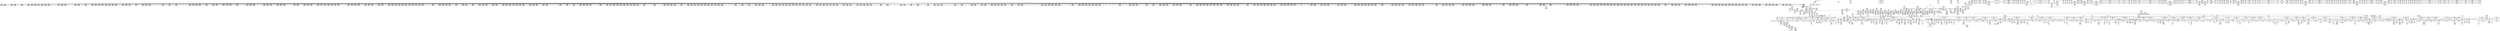 digraph {
	CE0x5804e50 [shape=record,shape=Mrecord,label="{CE0x5804e50|2472:_%struct.cred*,_:_CRE_200,208_|*MultipleSource*|Function::task_sid&Arg::task::|Function::current_has_perm&Arg::tsk::|security/selinux/hooks.c,208|Function::selinux_task_getpgid&Arg::p::}"]
	CE0x59072e0 [shape=record,shape=Mrecord,label="{CE0x59072e0|rcu_read_unlock:tmp20|include/linux/rcupdate.h,933|*SummSink*}"]
	CE0x589f090 [shape=record,shape=Mrecord,label="{CE0x589f090|2472:_%struct.cred*,_:_CRE_5936,5944_|*MultipleSource*|Function::task_sid&Arg::task::|Function::current_has_perm&Arg::tsk::|security/selinux/hooks.c,208|Function::selinux_task_getpgid&Arg::p::}"]
	CE0x58ffce0 [shape=record,shape=Mrecord,label="{CE0x58ffce0|__preempt_count_add:entry|*SummSink*}"]
	CE0x58176a0 [shape=record,shape=Mrecord,label="{CE0x58176a0|rcu_read_lock:tobool|include/linux/rcupdate.h,882|*SummSource*}"]
	CE0x586c3e0 [shape=record,shape=Mrecord,label="{CE0x586c3e0|rcu_read_lock:tobool1|include/linux/rcupdate.h,882}"]
	CE0x5864780 [shape=record,shape=Mrecord,label="{CE0x5864780|get_current:tmp1|*SummSource*}"]
	CE0x5905ef0 [shape=record,shape=Mrecord,label="{CE0x5905ef0|i8*_getelementptr_inbounds_(_44_x_i8_,_44_x_i8_*_.str47,_i32_0,_i32_0)|*Constant*|*SummSource*}"]
	CE0x58aaa00 [shape=record,shape=Mrecord,label="{CE0x58aaa00|2472:_%struct.cred*,_:_CRE_6474,6476_|*MultipleSource*|Function::task_sid&Arg::task::|Function::current_has_perm&Arg::tsk::|security/selinux/hooks.c,208|Function::selinux_task_getpgid&Arg::p::}"]
	CE0x5870e20 [shape=record,shape=Mrecord,label="{CE0x5870e20|task_sid:land.lhs.true|*SummSource*}"]
	CE0x58c9990 [shape=record,shape=Mrecord,label="{CE0x58c9990|GLOBAL:rcu_read_unlock|*Constant*|*SummSink*}"]
	CE0x5889f50 [shape=record,shape=Mrecord,label="{CE0x5889f50|2472:_%struct.cred*,_:_CRE_2400,2408_|*MultipleSource*|Function::task_sid&Arg::task::|Function::current_has_perm&Arg::tsk::|security/selinux/hooks.c,208|Function::selinux_task_getpgid&Arg::p::}"]
	CE0x5947ff0 [shape=record,shape=Mrecord,label="{CE0x5947ff0|_call_void_mcount()_#3}"]
	CE0x5821de0 [shape=record,shape=Mrecord,label="{CE0x5821de0|_ret_i32_%call2,_!dbg_!27718|security/selinux/hooks.c,1544|*SummSource*}"]
	CE0x5828070 [shape=record,shape=Mrecord,label="{CE0x5828070|selinux_task_getpgid:tmp1}"]
	CE0x58fe800 [shape=record,shape=Mrecord,label="{CE0x58fe800|rcu_read_unlock:if.then}"]
	CE0x58e72d0 [shape=record,shape=Mrecord,label="{CE0x58e72d0|cred_sid:bb|*SummSink*}"]
	CE0x58264d0 [shape=record,shape=Mrecord,label="{CE0x58264d0|current_sid:tobool|security/selinux/hooks.c,218|*SummSink*}"]
	CE0x58f0260 [shape=record,shape=Mrecord,label="{CE0x58f0260|__preempt_count_sub:tmp5|./arch/x86/include/asm/preempt.h,77|*SummSink*}"]
	CE0x58dd6e0 [shape=record,shape=Mrecord,label="{CE0x58dd6e0|rcu_lock_acquire:tmp7|*SummSource*}"]
	CE0x58a5b40 [shape=record,shape=Mrecord,label="{CE0x58a5b40|2472:_%struct.cred*,_:_CRE_6320,6321_}"]
	CE0x582ddc0 [shape=record,shape=Mrecord,label="{CE0x582ddc0|current_sid:tmp22|security/selinux/hooks.c,218}"]
	CE0x58adbe0 [shape=record,shape=Mrecord,label="{CE0x58adbe0|2472:_%struct.cred*,_:_CRE_6632,6640_|*MultipleSource*|Function::task_sid&Arg::task::|Function::current_has_perm&Arg::tsk::|security/selinux/hooks.c,208|Function::selinux_task_getpgid&Arg::p::}"]
	CE0x58d73f0 [shape=record,shape=Mrecord,label="{CE0x58d73f0|rcu_lock_release:tmp7|*SummSink*}"]
	CE0x58c00a0 [shape=record,shape=Mrecord,label="{CE0x58c00a0|__rcu_read_lock:tmp4|include/linux/rcupdate.h,239|*SummSink*}"]
	CE0x59400c0 [shape=record,shape=Mrecord,label="{CE0x59400c0|__rcu_read_unlock:tmp|*SummSink*}"]
	CE0x58ee3b0 [shape=record,shape=Mrecord,label="{CE0x58ee3b0|__preempt_count_sub:tmp5|./arch/x86/include/asm/preempt.h,77}"]
	CE0x58c33b0 [shape=record,shape=Mrecord,label="{CE0x58c33b0|i8*_getelementptr_inbounds_(_41_x_i8_,_41_x_i8_*_.str44,_i32_0,_i32_0)|*Constant*}"]
	CE0x58ade40 [shape=record,shape=Mrecord,label="{CE0x58ade40|2472:_%struct.cred*,_:_CRE_6640,6644_|*MultipleSource*|Function::task_sid&Arg::task::|Function::current_has_perm&Arg::tsk::|security/selinux/hooks.c,208|Function::selinux_task_getpgid&Arg::p::}"]
	CE0x58f0680 [shape=record,shape=Mrecord,label="{CE0x58f0680|rcu_read_unlock:tmp3|*SummSink*}"]
	CE0x58ff500 [shape=record,shape=Mrecord,label="{CE0x58ff500|i64*_getelementptr_inbounds_(_4_x_i64_,_4_x_i64_*___llvm_gcov_ctr130,_i64_0,_i64_2)|*Constant*|*SummSource*}"]
	CE0x582c430 [shape=record,shape=Mrecord,label="{CE0x582c430|i64*_getelementptr_inbounds_(_11_x_i64_,_11_x_i64_*___llvm_gcov_ctr125,_i64_0,_i64_10)|*Constant*}"]
	CE0x58a2040 [shape=record,shape=Mrecord,label="{CE0x58a2040|2472:_%struct.cred*,_:_CRE_6216,6224_|*MultipleSource*|Function::task_sid&Arg::task::|Function::current_has_perm&Arg::tsk::|security/selinux/hooks.c,208|Function::selinux_task_getpgid&Arg::p::}"]
	CE0x57fbda0 [shape=record,shape=Mrecord,label="{CE0x57fbda0|current_sid:do.end|*SummSource*}"]
	CE0x585b670 [shape=record,shape=Mrecord,label="{CE0x585b670|_ret_void,_!dbg_!27717|include/linux/rcupdate.h,240|*SummSource*}"]
	CE0x582cf70 [shape=record,shape=Mrecord,label="{CE0x582cf70|i64_0|*Constant*}"]
	CE0x580d520 [shape=record,shape=Mrecord,label="{CE0x580d520|_ret_i32_%tmp24,_!dbg_!27742|security/selinux/hooks.c,220}"]
	CE0x5895a90 [shape=record,shape=Mrecord,label="{CE0x5895a90|2472:_%struct.cred*,_:_CRE_2928,2929_}"]
	CE0x582f250 [shape=record,shape=Mrecord,label="{CE0x582f250|GLOBAL:current_task|Global_var:current_task|*SummSink*}"]
	CE0x5826850 [shape=record,shape=Mrecord,label="{CE0x5826850|current_sid:tmp4|security/selinux/hooks.c,218|*SummSink*}"]
	CE0x592d170 [shape=record,shape=Mrecord,label="{CE0x592d170|__preempt_count_add:tmp2|*SummSink*}"]
	CE0x5948900 [shape=record,shape=Mrecord,label="{CE0x5948900|i64*_getelementptr_inbounds_(_4_x_i64_,_4_x_i64_*___llvm_gcov_ctr134,_i64_0,_i64_3)|*Constant*|*SummSink*}"]
	CE0x593b4f0 [shape=record,shape=Mrecord,label="{CE0x593b4f0|__preempt_count_sub:tmp6|./arch/x86/include/asm/preempt.h,78}"]
	CE0x5894eb0 [shape=record,shape=Mrecord,label="{CE0x5894eb0|2472:_%struct.cred*,_:_CRE_2918,2919_}"]
	CE0x593b8a0 [shape=record,shape=Mrecord,label="{CE0x593b8a0|i64*_getelementptr_inbounds_(_4_x_i64_,_4_x_i64_*___llvm_gcov_ctr129,_i64_0,_i64_1)|*Constant*}"]
	CE0x5897120 [shape=record,shape=Mrecord,label="{CE0x5897120|2472:_%struct.cred*,_:_CRE_2947,2948_}"]
	CE0x5887260 [shape=record,shape=Mrecord,label="{CE0x5887260|2472:_%struct.cred*,_:_CRE_2248,2256_|*MultipleSource*|Function::task_sid&Arg::task::|Function::current_has_perm&Arg::tsk::|security/selinux/hooks.c,208|Function::selinux_task_getpgid&Arg::p::}"]
	CE0x5861500 [shape=record,shape=Mrecord,label="{CE0x5861500|get_current:tmp2}"]
	CE0x597f730 [shape=record,shape=Mrecord,label="{CE0x597f730|i64*_getelementptr_inbounds_(_4_x_i64_,_4_x_i64_*___llvm_gcov_ctr135,_i64_0,_i64_1)|*Constant*}"]
	CE0x58b3bc0 [shape=record,shape=Mrecord,label="{CE0x58b3bc0|task_sid:call3|security/selinux/hooks.c,208|*SummSink*}"]
	CE0x593de60 [shape=record,shape=Mrecord,label="{CE0x593de60|void_(i32*,_i32,_i32*)*_asm_addl_$1,_%gs:$0_,_*m,ri,*m,_dirflag_,_fpsr_,_flags_}"]
	CE0x58fc740 [shape=record,shape=Mrecord,label="{CE0x58fc740|GLOBAL:__llvm_gcov_ctr132|Global_var:__llvm_gcov_ctr132|*SummSink*}"]
	CE0x5883470 [shape=record,shape=Mrecord,label="{CE0x5883470|2472:_%struct.cred*,_:_CRE_1984,2016_|*MultipleSource*|Function::task_sid&Arg::task::|Function::current_has_perm&Arg::tsk::|security/selinux/hooks.c,208|Function::selinux_task_getpgid&Arg::p::}"]
	CE0x582c040 [shape=record,shape=Mrecord,label="{CE0x582c040|rcu_read_lock:if.end}"]
	CE0x58c08c0 [shape=record,shape=Mrecord,label="{CE0x58c08c0|__rcu_read_lock:tmp6|include/linux/rcupdate.h,240|*SummSource*}"]
	CE0x58011f0 [shape=record,shape=Mrecord,label="{CE0x58011f0|i64*_getelementptr_inbounds_(_2_x_i64_,_2_x_i64_*___llvm_gcov_ctr280,_i64_0,_i64_0)|*Constant*|*SummSource*}"]
	CE0x58cefc0 [shape=record,shape=Mrecord,label="{CE0x58cefc0|__rcu_read_unlock:tmp4|include/linux/rcupdate.h,244|*SummSink*}"]
	CE0x586f140 [shape=record,shape=Mrecord,label="{CE0x586f140|2472:_%struct.cred*,_:_CRE_120,128_|*MultipleSource*|Function::task_sid&Arg::task::|Function::current_has_perm&Arg::tsk::|security/selinux/hooks.c,208|Function::selinux_task_getpgid&Arg::p::}"]
	CE0x58a84d0 [shape=record,shape=Mrecord,label="{CE0x58a84d0|2472:_%struct.cred*,_:_CRE_6355,6356_}"]
	CE0x5881100 [shape=record,shape=Mrecord,label="{CE0x5881100|2472:_%struct.cred*,_:_CRE_1872,1880_|*MultipleSource*|Function::task_sid&Arg::task::|Function::current_has_perm&Arg::tsk::|security/selinux/hooks.c,208|Function::selinux_task_getpgid&Arg::p::}"]
	CE0x589beb0 [shape=record,shape=Mrecord,label="{CE0x589beb0|2472:_%struct.cred*,_:_CRE_3116,3120_|*MultipleSource*|Function::task_sid&Arg::task::|Function::current_has_perm&Arg::tsk::|security/selinux/hooks.c,208|Function::selinux_task_getpgid&Arg::p::}"]
	CE0x58c0550 [shape=record,shape=Mrecord,label="{CE0x58c0550|_call_void_asm_sideeffect_,_memory_,_dirflag_,_fpsr_,_flags_()_#3,_!dbg_!27711,_!srcloc_!27714|include/linux/rcupdate.h,244|*SummSource*}"]
	CE0x58981c0 [shape=record,shape=Mrecord,label="{CE0x58981c0|2472:_%struct.cred*,_:_CRE_2961,2962_}"]
	CE0x58ca2b0 [shape=record,shape=Mrecord,label="{CE0x58ca2b0|get_current:bb|*SummSource*}"]
	CE0x587c0b0 [shape=record,shape=Mrecord,label="{CE0x587c0b0|i64*_getelementptr_inbounds_(_13_x_i64_,_13_x_i64_*___llvm_gcov_ctr126,_i64_0,_i64_8)|*Constant*|*SummSink*}"]
	CE0x5901100 [shape=record,shape=Mrecord,label="{CE0x5901100|rcu_read_unlock:tobool1|include/linux/rcupdate.h,933|*SummSource*}"]
	CE0x581a1f0 [shape=record,shape=Mrecord,label="{CE0x581a1f0|get_current:entry}"]
	CE0x581e740 [shape=record,shape=Mrecord,label="{CE0x581e740|current_sid:tmp12|security/selinux/hooks.c,218|*SummSink*}"]
	CE0x58f41c0 [shape=record,shape=Mrecord,label="{CE0x58f41c0|rcu_read_unlock:tmp16|include/linux/rcupdate.h,933|*SummSource*}"]
	CE0x5809a60 [shape=record,shape=Mrecord,label="{CE0x5809a60|task_sid:entry}"]
	CE0x588f500 [shape=record,shape=Mrecord,label="{CE0x588f500|2472:_%struct.cred*,_:_CRE_2692,2696_|*MultipleSource*|Function::task_sid&Arg::task::|Function::current_has_perm&Arg::tsk::|security/selinux/hooks.c,208|Function::selinux_task_getpgid&Arg::p::}"]
	CE0x58c37d0 [shape=record,shape=Mrecord,label="{CE0x58c37d0|task_sid:tmp20|security/selinux/hooks.c,208}"]
	CE0x5941280 [shape=record,shape=Mrecord,label="{CE0x5941280|%struct.lockdep_map*_null|*Constant*|*SummSink*}"]
	CE0x58f1490 [shape=record,shape=Mrecord,label="{CE0x58f1490|rcu_read_unlock:tmp2}"]
	CE0x5894b20 [shape=record,shape=Mrecord,label="{CE0x5894b20|2472:_%struct.cred*,_:_CRE_2915,2916_}"]
	CE0x58f4aa0 [shape=record,shape=Mrecord,label="{CE0x58f4aa0|i64*_getelementptr_inbounds_(_11_x_i64_,_11_x_i64_*___llvm_gcov_ctr132,_i64_0,_i64_8)|*Constant*|*SummSink*}"]
	CE0x5900830 [shape=record,shape=Mrecord,label="{CE0x5900830|rcu_read_unlock:tmp8|include/linux/rcupdate.h,933|*SummSource*}"]
	CE0x582e1b0 [shape=record,shape=Mrecord,label="{CE0x582e1b0|current_sid:tmp22|security/selinux/hooks.c,218|*SummSink*}"]
	CE0x59327a0 [shape=record,shape=Mrecord,label="{CE0x59327a0|__rcu_read_unlock:tmp6|include/linux/rcupdate.h,245|*SummSink*}"]
	CE0x59300c0 [shape=record,shape=Mrecord,label="{CE0x59300c0|i64*_getelementptr_inbounds_(_4_x_i64_,_4_x_i64_*___llvm_gcov_ctr129,_i64_0,_i64_2)|*Constant*|*SummSink*}"]
	CE0x58c7170 [shape=record,shape=Mrecord,label="{CE0x58c7170|i64*_getelementptr_inbounds_(_13_x_i64_,_13_x_i64_*___llvm_gcov_ctr126,_i64_0,_i64_12)|*Constant*|*SummSource*}"]
	CE0x58995f0 [shape=record,shape=Mrecord,label="{CE0x58995f0|2472:_%struct.cred*,_:_CRE_2984,2988_|*MultipleSource*|Function::task_sid&Arg::task::|Function::current_has_perm&Arg::tsk::|security/selinux/hooks.c,208|Function::selinux_task_getpgid&Arg::p::}"]
	CE0x58855b0 [shape=record,shape=Mrecord,label="{CE0x58855b0|2472:_%struct.cred*,_:_CRE_2088,2096_|*MultipleSource*|Function::task_sid&Arg::task::|Function::current_has_perm&Arg::tsk::|security/selinux/hooks.c,208|Function::selinux_task_getpgid&Arg::p::}"]
	CE0x58aec50 [shape=record,shape=Mrecord,label="{CE0x58aec50|2472:_%struct.cred*,_:_CRE_6672,6680_|*MultipleSource*|Function::task_sid&Arg::task::|Function::current_has_perm&Arg::tsk::|security/selinux/hooks.c,208|Function::selinux_task_getpgid&Arg::p::}"]
	CE0x58c4a60 [shape=record,shape=Mrecord,label="{CE0x58c4a60|task_sid:tmp24|security/selinux/hooks.c,208}"]
	CE0x587e710 [shape=record,shape=Mrecord,label="{CE0x587e710|2472:_%struct.cred*,_:_CRE_712,720_|*MultipleSource*|Function::task_sid&Arg::task::|Function::current_has_perm&Arg::tsk::|security/selinux/hooks.c,208|Function::selinux_task_getpgid&Arg::p::}"]
	CE0x58d7920 [shape=record,shape=Mrecord,label="{CE0x58d7920|__rcu_read_unlock:bb|*SummSink*}"]
	CE0x587b1b0 [shape=record,shape=Mrecord,label="{CE0x587b1b0|2472:_%struct.cred*,_:_CRE_644,648_|*MultipleSource*|Function::task_sid&Arg::task::|Function::current_has_perm&Arg::tsk::|security/selinux/hooks.c,208|Function::selinux_task_getpgid&Arg::p::}"]
	CE0x586fbe0 [shape=record,shape=Mrecord,label="{CE0x586fbe0|get_current:tmp2|*SummSink*}"]
	CE0x593ae50 [shape=record,shape=Mrecord,label="{CE0x593ae50|__preempt_count_sub:entry|*SummSink*}"]
	CE0x5826d70 [shape=record,shape=Mrecord,label="{CE0x5826d70|current_has_perm:bb|*SummSource*}"]
	CE0x5806120 [shape=record,shape=Mrecord,label="{CE0x5806120|i16_2|*Constant*}"]
	CE0x580a6c0 [shape=record,shape=Mrecord,label="{CE0x580a6c0|i32_(i32,_i32,_i16,_i32,_%struct.common_audit_data*)*_bitcast_(i32_(i32,_i32,_i16,_i32,_%struct.common_audit_data.495*)*_avc_has_perm_to_i32_(i32,_i32,_i16,_i32,_%struct.common_audit_data*)*)|*Constant*|*SummSource*}"]
	CE0x57fc5d0 [shape=record,shape=Mrecord,label="{CE0x57fc5d0|current_sid:tmp10|security/selinux/hooks.c,218}"]
	CE0x58d8100 [shape=record,shape=Mrecord,label="{CE0x58d8100|i64*_getelementptr_inbounds_(_4_x_i64_,_4_x_i64_*___llvm_gcov_ctr129,_i64_0,_i64_3)|*Constant*}"]
	CE0x588dd40 [shape=record,shape=Mrecord,label="{CE0x588dd40|2472:_%struct.cred*,_:_CRE_2598,2600_|*MultipleSource*|Function::task_sid&Arg::task::|Function::current_has_perm&Arg::tsk::|security/selinux/hooks.c,208|Function::selinux_task_getpgid&Arg::p::}"]
	CE0x58211a0 [shape=record,shape=Mrecord,label="{CE0x58211a0|0:_i8,_:_GCMR_current_sid.__warned_internal_global_i8_0,_section_.data.unlikely_,_align_1:_elem_0:default:}"]
	CE0x59351c0 [shape=record,shape=Mrecord,label="{CE0x59351c0|__preempt_count_add:do.end}"]
	CE0x593b0d0 [shape=record,shape=Mrecord,label="{CE0x593b0d0|__preempt_count_sub:val|Function::__preempt_count_sub&Arg::val::}"]
	CE0x5821b80 [shape=record,shape=Mrecord,label="{CE0x5821b80|current_has_perm:perms|Function::current_has_perm&Arg::perms::|*SummSink*}"]
	CE0x5884770 [shape=record,shape=Mrecord,label="{CE0x5884770|2472:_%struct.cred*,_:_CRE_2052,2056_|*MultipleSource*|Function::task_sid&Arg::task::|Function::current_has_perm&Arg::tsk::|security/selinux/hooks.c,208|Function::selinux_task_getpgid&Arg::p::}"]
	CE0x5807200 [shape=record,shape=Mrecord,label="{CE0x5807200|avc_has_perm:requested|Function::avc_has_perm&Arg::requested::}"]
	CE0x58ce840 [shape=record,shape=Mrecord,label="{CE0x58ce840|i64*_getelementptr_inbounds_(_4_x_i64_,_4_x_i64_*___llvm_gcov_ctr130,_i64_0,_i64_2)|*Constant*}"]
	CE0x5941000 [shape=record,shape=Mrecord,label="{CE0x5941000|%struct.lockdep_map*_null|*Constant*|*SummSource*}"]
	CE0x58f0610 [shape=record,shape=Mrecord,label="{CE0x58f0610|rcu_read_unlock:tmp3|*SummSource*}"]
	CE0x5815530 [shape=record,shape=Mrecord,label="{CE0x5815530|2472:_%struct.cred*,_:_CRE_696,697_}"]
	CE0x585da40 [shape=record,shape=Mrecord,label="{CE0x585da40|task_sid:tmp3|*SummSource*}"]
	CE0x58a7c80 [shape=record,shape=Mrecord,label="{CE0x58a7c80|2472:_%struct.cred*,_:_CRE_6348,6349_}"]
	CE0x587eff0 [shape=record,shape=Mrecord,label="{CE0x587eff0|2472:_%struct.cred*,_:_CRE_744,760_|*MultipleSource*|Function::task_sid&Arg::task::|Function::current_has_perm&Arg::tsk::|security/selinux/hooks.c,208|Function::selinux_task_getpgid&Arg::p::}"]
	CE0x58f2f10 [shape=record,shape=Mrecord,label="{CE0x58f2f10|rcu_read_unlock:tmp14|include/linux/rcupdate.h,933|*SummSource*}"]
	CE0x597f660 [shape=record,shape=Mrecord,label="{CE0x597f660|__preempt_count_add:do.end|*SummSource*}"]
	CE0x5889860 [shape=record,shape=Mrecord,label="{CE0x5889860|2472:_%struct.cred*,_:_CRE_2376,2384_|*MultipleSource*|Function::task_sid&Arg::task::|Function::current_has_perm&Arg::tsk::|security/selinux/hooks.c,208|Function::selinux_task_getpgid&Arg::p::}"]
	CE0x58351a0 [shape=record,shape=Mrecord,label="{CE0x58351a0|current_sid:tmp14|security/selinux/hooks.c,218|*SummSource*}"]
	CE0x76069e0 [shape=record,shape=Mrecord,label="{CE0x76069e0|current_has_perm:tsk|Function::current_has_perm&Arg::tsk::|*SummSink*}"]
	CE0x58ffd90 [shape=record,shape=Mrecord,label="{CE0x58ffd90|rcu_read_unlock:land.lhs.true|*SummSink*}"]
	CE0x5817cc0 [shape=record,shape=Mrecord,label="{CE0x5817cc0|rcu_read_lock:if.then|*SummSource*}"]
	CE0x5869370 [shape=record,shape=Mrecord,label="{CE0x5869370|__rcu_read_lock:entry}"]
	CE0x5906cc0 [shape=record,shape=Mrecord,label="{CE0x5906cc0|rcu_read_unlock:tmp19|include/linux/rcupdate.h,933}"]
	CE0x585c4b0 [shape=record,shape=Mrecord,label="{CE0x585c4b0|rcu_read_lock:tmp7|include/linux/rcupdate.h,882}"]
	CE0x581cd50 [shape=record,shape=Mrecord,label="{CE0x581cd50|get_current:tmp|*SummSink*}"]
	CE0x582da00 [shape=record,shape=Mrecord,label="{CE0x582da00|current_sid:security|security/selinux/hooks.c,218|*SummSource*}"]
	CE0x584d3f0 [shape=record,shape=Mrecord,label="{CE0x584d3f0|_call_void_mcount()_#3|*SummSink*}"]
	CE0x590a9a0 [shape=record,shape=Mrecord,label="{CE0x590a9a0|__rcu_read_unlock:entry|*SummSource*}"]
	CE0x58a9700 [shape=record,shape=Mrecord,label="{CE0x58a9700|2472:_%struct.cred*,_:_CRE_6408,6424_|*MultipleSource*|Function::task_sid&Arg::task::|Function::current_has_perm&Arg::tsk::|security/selinux/hooks.c,208|Function::selinux_task_getpgid&Arg::p::}"]
	CE0x58d7160 [shape=record,shape=Mrecord,label="{CE0x58d7160|rcu_lock_release:tmp7}"]
	CE0x590a110 [shape=record,shape=Mrecord,label="{CE0x590a110|_call_void___rcu_read_unlock()_#10,_!dbg_!27734|include/linux/rcupdate.h,937}"]
	CE0x5901070 [shape=record,shape=Mrecord,label="{CE0x5901070|rcu_read_unlock:tobool1|include/linux/rcupdate.h,933}"]
	CE0x582ac10 [shape=record,shape=Mrecord,label="{CE0x582ac10|i64*_getelementptr_inbounds_(_2_x_i64_,_2_x_i64_*___llvm_gcov_ctr136,_i64_0,_i64_1)|*Constant*}"]
	CE0x5805690 [shape=record,shape=Mrecord,label="{CE0x5805690|task_sid:do.body5|*SummSource*}"]
	CE0x57fbb50 [shape=record,shape=Mrecord,label="{CE0x57fbb50|_ret_i32_%retval.0,_!dbg_!27728|security/selinux/avc.c,775|*SummSource*}"]
	CE0x5874330 [shape=record,shape=Mrecord,label="{CE0x5874330|cred_sid:tmp}"]
	CE0x5895240 [shape=record,shape=Mrecord,label="{CE0x5895240|2472:_%struct.cred*,_:_CRE_2921,2922_}"]
	CE0x58a4aa0 [shape=record,shape=Mrecord,label="{CE0x58a4aa0|2472:_%struct.cred*,_:_CRE_6306,6307_}"]
	CE0x58e1470 [shape=record,shape=Mrecord,label="{CE0x58e1470|i64*_getelementptr_inbounds_(_4_x_i64_,_4_x_i64_*___llvm_gcov_ctr129,_i64_0,_i64_1)|*Constant*|*SummSink*}"]
	CE0x580b8b0 [shape=record,shape=Mrecord,label="{CE0x580b8b0|GLOBAL:lock_acquire|*Constant*|*SummSink*}"]
	CE0x5887e40 [shape=record,shape=Mrecord,label="{CE0x5887e40|2472:_%struct.cred*,_:_CRE_2288,2296_|*MultipleSource*|Function::task_sid&Arg::task::|Function::current_has_perm&Arg::tsk::|security/selinux/hooks.c,208|Function::selinux_task_getpgid&Arg::p::}"]
	CE0x5807c10 [shape=record,shape=Mrecord,label="{CE0x5807c10|avc_has_perm:auditdata|Function::avc_has_perm&Arg::auditdata::|*SummSource*}"]
	CE0x5861c40 [shape=record,shape=Mrecord,label="{CE0x5861c40|rcu_read_lock:bb|*SummSource*}"]
	CE0x5988af0 [shape=record,shape=Mrecord,label="{CE0x5988af0|__preempt_count_sub:tmp2}"]
	CE0x590a180 [shape=record,shape=Mrecord,label="{CE0x590a180|_call_void___rcu_read_unlock()_#10,_!dbg_!27734|include/linux/rcupdate.h,937|*SummSource*}"]
	CE0x5811d10 [shape=record,shape=Mrecord,label="{CE0x5811d10|i32_0|*Constant*|*SummSource*}"]
	CE0x5905140 [shape=record,shape=Mrecord,label="{CE0x5905140|i32_1|*Constant*}"]
	CE0x5891150 [shape=record,shape=Mrecord,label="{CE0x5891150|2472:_%struct.cred*,_:_CRE_2776,2784_|*MultipleSource*|Function::task_sid&Arg::task::|Function::current_has_perm&Arg::tsk::|security/selinux/hooks.c,208|Function::selinux_task_getpgid&Arg::p::}"]
	CE0x584f550 [shape=record,shape=Mrecord,label="{CE0x584f550|current_sid:tmp8|security/selinux/hooks.c,218|*SummSink*}"]
	CE0x58da230 [shape=record,shape=Mrecord,label="{CE0x58da230|rcu_lock_release:__here|*SummSource*}"]
	CE0x5802850 [shape=record,shape=Mrecord,label="{CE0x5802850|current_sid:tmp|*SummSink*}"]
	CE0x58c48e0 [shape=record,shape=Mrecord,label="{CE0x58c48e0|task_sid:tmp22|security/selinux/hooks.c,208|*SummSink*}"]
	CE0x584fb90 [shape=record,shape=Mrecord,label="{CE0x584fb90|get_current:tmp4|./arch/x86/include/asm/current.h,14|*SummSource*}"]
	CE0x58bfc90 [shape=record,shape=Mrecord,label="{CE0x58bfc90|_ret_void,_!dbg_!27717|include/linux/rcupdate.h,419|*SummSink*}"]
	CE0x5947b20 [shape=record,shape=Mrecord,label="{CE0x5947b20|_call_void_mcount()_#3|*SummSink*}"]
	CE0x58a4710 [shape=record,shape=Mrecord,label="{CE0x58a4710|2472:_%struct.cred*,_:_CRE_6303,6304_}"]
	CE0x587cda0 [shape=record,shape=Mrecord,label="{CE0x587cda0|_call_void_lockdep_rcu_suspicious(i8*_getelementptr_inbounds_(_25_x_i8_,_25_x_i8_*_.str3,_i32_0,_i32_0),_i32_208,_i8*_getelementptr_inbounds_(_41_x_i8_,_41_x_i8_*_.str44,_i32_0,_i32_0))_#10,_!dbg_!27732|security/selinux/hooks.c,208|*SummSource*}"]
	CE0x58939e0 [shape=record,shape=Mrecord,label="{CE0x58939e0|2472:_%struct.cred*,_:_CRE_2900,2904_|*MultipleSource*|Function::task_sid&Arg::task::|Function::current_has_perm&Arg::tsk::|security/selinux/hooks.c,208|Function::selinux_task_getpgid&Arg::p::}"]
	CE0x582d0c0 [shape=record,shape=Mrecord,label="{CE0x582d0c0|current_sid:tmp21|security/selinux/hooks.c,218|*SummSource*}"]
	CE0x5847ae0 [shape=record,shape=Mrecord,label="{CE0x5847ae0|rcu_read_lock:tmp10|include/linux/rcupdate.h,882|*SummSource*}"]
	CE0x582c760 [shape=record,shape=Mrecord,label="{CE0x582c760|i64*_getelementptr_inbounds_(_11_x_i64_,_11_x_i64_*___llvm_gcov_ctr125,_i64_0,_i64_6)|*Constant*|*SummSource*}"]
	CE0x5867e50 [shape=record,shape=Mrecord,label="{CE0x5867e50|i64*_getelementptr_inbounds_(_13_x_i64_,_13_x_i64_*___llvm_gcov_ctr126,_i64_0,_i64_1)|*Constant*}"]
	CE0x58d77d0 [shape=record,shape=Mrecord,label="{CE0x58d77d0|__rcu_read_unlock:bb}"]
	CE0x5933f30 [shape=record,shape=Mrecord,label="{CE0x5933f30|i64_1|*Constant*}"]
	CE0x58b2ec0 [shape=record,shape=Mrecord,label="{CE0x58b2ec0|task_sid:tmp11|security/selinux/hooks.c,208|*SummSink*}"]
	CE0x58cd4c0 [shape=record,shape=Mrecord,label="{CE0x58cd4c0|GLOBAL:task_sid.__warned|Global_var:task_sid.__warned|*SummSource*}"]
	CE0x58974b0 [shape=record,shape=Mrecord,label="{CE0x58974b0|2472:_%struct.cred*,_:_CRE_2950,2951_}"]
	CE0x58850f0 [shape=record,shape=Mrecord,label="{CE0x58850f0|2472:_%struct.cred*,_:_CRE_2076,2080_|*MultipleSource*|Function::task_sid&Arg::task::|Function::current_has_perm&Arg::tsk::|security/selinux/hooks.c,208|Function::selinux_task_getpgid&Arg::p::}"]
	CE0x58bab10 [shape=record,shape=Mrecord,label="{CE0x58bab10|rcu_read_unlock:tmp15|include/linux/rcupdate.h,933|*SummSource*}"]
	CE0x592f6b0 [shape=record,shape=Mrecord,label="{CE0x592f6b0|rcu_lock_release:tmp|*SummSink*}"]
	CE0x585b780 [shape=record,shape=Mrecord,label="{CE0x585b780|_ret_void,_!dbg_!27717|include/linux/rcupdate.h,240|*SummSink*}"]
	CE0x5940f90 [shape=record,shape=Mrecord,label="{CE0x5940f90|%struct.lockdep_map*_null|*Constant*}"]
	CE0x588f2a0 [shape=record,shape=Mrecord,label="{CE0x588f2a0|2472:_%struct.cred*,_:_CRE_2688,2692_|*MultipleSource*|Function::task_sid&Arg::task::|Function::current_has_perm&Arg::tsk::|security/selinux/hooks.c,208|Function::selinux_task_getpgid&Arg::p::}"]
	CE0x58e68b0 [shape=record,shape=Mrecord,label="{CE0x58e68b0|rcu_read_lock:tmp22|include/linux/rcupdate.h,884|*SummSource*}"]
	CE0x5800920 [shape=record,shape=Mrecord,label="{CE0x5800920|selinux_task_getpgid:entry}"]
	CE0x5807dc0 [shape=record,shape=Mrecord,label="{CE0x5807dc0|i32_0|*Constant*}"]
	CE0x5863f70 [shape=record,shape=Mrecord,label="{CE0x5863f70|cred_sid:tmp5|security/selinux/hooks.c,196}"]
	CE0x5821610 [shape=record,shape=Mrecord,label="{CE0x5821610|current_sid:tmp5|security/selinux/hooks.c,218}"]
	CE0x58fb5d0 [shape=record,shape=Mrecord,label="{CE0x58fb5d0|rcu_read_unlock:tobool|include/linux/rcupdate.h,933|*SummSink*}"]
	CE0x5959a60 [shape=record,shape=Mrecord,label="{CE0x5959a60|__preempt_count_sub:sub|./arch/x86/include/asm/preempt.h,77|*SummSource*}"]
	CE0x5807690 [shape=record,shape=Mrecord,label="{CE0x5807690|%struct.common_audit_data*_null|*Constant*|*SummSource*}"]
	CE0x5867940 [shape=record,shape=Mrecord,label="{CE0x5867940|2472:_%struct.cred*,_:_CRE_48,56_|*MultipleSource*|Function::task_sid&Arg::task::|Function::current_has_perm&Arg::tsk::|security/selinux/hooks.c,208|Function::selinux_task_getpgid&Arg::p::}"]
	CE0x58b1190 [shape=record,shape=Mrecord,label="{CE0x58b1190|2472:_%struct.cred*,_:_CRE_10608,10609_|*MultipleSource*|Function::task_sid&Arg::task::|Function::current_has_perm&Arg::tsk::|security/selinux/hooks.c,208|Function::selinux_task_getpgid&Arg::p::}"]
	CE0x589e4b0 [shape=record,shape=Mrecord,label="{CE0x589e4b0|2472:_%struct.cred*,_:_CRE_5896,5904_|*MultipleSource*|Function::task_sid&Arg::task::|Function::current_has_perm&Arg::tsk::|security/selinux/hooks.c,208|Function::selinux_task_getpgid&Arg::p::}"]
	CE0x5829f20 [shape=record,shape=Mrecord,label="{CE0x5829f20|current_sid:call4|security/selinux/hooks.c,218|*SummSource*}"]
	CE0x587fdd0 [shape=record,shape=Mrecord,label="{CE0x587fdd0|2472:_%struct.cred*,_:_CRE_1808,1816_|*MultipleSource*|Function::task_sid&Arg::task::|Function::current_has_perm&Arg::tsk::|security/selinux/hooks.c,208|Function::selinux_task_getpgid&Arg::p::}"]
	CE0x58bd800 [shape=record,shape=Mrecord,label="{CE0x58bd800|rcu_read_lock:tmp18|include/linux/rcupdate.h,882|*SummSource*}"]
	CE0x58fa4e0 [shape=record,shape=Mrecord,label="{CE0x58fa4e0|GLOBAL:__llvm_gcov_ctr132|Global_var:__llvm_gcov_ctr132}"]
	CE0x5807850 [shape=record,shape=Mrecord,label="{CE0x5807850|avc_has_perm:auditdata|Function::avc_has_perm&Arg::auditdata::|*SummSink*}"]
	CE0x58030c0 [shape=record,shape=Mrecord,label="{CE0x58030c0|2472:_%struct.cred*,_:_CRE_72,76_|*MultipleSource*|Function::task_sid&Arg::task::|Function::current_has_perm&Arg::tsk::|security/selinux/hooks.c,208|Function::selinux_task_getpgid&Arg::p::}"]
	CE0x58f6900 [shape=record,shape=Mrecord,label="{CE0x58f6900|rcu_lock_acquire:tmp2}"]
	CE0x584fcd0 [shape=record,shape=Mrecord,label="{CE0x584fcd0|%struct.task_struct*_(%struct.task_struct**)*_asm_movq_%gs:$_1:P_,$0_,_r,im,_dirflag_,_fpsr_,_flags_}"]
	CE0x5805dc0 [shape=record,shape=Mrecord,label="{CE0x5805dc0|current_has_perm:tmp1|*SummSource*}"]
	CE0x5867220 [shape=record,shape=Mrecord,label="{CE0x5867220|_call_void___rcu_read_lock()_#10,_!dbg_!27710|include/linux/rcupdate.h,879|*SummSink*}"]
	CE0x581e870 [shape=record,shape=Mrecord,label="{CE0x581e870|i64*_getelementptr_inbounds_(_11_x_i64_,_11_x_i64_*___llvm_gcov_ctr125,_i64_0,_i64_6)|*Constant*}"]
	CE0x589dd90 [shape=record,shape=Mrecord,label="{CE0x589dd90|2472:_%struct.cred*,_:_CRE_5872,5880_|*MultipleSource*|Function::task_sid&Arg::task::|Function::current_has_perm&Arg::tsk::|security/selinux/hooks.c,208|Function::selinux_task_getpgid&Arg::p::}"]
	CE0x580b1a0 [shape=record,shape=Mrecord,label="{CE0x580b1a0|GLOBAL:lock_acquire|*Constant*}"]
	CE0x5816610 [shape=record,shape=Mrecord,label="{CE0x5816610|GLOBAL:current_has_perm|*Constant*|*SummSource*}"]
	CE0x5894530 [shape=record,shape=Mrecord,label="{CE0x5894530|2472:_%struct.cred*,_:_CRE_2910,2911_}"]
	CE0x593eea0 [shape=record,shape=Mrecord,label="{CE0x593eea0|rcu_lock_acquire:indirectgoto}"]
	CE0x5979cd0 [shape=record,shape=Mrecord,label="{CE0x5979cd0|__preempt_count_sub:sub|./arch/x86/include/asm/preempt.h,77}"]
	CE0x5942dd0 [shape=record,shape=Mrecord,label="{CE0x5942dd0|__rcu_read_unlock:tmp2|*SummSink*}"]
	CE0x5800190 [shape=record,shape=Mrecord,label="{CE0x5800190|selinux_task_getpgid:tmp3|*SummSink*}"]
	CE0x588a410 [shape=record,shape=Mrecord,label="{CE0x588a410|2472:_%struct.cred*,_:_CRE_2416,2424_|*MultipleSource*|Function::task_sid&Arg::task::|Function::current_has_perm&Arg::tsk::|security/selinux/hooks.c,208|Function::selinux_task_getpgid&Arg::p::}"]
	CE0x580dd40 [shape=record,shape=Mrecord,label="{CE0x580dd40|selinux_task_getpgid:p|Function::selinux_task_getpgid&Arg::p::|*SummSink*}"]
	CE0x5890c90 [shape=record,shape=Mrecord,label="{CE0x5890c90|2472:_%struct.cred*,_:_CRE_2760,2768_|*MultipleSource*|Function::task_sid&Arg::task::|Function::current_has_perm&Arg::tsk::|security/selinux/hooks.c,208|Function::selinux_task_getpgid&Arg::p::}"]
	CE0x58c5470 [shape=record,shape=Mrecord,label="{CE0x58c5470|i64*_getelementptr_inbounds_(_13_x_i64_,_13_x_i64_*___llvm_gcov_ctr126,_i64_0,_i64_11)|*Constant*}"]
	CE0x580af90 [shape=record,shape=Mrecord,label="{CE0x580af90|selinux_task_getpgid:bb|*SummSink*}"]
	CE0x5817eb0 [shape=record,shape=Mrecord,label="{CE0x5817eb0|rcu_read_unlock:tmp6|include/linux/rcupdate.h,933|*SummSink*}"]
	CE0x587f710 [shape=record,shape=Mrecord,label="{CE0x587f710|2472:_%struct.cred*,_:_CRE_772,776_|*MultipleSource*|Function::task_sid&Arg::task::|Function::current_has_perm&Arg::tsk::|security/selinux/hooks.c,208|Function::selinux_task_getpgid&Arg::p::}"]
	CE0x59059c0 [shape=record,shape=Mrecord,label="{CE0x59059c0|i32_934|*Constant*|*SummSink*}"]
	CE0x58d8e60 [shape=record,shape=Mrecord,label="{CE0x58d8e60|i64*_getelementptr_inbounds_(_4_x_i64_,_4_x_i64_*___llvm_gcov_ctr133,_i64_0,_i64_2)|*Constant*|*SummSource*}"]
	CE0x5906610 [shape=record,shape=Mrecord,label="{CE0x5906610|i64*_getelementptr_inbounds_(_11_x_i64_,_11_x_i64_*___llvm_gcov_ctr132,_i64_0,_i64_9)|*Constant*|*SummSink*}"]
	CE0x587e380 [shape=record,shape=Mrecord,label="{CE0x587e380|2472:_%struct.cred*,_:_CRE_702,703_}"]
	CE0x5860c00 [shape=record,shape=Mrecord,label="{CE0x5860c00|__preempt_count_sub:sub|./arch/x86/include/asm/preempt.h,77|*SummSink*}"]
	CE0x584ff80 [shape=record,shape=Mrecord,label="{CE0x584ff80|i8*_getelementptr_inbounds_(_45_x_i8_,_45_x_i8_*_.str12,_i32_0,_i32_0)|*Constant*|*SummSink*}"]
	CE0x5906380 [shape=record,shape=Mrecord,label="{CE0x5906380|i64*_getelementptr_inbounds_(_11_x_i64_,_11_x_i64_*___llvm_gcov_ctr132,_i64_0,_i64_9)|*Constant*}"]
	CE0x57fcb70 [shape=record,shape=Mrecord,label="{CE0x57fcb70|current_sid:tmp11|security/selinux/hooks.c,218|*SummSource*}"]
	CE0x58f9370 [shape=record,shape=Mrecord,label="{CE0x58f9370|rcu_read_unlock:tmp5|include/linux/rcupdate.h,933|*SummSource*}"]
	CE0x592d100 [shape=record,shape=Mrecord,label="{CE0x592d100|__preempt_count_add:tmp2|*SummSource*}"]
	CE0x5820d60 [shape=record,shape=Mrecord,label="{CE0x5820d60|2472:_%struct.cred*,_:_CRE_312,320_|*MultipleSource*|Function::task_sid&Arg::task::|Function::current_has_perm&Arg::tsk::|security/selinux/hooks.c,208|Function::selinux_task_getpgid&Arg::p::}"]
	CE0x58a6130 [shape=record,shape=Mrecord,label="{CE0x58a6130|2472:_%struct.cred*,_:_CRE_6325,6326_}"]
	CE0x58da460 [shape=record,shape=Mrecord,label="{CE0x58da460|i64*_getelementptr_inbounds_(_4_x_i64_,_4_x_i64_*___llvm_gcov_ctr133,_i64_0,_i64_0)|*Constant*}"]
	CE0x586b0a0 [shape=record,shape=Mrecord,label="{CE0x586b0a0|2472:_%struct.cred*,_:_CRE_256,264_|*MultipleSource*|Function::task_sid&Arg::task::|Function::current_has_perm&Arg::tsk::|security/selinux/hooks.c,208|Function::selinux_task_getpgid&Arg::p::}"]
	CE0x5904490 [shape=record,shape=Mrecord,label="{CE0x5904490|_call_void_lockdep_rcu_suspicious(i8*_getelementptr_inbounds_(_25_x_i8_,_25_x_i8_*_.str45,_i32_0,_i32_0),_i32_934,_i8*_getelementptr_inbounds_(_44_x_i8_,_44_x_i8_*_.str47,_i32_0,_i32_0))_#10,_!dbg_!27726|include/linux/rcupdate.h,933|*SummSink*}"]
	CE0x589ae70 [shape=record,shape=Mrecord,label="{CE0x589ae70|2472:_%struct.cred*,_:_CRE_3072,3080_|*MultipleSource*|Function::task_sid&Arg::task::|Function::current_has_perm&Arg::tsk::|security/selinux/hooks.c,208|Function::selinux_task_getpgid&Arg::p::}"]
	CE0x58228d0 [shape=record,shape=Mrecord,label="{CE0x58228d0|current_has_perm:tmp3|*SummSource*}"]
	CE0x597e010 [shape=record,shape=Mrecord,label="{CE0x597e010|__preempt_count_sub:bb|*SummSink*}"]
	CE0x58ae0a0 [shape=record,shape=Mrecord,label="{CE0x58ae0a0|2472:_%struct.cred*,_:_CRE_6644,6648_|*MultipleSource*|Function::task_sid&Arg::task::|Function::current_has_perm&Arg::tsk::|security/selinux/hooks.c,208|Function::selinux_task_getpgid&Arg::p::}"]
	CE0x58c4870 [shape=record,shape=Mrecord,label="{CE0x58c4870|task_sid:tmp22|security/selinux/hooks.c,208|*SummSource*}"]
	CE0x581d2f0 [shape=record,shape=Mrecord,label="{CE0x581d2f0|current_sid:tmp9|security/selinux/hooks.c,218|*SummSink*}"]
	CE0x584dc10 [shape=record,shape=Mrecord,label="{CE0x584dc10|i64*_getelementptr_inbounds_(_11_x_i64_,_11_x_i64_*___llvm_gcov_ctr125,_i64_0,_i64_9)|*Constant*|*SummSink*}"]
	CE0x58cbfd0 [shape=record,shape=Mrecord,label="{CE0x58cbfd0|task_sid:tmp6|security/selinux/hooks.c,208}"]
	CE0x585cc60 [shape=record,shape=Mrecord,label="{CE0x585cc60|task_sid:tmp2|*SummSource*}"]
	CE0x5828df0 [shape=record,shape=Mrecord,label="{CE0x5828df0|i8_1|*Constant*}"]
	CE0x58f0c40 [shape=record,shape=Mrecord,label="{CE0x58f0c40|i64*_getelementptr_inbounds_(_11_x_i64_,_11_x_i64_*___llvm_gcov_ctr132,_i64_0,_i64_1)|*Constant*}"]
	CE0x58f8a30 [shape=record,shape=Mrecord,label="{CE0x58f8a30|i64*_getelementptr_inbounds_(_11_x_i64_,_11_x_i64_*___llvm_gcov_ctr132,_i64_0,_i64_0)|*Constant*|*SummSource*}"]
	CE0x588c060 [shape=record,shape=Mrecord,label="{CE0x588c060|2472:_%struct.cred*,_:_CRE_2526,2527_}"]
	CE0x58395d0 [shape=record,shape=Mrecord,label="{CE0x58395d0|task_sid:do.body}"]
	CE0x58c1ff0 [shape=record,shape=Mrecord,label="{CE0x58c1ff0|rcu_read_lock:tmp13|include/linux/rcupdate.h,882|*SummSink*}"]
	CE0x58f69b0 [shape=record,shape=Mrecord,label="{CE0x58f69b0|__rcu_read_lock:tmp5|include/linux/rcupdate.h,239}"]
	CE0x58cf7f0 [shape=record,shape=Mrecord,label="{CE0x58cf7f0|rcu_lock_release:__here}"]
	CE0x58a64c0 [shape=record,shape=Mrecord,label="{CE0x58a64c0|2472:_%struct.cred*,_:_CRE_6328,6329_}"]
	CE0x5835320 [shape=record,shape=Mrecord,label="{CE0x5835320|current_sid:tmp14|security/selinux/hooks.c,218|*SummSink*}"]
	CE0x58fe5b0 [shape=record,shape=Mrecord,label="{CE0x58fe5b0|rcu_read_unlock:bb}"]
	CE0x5832c10 [shape=record,shape=Mrecord,label="{CE0x5832c10|i32_218|*Constant*|*SummSink*}"]
	CE0x58c1790 [shape=record,shape=Mrecord,label="{CE0x58c1790|rcu_read_lock:call3|include/linux/rcupdate.h,882|*SummSink*}"]
	CE0x5815090 [shape=record,shape=Mrecord,label="{CE0x5815090|2472:_%struct.cred*,_:_CRE_691,692_}"]
	CE0x586c5d0 [shape=record,shape=Mrecord,label="{CE0x586c5d0|2472:_%struct.cred*,_:_CRE_232,240_|*MultipleSource*|Function::task_sid&Arg::task::|Function::current_has_perm&Arg::tsk::|security/selinux/hooks.c,208|Function::selinux_task_getpgid&Arg::p::}"]
	CE0x58a7690 [shape=record,shape=Mrecord,label="{CE0x58a7690|2472:_%struct.cred*,_:_CRE_6343,6344_}"]
	CE0x58241b0 [shape=record,shape=Mrecord,label="{CE0x58241b0|GLOBAL:__llvm_gcov_ctr125|Global_var:__llvm_gcov_ctr125|*SummSink*}"]
	CE0x5891b00 [shape=record,shape=Mrecord,label="{CE0x5891b00|2472:_%struct.cred*,_:_CRE_2808,2816_|*MultipleSource*|Function::task_sid&Arg::task::|Function::current_has_perm&Arg::tsk::|security/selinux/hooks.c,208|Function::selinux_task_getpgid&Arg::p::}"]
	CE0x5830320 [shape=record,shape=Mrecord,label="{CE0x5830320|cred_sid:tmp2|*SummSink*}"]
	CE0x58ce540 [shape=record,shape=Mrecord,label="{CE0x58ce540|i64*_getelementptr_inbounds_(_4_x_i64_,_4_x_i64_*___llvm_gcov_ctr133,_i64_0,_i64_1)|*Constant*}"]
	CE0x58b9b10 [shape=record,shape=Mrecord,label="{CE0x58b9b10|task_sid:tmp17|security/selinux/hooks.c,208|*SummSource*}"]
	CE0x588c260 [shape=record,shape=Mrecord,label="{CE0x588c260|2472:_%struct.cred*,_:_CRE_2528,2529_}"]
	CE0x58764b0 [shape=record,shape=Mrecord,label="{CE0x58764b0|rcu_read_unlock:tmp12|include/linux/rcupdate.h,933}"]
	CE0x580d400 [shape=record,shape=Mrecord,label="{CE0x580d400|current_sid:entry|*SummSource*}"]
	CE0x592d820 [shape=record,shape=Mrecord,label="{CE0x592d820|__preempt_count_add:tmp|*SummSink*}"]
	CE0x592ff60 [shape=record,shape=Mrecord,label="{CE0x592ff60|i64*_getelementptr_inbounds_(_4_x_i64_,_4_x_i64_*___llvm_gcov_ctr129,_i64_0,_i64_2)|*Constant*|*SummSource*}"]
	CE0x57ff690 [shape=record,shape=Mrecord,label="{CE0x57ff690|selinux_task_getpgid:bb}"]
	"CONST[source:0(mediator),value:2(dynamic)][purpose:{subject}][SnkIdx:0]"
	CE0x5812770 [shape=record,shape=Mrecord,label="{CE0x5812770|i64_1|*Constant*|*SummSource*}"]
	CE0x587e5e0 [shape=record,shape=Mrecord,label="{CE0x587e5e0|2472:_%struct.cred*,_:_CRE_704,712_|*MultipleSource*|Function::task_sid&Arg::task::|Function::current_has_perm&Arg::tsk::|security/selinux/hooks.c,208|Function::selinux_task_getpgid&Arg::p::}"]
	CE0x5909fd0 [shape=record,shape=Mrecord,label="{CE0x5909fd0|_ret_void,_!dbg_!27717|include/linux/rcupdate.h,424|*SummSink*}"]
	CE0x5826310 [shape=record,shape=Mrecord,label="{CE0x5826310|i64*_getelementptr_inbounds_(_2_x_i64_,_2_x_i64_*___llvm_gcov_ctr136,_i64_0,_i64_0)|*Constant*|*SummSink*}"]
	CE0x59009c0 [shape=record,shape=Mrecord,label="{CE0x59009c0|rcu_lock_release:tmp2|*SummSource*}"]
	CE0x58eaf90 [shape=record,shape=Mrecord,label="{CE0x58eaf90|rcu_read_lock:do.end|*SummSink*}"]
	CE0x5909690 [shape=record,shape=Mrecord,label="{CE0x5909690|rcu_lock_release:entry|*SummSink*}"]
	CE0x58349a0 [shape=record,shape=Mrecord,label="{CE0x58349a0|current_sid:land.lhs.true2|*SummSink*}"]
	CE0x58047a0 [shape=record,shape=Mrecord,label="{CE0x58047a0|i64*_getelementptr_inbounds_(_11_x_i64_,_11_x_i64_*___llvm_gcov_ctr125,_i64_0,_i64_10)|*Constant*|*SummSink*}"]
	CE0x585ec30 [shape=record,shape=Mrecord,label="{CE0x585ec30|task_sid:if.end|*SummSink*}"]
	CE0x581d540 [shape=record,shape=Mrecord,label="{CE0x581d540|current_sid:tmp9|security/selinux/hooks.c,218}"]
	CE0x58fd0a0 [shape=record,shape=Mrecord,label="{CE0x58fd0a0|rcu_lock_acquire:tmp}"]
	CE0x5851010 [shape=record,shape=Mrecord,label="{CE0x5851010|i64*_getelementptr_inbounds_(_11_x_i64_,_11_x_i64_*___llvm_gcov_ctr127,_i64_0,_i64_0)|*Constant*|*SummSource*}"]
	CE0x58b50c0 [shape=record,shape=Mrecord,label="{CE0x58b50c0|task_sid:tmp16|security/selinux/hooks.c,208}"]
	CE0x58cfe70 [shape=record,shape=Mrecord,label="{CE0x58cfe70|i64*_getelementptr_inbounds_(_4_x_i64_,_4_x_i64_*___llvm_gcov_ctr128,_i64_0,_i64_0)|*Constant*}"]
	CE0x58db910 [shape=record,shape=Mrecord,label="{CE0x58db910|i32_1|*Constant*}"]
	CE0x58081d0 [shape=record,shape=Mrecord,label="{CE0x58081d0|i64*_getelementptr_inbounds_(_2_x_i64_,_2_x_i64_*___llvm_gcov_ctr280,_i64_0,_i64_1)|*Constant*|*SummSource*}"]
	CE0x58c1190 [shape=record,shape=Mrecord,label="{CE0x58c1190|rcu_read_lock:tmp12|include/linux/rcupdate.h,882|*SummSink*}"]
	CE0x5863c30 [shape=record,shape=Mrecord,label="{CE0x5863c30|GLOBAL:__llvm_gcov_ctr127|Global_var:__llvm_gcov_ctr127}"]
	CE0x588b970 [shape=record,shape=Mrecord,label="{CE0x588b970|2472:_%struct.cred*,_:_CRE_2521,2522_}"]
	CE0x593dce0 [shape=record,shape=Mrecord,label="{CE0x593dce0|_call_void_asm_addl_$1,_%gs:$0_,_*m,ri,*m,_dirflag_,_fpsr_,_flags_(i32*___preempt_count,_i32_%val,_i32*___preempt_count)_#3,_!dbg_!27714,_!srcloc_!27717|./arch/x86/include/asm/preempt.h,72|*SummSink*}"]
	CE0x58a5a10 [shape=record,shape=Mrecord,label="{CE0x58a5a10|2472:_%struct.cred*,_:_CRE_6319,6320_}"]
	CE0x58f8f30 [shape=record,shape=Mrecord,label="{CE0x58f8f30|__rcu_read_lock:tmp7|include/linux/rcupdate.h,240|*SummSource*}"]
	CE0x58a4e30 [shape=record,shape=Mrecord,label="{CE0x58a4e30|2472:_%struct.cred*,_:_CRE_6309,6310_}"]
	CE0x585e490 [shape=record,shape=Mrecord,label="{CE0x585e490|2472:_%struct.cred*,_:_CRE_0,8_|*MultipleSource*|Function::task_sid&Arg::task::|Function::current_has_perm&Arg::tsk::|security/selinux/hooks.c,208|Function::selinux_task_getpgid&Arg::p::}"]
	CE0x5826570 [shape=record,shape=Mrecord,label="{CE0x5826570|i64_3|*Constant*|*SummSource*}"]
	CE0x58f5e10 [shape=record,shape=Mrecord,label="{CE0x58f5e10|rcu_read_unlock:if.then|*SummSink*}"]
	CE0x597f400 [shape=record,shape=Mrecord,label="{CE0x597f400|_call_void_mcount()_#3|*SummSource*}"]
	CE0x587a600 [shape=record,shape=Mrecord,label="{CE0x587a600|2472:_%struct.cred*,_:_CRE_608,616_|*MultipleSource*|Function::task_sid&Arg::task::|Function::current_has_perm&Arg::tsk::|security/selinux/hooks.c,208|Function::selinux_task_getpgid&Arg::p::}"]
	CE0x5870d60 [shape=record,shape=Mrecord,label="{CE0x5870d60|rcu_read_unlock:tobool|include/linux/rcupdate.h,933|*SummSource*}"]
	CE0x58e9730 [shape=record,shape=Mrecord,label="{CE0x58e9730|rcu_read_unlock:tmp10|include/linux/rcupdate.h,933|*SummSink*}"]
	CE0x5882d80 [shape=record,shape=Mrecord,label="{CE0x5882d80|2472:_%struct.cred*,_:_CRE_1968,1976_|*MultipleSource*|Function::task_sid&Arg::task::|Function::current_has_perm&Arg::tsk::|security/selinux/hooks.c,208|Function::selinux_task_getpgid&Arg::p::}"]
	CE0x593abe0 [shape=record,shape=Mrecord,label="{CE0x593abe0|__preempt_count_sub:entry|*SummSource*}"]
	CE0x587e840 [shape=record,shape=Mrecord,label="{CE0x587e840|2472:_%struct.cred*,_:_CRE_720,728_|*MultipleSource*|Function::task_sid&Arg::task::|Function::current_has_perm&Arg::tsk::|security/selinux/hooks.c,208|Function::selinux_task_getpgid&Arg::p::}"]
	CE0x58bac40 [shape=record,shape=Mrecord,label="{CE0x58bac40|rcu_read_unlock:tmp15|include/linux/rcupdate.h,933|*SummSink*}"]
	CE0x588cab0 [shape=record,shape=Mrecord,label="{CE0x588cab0|2472:_%struct.cred*,_:_CRE_2535,2536_}"]
	CE0x5822df0 [shape=record,shape=Mrecord,label="{CE0x5822df0|current_has_perm:call|security/selinux/hooks.c,1542}"]
	CE0x586b660 [shape=record,shape=Mrecord,label="{CE0x586b660|GLOBAL:rcu_lock_map|Global_var:rcu_lock_map|*SummSource*}"]
	CE0x592eae0 [shape=record,shape=Mrecord,label="{CE0x592eae0|rcu_lock_release:tmp3|*SummSink*}"]
	CE0x58f9f40 [shape=record,shape=Mrecord,label="{CE0x58f9f40|__rcu_read_lock:tmp2}"]
	CE0x58d81d0 [shape=record,shape=Mrecord,label="{CE0x58d81d0|__rcu_read_unlock:do.end|*SummSource*}"]
	CE0x58d7f70 [shape=record,shape=Mrecord,label="{CE0x58d7f70|GLOBAL:__preempt_count|Global_var:__preempt_count|*SummSource*}"]
	CE0x581da70 [shape=record,shape=Mrecord,label="{CE0x581da70|_ret_i32_%call,_!dbg_!27713|security/selinux/hooks.c,3579|*SummSink*}"]
	CE0x5885f60 [shape=record,shape=Mrecord,label="{CE0x5885f60|2472:_%struct.cred*,_:_CRE_2120,2128_|*MultipleSource*|Function::task_sid&Arg::task::|Function::current_has_perm&Arg::tsk::|security/selinux/hooks.c,208|Function::selinux_task_getpgid&Arg::p::}"]
	CE0x5837580 [shape=record,shape=Mrecord,label="{CE0x5837580|GLOBAL:current_task|Global_var:current_task|*SummSource*}"]
	CE0x58a83a0 [shape=record,shape=Mrecord,label="{CE0x58a83a0|2472:_%struct.cred*,_:_CRE_6354,6355_}"]
	CE0x59339e0 [shape=record,shape=Mrecord,label="{CE0x59339e0|__preempt_count_add:tmp4|./arch/x86/include/asm/preempt.h,72|*SummSource*}"]
	CE0x580e8b0 [shape=record,shape=Mrecord,label="{CE0x580e8b0|_call_void_mcount()_#3|*SummSource*}"]
	CE0x5803430 [shape=record,shape=Mrecord,label="{CE0x5803430|COLLAPSED:_GCMRE___llvm_gcov_ctr125_internal_global_11_x_i64_zeroinitializer:_elem_0:default:}"]
	CE0x584d250 [shape=record,shape=Mrecord,label="{CE0x584d250|2472:_%struct.cred*,_:_CRE_136,144_|*MultipleSource*|Function::task_sid&Arg::task::|Function::current_has_perm&Arg::tsk::|security/selinux/hooks.c,208|Function::selinux_task_getpgid&Arg::p::}"]
	CE0x5932520 [shape=record,shape=Mrecord,label="{CE0x5932520|__preempt_count_sub:do.body|*SummSource*}"]
	CE0x58fbbb0 [shape=record,shape=Mrecord,label="{CE0x58fbbb0|rcu_read_unlock:if.end}"]
	CE0x58af110 [shape=record,shape=Mrecord,label="{CE0x58af110|2472:_%struct.cred*,_:_CRE_6688,10528_|*MultipleSource*|Function::task_sid&Arg::task::|Function::current_has_perm&Arg::tsk::|security/selinux/hooks.c,208|Function::selinux_task_getpgid&Arg::p::}"]
	CE0x58072e0 [shape=record,shape=Mrecord,label="{CE0x58072e0|avc_has_perm:requested|Function::avc_has_perm&Arg::requested::|*SummSource*}"]
	CE0x58a8860 [shape=record,shape=Mrecord,label="{CE0x58a8860|2472:_%struct.cred*,_:_CRE_6358,6359_}"]
	CE0x58c58d0 [shape=record,shape=Mrecord,label="{CE0x58c58d0|i64*_getelementptr_inbounds_(_13_x_i64_,_13_x_i64_*___llvm_gcov_ctr126,_i64_0,_i64_9)|*Constant*}"]
	CE0x58eaa00 [shape=record,shape=Mrecord,label="{CE0x58eaa00|rcu_read_lock:tmp1}"]
	CE0x5831130 [shape=record,shape=Mrecord,label="{CE0x5831130|task_sid:land.lhs.true}"]
	CE0x58f1570 [shape=record,shape=Mrecord,label="{CE0x58f1570|rcu_read_unlock:tmp2|*SummSink*}"]
	CE0x58c9b40 [shape=record,shape=Mrecord,label="{CE0x58c9b40|rcu_read_unlock:entry|*SummSink*}"]
	CE0x5800230 [shape=record,shape=Mrecord,label="{CE0x5800230|_call_void_mcount()_#3}"]
	CE0x58b07d0 [shape=record,shape=Mrecord,label="{CE0x58b07d0|2472:_%struct.cred*,_:_CRE_10584,10592_|*MultipleSource*|Function::task_sid&Arg::task::|Function::current_has_perm&Arg::tsk::|security/selinux/hooks.c,208|Function::selinux_task_getpgid&Arg::p::}"]
	CE0x588e6c0 [shape=record,shape=Mrecord,label="{CE0x588e6c0|2472:_%struct.cred*,_:_CRE_2648,2656_|*MultipleSource*|Function::task_sid&Arg::task::|Function::current_has_perm&Arg::tsk::|security/selinux/hooks.c,208|Function::selinux_task_getpgid&Arg::p::}"]
	CE0x58f4800 [shape=record,shape=Mrecord,label="{CE0x58f4800|i64*_getelementptr_inbounds_(_11_x_i64_,_11_x_i64_*___llvm_gcov_ctr132,_i64_0,_i64_8)|*Constant*|*SummSource*}"]
	CE0x590a620 [shape=record,shape=Mrecord,label="{CE0x590a620|GLOBAL:__rcu_read_unlock|*Constant*|*SummSink*}"]
	CE0x58ceca0 [shape=record,shape=Mrecord,label="{CE0x58ceca0|__preempt_count_sub:tmp6|./arch/x86/include/asm/preempt.h,78|*SummSink*}"]
	CE0x58cec30 [shape=record,shape=Mrecord,label="{CE0x58cec30|__preempt_count_sub:tmp6|./arch/x86/include/asm/preempt.h,78|*SummSource*}"]
	CE0x5800380 [shape=record,shape=Mrecord,label="{CE0x5800380|i64*_getelementptr_inbounds_(_2_x_i64_,_2_x_i64_*___llvm_gcov_ctr280,_i64_0,_i64_1)|*Constant*|*SummSink*}"]
	CE0x58fb640 [shape=record,shape=Mrecord,label="{CE0x58fb640|rcu_read_unlock:tmp4|include/linux/rcupdate.h,933|*SummSource*}"]
	CE0x581b280 [shape=record,shape=Mrecord,label="{CE0x581b280|current_sid:tmp21|security/selinux/hooks.c,218}"]
	CE0x5884c30 [shape=record,shape=Mrecord,label="{CE0x5884c30|2472:_%struct.cred*,_:_CRE_2064,2072_|*MultipleSource*|Function::task_sid&Arg::task::|Function::current_has_perm&Arg::tsk::|security/selinux/hooks.c,208|Function::selinux_task_getpgid&Arg::p::}"]
	CE0x582d310 [shape=record,shape=Mrecord,label="{CE0x582d310|current_sid:tmp21|security/selinux/hooks.c,218|*SummSink*}"]
	CE0x58029c0 [shape=record,shape=Mrecord,label="{CE0x58029c0|current_sid:tmp1|*SummSource*}"]
	CE0x587a200 [shape=record,shape=Mrecord,label="{CE0x587a200|__rcu_read_lock:tmp4|include/linux/rcupdate.h,239|*SummSource*}"]
	CE0x58fb180 [shape=record,shape=Mrecord,label="{CE0x58fb180|__preempt_count_add:val|Function::__preempt_count_add&Arg::val::|*SummSource*}"]
	CE0x5802c30 [shape=record,shape=Mrecord,label="{CE0x5802c30|COLLAPSED:_GCMRE___llvm_gcov_ctr131_internal_global_2_x_i64_zeroinitializer:_elem_0:default:}"]
	CE0x593ec90 [shape=record,shape=Mrecord,label="{CE0x593ec90|i64*_getelementptr_inbounds_(_4_x_i64_,_4_x_i64_*___llvm_gcov_ctr133,_i64_0,_i64_1)|*Constant*|*SummSource*}"]
	CE0x58a78f0 [shape=record,shape=Mrecord,label="{CE0x58a78f0|2472:_%struct.cred*,_:_CRE_6345,6346_}"]
	CE0x58d6c90 [shape=record,shape=Mrecord,label="{CE0x58d6c90|i64*_getelementptr_inbounds_(_4_x_i64_,_4_x_i64_*___llvm_gcov_ctr133,_i64_0,_i64_3)|*Constant*|*SummSink*}"]
	CE0x58ae300 [shape=record,shape=Mrecord,label="{CE0x58ae300|2472:_%struct.cred*,_:_CRE_6648,6656_|*MultipleSource*|Function::task_sid&Arg::task::|Function::current_has_perm&Arg::tsk::|security/selinux/hooks.c,208|Function::selinux_task_getpgid&Arg::p::}"]
	CE0x581d3d0 [shape=record,shape=Mrecord,label="{CE0x581d3d0|i64_4|*Constant*|*SummSource*}"]
	CE0x587c8d0 [shape=record,shape=Mrecord,label="{CE0x587c8d0|task_sid:tmp18|security/selinux/hooks.c,208|*SummSink*}"]
	CE0x580a730 [shape=record,shape=Mrecord,label="{CE0x580a730|i32_(i32,_i32,_i16,_i32,_%struct.common_audit_data*)*_bitcast_(i32_(i32,_i32,_i16,_i32,_%struct.common_audit_data.495*)*_avc_has_perm_to_i32_(i32,_i32,_i16,_i32,_%struct.common_audit_data*)*)|*Constant*|*SummSink*}"]
	CE0x58a8010 [shape=record,shape=Mrecord,label="{CE0x58a8010|2472:_%struct.cred*,_:_CRE_6351,6352_}"]
	CE0x58a51c0 [shape=record,shape=Mrecord,label="{CE0x58a51c0|2472:_%struct.cred*,_:_CRE_6312,6313_}"]
	CE0x580f630 [shape=record,shape=Mrecord,label="{CE0x580f630|_ret_i32_%call2,_!dbg_!27718|security/selinux/hooks.c,1544}"]
	CE0x58fe620 [shape=record,shape=Mrecord,label="{CE0x58fe620|rcu_read_unlock:bb|*SummSource*}"]
	CE0x587eb30 [shape=record,shape=Mrecord,label="{CE0x587eb30|2472:_%struct.cred*,_:_CRE_728,732_|*MultipleSource*|Function::task_sid&Arg::task::|Function::current_has_perm&Arg::tsk::|security/selinux/hooks.c,208|Function::selinux_task_getpgid&Arg::p::}"]
	CE0x5861ef0 [shape=record,shape=Mrecord,label="{CE0x5861ef0|%struct.task_struct*_(%struct.task_struct**)*_asm_movq_%gs:$_1:P_,$0_,_r,im,_dirflag_,_fpsr_,_flags_|*SummSink*}"]
	CE0x5899ba0 [shape=record,shape=Mrecord,label="{CE0x5899ba0|2472:_%struct.cred*,_:_CRE_3000,3008_|*MultipleSource*|Function::task_sid&Arg::task::|Function::current_has_perm&Arg::tsk::|security/selinux/hooks.c,208|Function::selinux_task_getpgid&Arg::p::}"]
	CE0x58c8b90 [shape=record,shape=Mrecord,label="{CE0x58c8b90|_ret_i32_%tmp6,_!dbg_!27716|security/selinux/hooks.c,197}"]
	CE0x58e9bb0 [shape=record,shape=Mrecord,label="{CE0x58e9bb0|rcu_read_unlock:tmp11|include/linux/rcupdate.h,933|*SummSource*}"]
	CE0x589a4f0 [shape=record,shape=Mrecord,label="{CE0x589a4f0|2472:_%struct.cred*,_:_CRE_3040,3048_|*MultipleSource*|Function::task_sid&Arg::task::|Function::current_has_perm&Arg::tsk::|security/selinux/hooks.c,208|Function::selinux_task_getpgid&Arg::p::}"]
	CE0x5895cf0 [shape=record,shape=Mrecord,label="{CE0x5895cf0|2472:_%struct.cred*,_:_CRE_2930,2931_}"]
	CE0x585d630 [shape=record,shape=Mrecord,label="{CE0x585d630|rcu_read_lock:tmp2}"]
	CE0x58b57d0 [shape=record,shape=Mrecord,label="{CE0x58b57d0|i64*_getelementptr_inbounds_(_13_x_i64_,_13_x_i64_*___llvm_gcov_ctr126,_i64_0,_i64_8)|*Constant*}"]
	CE0x58a4250 [shape=record,shape=Mrecord,label="{CE0x58a4250|2472:_%struct.cred*,_:_CRE_6299,6300_}"]
	CE0x588cd10 [shape=record,shape=Mrecord,label="{CE0x588cd10|2472:_%struct.cred*,_:_CRE_2544,2568_|*MultipleSource*|Function::task_sid&Arg::task::|Function::current_has_perm&Arg::tsk::|security/selinux/hooks.c,208|Function::selinux_task_getpgid&Arg::p::}"]
	CE0x586ef20 [shape=record,shape=Mrecord,label="{CE0x586ef20|2472:_%struct.cred*,_:_CRE_112,116_|*MultipleSource*|Function::task_sid&Arg::task::|Function::current_has_perm&Arg::tsk::|security/selinux/hooks.c,208|Function::selinux_task_getpgid&Arg::p::}"]
	CE0x5868090 [shape=record,shape=Mrecord,label="{CE0x5868090|i64*_getelementptr_inbounds_(_13_x_i64_,_13_x_i64_*___llvm_gcov_ctr126,_i64_0,_i64_1)|*Constant*|*SummSource*}"]
	CE0x5909a20 [shape=record,shape=Mrecord,label="{CE0x5909a20|rcu_lock_release:map|Function::rcu_lock_release&Arg::map::|*SummSink*}"]
	CE0x58868e0 [shape=record,shape=Mrecord,label="{CE0x58868e0|2472:_%struct.cred*,_:_CRE_2152,2160_|*MultipleSource*|Function::task_sid&Arg::task::|Function::current_has_perm&Arg::tsk::|security/selinux/hooks.c,208|Function::selinux_task_getpgid&Arg::p::}"]
	CE0x57fd340 [shape=record,shape=Mrecord,label="{CE0x57fd340|current_sid:tobool1|security/selinux/hooks.c,218|*SummSink*}"]
	CE0x588c4c0 [shape=record,shape=Mrecord,label="{CE0x588c4c0|2472:_%struct.cred*,_:_CRE_2530,2531_}"]
	CE0x581af60 [shape=record,shape=Mrecord,label="{CE0x581af60|current_sid:cred|security/selinux/hooks.c,218|*SummSink*}"]
	CE0x5832130 [shape=record,shape=Mrecord,label="{CE0x5832130|2472:_%struct.cred*,_:_CRE_336,344_|*MultipleSource*|Function::task_sid&Arg::task::|Function::current_has_perm&Arg::tsk::|security/selinux/hooks.c,208|Function::selinux_task_getpgid&Arg::p::}"]
	CE0x58bcea0 [shape=record,shape=Mrecord,label="{CE0x58bcea0|rcu_read_lock:tmp20|include/linux/rcupdate.h,882|*SummSink*}"]
	CE0x588feb0 [shape=record,shape=Mrecord,label="{CE0x588feb0|2472:_%struct.cred*,_:_CRE_2720,2724_|*MultipleSource*|Function::task_sid&Arg::task::|Function::current_has_perm&Arg::tsk::|security/selinux/hooks.c,208|Function::selinux_task_getpgid&Arg::p::}"]
	CE0x589fca0 [shape=record,shape=Mrecord,label="{CE0x589fca0|2472:_%struct.cred*,_:_CRE_5976,5984_|*MultipleSource*|Function::task_sid&Arg::task::|Function::current_has_perm&Arg::tsk::|security/selinux/hooks.c,208|Function::selinux_task_getpgid&Arg::p::}"]
	CE0x58046f0 [shape=record,shape=Mrecord,label="{CE0x58046f0|i64*_getelementptr_inbounds_(_11_x_i64_,_11_x_i64_*___llvm_gcov_ctr125,_i64_0,_i64_10)|*Constant*|*SummSource*}"]
	CE0x586f790 [shape=record,shape=Mrecord,label="{CE0x586f790|task_sid:if.then|*SummSink*}"]
	CE0x59091c0 [shape=record,shape=Mrecord,label="{CE0x59091c0|GLOBAL:rcu_lock_release|*Constant*|*SummSink*}"]
	CE0x58a7300 [shape=record,shape=Mrecord,label="{CE0x58a7300|2472:_%struct.cred*,_:_CRE_6340,6341_}"]
	CE0x58d74f0 [shape=record,shape=Mrecord,label="{CE0x58d74f0|i8*_undef|*Constant*}"]
	CE0x580a080 [shape=record,shape=Mrecord,label="{CE0x580a080|task_sid:task|Function::task_sid&Arg::task::|*SummSource*}"]
	CE0x5811fc0 [shape=record,shape=Mrecord,label="{CE0x5811fc0|current_sid:tobool|security/selinux/hooks.c,218}"]
	CE0x5846f60 [shape=record,shape=Mrecord,label="{CE0x5846f60|i32_1|*Constant*|*SummSource*}"]
	CE0x58a7430 [shape=record,shape=Mrecord,label="{CE0x58a7430|2472:_%struct.cred*,_:_CRE_6341,6342_}"]
	CE0x58bd2f0 [shape=record,shape=Mrecord,label="{CE0x58bd2f0|rcu_read_lock:tmp17|include/linux/rcupdate.h,882}"]
	CE0x5906da0 [shape=record,shape=Mrecord,label="{CE0x5906da0|rcu_read_unlock:tmp19|include/linux/rcupdate.h,933|*SummSink*}"]
	CE0x5955e90 [shape=record,shape=Mrecord,label="{CE0x5955e90|i64*_getelementptr_inbounds_(_4_x_i64_,_4_x_i64_*___llvm_gcov_ctr129,_i64_0,_i64_1)|*Constant*|*SummSource*}"]
	CE0x58c3d30 [shape=record,shape=Mrecord,label="{CE0x58c3d30|task_sid:tmp22|security/selinux/hooks.c,208}"]
	CE0x5862c00 [shape=record,shape=Mrecord,label="{CE0x5862c00|cred_sid:tmp6|security/selinux/hooks.c,197}"]
	CE0x5882fe0 [shape=record,shape=Mrecord,label="{CE0x5882fe0|2472:_%struct.cred*,_:_CRE_1976,1977_|*MultipleSource*|Function::task_sid&Arg::task::|Function::current_has_perm&Arg::tsk::|security/selinux/hooks.c,208|Function::selinux_task_getpgid&Arg::p::}"]
	CE0x58cda70 [shape=record,shape=Mrecord,label="{CE0x58cda70|task_sid:tobool1|security/selinux/hooks.c,208}"]
	CE0x588eb80 [shape=record,shape=Mrecord,label="{CE0x588eb80|2472:_%struct.cred*,_:_CRE_2664,2672_|*MultipleSource*|Function::task_sid&Arg::task::|Function::current_has_perm&Arg::tsk::|security/selinux/hooks.c,208|Function::selinux_task_getpgid&Arg::p::}"]
	CE0x58ca6c0 [shape=record,shape=Mrecord,label="{CE0x58ca6c0|i64*_getelementptr_inbounds_(_2_x_i64_,_2_x_i64_*___llvm_gcov_ctr98,_i64_0,_i64_0)|*Constant*|*SummSource*}"]
	CE0x58982f0 [shape=record,shape=Mrecord,label="{CE0x58982f0|2472:_%struct.cred*,_:_CRE_2962,2963_}"]
	CE0x5810680 [shape=record,shape=Mrecord,label="{CE0x5810680|selinux_task_getpgid:tmp2|*SummSource*}"]
	CE0x5890a60 [shape=record,shape=Mrecord,label="{CE0x5890a60|2472:_%struct.cred*,_:_CRE_2752,2760_|*MultipleSource*|Function::task_sid&Arg::task::|Function::current_has_perm&Arg::tsk::|security/selinux/hooks.c,208|Function::selinux_task_getpgid&Arg::p::}"]
	CE0x58fb6b0 [shape=record,shape=Mrecord,label="{CE0x58fb6b0|rcu_read_unlock:tmp4|include/linux/rcupdate.h,933|*SummSink*}"]
	CE0x5890800 [shape=record,shape=Mrecord,label="{CE0x5890800|2472:_%struct.cred*,_:_CRE_2744,2752_|*MultipleSource*|Function::task_sid&Arg::task::|Function::current_has_perm&Arg::tsk::|security/selinux/hooks.c,208|Function::selinux_task_getpgid&Arg::p::}"]
	CE0x58fc160 [shape=record,shape=Mrecord,label="{CE0x58fc160|GLOBAL:__preempt_count_add|*Constant*|*SummSink*}"]
	CE0x5932b10 [shape=record,shape=Mrecord,label="{CE0x5932b10|__rcu_read_unlock:tmp7|include/linux/rcupdate.h,245|*SummSource*}"]
	CE0x5942050 [shape=record,shape=Mrecord,label="{CE0x5942050|i64*_getelementptr_inbounds_(_4_x_i64_,_4_x_i64_*___llvm_gcov_ctr129,_i64_0,_i64_3)|*Constant*|*SummSink*}"]
	CE0x5839970 [shape=record,shape=Mrecord,label="{CE0x5839970|current_sid:do.end|*SummSink*}"]
	CE0x58f53f0 [shape=record,shape=Mrecord,label="{CE0x58f53f0|__rcu_read_lock:tmp|*SummSink*}"]
	CE0x58f7f10 [shape=record,shape=Mrecord,label="{CE0x58f7f10|rcu_lock_acquire:tmp4|include/linux/rcupdate.h,418}"]
	"CONST[source:0(mediator),value:2(dynamic)][purpose:{object}][SnkIdx:1]"
	CE0x5817c00 [shape=record,shape=Mrecord,label="{CE0x5817c00|rcu_read_lock:bb|*SummSink*}"]
	CE0x58057e0 [shape=record,shape=Mrecord,label="{CE0x58057e0|current_sid:if.then|*SummSink*}"]
	CE0x58c7670 [shape=record,shape=Mrecord,label="{CE0x58c7670|task_sid:tmp27|security/selinux/hooks.c,208|*SummSource*}"]
	CE0x58c2aa0 [shape=record,shape=Mrecord,label="{CE0x58c2aa0|cred_sid:tmp4|*LoadInst*|security/selinux/hooks.c,196|*SummSink*}"]
	CE0x5884510 [shape=record,shape=Mrecord,label="{CE0x5884510|2472:_%struct.cred*,_:_CRE_2048,2052_|*MultipleSource*|Function::task_sid&Arg::task::|Function::current_has_perm&Arg::tsk::|security/selinux/hooks.c,208|Function::selinux_task_getpgid&Arg::p::}"]
	CE0x5895700 [shape=record,shape=Mrecord,label="{CE0x5895700|2472:_%struct.cred*,_:_CRE_2925,2926_}"]
	CE0x58045b0 [shape=record,shape=Mrecord,label="{CE0x58045b0|current_sid:tmp19|security/selinux/hooks.c,218}"]
	CE0x58836d0 [shape=record,shape=Mrecord,label="{CE0x58836d0|2472:_%struct.cred*,_:_CRE_2016,2020_|*MultipleSource*|Function::task_sid&Arg::task::|Function::current_has_perm&Arg::tsk::|security/selinux/hooks.c,208|Function::selinux_task_getpgid&Arg::p::}"]
	CE0x58062c0 [shape=record,shape=Mrecord,label="{CE0x58062c0|i16_2|*Constant*|*SummSource*}"]
	CE0x5885a70 [shape=record,shape=Mrecord,label="{CE0x5885a70|2472:_%struct.cred*,_:_CRE_2104,2112_|*MultipleSource*|Function::task_sid&Arg::task::|Function::current_has_perm&Arg::tsk::|security/selinux/hooks.c,208|Function::selinux_task_getpgid&Arg::p::}"]
	CE0x5907950 [shape=record,shape=Mrecord,label="{CE0x5907950|i64*_getelementptr_inbounds_(_11_x_i64_,_11_x_i64_*___llvm_gcov_ctr132,_i64_0,_i64_10)|*Constant*}"]
	CE0x58fa020 [shape=record,shape=Mrecord,label="{CE0x58fa020|__rcu_read_lock:tmp2|*SummSink*}"]
	CE0x585d710 [shape=record,shape=Mrecord,label="{CE0x585d710|rcu_read_lock:tmp2|*SummSink*}"]
	CE0x58c05c0 [shape=record,shape=Mrecord,label="{CE0x58c05c0|_call_void_asm_sideeffect_,_memory_,_dirflag_,_fpsr_,_flags_()_#3,_!dbg_!27711,_!srcloc_!27714|include/linux/rcupdate.h,244|*SummSink*}"]
	CE0x58afba0 [shape=record,shape=Mrecord,label="{CE0x58afba0|2472:_%struct.cred*,_:_CRE_10552,10560_|*MultipleSource*|Function::task_sid&Arg::task::|Function::current_has_perm&Arg::tsk::|security/selinux/hooks.c,208|Function::selinux_task_getpgid&Arg::p::}"]
	CE0x588b250 [shape=record,shape=Mrecord,label="{CE0x588b250|2472:_%struct.cred*,_:_CRE_2508,2512_|*MultipleSource*|Function::task_sid&Arg::task::|Function::current_has_perm&Arg::tsk::|security/selinux/hooks.c,208|Function::selinux_task_getpgid&Arg::p::}"]
	CE0x589c370 [shape=record,shape=Mrecord,label="{CE0x589c370|2472:_%struct.cred*,_:_CRE_3128,3136_|*MultipleSource*|Function::task_sid&Arg::task::|Function::current_has_perm&Arg::tsk::|security/selinux/hooks.c,208|Function::selinux_task_getpgid&Arg::p::}"]
	CE0x584a280 [shape=record,shape=Mrecord,label="{CE0x584a280|2472:_%struct.cred*,_:_CRE_520,524_|*MultipleSource*|Function::task_sid&Arg::task::|Function::current_has_perm&Arg::tsk::|security/selinux/hooks.c,208|Function::selinux_task_getpgid&Arg::p::}"]
	CE0x5802ca0 [shape=record,shape=Mrecord,label="{CE0x5802ca0|cred_sid:tmp|*SummSource*}"]
	CE0x59422f0 [shape=record,shape=Mrecord,label="{CE0x59422f0|rcu_lock_acquire:tmp3|*SummSink*}"]
	CE0x58f6050 [shape=record,shape=Mrecord,label="{CE0x58f6050|rcu_read_unlock:land.lhs.true|*SummSource*}"]
	CE0x5850f00 [shape=record,shape=Mrecord,label="{CE0x5850f00|i64*_getelementptr_inbounds_(_11_x_i64_,_11_x_i64_*___llvm_gcov_ctr127,_i64_0,_i64_0)|*Constant*}"]
	CE0x5803d60 [shape=record,shape=Mrecord,label="{CE0x5803d60|_call_void_rcu_read_lock()_#10,_!dbg_!27712|security/selinux/hooks.c,207}"]
	CE0x58acda0 [shape=record,shape=Mrecord,label="{CE0x58acda0|2472:_%struct.cred*,_:_CRE_6576,6584_|*MultipleSource*|Function::task_sid&Arg::task::|Function::current_has_perm&Arg::tsk::|security/selinux/hooks.c,208|Function::selinux_task_getpgid&Arg::p::}"]
	CE0x58fd110 [shape=record,shape=Mrecord,label="{CE0x58fd110|COLLAPSED:_GCMRE___llvm_gcov_ctr130_internal_global_4_x_i64_zeroinitializer:_elem_0:default:}"]
	CE0x58a7560 [shape=record,shape=Mrecord,label="{CE0x58a7560|2472:_%struct.cred*,_:_CRE_6342,6343_}"]
	CE0x58a5da0 [shape=record,shape=Mrecord,label="{CE0x58a5da0|2472:_%struct.cred*,_:_CRE_6322,6323_}"]
	CE0x58f56d0 [shape=record,shape=Mrecord,label="{CE0x58f56d0|i64*_getelementptr_inbounds_(_11_x_i64_,_11_x_i64_*___llvm_gcov_ctr132,_i64_0,_i64_1)|*Constant*|*SummSink*}"]
	CE0x581a700 [shape=record,shape=Mrecord,label="{CE0x581a700|_ret_%struct.task_struct*_%tmp4,_!dbg_!27714|./arch/x86/include/asm/current.h,14|*SummSink*}"]
	CE0x5899dd0 [shape=record,shape=Mrecord,label="{CE0x5899dd0|2472:_%struct.cred*,_:_CRE_3008,3024_|*MultipleSource*|Function::task_sid&Arg::task::|Function::current_has_perm&Arg::tsk::|security/selinux/hooks.c,208|Function::selinux_task_getpgid&Arg::p::}"]
	CE0x588f040 [shape=record,shape=Mrecord,label="{CE0x588f040|2472:_%struct.cred*,_:_CRE_2680,2688_|*MultipleSource*|Function::task_sid&Arg::task::|Function::current_has_perm&Arg::tsk::|security/selinux/hooks.c,208|Function::selinux_task_getpgid&Arg::p::}"]
	CE0x58c6400 [shape=record,shape=Mrecord,label="{CE0x58c6400|task_sid:tmp26|security/selinux/hooks.c,208}"]
	CE0x58b2480 [shape=record,shape=Mrecord,label="{CE0x58b2480|task_sid:tobool1|security/selinux/hooks.c,208|*SummSink*}"]
	CE0x585c210 [shape=record,shape=Mrecord,label="{CE0x585c210|rcu_read_lock:tmp6|include/linux/rcupdate.h,882|*SummSource*}"]
	CE0x5876930 [shape=record,shape=Mrecord,label="{CE0x5876930|rcu_read_unlock:call3|include/linux/rcupdate.h,933}"]
	CE0x581cde0 [shape=record,shape=Mrecord,label="{CE0x581cde0|i64_1|*Constant*}"]
	CE0x588f9f0 [shape=record,shape=Mrecord,label="{CE0x588f9f0|2472:_%struct.cred*,_:_CRE_2704,2712_|*MultipleSource*|Function::task_sid&Arg::task::|Function::current_has_perm&Arg::tsk::|security/selinux/hooks.c,208|Function::selinux_task_getpgid&Arg::p::}"]
	CE0x589ff00 [shape=record,shape=Mrecord,label="{CE0x589ff00|2472:_%struct.cred*,_:_CRE_5984,5992_|*MultipleSource*|Function::task_sid&Arg::task::|Function::current_has_perm&Arg::tsk::|security/selinux/hooks.c,208|Function::selinux_task_getpgid&Arg::p::}"]
	CE0x58a6850 [shape=record,shape=Mrecord,label="{CE0x58a6850|2472:_%struct.cred*,_:_CRE_6331,6332_}"]
	CE0x587d700 [shape=record,shape=Mrecord,label="{CE0x587d700|i32_208|*Constant*|*SummSource*}"]
	CE0x5887be0 [shape=record,shape=Mrecord,label="{CE0x5887be0|2472:_%struct.cred*,_:_CRE_2280,2288_|*MultipleSource*|Function::task_sid&Arg::task::|Function::current_has_perm&Arg::tsk::|security/selinux/hooks.c,208|Function::selinux_task_getpgid&Arg::p::}"]
	CE0x58cfae0 [shape=record,shape=Mrecord,label="{CE0x58cfae0|__rcu_read_lock:do.body|*SummSource*}"]
	CE0x5816070 [shape=record,shape=Mrecord,label="{CE0x5816070|avc_has_perm:ssid|Function::avc_has_perm&Arg::ssid::|*SummSink*}"]
	CE0x5933fd0 [shape=record,shape=Mrecord,label="{CE0x5933fd0|i64*_getelementptr_inbounds_(_4_x_i64_,_4_x_i64_*___llvm_gcov_ctr129,_i64_0,_i64_0)|*Constant*|*SummSource*}"]
	CE0x58815c0 [shape=record,shape=Mrecord,label="{CE0x58815c0|2472:_%struct.cred*,_:_CRE_1888,1896_|*MultipleSource*|Function::task_sid&Arg::task::|Function::current_has_perm&Arg::tsk::|security/selinux/hooks.c,208|Function::selinux_task_getpgid&Arg::p::}"]
	CE0x58bc120 [shape=record,shape=Mrecord,label="{CE0x58bc120|i64*_getelementptr_inbounds_(_11_x_i64_,_11_x_i64_*___llvm_gcov_ctr127,_i64_0,_i64_9)|*Constant*}"]
	CE0x58c8ac0 [shape=record,shape=Mrecord,label="{CE0x58c8ac0|cred_sid:cred|Function::cred_sid&Arg::cred::|*SummSink*}"]
	CE0x58be9f0 [shape=record,shape=Mrecord,label="{CE0x58be9f0|i8*_getelementptr_inbounds_(_25_x_i8_,_25_x_i8_*_.str45,_i32_0,_i32_0)|*Constant*}"]
	CE0x5883930 [shape=record,shape=Mrecord,label="{CE0x5883930|2472:_%struct.cred*,_:_CRE_2020,2032_|*MultipleSource*|Function::task_sid&Arg::task::|Function::current_has_perm&Arg::tsk::|security/selinux/hooks.c,208|Function::selinux_task_getpgid&Arg::p::}"]
	CE0x58c3030 [shape=record,shape=Mrecord,label="{CE0x58c3030|rcu_read_lock:do.body|*SummSource*}"]
	CE0x5862f40 [shape=record,shape=Mrecord,label="{CE0x5862f40|cred_sid:tmp6|security/selinux/hooks.c,197|*SummSink*}"]
	CE0x5894c50 [shape=record,shape=Mrecord,label="{CE0x5894c50|2472:_%struct.cred*,_:_CRE_2916,2917_}"]
	CE0x5816400 [shape=record,shape=Mrecord,label="{CE0x5816400|i64*_getelementptr_inbounds_(_2_x_i64_,_2_x_i64_*___llvm_gcov_ctr136,_i64_0,_i64_0)|*Constant*|*SummSource*}"]
	CE0x58cf660 [shape=record,shape=Mrecord,label="{CE0x58cf660|rcu_lock_release:indirectgoto|*SummSource*}"]
	CE0x5932620 [shape=record,shape=Mrecord,label="{CE0x5932620|__rcu_read_unlock:tmp6|include/linux/rcupdate.h,245|*SummSource*}"]
	CE0x581c790 [shape=record,shape=Mrecord,label="{CE0x581c790|_ret_void,_!dbg_!27735|include/linux/rcupdate.h,884|*SummSink*}"]
	CE0x58f2610 [shape=record,shape=Mrecord,label="{CE0x58f2610|__rcu_read_unlock:tmp3}"]
	CE0x5862da0 [shape=record,shape=Mrecord,label="{CE0x5862da0|cred_sid:tmp6|security/selinux/hooks.c,197|*SummSource*}"]
	CE0x593e880 [shape=record,shape=Mrecord,label="{CE0x593e880|rcu_lock_acquire:__here|*SummSink*}"]
	CE0x58fc1d0 [shape=record,shape=Mrecord,label="{CE0x58fc1d0|GLOBAL:__preempt_count_add|*Constant*|*SummSource*}"]
	CE0x58fd480 [shape=record,shape=Mrecord,label="{CE0x58fd480|__rcu_read_unlock:tmp4|include/linux/rcupdate.h,244|*SummSource*}"]
	CE0x5821a20 [shape=record,shape=Mrecord,label="{CE0x5821a20|selinux_task_getpgid:entry|*SummSource*}"]
	CE0x58f5d70 [shape=record,shape=Mrecord,label="{CE0x58f5d70|rcu_read_unlock:if.then|*SummSource*}"]
	CE0x5888790 [shape=record,shape=Mrecord,label="{CE0x5888790|2472:_%struct.cred*,_:_CRE_2320,2328_|*MultipleSource*|Function::task_sid&Arg::task::|Function::current_has_perm&Arg::tsk::|security/selinux/hooks.c,208|Function::selinux_task_getpgid&Arg::p::}"]
	CE0x5820b40 [shape=record,shape=Mrecord,label="{CE0x5820b40|2472:_%struct.cred*,_:_CRE_304,312_|*MultipleSource*|Function::task_sid&Arg::task::|Function::current_has_perm&Arg::tsk::|security/selinux/hooks.c,208|Function::selinux_task_getpgid&Arg::p::}"]
	CE0x5943150 [shape=record,shape=Mrecord,label="{CE0x5943150|__preempt_count_sub:tmp4|./arch/x86/include/asm/preempt.h,77}"]
	CE0x580dcd0 [shape=record,shape=Mrecord,label="{CE0x580dcd0|selinux_task_getpgid:p|Function::selinux_task_getpgid&Arg::p::}"]
	CE0x58b3290 [shape=record,shape=Mrecord,label="{CE0x58b3290|task_sid:tmp12|security/selinux/hooks.c,208|*SummSource*}"]
	CE0x58ce0b0 [shape=record,shape=Mrecord,label="{CE0x58ce0b0|__rcu_read_lock:do.end|*SummSink*}"]
	CE0x58a5420 [shape=record,shape=Mrecord,label="{CE0x58a5420|2472:_%struct.cred*,_:_CRE_6314,6315_}"]
	CE0x58ae560 [shape=record,shape=Mrecord,label="{CE0x58ae560|2472:_%struct.cred*,_:_CRE_6656,6660_|*MultipleSource*|Function::task_sid&Arg::task::|Function::current_has_perm&Arg::tsk::|security/selinux/hooks.c,208|Function::selinux_task_getpgid&Arg::p::}"]
	CE0x5837d70 [shape=record,shape=Mrecord,label="{CE0x5837d70|_call_void_lockdep_rcu_suspicious(i8*_getelementptr_inbounds_(_25_x_i8_,_25_x_i8_*_.str3,_i32_0,_i32_0),_i32_218,_i8*_getelementptr_inbounds_(_45_x_i8_,_45_x_i8_*_.str12,_i32_0,_i32_0))_#10,_!dbg_!27727|security/selinux/hooks.c,218|*SummSource*}"]
	CE0x58e8820 [shape=record,shape=Mrecord,label="{CE0x58e8820|rcu_read_unlock:land.lhs.true2}"]
	CE0x589b9f0 [shape=record,shape=Mrecord,label="{CE0x589b9f0|2472:_%struct.cred*,_:_CRE_3108,3112_|*MultipleSource*|Function::task_sid&Arg::task::|Function::current_has_perm&Arg::tsk::|security/selinux/hooks.c,208|Function::selinux_task_getpgid&Arg::p::}"]
	CE0x590a7d0 [shape=record,shape=Mrecord,label="{CE0x590a7d0|GLOBAL:__rcu_read_unlock|*Constant*|*SummSource*}"]
	CE0x58ce190 [shape=record,shape=Mrecord,label="{CE0x58ce190|__rcu_read_lock:do.body}"]
	CE0x5820450 [shape=record,shape=Mrecord,label="{CE0x5820450|current_has_perm:tmp}"]
	CE0x58cc3b0 [shape=record,shape=Mrecord,label="{CE0x58cc3b0|GLOBAL:__llvm_gcov_ctr126|Global_var:__llvm_gcov_ctr126|*SummSource*}"]
	CE0x58384c0 [shape=record,shape=Mrecord,label="{CE0x58384c0|GLOBAL:lockdep_rcu_suspicious|*Constant*}"]
	CE0x59546a0 [shape=record,shape=Mrecord,label="{CE0x59546a0|i64*_getelementptr_inbounds_(_4_x_i64_,_4_x_i64_*___llvm_gcov_ctr135,_i64_0,_i64_2)|*Constant*|*SummSource*}"]
	CE0x5933970 [shape=record,shape=Mrecord,label="{CE0x5933970|__preempt_count_add:tmp4|./arch/x86/include/asm/preempt.h,72}"]
	CE0x58a9010 [shape=record,shape=Mrecord,label="{CE0x58a9010|2472:_%struct.cred*,_:_CRE_6384,6392_|*MultipleSource*|Function::task_sid&Arg::task::|Function::current_has_perm&Arg::tsk::|security/selinux/hooks.c,208|Function::selinux_task_getpgid&Arg::p::}"]
	CE0x58905a0 [shape=record,shape=Mrecord,label="{CE0x58905a0|2472:_%struct.cred*,_:_CRE_2736,2744_|*MultipleSource*|Function::task_sid&Arg::task::|Function::current_has_perm&Arg::tsk::|security/selinux/hooks.c,208|Function::selinux_task_getpgid&Arg::p::}"]
	CE0x593b950 [shape=record,shape=Mrecord,label="{CE0x593b950|__preempt_count_sub:tmp3|*SummSource*}"]
	CE0x58aae90 [shape=record,shape=Mrecord,label="{CE0x58aae90|2472:_%struct.cred*,_:_CRE_6480,6484_|*MultipleSource*|Function::task_sid&Arg::task::|Function::current_has_perm&Arg::tsk::|security/selinux/hooks.c,208|Function::selinux_task_getpgid&Arg::p::}"]
	CE0x582fa70 [shape=record,shape=Mrecord,label="{CE0x582fa70|rcu_read_lock:do.end}"]
	CE0x58767c0 [shape=record,shape=Mrecord,label="{CE0x58767c0|rcu_read_unlock:tmp12|include/linux/rcupdate.h,933|*SummSink*}"]
	CE0x5880750 [shape=record,shape=Mrecord,label="{CE0x5880750|2472:_%struct.cred*,_:_CRE_1840,1844_|*MultipleSource*|Function::task_sid&Arg::task::|Function::current_has_perm&Arg::tsk::|security/selinux/hooks.c,208|Function::selinux_task_getpgid&Arg::p::}"]
	CE0x5903eb0 [shape=record,shape=Mrecord,label="{CE0x5903eb0|rcu_read_unlock:tmp18|include/linux/rcupdate.h,933|*SummSink*}"]
	CE0x5941610 [shape=record,shape=Mrecord,label="{CE0x5941610|i64_ptrtoint_(i8*_blockaddress(_rcu_lock_acquire,_%__here)_to_i64)|*Constant*|*SummSource*}"]
	CE0x58cb650 [shape=record,shape=Mrecord,label="{CE0x58cb650|task_sid:call|security/selinux/hooks.c,208|*SummSink*}"]
	CE0x58a1230 [shape=record,shape=Mrecord,label="{CE0x58a1230|2472:_%struct.cred*,_:_CRE_6176,6180_|*MultipleSource*|Function::task_sid&Arg::task::|Function::current_has_perm&Arg::tsk::|security/selinux/hooks.c,208|Function::selinux_task_getpgid&Arg::p::}"]
	CE0x63a5bb0 [shape=record,shape=Mrecord,label="{CE0x63a5bb0|_ret_i32_%call,_!dbg_!27713|security/selinux/hooks.c,3579}"]
	CE0x58c8480 [shape=record,shape=Mrecord,label="{CE0x58c8480|GLOBAL:cred_sid|*Constant*|*SummSink*}"]
	CE0x58cddc0 [shape=record,shape=Mrecord,label="{CE0x58cddc0|_ret_void,_!dbg_!27717|include/linux/rcupdate.h,245|*SummSink*}"]
	CE0x58c54e0 [shape=record,shape=Mrecord,label="{CE0x58c54e0|task_sid:tmp25|security/selinux/hooks.c,208}"]
	CE0x58893a0 [shape=record,shape=Mrecord,label="{CE0x58893a0|2472:_%struct.cred*,_:_CRE_2360,2368_|*MultipleSource*|Function::task_sid&Arg::task::|Function::current_has_perm&Arg::tsk::|security/selinux/hooks.c,208|Function::selinux_task_getpgid&Arg::p::}"]
	CE0x58e7440 [shape=record,shape=Mrecord,label="{CE0x58e7440|i64*_getelementptr_inbounds_(_2_x_i64_,_2_x_i64_*___llvm_gcov_ctr131,_i64_0,_i64_0)|*Constant*}"]
	CE0x5886420 [shape=record,shape=Mrecord,label="{CE0x5886420|2472:_%struct.cred*,_:_CRE_2136,2144_|*MultipleSource*|Function::task_sid&Arg::task::|Function::current_has_perm&Arg::tsk::|security/selinux/hooks.c,208|Function::selinux_task_getpgid&Arg::p::}"]
	CE0x5848220 [shape=record,shape=Mrecord,label="{CE0x5848220|current_sid:sid|security/selinux/hooks.c,220|*SummSink*}"]
	CE0x588ce40 [shape=record,shape=Mrecord,label="{CE0x588ce40|2472:_%struct.cred*,_:_CRE_2568,2576_|*MultipleSource*|Function::task_sid&Arg::task::|Function::current_has_perm&Arg::tsk::|security/selinux/hooks.c,208|Function::selinux_task_getpgid&Arg::p::}"]
	CE0x58842e0 [shape=record,shape=Mrecord,label="{CE0x58842e0|2472:_%struct.cred*,_:_CRE_2044,2048_|*MultipleSource*|Function::task_sid&Arg::task::|Function::current_has_perm&Arg::tsk::|security/selinux/hooks.c,208|Function::selinux_task_getpgid&Arg::p::}"]
	CE0x59038a0 [shape=record,shape=Mrecord,label="{CE0x59038a0|rcu_read_unlock:tmp17|include/linux/rcupdate.h,933|*SummSink*}"]
	CE0x5822120 [shape=record,shape=Mrecord,label="{CE0x5822120|_ret_i32_%call7,_!dbg_!27749|security/selinux/hooks.c,210|*SummSink*}"]
	CE0x58cd550 [shape=record,shape=Mrecord,label="{CE0x58cd550|GLOBAL:task_sid.__warned|Global_var:task_sid.__warned|*SummSink*}"]
	CE0x588c720 [shape=record,shape=Mrecord,label="{CE0x588c720|2472:_%struct.cred*,_:_CRE_2532,2533_}"]
	CE0x58a3ec0 [shape=record,shape=Mrecord,label="{CE0x58a3ec0|2472:_%struct.cred*,_:_CRE_6296,6297_}"]
	CE0x582ca10 [shape=record,shape=Mrecord,label="{CE0x582ca10|i64*_getelementptr_inbounds_(_11_x_i64_,_11_x_i64_*___llvm_gcov_ctr125,_i64_0,_i64_6)|*Constant*|*SummSink*}"]
	CE0x5815fd0 [shape=record,shape=Mrecord,label="{CE0x5815fd0|avc_has_perm:ssid|Function::avc_has_perm&Arg::ssid::|*SummSource*}"]
	CE0x58fe020 [shape=record,shape=Mrecord,label="{CE0x58fe020|i64*_getelementptr_inbounds_(_4_x_i64_,_4_x_i64_*___llvm_gcov_ctr135,_i64_0,_i64_3)|*Constant*|*SummSource*}"]
	CE0x5819760 [shape=record,shape=Mrecord,label="{CE0x5819760|rcu_read_lock:tmp4|include/linux/rcupdate.h,882}"]
	CE0x58771f0 [shape=record,shape=Mrecord,label="{CE0x58771f0|rcu_read_lock:tmp15|include/linux/rcupdate.h,882}"]
	CE0x58f0430 [shape=record,shape=Mrecord,label="{CE0x58f0430|rcu_read_unlock:tmp3}"]
	CE0x5822ce0 [shape=record,shape=Mrecord,label="{CE0x5822ce0|_call_void_mcount()_#3|*SummSink*}"]
	CE0x595b4b0 [shape=record,shape=Mrecord,label="{CE0x595b4b0|__preempt_count_add:tmp3|*SummSource*}"]
	CE0x589c5d0 [shape=record,shape=Mrecord,label="{CE0x589c5d0|2472:_%struct.cred*,_:_CRE_3136,3140_|*MultipleSource*|Function::task_sid&Arg::task::|Function::current_has_perm&Arg::tsk::|security/selinux/hooks.c,208|Function::selinux_task_getpgid&Arg::p::}"]
	CE0x58b4240 [shape=record,shape=Mrecord,label="{CE0x58b4240|i64_7|*Constant*}"]
	CE0x5837d00 [shape=record,shape=Mrecord,label="{CE0x5837d00|_call_void_lockdep_rcu_suspicious(i8*_getelementptr_inbounds_(_25_x_i8_,_25_x_i8_*_.str3,_i32_0,_i32_0),_i32_218,_i8*_getelementptr_inbounds_(_45_x_i8_,_45_x_i8_*_.str12,_i32_0,_i32_0))_#10,_!dbg_!27727|security/selinux/hooks.c,218}"]
	CE0x586dba0 [shape=record,shape=Mrecord,label="{CE0x586dba0|i64*_getelementptr_inbounds_(_11_x_i64_,_11_x_i64_*___llvm_gcov_ctr127,_i64_0,_i64_1)|*Constant*|*SummSource*}"]
	CE0x58fc5d0 [shape=record,shape=Mrecord,label="{CE0x58fc5d0|GLOBAL:__llvm_gcov_ctr132|Global_var:__llvm_gcov_ctr132|*SummSource*}"]
	CE0x585c340 [shape=record,shape=Mrecord,label="{CE0x585c340|rcu_read_lock:tmp6|include/linux/rcupdate.h,882|*SummSink*}"]
	CE0x58940d0 [shape=record,shape=Mrecord,label="{CE0x58940d0|2472:_%struct.cred*,_:_CRE_2906,2907_}"]
	CE0x5839700 [shape=record,shape=Mrecord,label="{CE0x5839700|task_sid:do.body|*SummSource*}"]
	CE0x58cc6b0 [shape=record,shape=Mrecord,label="{CE0x58cc6b0|task_sid:tmp6|security/selinux/hooks.c,208|*SummSink*}"]
	CE0x5808940 [shape=record,shape=Mrecord,label="{CE0x5808940|selinux_task_getpgid:tmp3}"]
	CE0x58bdaf0 [shape=record,shape=Mrecord,label="{CE0x58bdaf0|i8_1|*Constant*}"]
	CE0x581abc0 [shape=record,shape=Mrecord,label="{CE0x581abc0|i32_78|*Constant*|*SummSink*}"]
	CE0x5808870 [shape=record,shape=Mrecord,label="{CE0x5808870|current_sid:tmp3|*SummSink*}"]
	CE0x5872690 [shape=record,shape=Mrecord,label="{CE0x5872690|2472:_%struct.cred*,_:_CRE_192,200_|*MultipleSource*|Function::task_sid&Arg::task::|Function::current_has_perm&Arg::tsk::|security/selinux/hooks.c,208|Function::selinux_task_getpgid&Arg::p::}"]
	CE0x58fac90 [shape=record,shape=Mrecord,label="{CE0x58fac90|rcu_read_unlock:do.body}"]
	CE0x588a6a0 [shape=record,shape=Mrecord,label="{CE0x588a6a0|2472:_%struct.cred*,_:_CRE_2424,2472_|*MultipleSource*|Function::task_sid&Arg::task::|Function::current_has_perm&Arg::tsk::|security/selinux/hooks.c,208|Function::selinux_task_getpgid&Arg::p::}"]
	CE0x5827bf0 [shape=record,shape=Mrecord,label="{CE0x5827bf0|current_sid:call|security/selinux/hooks.c,218}"]
	CE0x58d7380 [shape=record,shape=Mrecord,label="{CE0x58d7380|rcu_lock_release:tmp7|*SummSource*}"]
	CE0x5907da0 [shape=record,shape=Mrecord,label="{CE0x5907da0|i64*_getelementptr_inbounds_(_11_x_i64_,_11_x_i64_*___llvm_gcov_ctr132,_i64_0,_i64_10)|*Constant*|*SummSource*}"]
	CE0x584b130 [shape=record,shape=Mrecord,label="{CE0x584b130|2472:_%struct.cred*,_:_CRE_576,584_|*MultipleSource*|Function::task_sid&Arg::task::|Function::current_has_perm&Arg::tsk::|security/selinux/hooks.c,208|Function::selinux_task_getpgid&Arg::p::}"]
	CE0x58cce30 [shape=record,shape=Mrecord,label="{CE0x58cce30|task_sid:tmp8|security/selinux/hooks.c,208|*SummSource*}"]
	CE0x58379c0 [shape=record,shape=Mrecord,label="{CE0x58379c0|2472:_%struct.cred*,_:_CRE_168,176_|*MultipleSource*|Function::task_sid&Arg::task::|Function::current_has_perm&Arg::tsk::|security/selinux/hooks.c,208|Function::selinux_task_getpgid&Arg::p::}"]
	CE0x58f3d50 [shape=record,shape=Mrecord,label="{CE0x58f3d50|i64*_getelementptr_inbounds_(_4_x_i64_,_4_x_i64_*___llvm_gcov_ctr128,_i64_0,_i64_3)|*Constant*|*SummSource*}"]
	CE0x58116b0 [shape=record,shape=Mrecord,label="{CE0x58116b0|current_sid:tmp2|*SummSink*}"]
	CE0x593bbd0 [shape=record,shape=Mrecord,label="{CE0x593bbd0|COLLAPSED:_GCMRE___llvm_gcov_ctr129_internal_global_4_x_i64_zeroinitializer:_elem_0:default:}"]
	CE0x581e070 [shape=record,shape=Mrecord,label="{CE0x581e070|i64*_getelementptr_inbounds_(_2_x_i64_,_2_x_i64_*___llvm_gcov_ctr280,_i64_0,_i64_0)|*Constant*|*SummSink*}"]
	CE0x582a600 [shape=record,shape=Mrecord,label="{CE0x582a600|current_sid:bb|*SummSink*}"]
	CE0x58c8830 [shape=record,shape=Mrecord,label="{CE0x58c8830|cred_sid:cred|Function::cred_sid&Arg::cred::}"]
	CE0x585dbd0 [shape=record,shape=Mrecord,label="{CE0x585dbd0|_call_void_mcount()_#3}"]
	CE0x587e250 [shape=record,shape=Mrecord,label="{CE0x587e250|2472:_%struct.cred*,_:_CRE_701,702_}"]
	CE0x588cbe0 [shape=record,shape=Mrecord,label="{CE0x588cbe0|2472:_%struct.cred*,_:_CRE_2536,2544_|*MultipleSource*|Function::task_sid&Arg::task::|Function::current_has_perm&Arg::tsk::|security/selinux/hooks.c,208|Function::selinux_task_getpgid&Arg::p::}"]
	CE0x5870130 [shape=record,shape=Mrecord,label="{CE0x5870130|rcu_read_lock:tmp5|include/linux/rcupdate.h,882|*SummSource*}"]
	CE0x58ea150 [shape=record,shape=Mrecord,label="{CE0x58ea150|rcu_lock_acquire:entry|*SummSource*}"]
	CE0x5820740 [shape=record,shape=Mrecord,label="{CE0x5820740|current_sid:tmp13|security/selinux/hooks.c,218}"]
	CE0x582fb00 [shape=record,shape=Mrecord,label="{CE0x582fb00|rcu_read_lock:do.end|*SummSource*}"]
	CE0x593d900 [shape=record,shape=Mrecord,label="{CE0x593d900|rcu_lock_release:bb|*SummSource*}"]
	CE0x58961b0 [shape=record,shape=Mrecord,label="{CE0x58961b0|2472:_%struct.cred*,_:_CRE_2934,2935_}"]
	CE0x59080b0 [shape=record,shape=Mrecord,label="{CE0x59080b0|rcu_read_unlock:tmp22|include/linux/rcupdate.h,935}"]
	CE0x5809bd0 [shape=record,shape=Mrecord,label="{CE0x5809bd0|task_sid:entry|*SummSource*}"]
	CE0x58c7f50 [shape=record,shape=Mrecord,label="{CE0x58c7f50|task_sid:call7|security/selinux/hooks.c,208|*SummSink*}"]
	CE0x5941770 [shape=record,shape=Mrecord,label="{CE0x5941770|i64_ptrtoint_(i8*_blockaddress(_rcu_lock_acquire,_%__here)_to_i64)|*Constant*|*SummSink*}"]
	CE0x58ccc40 [shape=record,shape=Mrecord,label="{CE0x58ccc40|task_sid:tmp7|security/selinux/hooks.c,208|*SummSink*}"]
	CE0x58775f0 [shape=record,shape=Mrecord,label="{CE0x58775f0|rcu_read_lock:tmp15|include/linux/rcupdate.h,882|*SummSink*}"]
	CE0x58c7a90 [shape=record,shape=Mrecord,label="{CE0x58c7a90|GLOBAL:cred_sid|*Constant*}"]
	CE0x585bce0 [shape=record,shape=Mrecord,label="{CE0x585bce0|2472:_%struct.cred*,_:_CRE_400,408_|*MultipleSource*|Function::task_sid&Arg::task::|Function::current_has_perm&Arg::tsk::|security/selinux/hooks.c,208|Function::selinux_task_getpgid&Arg::p::}"]
	CE0x590a840 [shape=record,shape=Mrecord,label="{CE0x590a840|__rcu_read_unlock:entry}"]
	CE0x580d800 [shape=record,shape=Mrecord,label="{CE0x580d800|_ret_i32_%tmp24,_!dbg_!27742|security/selinux/hooks.c,220|*SummSink*}"]
	CE0x5834130 [shape=record,shape=Mrecord,label="{CE0x5834130|current_sid:tmp7|security/selinux/hooks.c,218}"]
	CE0x5888c50 [shape=record,shape=Mrecord,label="{CE0x5888c50|2472:_%struct.cred*,_:_CRE_2336,2344_|*MultipleSource*|Function::task_sid&Arg::task::|Function::current_has_perm&Arg::tsk::|security/selinux/hooks.c,208|Function::selinux_task_getpgid&Arg::p::}"]
	CE0x5814cc0 [shape=record,shape=Mrecord,label="{CE0x5814cc0|2472:_%struct.cred*,_:_CRE_689,690_}"]
	CE0x58be090 [shape=record,shape=Mrecord,label="{CE0x58be090|i8*_getelementptr_inbounds_(_25_x_i8_,_25_x_i8_*_.str45,_i32_0,_i32_0)|*Constant*|*SummSink*}"]
	CE0x5942d60 [shape=record,shape=Mrecord,label="{CE0x5942d60|__rcu_read_unlock:tmp2|*SummSource*}"]
	CE0x58f5550 [shape=record,shape=Mrecord,label="{CE0x58f5550|i64*_getelementptr_inbounds_(_11_x_i64_,_11_x_i64_*___llvm_gcov_ctr132,_i64_0,_i64_1)|*Constant*|*SummSource*}"]
	CE0x58aba70 [shape=record,shape=Mrecord,label="{CE0x58aba70|2472:_%struct.cred*,_:_CRE_6512,6520_|*MultipleSource*|Function::task_sid&Arg::task::|Function::current_has_perm&Arg::tsk::|security/selinux/hooks.c,208|Function::selinux_task_getpgid&Arg::p::}"]
	CE0x58be7a0 [shape=record,shape=Mrecord,label="{CE0x58be7a0|GLOBAL:lockdep_rcu_suspicious|*Constant*}"]
	CE0x582d990 [shape=record,shape=Mrecord,label="{CE0x582d990|current_sid:security|security/selinux/hooks.c,218}"]
	CE0x5847c10 [shape=record,shape=Mrecord,label="{CE0x5847c10|rcu_read_lock:tmp10|include/linux/rcupdate.h,882|*SummSink*}"]
	CE0x580f4b0 [shape=record,shape=Mrecord,label="{CE0x580f4b0|i32_2048|*Constant*|*SummSink*}"]
	CE0x58c38f0 [shape=record,shape=Mrecord,label="{CE0x58c38f0|task_sid:tmp21|security/selinux/hooks.c,208}"]
	CE0x5894430 [shape=record,shape=Mrecord,label="{CE0x5894430|2472:_%struct.cred*,_:_CRE_2909,2910_}"]
	CE0x584a690 [shape=record,shape=Mrecord,label="{CE0x584a690|2472:_%struct.cred*,_:_CRE_536,544_|*MultipleSource*|Function::task_sid&Arg::task::|Function::current_has_perm&Arg::tsk::|security/selinux/hooks.c,208|Function::selinux_task_getpgid&Arg::p::}"]
	CE0x5870c80 [shape=record,shape=Mrecord,label="{CE0x5870c80|rcu_read_unlock:tobool|include/linux/rcupdate.h,933}"]
	CE0x588e920 [shape=record,shape=Mrecord,label="{CE0x588e920|2472:_%struct.cred*,_:_CRE_2656,2664_|*MultipleSource*|Function::task_sid&Arg::task::|Function::current_has_perm&Arg::tsk::|security/selinux/hooks.c,208|Function::selinux_task_getpgid&Arg::p::}"]
	CE0x5900d40 [shape=record,shape=Mrecord,label="{CE0x5900d40|rcu_lock_release:tmp3}"]
	CE0x5821ac0 [shape=record,shape=Mrecord,label="{CE0x5821ac0|current_has_perm:perms|Function::current_has_perm&Arg::perms::}"]
	CE0x58bfe20 [shape=record,shape=Mrecord,label="{CE0x58bfe20|rcu_read_lock:call|include/linux/rcupdate.h,882|*SummSink*}"]
	CE0x5864710 [shape=record,shape=Mrecord,label="{CE0x5864710|get_current:tmp1}"]
	CE0x58a9bf0 [shape=record,shape=Mrecord,label="{CE0x58a9bf0|2472:_%struct.cred*,_:_CRE_6432,6436_|*MultipleSource*|Function::task_sid&Arg::task::|Function::current_has_perm&Arg::tsk::|security/selinux/hooks.c,208|Function::selinux_task_getpgid&Arg::p::}"]
	CE0x58c8f20 [shape=record,shape=Mrecord,label="{CE0x58c8f20|_ret_i32_%tmp6,_!dbg_!27716|security/selinux/hooks.c,197|*SummSink*}"]
	CE0x58bd980 [shape=record,shape=Mrecord,label="{CE0x58bd980|rcu_read_lock:tmp18|include/linux/rcupdate.h,882|*SummSink*}"]
	CE0x58c6210 [shape=record,shape=Mrecord,label="{CE0x58c6210|task_sid:tmp24|security/selinux/hooks.c,208|*SummSource*}"]
	CE0x587d270 [shape=record,shape=Mrecord,label="{CE0x587d270|i32_208|*Constant*}"]
	CE0x5893ea0 [shape=record,shape=Mrecord,label="{CE0x5893ea0|2472:_%struct.cred*,_:_CRE_2905,2906_}"]
	CE0x58fe940 [shape=record,shape=Mrecord,label="{CE0x58fe940|_call_void___preempt_count_add(i32_1)_#10,_!dbg_!27711|include/linux/rcupdate.h,239|*SummSink*}"]
	CE0x5888eb0 [shape=record,shape=Mrecord,label="{CE0x5888eb0|2472:_%struct.cred*,_:_CRE_2344,2352_|*MultipleSource*|Function::task_sid&Arg::task::|Function::current_has_perm&Arg::tsk::|security/selinux/hooks.c,208|Function::selinux_task_getpgid&Arg::p::}"]
	"CONST[source:0(mediator),value:2(dynamic)][purpose:{object}][SnkIdx:2]"
	CE0x582bb70 [shape=record,shape=Mrecord,label="{CE0x582bb70|i64*_getelementptr_inbounds_(_4_x_i64_,_4_x_i64_*___llvm_gcov_ctr128,_i64_0,_i64_2)|*Constant*|*SummSource*}"]
	CE0x584c560 [shape=record,shape=Mrecord,label="{CE0x584c560|2472:_%struct.cred*,_:_CRE_440,448_|*MultipleSource*|Function::task_sid&Arg::task::|Function::current_has_perm&Arg::tsk::|security/selinux/hooks.c,208|Function::selinux_task_getpgid&Arg::p::}"]
	CE0x58eab80 [shape=record,shape=Mrecord,label="{CE0x58eab80|rcu_read_unlock:tmp|*SummSink*}"]
	CE0x58b2e50 [shape=record,shape=Mrecord,label="{CE0x58b2e50|task_sid:tmp11|security/selinux/hooks.c,208|*SummSource*}"]
	CE0x588b710 [shape=record,shape=Mrecord,label="{CE0x588b710|2472:_%struct.cred*,_:_CRE_2520,2521_}"]
	CE0x589e250 [shape=record,shape=Mrecord,label="{CE0x589e250|2472:_%struct.cred*,_:_CRE_5888,5896_|*MultipleSource*|Function::task_sid&Arg::task::|Function::current_has_perm&Arg::tsk::|security/selinux/hooks.c,208|Function::selinux_task_getpgid&Arg::p::}"]
	CE0x58a8ac0 [shape=record,shape=Mrecord,label="{CE0x58a8ac0|2472:_%struct.cred*,_:_CRE_6360,6368_|*MultipleSource*|Function::task_sid&Arg::task::|Function::current_has_perm&Arg::tsk::|security/selinux/hooks.c,208|Function::selinux_task_getpgid&Arg::p::}"]
	CE0x58033c0 [shape=record,shape=Mrecord,label="{CE0x58033c0|current_sid:tmp}"]
	CE0x5877a90 [shape=record,shape=Mrecord,label="{CE0x5877a90|rcu_read_lock:tmp16|include/linux/rcupdate.h,882|*SummSink*}"]
	CE0x58ac3f0 [shape=record,shape=Mrecord,label="{CE0x58ac3f0|2472:_%struct.cred*,_:_CRE_6544,6552_|*MultipleSource*|Function::task_sid&Arg::task::|Function::current_has_perm&Arg::tsk::|security/selinux/hooks.c,208|Function::selinux_task_getpgid&Arg::p::}"]
	CE0x580a260 [shape=record,shape=Mrecord,label="{CE0x580a260|i32_(i32,_i32,_i16,_i32,_%struct.common_audit_data*)*_bitcast_(i32_(i32,_i32,_i16,_i32,_%struct.common_audit_data.495*)*_avc_has_perm_to_i32_(i32,_i32,_i16,_i32,_%struct.common_audit_data*)*)|*Constant*}"]
	CE0x5872270 [shape=record,shape=Mrecord,label="{CE0x5872270|128:_i8*,_:_CRE_128,136_|*MultipleSource*|Function::cred_sid&Arg::cred::|*LoadInst*|security/selinux/hooks.c,208|security/selinux/hooks.c,196}"]
	CE0x586ec00 [shape=record,shape=Mrecord,label="{CE0x586ec00|get_current:tmp3|*SummSource*}"]
	CE0x58bc190 [shape=record,shape=Mrecord,label="{CE0x58bc190|i64*_getelementptr_inbounds_(_11_x_i64_,_11_x_i64_*___llvm_gcov_ctr127,_i64_0,_i64_9)|*Constant*|*SummSource*}"]
	CE0x5933740 [shape=record,shape=Mrecord,label="{CE0x5933740|__rcu_read_unlock:do.body}"]
	CE0x58db020 [shape=record,shape=Mrecord,label="{CE0x58db020|__rcu_read_lock:do.body|*SummSink*}"]
	CE0x58b22a0 [shape=record,shape=Mrecord,label="{CE0x58b22a0|task_sid:tmp4|*LoadInst*|security/selinux/hooks.c,208|*SummSink*}"]
	CE0x58f93e0 [shape=record,shape=Mrecord,label="{CE0x58f93e0|rcu_read_unlock:tmp5|include/linux/rcupdate.h,933|*SummSink*}"]
	CE0x582d000 [shape=record,shape=Mrecord,label="{CE0x582d000|i64_3|*Constant*}"]
	CE0x58c9ad0 [shape=record,shape=Mrecord,label="{CE0x58c9ad0|rcu_read_unlock:entry|*SummSource*}"]
	CE0x580d910 [shape=record,shape=Mrecord,label="{CE0x580d910|current_has_perm:call1|security/selinux/hooks.c,1543|*SummSink*}"]
	CE0x586b2c0 [shape=record,shape=Mrecord,label="{CE0x586b2c0|2472:_%struct.cred*,_:_CRE_264,272_|*MultipleSource*|Function::task_sid&Arg::task::|Function::current_has_perm&Arg::tsk::|security/selinux/hooks.c,208|Function::selinux_task_getpgid&Arg::p::}"]
	CE0x581d050 [shape=record,shape=Mrecord,label="{CE0x581d050|i64_5|*Constant*|*SummSource*}"]
	CE0x5880c40 [shape=record,shape=Mrecord,label="{CE0x5880c40|2472:_%struct.cred*,_:_CRE_1856,1864_|*MultipleSource*|Function::task_sid&Arg::task::|Function::current_has_perm&Arg::tsk::|security/selinux/hooks.c,208|Function::selinux_task_getpgid&Arg::p::}"]
	CE0x5838cd0 [shape=record,shape=Mrecord,label="{CE0x5838cd0|2472:_%struct.cred*,_:_CRE_368,376_|*MultipleSource*|Function::task_sid&Arg::task::|Function::current_has_perm&Arg::tsk::|security/selinux/hooks.c,208|Function::selinux_task_getpgid&Arg::p::}"]
	CE0x588e200 [shape=record,shape=Mrecord,label="{CE0x588e200|2472:_%struct.cred*,_:_CRE_2608,2616_|*MultipleSource*|Function::task_sid&Arg::task::|Function::current_has_perm&Arg::tsk::|security/selinux/hooks.c,208|Function::selinux_task_getpgid&Arg::p::}"]
	CE0x58c8020 [shape=record,shape=Mrecord,label="{CE0x58c8020|GLOBAL:cred_sid|*Constant*|*SummSource*}"]
	CE0x5897970 [shape=record,shape=Mrecord,label="{CE0x5897970|2472:_%struct.cred*,_:_CRE_2954,2955_}"]
	CE0x58717b0 [shape=record,shape=Mrecord,label="{CE0x58717b0|_ret_void,_!dbg_!27717|include/linux/rcupdate.h,419}"]
	CE0x5953780 [shape=record,shape=Mrecord,label="{CE0x5953780|__preempt_count_sub:do.body|*SummSink*}"]
	CE0x5849c20 [shape=record,shape=Mrecord,label="{CE0x5849c20|2472:_%struct.cred*,_:_CRE_496,504_|*MultipleSource*|Function::task_sid&Arg::task::|Function::current_has_perm&Arg::tsk::|security/selinux/hooks.c,208|Function::selinux_task_getpgid&Arg::p::}"]
	CE0x585d4a0 [shape=record,shape=Mrecord,label="{CE0x585d4a0|2472:_%struct.cred*,_:_CRE_224,232_|*MultipleSource*|Function::task_sid&Arg::task::|Function::current_has_perm&Arg::tsk::|security/selinux/hooks.c,208|Function::selinux_task_getpgid&Arg::p::}"]
	CE0x58880a0 [shape=record,shape=Mrecord,label="{CE0x58880a0|2472:_%struct.cred*,_:_CRE_2296,2304_|*MultipleSource*|Function::task_sid&Arg::task::|Function::current_has_perm&Arg::tsk::|security/selinux/hooks.c,208|Function::selinux_task_getpgid&Arg::p::}"]
	CE0x58703b0 [shape=record,shape=Mrecord,label="{CE0x58703b0|rcu_read_lock:tmp5|include/linux/rcupdate.h,882|*SummSink*}"]
	CE0x58cd300 [shape=record,shape=Mrecord,label="{CE0x58cd300|GLOBAL:task_sid.__warned|Global_var:task_sid.__warned}"]
	CE0x58954a0 [shape=record,shape=Mrecord,label="{CE0x58954a0|2472:_%struct.cred*,_:_CRE_2923,2924_}"]
	CE0x58b2030 [shape=record,shape=Mrecord,label="{CE0x58b2030|task_sid:tmp4|*LoadInst*|security/selinux/hooks.c,208|*SummSource*}"]
	CE0x593caa0 [shape=record,shape=Mrecord,label="{CE0x593caa0|rcu_lock_acquire:tmp6}"]
	CE0x581ea40 [shape=record,shape=Mrecord,label="{CE0x581ea40|current_has_perm:tmp2|*SummSource*}"]
	CE0x592d990 [shape=record,shape=Mrecord,label="{CE0x592d990|__preempt_count_add:tmp|*SummSource*}"]
	CE0x581c120 [shape=record,shape=Mrecord,label="{CE0x581c120|i64*_getelementptr_inbounds_(_11_x_i64_,_11_x_i64_*___llvm_gcov_ctr125,_i64_0,_i64_0)|*Constant*|*SummSource*}"]
	CE0x58397f0 [shape=record,shape=Mrecord,label="{CE0x58397f0|task_sid:do.body|*SummSink*}"]
	CE0x587f250 [shape=record,shape=Mrecord,label="{CE0x587f250|2472:_%struct.cred*,_:_CRE_760,768_|*MultipleSource*|Function::task_sid&Arg::task::|Function::current_has_perm&Arg::tsk::|security/selinux/hooks.c,208|Function::selinux_task_getpgid&Arg::p::}"]
	CE0x58f2a30 [shape=record,shape=Mrecord,label="{CE0x58f2a30|rcu_read_unlock:tmp13|include/linux/rcupdate.h,933|*SummSink*}"]
	CE0x589c110 [shape=record,shape=Mrecord,label="{CE0x589c110|2472:_%struct.cred*,_:_CRE_3120,3128_|*MultipleSource*|Function::task_sid&Arg::task::|Function::current_has_perm&Arg::tsk::|security/selinux/hooks.c,208|Function::selinux_task_getpgid&Arg::p::}"]
	CE0x5898680 [shape=record,shape=Mrecord,label="{CE0x5898680|2472:_%struct.cred*,_:_CRE_2965,2966_}"]
	CE0x58bd010 [shape=record,shape=Mrecord,label="{CE0x58bd010|rcu_read_lock:tmp21|include/linux/rcupdate.h,884}"]
	CE0x5825e70 [shape=record,shape=Mrecord,label="{CE0x5825e70|current_sid:sid|security/selinux/hooks.c,220|*SummSource*}"]
	CE0x73b4760 [shape=record,shape=Mrecord,label="{CE0x73b4760|i32_2048|*Constant*}"]
	CE0x581e9d0 [shape=record,shape=Mrecord,label="{CE0x581e9d0|current_has_perm:tmp2}"]
	CE0x58d87f0 [shape=record,shape=Mrecord,label="{CE0x58d87f0|_call_void_asm_addl_$1,_%gs:$0_,_*m,ri,*m,_dirflag_,_fpsr_,_flags_(i32*___preempt_count,_i32_%sub,_i32*___preempt_count)_#3,_!dbg_!27717,_!srcloc_!27718|./arch/x86/include/asm/preempt.h,77|*SummSink*}"]
	CE0x584ff10 [shape=record,shape=Mrecord,label="{CE0x584ff10|i8*_getelementptr_inbounds_(_45_x_i8_,_45_x_i8_*_.str12,_i32_0,_i32_0)|*Constant*|*SummSource*}"]
	CE0x5899260 [shape=record,shape=Mrecord,label="{CE0x5899260|2472:_%struct.cred*,_:_CRE_2975,2976_}"]
	CE0x5833b30 [shape=record,shape=Mrecord,label="{CE0x5833b30|task_sid:do.end|*SummSink*}"]
	CE0x5909700 [shape=record,shape=Mrecord,label="{CE0x5909700|rcu_lock_release:map|Function::rcu_lock_release&Arg::map::}"]
	CE0x5897e30 [shape=record,shape=Mrecord,label="{CE0x5897e30|2472:_%struct.cred*,_:_CRE_2958,2959_}"]
	CE0x58a9960 [shape=record,shape=Mrecord,label="{CE0x58a9960|2472:_%struct.cred*,_:_CRE_6424,6432_|*MultipleSource*|Function::task_sid&Arg::task::|Function::current_has_perm&Arg::tsk::|security/selinux/hooks.c,208|Function::selinux_task_getpgid&Arg::p::}"]
	CE0x595acd0 [shape=record,shape=Mrecord,label="{CE0x595acd0|__preempt_count_sub:tmp7|./arch/x86/include/asm/preempt.h,78}"]
	CE0x58fd820 [shape=record,shape=Mrecord,label="{CE0x58fd820|rcu_read_unlock:tmp10|include/linux/rcupdate.h,933}"]
	CE0x5847640 [shape=record,shape=Mrecord,label="{CE0x5847640|rcu_read_lock:tmp9|include/linux/rcupdate.h,882|*SummSource*}"]
	CE0x59476c0 [shape=record,shape=Mrecord,label="{CE0x59476c0|i64*_getelementptr_inbounds_(_4_x_i64_,_4_x_i64_*___llvm_gcov_ctr129,_i64_0,_i64_2)|*Constant*}"]
	CE0x58949f0 [shape=record,shape=Mrecord,label="{CE0x58949f0|2472:_%struct.cred*,_:_CRE_2914,2915_}"]
	CE0x586ac00 [shape=record,shape=Mrecord,label="{CE0x586ac00|cred_sid:tmp|*SummSink*}"]
	CE0x58c0930 [shape=record,shape=Mrecord,label="{CE0x58c0930|__rcu_read_lock:tmp6|include/linux/rcupdate.h,240|*SummSink*}"]
	CE0x59885e0 [shape=record,shape=Mrecord,label="{CE0x59885e0|i64*_getelementptr_inbounds_(_4_x_i64_,_4_x_i64_*___llvm_gcov_ctr135,_i64_0,_i64_0)|*Constant*}"]
	CE0x584b540 [shape=record,shape=Mrecord,label="{CE0x584b540|2472:_%struct.cred*,_:_CRE_592,600_|*MultipleSource*|Function::task_sid&Arg::task::|Function::current_has_perm&Arg::tsk::|security/selinux/hooks.c,208|Function::selinux_task_getpgid&Arg::p::}"]
	CE0x58c7ee0 [shape=record,shape=Mrecord,label="{CE0x58c7ee0|task_sid:call7|security/selinux/hooks.c,208|*SummSource*}"]
	CE0x58968d0 [shape=record,shape=Mrecord,label="{CE0x58968d0|2472:_%struct.cred*,_:_CRE_2940,2941_}"]
	CE0x5940da0 [shape=record,shape=Mrecord,label="{CE0x5940da0|i32_2|*Constant*|*SummSink*}"]
	CE0x58678d0 [shape=record,shape=Mrecord,label="{CE0x58678d0|2472:_%struct.cred*,_:_CRE_40,44_|*MultipleSource*|Function::task_sid&Arg::task::|Function::current_has_perm&Arg::tsk::|security/selinux/hooks.c,208|Function::selinux_task_getpgid&Arg::p::}"]
	CE0x5850b10 [shape=record,shape=Mrecord,label="{CE0x5850b10|rcu_read_unlock:tmp7|include/linux/rcupdate.h,933|*SummSink*}"]
	CE0x592e200 [shape=record,shape=Mrecord,label="{CE0x592e200|i64*_getelementptr_inbounds_(_4_x_i64_,_4_x_i64_*___llvm_gcov_ctr135,_i64_0,_i64_3)|*Constant*}"]
	CE0x58c72e0 [shape=record,shape=Mrecord,label="{CE0x58c72e0|task_sid:tmp26|security/selinux/hooks.c,208|*SummSource*}"]
	CE0x593b220 [shape=record,shape=Mrecord,label="{CE0x593b220|i64*_getelementptr_inbounds_(_4_x_i64_,_4_x_i64_*___llvm_gcov_ctr134,_i64_0,_i64_2)|*Constant*}"]
	CE0x5806ce0 [shape=record,shape=Mrecord,label="{CE0x5806ce0|current_sid:tmp15|security/selinux/hooks.c,218}"]
	CE0x584ec20 [shape=record,shape=Mrecord,label="{CE0x584ec20|GLOBAL:current_sid.__warned|Global_var:current_sid.__warned|*SummSink*}"]
	CE0x586a120 [shape=record,shape=Mrecord,label="{CE0x586a120|task_sid:tmp|*SummSource*}"]
	CE0x5811640 [shape=record,shape=Mrecord,label="{CE0x5811640|current_sid:tmp2|*SummSource*}"]
	CE0x586f1f0 [shape=record,shape=Mrecord,label="{CE0x586f1f0|__rcu_read_lock:entry|*SummSource*}"]
	CE0x581e320 [shape=record,shape=Mrecord,label="{CE0x581e320|current_sid:tmp11|security/selinux/hooks.c,218|*SummSink*}"]
	CE0x58a52f0 [shape=record,shape=Mrecord,label="{CE0x58a52f0|2472:_%struct.cred*,_:_CRE_6313,6314_}"]
	CE0x5829140 [shape=record,shape=Mrecord,label="{CE0x5829140|i8_1|*Constant*|*SummSink*}"]
	CE0x584b350 [shape=record,shape=Mrecord,label="{CE0x584b350|2472:_%struct.cred*,_:_CRE_584,592_|*MultipleSource*|Function::task_sid&Arg::task::|Function::current_has_perm&Arg::tsk::|security/selinux/hooks.c,208|Function::selinux_task_getpgid&Arg::p::}"]
	CE0x58b5740 [shape=record,shape=Mrecord,label="{CE0x58b5740|task_sid:tmp16|security/selinux/hooks.c,208|*SummSink*}"]
	CE0x58b3740 [shape=record,shape=Mrecord,label="{CE0x58b3740|task_sid:tobool4|security/selinux/hooks.c,208}"]
	CE0x59325b0 [shape=record,shape=Mrecord,label="{CE0x59325b0|__rcu_read_unlock:tmp6|include/linux/rcupdate.h,245}"]
	CE0x5838ef0 [shape=record,shape=Mrecord,label="{CE0x5838ef0|2472:_%struct.cred*,_:_CRE_376,384_|*MultipleSource*|Function::task_sid&Arg::task::|Function::current_has_perm&Arg::tsk::|security/selinux/hooks.c,208|Function::selinux_task_getpgid&Arg::p::}"]
	CE0x57fc3f0 [shape=record,shape=Mrecord,label="{CE0x57fc3f0|current_sid:do.end}"]
	CE0x5889110 [shape=record,shape=Mrecord,label="{CE0x5889110|2472:_%struct.cred*,_:_CRE_2352,2360_|*MultipleSource*|Function::task_sid&Arg::task::|Function::current_has_perm&Arg::tsk::|security/selinux/hooks.c,208|Function::selinux_task_getpgid&Arg::p::}"]
	CE0x58490e0 [shape=record,shape=Mrecord,label="{CE0x58490e0|get_current:tmp4|./arch/x86/include/asm/current.h,14}"]
	CE0x5822250 [shape=record,shape=Mrecord,label="{CE0x5822250|current_has_perm:call2|security/selinux/hooks.c,1544|*SummSink*}"]
	CE0x58f2ba0 [shape=record,shape=Mrecord,label="{CE0x58f2ba0|rcu_read_unlock:tmp14|include/linux/rcupdate.h,933}"]
	CE0x586b720 [shape=record,shape=Mrecord,label="{CE0x586b720|GLOBAL:rcu_lock_map|Global_var:rcu_lock_map|*SummSink*}"]
	CE0x5870780 [shape=record,shape=Mrecord,label="{CE0x5870780|2472:_%struct.cred*,_:_CRE_128,136_|*MultipleSource*|Function::task_sid&Arg::task::|Function::current_has_perm&Arg::tsk::|security/selinux/hooks.c,208|Function::selinux_task_getpgid&Arg::p::}"]
	CE0x58c60a0 [shape=record,shape=Mrecord,label="{CE0x58c60a0|i64*_getelementptr_inbounds_(_13_x_i64_,_13_x_i64_*___llvm_gcov_ctr126,_i64_0,_i64_11)|*Constant*|*SummSource*}"]
	CE0x5815180 [shape=record,shape=Mrecord,label="{CE0x5815180|2472:_%struct.cred*,_:_CRE_692,693_}"]
	CE0x58fab70 [shape=record,shape=Mrecord,label="{CE0x58fab70|rcu_read_unlock:do.end|*SummSource*}"]
	CE0x588c850 [shape=record,shape=Mrecord,label="{CE0x588c850|2472:_%struct.cred*,_:_CRE_2533,2534_}"]
	CE0x589e970 [shape=record,shape=Mrecord,label="{CE0x589e970|2472:_%struct.cred*,_:_CRE_5912,5920_|*MultipleSource*|Function::task_sid&Arg::task::|Function::current_has_perm&Arg::tsk::|security/selinux/hooks.c,208|Function::selinux_task_getpgid&Arg::p::}"]
	CE0x58a5550 [shape=record,shape=Mrecord,label="{CE0x58a5550|2472:_%struct.cred*,_:_CRE_6315,6316_}"]
	CE0x5839900 [shape=record,shape=Mrecord,label="{CE0x5839900|task_sid:if.then}"]
	CE0x58d0020 [shape=record,shape=Mrecord,label="{CE0x58d0020|__rcu_read_lock:tmp|*SummSource*}"]
	CE0x593a4b0 [shape=record,shape=Mrecord,label="{CE0x593a4b0|GLOBAL:__preempt_count_sub|*Constant*}"]
	CE0x58346c0 [shape=record,shape=Mrecord,label="{CE0x58346c0|current_sid:land.lhs.true|*SummSink*}"]
	CE0x58d6520 [shape=record,shape=Mrecord,label="{CE0x58d6520|i64*_getelementptr_inbounds_(_4_x_i64_,_4_x_i64_*___llvm_gcov_ctr130,_i64_0,_i64_0)|*Constant*|*SummSink*}"]
	CE0x589ccf0 [shape=record,shape=Mrecord,label="{CE0x589ccf0|2472:_%struct.cred*,_:_CRE_3148,3152_|*MultipleSource*|Function::task_sid&Arg::task::|Function::current_has_perm&Arg::tsk::|security/selinux/hooks.c,208|Function::selinux_task_getpgid&Arg::p::}"]
	CE0x5890ef0 [shape=record,shape=Mrecord,label="{CE0x5890ef0|2472:_%struct.cred*,_:_CRE_2768,2776_|*MultipleSource*|Function::task_sid&Arg::task::|Function::current_has_perm&Arg::tsk::|security/selinux/hooks.c,208|Function::selinux_task_getpgid&Arg::p::}"]
	CE0x58b2310 [shape=record,shape=Mrecord,label="{CE0x58b2310|task_sid:tobool1|security/selinux/hooks.c,208|*SummSource*}"]
	CE0x589a290 [shape=record,shape=Mrecord,label="{CE0x589a290|2472:_%struct.cred*,_:_CRE_3032,3036_|*MultipleSource*|Function::task_sid&Arg::task::|Function::current_has_perm&Arg::tsk::|security/selinux/hooks.c,208|Function::selinux_task_getpgid&Arg::p::}"]
	CE0x58f8200 [shape=record,shape=Mrecord,label="{CE0x58f8200|rcu_read_unlock:call|include/linux/rcupdate.h,933|*SummSink*}"]
	CE0x5830f70 [shape=record,shape=Mrecord,label="{CE0x5830f70|task_sid:bb|*SummSource*}"]
	CE0x4f83fe0 [shape=record,shape=Mrecord,label="{CE0x4f83fe0|current_has_perm:entry}"]
	CE0x5831bf0 [shape=record,shape=Mrecord,label="{CE0x5831bf0|GLOBAL:current_task|Global_var:current_task}"]
	CE0x5811410 [shape=record,shape=Mrecord,label="{CE0x5811410|selinux_task_getpgid:tmp|*SummSource*}"]
	"CONST[source:0(mediator),value:0(static)][purpose:{operation}][SnkIdx:3]"
	CE0x592ea70 [shape=record,shape=Mrecord,label="{CE0x592ea70|rcu_lock_release:tmp3|*SummSource*}"]
	CE0x58a9270 [shape=record,shape=Mrecord,label="{CE0x58a9270|2472:_%struct.cred*,_:_CRE_6392,6400_|*MultipleSource*|Function::task_sid&Arg::task::|Function::current_has_perm&Arg::tsk::|security/selinux/hooks.c,208|Function::selinux_task_getpgid&Arg::p::}"]
	CE0x58a1e10 [shape=record,shape=Mrecord,label="{CE0x58a1e10|2472:_%struct.cred*,_:_CRE_6208,6216_|*MultipleSource*|Function::task_sid&Arg::task::|Function::current_has_perm&Arg::tsk::|security/selinux/hooks.c,208|Function::selinux_task_getpgid&Arg::p::}"]
	CE0x58ab810 [shape=record,shape=Mrecord,label="{CE0x58ab810|2472:_%struct.cred*,_:_CRE_6504,6512_|*MultipleSource*|Function::task_sid&Arg::task::|Function::current_has_perm&Arg::tsk::|security/selinux/hooks.c,208|Function::selinux_task_getpgid&Arg::p::}"]
	CE0x5871090 [shape=record,shape=Mrecord,label="{CE0x5871090|task_sid:land.lhs.true2|*SummSource*}"]
	"CONST[source:0(mediator),value:2(dynamic)][purpose:{subject}][SrcIdx:5]"
	CE0x588ede0 [shape=record,shape=Mrecord,label="{CE0x588ede0|2472:_%struct.cred*,_:_CRE_2672,2680_|*MultipleSource*|Function::task_sid&Arg::task::|Function::current_has_perm&Arg::tsk::|security/selinux/hooks.c,208|Function::selinux_task_getpgid&Arg::p::}"]
	CE0x57fca40 [shape=record,shape=Mrecord,label="{CE0x57fca40|current_sid:tmp10|security/selinux/hooks.c,218|*SummSink*}"]
	CE0x58c8a50 [shape=record,shape=Mrecord,label="{CE0x58c8a50|cred_sid:cred|Function::cred_sid&Arg::cred::|*SummSource*}"]
	CE0x580baa0 [shape=record,shape=Mrecord,label="{CE0x580baa0|selinux_task_getpgid:call|security/selinux/hooks.c,3579|*SummSource*}"]
	CE0x5909d70 [shape=record,shape=Mrecord,label="{CE0x5909d70|_ret_void,_!dbg_!27717|include/linux/rcupdate.h,424}"]
	CE0x58eac10 [shape=record,shape=Mrecord,label="{CE0x58eac10|rcu_read_unlock:tmp1}"]
	CE0x5886da0 [shape=record,shape=Mrecord,label="{CE0x5886da0|2472:_%struct.cred*,_:_CRE_2168,2240_|*MultipleSource*|Function::task_sid&Arg::task::|Function::current_has_perm&Arg::tsk::|security/selinux/hooks.c,208|Function::selinux_task_getpgid&Arg::p::}"]
	CE0x586c7f0 [shape=record,shape=Mrecord,label="{CE0x586c7f0|2472:_%struct.cred*,_:_CRE_240,248_|*MultipleSource*|Function::task_sid&Arg::task::|Function::current_has_perm&Arg::tsk::|security/selinux/hooks.c,208|Function::selinux_task_getpgid&Arg::p::}"]
	CE0x588adc0 [shape=record,shape=Mrecord,label="{CE0x588adc0|2472:_%struct.cred*,_:_CRE_2488,2504_|*MultipleSource*|Function::task_sid&Arg::task::|Function::current_has_perm&Arg::tsk::|security/selinux/hooks.c,208|Function::selinux_task_getpgid&Arg::p::}"]
	CE0x592f7b0 [shape=record,shape=Mrecord,label="{CE0x592f7b0|rcu_lock_release:tmp1}"]
	CE0x5861d70 [shape=record,shape=Mrecord,label="{CE0x5861d70|%struct.task_struct*_(%struct.task_struct**)*_asm_movq_%gs:$_1:P_,$0_,_r,im,_dirflag_,_fpsr_,_flags_|*SummSource*}"]
	CE0x586da20 [shape=record,shape=Mrecord,label="{CE0x586da20|rcu_read_lock:tmp1|*SummSink*}"]
	CE0x58a6f70 [shape=record,shape=Mrecord,label="{CE0x58a6f70|2472:_%struct.cred*,_:_CRE_6337,6338_}"]
	CE0x58bfba0 [shape=record,shape=Mrecord,label="{CE0x58bfba0|cred_sid:tmp4|*LoadInst*|security/selinux/hooks.c,196}"]
	CE0x5869490 [shape=record,shape=Mrecord,label="{CE0x5869490|GLOBAL:__rcu_read_lock|*Constant*|*SummSource*}"]
	CE0x57fd8f0 [shape=record,shape=Mrecord,label="{CE0x57fd8f0|current_sid:if.end}"]
	CE0x589c830 [shape=record,shape=Mrecord,label="{CE0x589c830|2472:_%struct.cred*,_:_CRE_3140,3144_|*MultipleSource*|Function::task_sid&Arg::task::|Function::current_has_perm&Arg::tsk::|security/selinux/hooks.c,208|Function::selinux_task_getpgid&Arg::p::}"]
	CE0x58a7a20 [shape=record,shape=Mrecord,label="{CE0x58a7a20|2472:_%struct.cred*,_:_CRE_6346,6347_}"]
	CE0x58a5090 [shape=record,shape=Mrecord,label="{CE0x58a5090|2472:_%struct.cred*,_:_CRE_6311,6312_}"]
	CE0x585dae0 [shape=record,shape=Mrecord,label="{CE0x585dae0|task_sid:tmp3|*SummSink*}"]
	CE0x581c010 [shape=record,shape=Mrecord,label="{CE0x581c010|i64*_getelementptr_inbounds_(_11_x_i64_,_11_x_i64_*___llvm_gcov_ctr125,_i64_0,_i64_0)|*Constant*}"]
	CE0x593ab50 [shape=record,shape=Mrecord,label="{CE0x593ab50|GLOBAL:__preempt_count_sub|*Constant*|*SummSource*}"]
	CE0x58dd2b0 [shape=record,shape=Mrecord,label="{CE0x58dd2b0|rcu_lock_acquire:tmp6|*SummSink*}"]
	CE0x58e6520 [shape=record,shape=Mrecord,label="{CE0x58e6520|rcu_read_lock:tmp21|include/linux/rcupdate.h,884|*SummSink*}"]
	CE0x586f430 [shape=record,shape=Mrecord,label="{CE0x586f430|_call_void_rcu_lock_acquire(%struct.lockdep_map*_rcu_lock_map)_#10,_!dbg_!27711|include/linux/rcupdate.h,881}"]
	CE0x5815a50 [shape=record,shape=Mrecord,label="{CE0x5815a50|avc_has_perm:entry|*SummSink*}"]
	CE0x587ccd0 [shape=record,shape=Mrecord,label="{CE0x587ccd0|task_sid:tmp19|security/selinux/hooks.c,208|*SummSink*}"]
	CE0x5942260 [shape=record,shape=Mrecord,label="{CE0x5942260|rcu_lock_acquire:tmp3|*SummSource*}"]
	CE0x58f0aa0 [shape=record,shape=Mrecord,label="{CE0x58f0aa0|__rcu_read_lock:tmp6|include/linux/rcupdate.h,240}"]
	CE0x581d670 [shape=record,shape=Mrecord,label="{CE0x581d670|current_sid:tmp9|security/selinux/hooks.c,218|*SummSource*}"]
	CE0x58127e0 [shape=record,shape=Mrecord,label="{CE0x58127e0|selinux_task_getpgid:tmp|*SummSink*}"]
	CE0x58828f0 [shape=record,shape=Mrecord,label="{CE0x58828f0|2472:_%struct.cred*,_:_CRE_1952,1960_|*MultipleSource*|Function::task_sid&Arg::task::|Function::current_has_perm&Arg::tsk::|security/selinux/hooks.c,208|Function::selinux_task_getpgid&Arg::p::}"]
	CE0x5896670 [shape=record,shape=Mrecord,label="{CE0x5896670|2472:_%struct.cred*,_:_CRE_2938,2939_}"]
	CE0x58f0850 [shape=record,shape=Mrecord,label="{CE0x58f0850|i64*_getelementptr_inbounds_(_4_x_i64_,_4_x_i64_*___llvm_gcov_ctr128,_i64_0,_i64_3)|*Constant*|*SummSink*}"]
	CE0x58e8220 [shape=record,shape=Mrecord,label="{CE0x58e8220|cred_sid:sid|security/selinux/hooks.c,197|*SummSource*}"]
	CE0x5897250 [shape=record,shape=Mrecord,label="{CE0x5897250|2472:_%struct.cred*,_:_CRE_2948,2949_}"]
	CE0x58ac8e0 [shape=record,shape=Mrecord,label="{CE0x58ac8e0|2472:_%struct.cred*,_:_CRE_6560,6568_|*MultipleSource*|Function::task_sid&Arg::task::|Function::current_has_perm&Arg::tsk::|security/selinux/hooks.c,208|Function::selinux_task_getpgid&Arg::p::}"]
	CE0x58fb7c0 [shape=record,shape=Mrecord,label="{CE0x58fb7c0|rcu_lock_acquire:tmp|*SummSink*}"]
	CE0x586d360 [shape=record,shape=Mrecord,label="{CE0x586d360|2472:_%struct.cred*,_:_CRE_272,280_|*MultipleSource*|Function::task_sid&Arg::task::|Function::current_has_perm&Arg::tsk::|security/selinux/hooks.c,208|Function::selinux_task_getpgid&Arg::p::}"]
	CE0x58300a0 [shape=record,shape=Mrecord,label="{CE0x58300a0|task_sid:real_cred|security/selinux/hooks.c,208}"]
	CE0x5881f40 [shape=record,shape=Mrecord,label="{CE0x5881f40|2472:_%struct.cred*,_:_CRE_1920,1928_|*MultipleSource*|Function::task_sid&Arg::task::|Function::current_has_perm&Arg::tsk::|security/selinux/hooks.c,208|Function::selinux_task_getpgid&Arg::p::}"]
	CE0x5830ba0 [shape=record,shape=Mrecord,label="{CE0x5830ba0|rcu_lock_acquire:entry}"]
	CE0x58bcb10 [shape=record,shape=Mrecord,label="{CE0x58bcb10|rcu_read_lock:tmp20|include/linux/rcupdate.h,882}"]
	CE0x582a4f0 [shape=record,shape=Mrecord,label="{CE0x582a4f0|COLLAPSED:_GCMRE___llvm_gcov_ctr98_internal_global_2_x_i64_zeroinitializer:_elem_0:default:}"]
	CE0x5829270 [shape=record,shape=Mrecord,label="{CE0x5829270|i8*_getelementptr_inbounds_(_25_x_i8_,_25_x_i8_*_.str3,_i32_0,_i32_0)|*Constant*}"]
	CE0x58ad230 [shape=record,shape=Mrecord,label="{CE0x58ad230|2472:_%struct.cred*,_:_CRE_6600,6608_|*MultipleSource*|Function::task_sid&Arg::task::|Function::current_has_perm&Arg::tsk::|security/selinux/hooks.c,208|Function::selinux_task_getpgid&Arg::p::}"]
	CE0x57fd200 [shape=record,shape=Mrecord,label="{CE0x57fd200|current_sid:tobool1|security/selinux/hooks.c,218|*SummSource*}"]
	CE0x58955d0 [shape=record,shape=Mrecord,label="{CE0x58955d0|2472:_%struct.cred*,_:_CRE_2924,2925_}"]
	CE0x5908dd0 [shape=record,shape=Mrecord,label="{CE0x5908dd0|rcu_lock_release:entry}"]
	CE0x58034a0 [shape=record,shape=Mrecord,label="{CE0x58034a0|current_sid:tmp|*SummSource*}"]
	CE0x5959ee0 [shape=record,shape=Mrecord,label="{CE0x5959ee0|i64*_getelementptr_inbounds_(_4_x_i64_,_4_x_i64_*___llvm_gcov_ctr135,_i64_0,_i64_1)|*Constant*|*SummSource*}"]
	CE0x58da360 [shape=record,shape=Mrecord,label="{CE0x58da360|rcu_lock_release:__here|*SummSink*}"]
	CE0x58c1900 [shape=record,shape=Mrecord,label="{CE0x58c1900|i64_7|*Constant*}"]
	CE0x580a420 [shape=record,shape=Mrecord,label="{CE0x580a420|current_has_perm:call2|security/selinux/hooks.c,1544}"]
	CE0x5812d10 [shape=record,shape=Mrecord,label="{CE0x5812d10|selinux_task_getpgid:tmp1|*SummSink*}"]
	CE0x58ff020 [shape=record,shape=Mrecord,label="{CE0x58ff020|GLOBAL:rcu_read_unlock.__warned|Global_var:rcu_read_unlock.__warned|*SummSink*}"]
	CE0x58e4e40 [shape=record,shape=Mrecord,label="{CE0x58e4e40|__preempt_count_sub:tmp3}"]
	CE0x58ca060 [shape=record,shape=Mrecord,label="{CE0x58ca060|_ret_void,_!dbg_!27735|include/linux/rcupdate.h,938|*SummSource*}"]
	CE0x58a1950 [shape=record,shape=Mrecord,label="{CE0x58a1950|2472:_%struct.cred*,_:_CRE_6196,6200_|*MultipleSource*|Function::task_sid&Arg::task::|Function::current_has_perm&Arg::tsk::|security/selinux/hooks.c,208|Function::selinux_task_getpgid&Arg::p::}"]
	CE0x5864380 [shape=record,shape=Mrecord,label="{CE0x5864380|rcu_read_lock:do.body|*SummSink*}"]
	CE0x58a8600 [shape=record,shape=Mrecord,label="{CE0x58a8600|2472:_%struct.cred*,_:_CRE_6356,6357_}"]
	CE0x5877470 [shape=record,shape=Mrecord,label="{CE0x5877470|rcu_read_lock:tmp15|include/linux/rcupdate.h,882|*SummSource*}"]
	CE0x5901c90 [shape=record,shape=Mrecord,label="{CE0x5901c90|_call_void___preempt_count_add(i32_1)_#10,_!dbg_!27711|include/linux/rcupdate.h,239|*SummSource*}"]
	CE0x589d670 [shape=record,shape=Mrecord,label="{CE0x589d670|2472:_%struct.cred*,_:_CRE_3168,5856_|*MultipleSource*|Function::task_sid&Arg::task::|Function::current_has_perm&Arg::tsk::|security/selinux/hooks.c,208|Function::selinux_task_getpgid&Arg::p::}"]
	CE0x58aac60 [shape=record,shape=Mrecord,label="{CE0x58aac60|2472:_%struct.cred*,_:_CRE_6476,6480_|*MultipleSource*|Function::task_sid&Arg::task::|Function::current_has_perm&Arg::tsk::|security/selinux/hooks.c,208|Function::selinux_task_getpgid&Arg::p::}"]
	CE0x58ca320 [shape=record,shape=Mrecord,label="{CE0x58ca320|get_current:bb|*SummSink*}"]
	CE0x5828920 [shape=record,shape=Mrecord,label="{CE0x5828920|current_sid:tmp15|security/selinux/hooks.c,218|*SummSink*}"]
	CE0x5876f00 [shape=record,shape=Mrecord,label="{CE0x5876f00|rcu_read_lock:tmp14|include/linux/rcupdate.h,882|*SummSource*}"]
	CE0x590aed0 [shape=record,shape=Mrecord,label="{CE0x590aed0|_ret_void,_!dbg_!27717|include/linux/rcupdate.h,245}"]
	CE0x59425a0 [shape=record,shape=Mrecord,label="{CE0x59425a0|_call_void_mcount()_#3|*SummSource*}"]
	CE0x58eb000 [shape=record,shape=Mrecord,label="{CE0x58eb000|rcu_read_lock:land.lhs.true}"]
	CE0x58e8a50 [shape=record,shape=Mrecord,label="{CE0x58e8a50|__preempt_count_add:tmp5|./arch/x86/include/asm/preempt.h,72|*SummSource*}"]
	CE0x588dfa0 [shape=record,shape=Mrecord,label="{CE0x588dfa0|2472:_%struct.cred*,_:_CRE_2600,2608_|*MultipleSource*|Function::task_sid&Arg::task::|Function::current_has_perm&Arg::tsk::|security/selinux/hooks.c,208|Function::selinux_task_getpgid&Arg::p::}"]
	CE0x5891d90 [shape=record,shape=Mrecord,label="{CE0x5891d90|2472:_%struct.cred*,_:_CRE_2816,2824_|*MultipleSource*|Function::task_sid&Arg::task::|Function::current_has_perm&Arg::tsk::|security/selinux/hooks.c,208|Function::selinux_task_getpgid&Arg::p::}"]
	CE0x58e61b0 [shape=record,shape=Mrecord,label="{CE0x58e61b0|rcu_read_lock:tmp21|include/linux/rcupdate.h,884|*SummSource*}"]
	CE0x5868f30 [shape=record,shape=Mrecord,label="{CE0x5868f30|task_sid:tmp|*SummSink*}"]
	CE0x5909b30 [shape=record,shape=Mrecord,label="{CE0x5909b30|GLOBAL:__rcu_read_unlock|*Constant*}"]
	CE0x5890110 [shape=record,shape=Mrecord,label="{CE0x5890110|2472:_%struct.cred*,_:_CRE_2724,2725_|*MultipleSource*|Function::task_sid&Arg::task::|Function::current_has_perm&Arg::tsk::|security/selinux/hooks.c,208|Function::selinux_task_getpgid&Arg::p::}"]
	CE0x589b2d0 [shape=record,shape=Mrecord,label="{CE0x589b2d0|2472:_%struct.cred*,_:_CRE_3088,3096_|*MultipleSource*|Function::task_sid&Arg::task::|Function::current_has_perm&Arg::tsk::|security/selinux/hooks.c,208|Function::selinux_task_getpgid&Arg::p::}"]
	CE0x589f580 [shape=record,shape=Mrecord,label="{CE0x589f580|2472:_%struct.cred*,_:_CRE_5952,5960_|*MultipleSource*|Function::task_sid&Arg::task::|Function::current_has_perm&Arg::tsk::|security/selinux/hooks.c,208|Function::selinux_task_getpgid&Arg::p::}"]
	CE0x58b02f0 [shape=record,shape=Mrecord,label="{CE0x58b02f0|2472:_%struct.cred*,_:_CRE_10572,10576_|*MultipleSource*|Function::task_sid&Arg::task::|Function::current_has_perm&Arg::tsk::|security/selinux/hooks.c,208|Function::selinux_task_getpgid&Arg::p::}"]
	CE0x5892dd0 [shape=record,shape=Mrecord,label="{CE0x5892dd0|2472:_%struct.cred*,_:_CRE_2872,2876_|*MultipleSource*|Function::task_sid&Arg::task::|Function::current_has_perm&Arg::tsk::|security/selinux/hooks.c,208|Function::selinux_task_getpgid&Arg::p::}"]
	CE0x59547f0 [shape=record,shape=Mrecord,label="{CE0x59547f0|i64*_getelementptr_inbounds_(_4_x_i64_,_4_x_i64_*___llvm_gcov_ctr135,_i64_0,_i64_2)|*Constant*|*SummSink*}"]
	CE0x4f84110 [shape=record,shape=Mrecord,label="{CE0x4f84110|current_has_perm:entry|*SummSink*}"]
	CE0x58287f0 [shape=record,shape=Mrecord,label="{CE0x58287f0|i64*_getelementptr_inbounds_(_2_x_i64_,_2_x_i64_*___llvm_gcov_ctr280,_i64_0,_i64_0)|*Constant*}"]
	CE0x5831800 [shape=record,shape=Mrecord,label="{CE0x5831800|GLOBAL:rcu_read_lock|*Constant*|*SummSink*}"]
	CE0x58198d0 [shape=record,shape=Mrecord,label="{CE0x58198d0|i64_0|*Constant*}"]
	CE0x581e450 [shape=record,shape=Mrecord,label="{CE0x581e450|current_sid:tmp12|security/selinux/hooks.c,218}"]
	CE0x58f6300 [shape=record,shape=Mrecord,label="{CE0x58f6300|rcu_read_lock:tmp}"]
	CE0x5846150 [shape=record,shape=Mrecord,label="{CE0x5846150|i64*_getelementptr_inbounds_(_4_x_i64_,_4_x_i64_*___llvm_gcov_ctr128,_i64_0,_i64_1)|*Constant*|*SummSource*}"]
	CE0x5934bf0 [shape=record,shape=Mrecord,label="{CE0x5934bf0|__preempt_count_add:tmp7|./arch/x86/include/asm/preempt.h,73}"]
	CE0x581a450 [shape=record,shape=Mrecord,label="{CE0x581a450|_ret_%struct.task_struct*_%tmp4,_!dbg_!27714|./arch/x86/include/asm/current.h,14|*SummSource*}"]
	CE0x5828550 [shape=record,shape=Mrecord,label="{CE0x5828550|i64*_getelementptr_inbounds_(_2_x_i64_,_2_x_i64_*___llvm_gcov_ctr136,_i64_0,_i64_1)|*Constant*|*SummSink*}"]
	CE0x5884080 [shape=record,shape=Mrecord,label="{CE0x5884080|2472:_%struct.cred*,_:_CRE_2040,2044_|*MultipleSource*|Function::task_sid&Arg::task::|Function::current_has_perm&Arg::tsk::|security/selinux/hooks.c,208|Function::selinux_task_getpgid&Arg::p::}"]
	CE0x589ac10 [shape=record,shape=Mrecord,label="{CE0x589ac10|2472:_%struct.cred*,_:_CRE_3064,3072_|*MultipleSource*|Function::task_sid&Arg::task::|Function::current_has_perm&Arg::tsk::|security/selinux/hooks.c,208|Function::selinux_task_getpgid&Arg::p::}"]
	CE0x58c8dc0 [shape=record,shape=Mrecord,label="{CE0x58c8dc0|_ret_i32_%tmp6,_!dbg_!27716|security/selinux/hooks.c,197|*SummSource*}"]
	CE0x5896a00 [shape=record,shape=Mrecord,label="{CE0x5896a00|2472:_%struct.cred*,_:_CRE_2941,2942_}"]
	CE0x58b3390 [shape=record,shape=Mrecord,label="{CE0x58b3390|task_sid:call3|security/selinux/hooks.c,208}"]
	CE0x5839bd0 [shape=record,shape=Mrecord,label="{CE0x5839bd0|selinux_task_getpgid:tmp}"]
	CE0x582be90 [shape=record,shape=Mrecord,label="{CE0x582be90|rcu_read_lock:land.lhs.true2|*SummSource*}"]
	CE0x58a3c90 [shape=record,shape=Mrecord,label="{CE0x58a3c90|2472:_%struct.cred*,_:_CRE_6294,6295_}"]
	CE0x5895e20 [shape=record,shape=Mrecord,label="{CE0x5895e20|2472:_%struct.cred*,_:_CRE_2931,2932_}"]
	CE0x58b4a20 [shape=record,shape=Mrecord,label="{CE0x58b4a20|i64_6|*Constant*|*SummSink*}"]
	CE0x5900a30 [shape=record,shape=Mrecord,label="{CE0x5900a30|rcu_lock_release:tmp2|*SummSink*}"]
	CE0x5880030 [shape=record,shape=Mrecord,label="{CE0x5880030|2472:_%struct.cred*,_:_CRE_1816,1817_|*MultipleSource*|Function::task_sid&Arg::task::|Function::current_has_perm&Arg::tsk::|security/selinux/hooks.c,208|Function::selinux_task_getpgid&Arg::p::}"]
	CE0x588bf60 [shape=record,shape=Mrecord,label="{CE0x588bf60|2472:_%struct.cred*,_:_CRE_2525,2526_}"]
	CE0x5900670 [shape=record,shape=Mrecord,label="{CE0x5900670|0:_i8,_:_GCMR_rcu_read_unlock.__warned_internal_global_i8_0,_section_.data.unlikely_,_align_1:_elem_0:default:}"]
	CE0x58487c0 [shape=record,shape=Mrecord,label="{CE0x58487c0|0:_i32,_4:_i32,_8:_i32,_12:_i32,_:_CMRE_4,8_|*MultipleSource*|security/selinux/hooks.c,218|security/selinux/hooks.c,218|security/selinux/hooks.c,220}"]
	CE0x589b790 [shape=record,shape=Mrecord,label="{CE0x589b790|2472:_%struct.cred*,_:_CRE_3104,3108_|*MultipleSource*|Function::task_sid&Arg::task::|Function::current_has_perm&Arg::tsk::|security/selinux/hooks.c,208|Function::selinux_task_getpgid&Arg::p::}"]
	CE0x58f87c0 [shape=record,shape=Mrecord,label="{CE0x58f87c0|_call_void_asm_sideeffect_,_memory_,_dirflag_,_fpsr_,_flags_()_#3,_!dbg_!27714,_!srcloc_!27715|include/linux/rcupdate.h,239}"]
	CE0x58f6d10 [shape=record,shape=Mrecord,label="{CE0x58f6d10|_call_void___preempt_count_add(i32_1)_#10,_!dbg_!27711|include/linux/rcupdate.h,239}"]
	CE0x5822c70 [shape=record,shape=Mrecord,label="{CE0x5822c70|_call_void_mcount()_#3|*SummSource*}"]
	CE0x581cac0 [shape=record,shape=Mrecord,label="{CE0x581cac0|GLOBAL:current_sid.__warned|Global_var:current_sid.__warned}"]
	CE0x5865b30 [shape=record,shape=Mrecord,label="{CE0x5865b30|__preempt_count_add:tmp2}"]
	CE0x58f2420 [shape=record,shape=Mrecord,label="{CE0x58f2420|_call_void_mcount()_#3|*SummSource*}"]
	CE0x5908c60 [shape=record,shape=Mrecord,label="{CE0x5908c60|_call_void_rcu_lock_release(%struct.lockdep_map*_rcu_lock_map)_#10,_!dbg_!27733|include/linux/rcupdate.h,935|*SummSink*}"]
	CE0x58fbec0 [shape=record,shape=Mrecord,label="{CE0x58fbec0|i64*_getelementptr_inbounds_(_11_x_i64_,_11_x_i64_*___llvm_gcov_ctr132,_i64_0,_i64_0)|*Constant*}"]
	CE0x58c3f00 [shape=record,shape=Mrecord,label="{CE0x58c3f00|task_sid:tmp21|security/selinux/hooks.c,208|*SummSink*}"]
	CE0x58b56d0 [shape=record,shape=Mrecord,label="{CE0x58b56d0|task_sid:tmp16|security/selinux/hooks.c,208|*SummSource*}"]
	CE0x5804390 [shape=record,shape=Mrecord,label="{CE0x5804390|i64*_getelementptr_inbounds_(_2_x_i64_,_2_x_i64_*___llvm_gcov_ctr131,_i64_0,_i64_1)|*Constant*|*SummSource*}"]
	CE0x5828b40 [shape=record,shape=Mrecord,label="{CE0x5828b40|current_sid:tmp16|security/selinux/hooks.c,218|*SummSource*}"]
	CE0x5807700 [shape=record,shape=Mrecord,label="{CE0x5807700|%struct.common_audit_data*_null|*Constant*|*SummSink*}"]
	CE0x58d9810 [shape=record,shape=Mrecord,label="{CE0x58d9810|rcu_lock_release:tmp4|include/linux/rcupdate.h,423|*SummSink*}"]
	CE0x59086f0 [shape=record,shape=Mrecord,label="{CE0x59086f0|rcu_read_unlock:tmp22|include/linux/rcupdate.h,935|*SummSink*}"]
	CE0x58a65f0 [shape=record,shape=Mrecord,label="{CE0x58a65f0|2472:_%struct.cred*,_:_CRE_6329,6330_}"]
	CE0x5909960 [shape=record,shape=Mrecord,label="{CE0x5909960|rcu_lock_release:map|Function::rcu_lock_release&Arg::map::|*SummSource*}"]
	CE0x5891ff0 [shape=record,shape=Mrecord,label="{CE0x5891ff0|2472:_%struct.cred*,_:_CRE_2824,2832_|*MultipleSource*|Function::task_sid&Arg::task::|Function::current_has_perm&Arg::tsk::|security/selinux/hooks.c,208|Function::selinux_task_getpgid&Arg::p::}"]
	CE0x584b890 [shape=record,shape=Mrecord,label="{CE0x584b890|current_sid:tmp24|security/selinux/hooks.c,220|*SummSink*}"]
	CE0x5897aa0 [shape=record,shape=Mrecord,label="{CE0x5897aa0|2472:_%struct.cred*,_:_CRE_2955,2956_}"]
	CE0x58b0f20 [shape=record,shape=Mrecord,label="{CE0x58b0f20|2472:_%struct.cred*,_:_CRE_10604,10608_|*MultipleSource*|Function::task_sid&Arg::task::|Function::current_has_perm&Arg::tsk::|security/selinux/hooks.c,208|Function::selinux_task_getpgid&Arg::p::}"]
	CE0x58c5b30 [shape=record,shape=Mrecord,label="{CE0x58c5b30|i64*_getelementptr_inbounds_(_13_x_i64_,_13_x_i64_*___llvm_gcov_ctr126,_i64_0,_i64_9)|*Constant*|*SummSink*}"]
	CE0x5834000 [shape=record,shape=Mrecord,label="{CE0x5834000|current_sid:tmp6|security/selinux/hooks.c,218|*SummSink*}"]
	CE0x58d67c0 [shape=record,shape=Mrecord,label="{CE0x58d67c0|__rcu_read_lock:tmp3|*SummSource*}"]
	CE0x5809600 [shape=record,shape=Mrecord,label="{CE0x5809600|current_has_perm:call1|security/selinux/hooks.c,1543}"]
	CE0x58a0160 [shape=record,shape=Mrecord,label="{CE0x58a0160|2472:_%struct.cred*,_:_CRE_5992,6000_|*MultipleSource*|Function::task_sid&Arg::task::|Function::current_has_perm&Arg::tsk::|security/selinux/hooks.c,208|Function::selinux_task_getpgid&Arg::p::}"]
	CE0x5806d50 [shape=record,shape=Mrecord,label="{CE0x5806d50|current_sid:tmp15|security/selinux/hooks.c,218|*SummSource*}"]
	CE0x58a0850 [shape=record,shape=Mrecord,label="{CE0x58a0850|2472:_%struct.cred*,_:_CRE_6136,6140_|*MultipleSource*|Function::task_sid&Arg::task::|Function::current_has_perm&Arg::tsk::|security/selinux/hooks.c,208|Function::selinux_task_getpgid&Arg::p::}"]
	CE0x586f8a0 [shape=record,shape=Mrecord,label="{CE0x586f8a0|task_sid:do.end}"]
	CE0x5894660 [shape=record,shape=Mrecord,label="{CE0x5894660|2472:_%struct.cred*,_:_CRE_2911,2912_}"]
	CE0x5833470 [shape=record,shape=Mrecord,label="{CE0x5833470|current_sid:tobool|security/selinux/hooks.c,218|*SummSource*}"]
	CE0x5876bc0 [shape=record,shape=Mrecord,label="{CE0x5876bc0|rcu_read_lock:tmp14|include/linux/rcupdate.h,882}"]
	CE0x5803ab0 [shape=record,shape=Mrecord,label="{CE0x5803ab0|rcu_read_lock:entry|*SummSink*}"]
	CE0x58a3b90 [shape=record,shape=Mrecord,label="{CE0x58a3b90|2472:_%struct.cred*,_:_CRE_6293,6294_}"]
	CE0x59329e0 [shape=record,shape=Mrecord,label="{CE0x59329e0|__rcu_read_unlock:tmp7|include/linux/rcupdate.h,245}"]
	CE0x5868fa0 [shape=record,shape=Mrecord,label="{CE0x5868fa0|task_sid:tmp1}"]
	CE0x5847350 [shape=record,shape=Mrecord,label="{CE0x5847350|rcu_read_lock:tmp9|include/linux/rcupdate.h,882}"]
	CE0x58badb0 [shape=record,shape=Mrecord,label="{CE0x58badb0|rcu_read_unlock:tmp16|include/linux/rcupdate.h,933}"]
	CE0x58fd6c0 [shape=record,shape=Mrecord,label="{CE0x58fd6c0|rcu_lock_acquire:indirectgoto|*SummSource*}"]
	CE0x5908250 [shape=record,shape=Mrecord,label="{CE0x5908250|rcu_read_unlock:tmp22|include/linux/rcupdate.h,935|*SummSource*}"]
	CE0x5904020 [shape=record,shape=Mrecord,label="{CE0x5904020|_call_void_lockdep_rcu_suspicious(i8*_getelementptr_inbounds_(_25_x_i8_,_25_x_i8_*_.str45,_i32_0,_i32_0),_i32_934,_i8*_getelementptr_inbounds_(_44_x_i8_,_44_x_i8_*_.str47,_i32_0,_i32_0))_#10,_!dbg_!27726|include/linux/rcupdate.h,933}"]
	CE0x5821870 [shape=record,shape=Mrecord,label="{CE0x5821870|current_sid:tmp5|security/selinux/hooks.c,218|*SummSource*}"]
	CE0x58054d0 [shape=record,shape=Mrecord,label="{CE0x58054d0|task_sid:if.end|*SummSource*}"]
	CE0x58b4970 [shape=record,shape=Mrecord,label="{CE0x58b4970|i64_6|*Constant*|*SummSource*}"]
	CE0x5886680 [shape=record,shape=Mrecord,label="{CE0x5886680|2472:_%struct.cred*,_:_CRE_2144,2152_|*MultipleSource*|Function::task_sid&Arg::task::|Function::current_has_perm&Arg::tsk::|security/selinux/hooks.c,208|Function::selinux_task_getpgid&Arg::p::}"]
	CE0x5870b00 [shape=record,shape=Mrecord,label="{CE0x5870b00|rcu_read_unlock:tmp4|include/linux/rcupdate.h,933}"]
	CE0x58f8940 [shape=record,shape=Mrecord,label="{CE0x58f8940|_call_void_asm_sideeffect_,_memory_,_dirflag_,_fpsr_,_flags_()_#3,_!dbg_!27714,_!srcloc_!27715|include/linux/rcupdate.h,239|*SummSource*}"]
	CE0x58e6400 [shape=record,shape=Mrecord,label="{CE0x58e6400|i64*_getelementptr_inbounds_(_11_x_i64_,_11_x_i64_*___llvm_gcov_ctr127,_i64_0,_i64_10)|*Constant*|*SummSource*}"]
	CE0x588a1b0 [shape=record,shape=Mrecord,label="{CE0x588a1b0|2472:_%struct.cred*,_:_CRE_2408,2416_|*MultipleSource*|Function::task_sid&Arg::task::|Function::current_has_perm&Arg::tsk::|security/selinux/hooks.c,208|Function::selinux_task_getpgid&Arg::p::}"]
	CE0x5903830 [shape=record,shape=Mrecord,label="{CE0x5903830|rcu_read_unlock:tmp17|include/linux/rcupdate.h,933|*SummSource*}"]
	CE0x587fba0 [shape=record,shape=Mrecord,label="{CE0x587fba0|2472:_%struct.cred*,_:_CRE_784,1808_|*MultipleSource*|Function::task_sid&Arg::task::|Function::current_has_perm&Arg::tsk::|security/selinux/hooks.c,208|Function::selinux_task_getpgid&Arg::p::}"]
	CE0x5892910 [shape=record,shape=Mrecord,label="{CE0x5892910|2472:_%struct.cred*,_:_CRE_2856,2864_|*MultipleSource*|Function::task_sid&Arg::task::|Function::current_has_perm&Arg::tsk::|security/selinux/hooks.c,208|Function::selinux_task_getpgid&Arg::p::}"]
	CE0x58eac80 [shape=record,shape=Mrecord,label="{CE0x58eac80|rcu_read_unlock:tmp1|*SummSource*}"]
	CE0x57fda60 [shape=record,shape=Mrecord,label="{CE0x57fda60|current_sid:if.end|*SummSource*}"]
	CE0x588e460 [shape=record,shape=Mrecord,label="{CE0x588e460|2472:_%struct.cred*,_:_CRE_2616,2648_|*MultipleSource*|Function::task_sid&Arg::task::|Function::current_has_perm&Arg::tsk::|security/selinux/hooks.c,208|Function::selinux_task_getpgid&Arg::p::}"]
	CE0x58c84f0 [shape=record,shape=Mrecord,label="{CE0x58c84f0|cred_sid:entry}"]
	CE0x584d350 [shape=record,shape=Mrecord,label="{CE0x584d350|_call_void_mcount()_#3|*SummSource*}"]
	CE0x58207b0 [shape=record,shape=Mrecord,label="{CE0x58207b0|current_sid:tmp13|security/selinux/hooks.c,218|*SummSource*}"]
	CE0x5804a00 [shape=record,shape=Mrecord,label="{CE0x5804a00|current_sid:tmp20|security/selinux/hooks.c,218|*SummSource*}"]
	CE0x5838850 [shape=record,shape=Mrecord,label="{CE0x5838850|i8*_getelementptr_inbounds_(_25_x_i8_,_25_x_i8_*_.str3,_i32_0,_i32_0)|*Constant*|*SummSource*}"]
	CE0x5831790 [shape=record,shape=Mrecord,label="{CE0x5831790|GLOBAL:rcu_read_lock|*Constant*|*SummSource*}"]
	CE0x5846000 [shape=record,shape=Mrecord,label="{CE0x5846000|__rcu_read_lock:tmp1|*SummSink*}"]
	CE0x58ad490 [shape=record,shape=Mrecord,label="{CE0x58ad490|2472:_%struct.cred*,_:_CRE_6608,6616_|*MultipleSource*|Function::task_sid&Arg::task::|Function::current_has_perm&Arg::tsk::|security/selinux/hooks.c,208|Function::selinux_task_getpgid&Arg::p::}"]
	CE0x58c4c00 [shape=record,shape=Mrecord,label="{CE0x58c4c00|task_sid:tmp23|security/selinux/hooks.c,208|*SummSource*}"]
	CE0x58ca910 [shape=record,shape=Mrecord,label="{CE0x58ca910|_call_void_rcu_lock_acquire(%struct.lockdep_map*_rcu_lock_map)_#10,_!dbg_!27711|include/linux/rcupdate.h,881|*SummSource*}"]
	CE0x58aeeb0 [shape=record,shape=Mrecord,label="{CE0x58aeeb0|2472:_%struct.cred*,_:_CRE_6680,6684_|*MultipleSource*|Function::task_sid&Arg::task::|Function::current_has_perm&Arg::tsk::|security/selinux/hooks.c,208|Function::selinux_task_getpgid&Arg::p::}"]
	CE0x58068c0 [shape=record,shape=Mrecord,label="{CE0x58068c0|i64*_getelementptr_inbounds_(_11_x_i64_,_11_x_i64_*___llvm_gcov_ctr125,_i64_0,_i64_8)|*Constant*}"]
	CE0x586b830 [shape=record,shape=Mrecord,label="{CE0x586b830|rcu_lock_acquire:map|Function::rcu_lock_acquire&Arg::map::}"]
	CE0x5873250 [shape=record,shape=Mrecord,label="{CE0x5873250|rcu_read_lock:call|include/linux/rcupdate.h,882}"]
	CE0x59540c0 [shape=record,shape=Mrecord,label="{CE0x59540c0|__preempt_count_sub:bb|*SummSource*}"]
	CE0x593c670 [shape=record,shape=Mrecord,label="{CE0x593c670|__rcu_read_unlock:tmp|*SummSource*}"]
	CE0x5988b60 [shape=record,shape=Mrecord,label="{CE0x5988b60|__preempt_count_sub:tmp2|*SummSource*}"]
	CE0x5849030 [shape=record,shape=Mrecord,label="{CE0x5849030|current_sid:tmp24|security/selinux/hooks.c,220}"]
	CE0x58e8f00 [shape=record,shape=Mrecord,label="{CE0x58e8f00|rcu_read_unlock:tmp|*SummSource*}"]
	CE0x589e710 [shape=record,shape=Mrecord,label="{CE0x589e710|2472:_%struct.cred*,_:_CRE_5904,5912_|*MultipleSource*|Function::task_sid&Arg::task::|Function::current_has_perm&Arg::tsk::|security/selinux/hooks.c,208|Function::selinux_task_getpgid&Arg::p::}"]
	CE0x58a2270 [shape=record,shape=Mrecord,label="{CE0x58a2270|2472:_%struct.cred*,_:_CRE_6224,6232_|*MultipleSource*|Function::task_sid&Arg::task::|Function::current_has_perm&Arg::tsk::|security/selinux/hooks.c,208|Function::selinux_task_getpgid&Arg::p::}"]
	CE0x58c4700 [shape=record,shape=Mrecord,label="{CE0x58c4700|i64*_getelementptr_inbounds_(_13_x_i64_,_13_x_i64_*___llvm_gcov_ctr126,_i64_0,_i64_10)|*Constant*|*SummSource*}"]
	CE0x58bc950 [shape=record,shape=Mrecord,label="{CE0x58bc950|rcu_read_lock:tmp19|include/linux/rcupdate.h,882|*SummSource*}"]
	CE0x58b0cb0 [shape=record,shape=Mrecord,label="{CE0x58b0cb0|2472:_%struct.cred*,_:_CRE_10600,10604_|*MultipleSource*|Function::task_sid&Arg::task::|Function::current_has_perm&Arg::tsk::|security/selinux/hooks.c,208|Function::selinux_task_getpgid&Arg::p::}"]
	CE0x5887720 [shape=record,shape=Mrecord,label="{CE0x5887720|2472:_%struct.cred*,_:_CRE_2264,2272_|*MultipleSource*|Function::task_sid&Arg::task::|Function::current_has_perm&Arg::tsk::|security/selinux/hooks.c,208|Function::selinux_task_getpgid&Arg::p::}"]
	CE0x5850630 [shape=record,shape=Mrecord,label="{CE0x5850630|i64*_getelementptr_inbounds_(_11_x_i64_,_11_x_i64_*___llvm_gcov_ctr127,_i64_0,_i64_1)|*Constant*|*SummSink*}"]
	CE0x5805e80 [shape=record,shape=Mrecord,label="{CE0x5805e80|avc_has_perm:tsid|Function::avc_has_perm&Arg::tsid::|*SummSource*}"]
	CE0x5848620 [shape=record,shape=Mrecord,label="{CE0x5848620|i64_2|*Constant*}"]
	CE0x584f370 [shape=record,shape=Mrecord,label="{CE0x584f370|current_sid:tmp8|security/selinux/hooks.c,218|*SummSource*}"]
	CE0x5819c40 [shape=record,shape=Mrecord,label="{CE0x5819c40|GLOBAL:get_current|*Constant*}"]
	CE0x586ae80 [shape=record,shape=Mrecord,label="{CE0x586ae80|task_sid:call|security/selinux/hooks.c,208}"]
	CE0x585c660 [shape=record,shape=Mrecord,label="{CE0x585c660|rcu_read_lock:tmp7|include/linux/rcupdate.h,882|*SummSource*}"]
	CE0x58d45c0 [shape=record,shape=Mrecord,label="{CE0x58d45c0|_ret_void,_!dbg_!27720|./arch/x86/include/asm/preempt.h,78|*SummSource*}"]
	CE0x58a0fa0 [shape=record,shape=Mrecord,label="{CE0x58a0fa0|2472:_%struct.cred*,_:_CRE_6168,6176_|*MultipleSource*|Function::task_sid&Arg::task::|Function::current_has_perm&Arg::tsk::|security/selinux/hooks.c,208|Function::selinux_task_getpgid&Arg::p::}"]
	CE0x584da80 [shape=record,shape=Mrecord,label="{CE0x584da80|i64*_getelementptr_inbounds_(_11_x_i64_,_11_x_i64_*___llvm_gcov_ctr125,_i64_0,_i64_9)|*Constant*|*SummSource*}"]
	CE0x5819370 [shape=record,shape=Mrecord,label="{CE0x5819370|rcu_read_unlock:tmp8|include/linux/rcupdate.h,933}"]
	CE0x5824660 [shape=record,shape=Mrecord,label="{CE0x5824660|current_sid:tmp1|*SummSink*}"]
	CE0x5871900 [shape=record,shape=Mrecord,label="{CE0x5871900|_ret_void,_!dbg_!27717|include/linux/rcupdate.h,419|*SummSource*}"]
	CE0x587a190 [shape=record,shape=Mrecord,label="{CE0x587a190|__rcu_read_lock:tmp4|include/linux/rcupdate.h,239}"]
	CE0x582b7c0 [shape=record,shape=Mrecord,label="{CE0x582b7c0|GLOBAL:rcu_read_lock.__warned|Global_var:rcu_read_lock.__warned|*SummSink*}"]
	CE0x58c6dd0 [shape=record,shape=Mrecord,label="{CE0x58c6dd0|i64*_getelementptr_inbounds_(_13_x_i64_,_13_x_i64_*___llvm_gcov_ctr126,_i64_0,_i64_12)|*Constant*}"]
	CE0x58c2610 [shape=record,shape=Mrecord,label="{CE0x58c2610|i64*_getelementptr_inbounds_(_2_x_i64_,_2_x_i64_*___llvm_gcov_ctr98,_i64_0,_i64_1)|*Constant*}"]
	CE0x58b2a50 [shape=record,shape=Mrecord,label="{CE0x58b2a50|task_sid:tmp10|security/selinux/hooks.c,208|*SummSink*}"]
	CE0x58348d0 [shape=record,shape=Mrecord,label="{CE0x58348d0|current_sid:land.lhs.true2|*SummSource*}"]
	CE0x58fafa0 [shape=record,shape=Mrecord,label="{CE0x58fafa0|__preempt_count_add:val|Function::__preempt_count_add&Arg::val::|*SummSink*}"]
	CE0x58a4120 [shape=record,shape=Mrecord,label="{CE0x58a4120|2472:_%struct.cred*,_:_CRE_6298,6299_}"]
	CE0x58bec70 [shape=record,shape=Mrecord,label="{CE0x58bec70|i8*_getelementptr_inbounds_(_25_x_i8_,_25_x_i8_*_.str45,_i32_0,_i32_0)|*Constant*|*SummSource*}"]
	CE0x5821fc0 [shape=record,shape=Mrecord,label="{CE0x5821fc0|_ret_i32_%call7,_!dbg_!27749|security/selinux/hooks.c,210|*SummSource*}"]
	CE0x5820820 [shape=record,shape=Mrecord,label="{CE0x5820820|current_sid:tmp13|security/selinux/hooks.c,218|*SummSink*}"]
	CE0x58ae7c0 [shape=record,shape=Mrecord,label="{CE0x58ae7c0|2472:_%struct.cred*,_:_CRE_6660,6664_|*MultipleSource*|Function::task_sid&Arg::task::|Function::current_has_perm&Arg::tsk::|security/selinux/hooks.c,208|Function::selinux_task_getpgid&Arg::p::}"]
	CE0x584ef70 [shape=record,shape=Mrecord,label="{CE0x584ef70|task_sid:real_cred|security/selinux/hooks.c,208|*SummSink*}"]
	CE0x58f5a60 [shape=record,shape=Mrecord,label="{CE0x58f5a60|rcu_lock_acquire:__here}"]
	CE0x585b080 [shape=record,shape=Mrecord,label="{CE0x585b080|2472:_%struct.cred*,_:_CRE_16,20_|*MultipleSource*|Function::task_sid&Arg::task::|Function::current_has_perm&Arg::tsk::|security/selinux/hooks.c,208|Function::selinux_task_getpgid&Arg::p::}"]
	CE0x593db50 [shape=record,shape=Mrecord,label="{CE0x593db50|_call_void_asm_addl_$1,_%gs:$0_,_*m,ri,*m,_dirflag_,_fpsr_,_flags_(i32*___preempt_count,_i32_%val,_i32*___preempt_count)_#3,_!dbg_!27714,_!srcloc_!27717|./arch/x86/include/asm/preempt.h,72|*SummSource*}"]
	CE0x58a1bb0 [shape=record,shape=Mrecord,label="{CE0x58a1bb0|2472:_%struct.cred*,_:_CRE_6200,6208_|*MultipleSource*|Function::task_sid&Arg::task::|Function::current_has_perm&Arg::tsk::|security/selinux/hooks.c,208|Function::selinux_task_getpgid&Arg::p::}"]
	CE0x58b4d30 [shape=record,shape=Mrecord,label="{CE0x58b4d30|task_sid:tmp14|security/selinux/hooks.c,208|*SummSource*}"]
	CE0x585b220 [shape=record,shape=Mrecord,label="{CE0x585b220|2472:_%struct.cred*,_:_CRE_248,256_|*MultipleSource*|Function::task_sid&Arg::task::|Function::current_has_perm&Arg::tsk::|security/selinux/hooks.c,208|Function::selinux_task_getpgid&Arg::p::}"]
	CE0x592d420 [shape=record,shape=Mrecord,label="{CE0x592d420|__rcu_read_unlock:do.end|*SummSink*}"]
	CE0x58654b0 [shape=record,shape=Mrecord,label="{CE0x58654b0|__preempt_count_add:tmp6|./arch/x86/include/asm/preempt.h,73}"]
	CE0x584bcf0 [shape=record,shape=Mrecord,label="{CE0x584bcf0|task_sid:do.end6}"]
	CE0x58d9050 [shape=record,shape=Mrecord,label="{CE0x58d9050|i64*_getelementptr_inbounds_(_4_x_i64_,_4_x_i64_*___llvm_gcov_ctr133,_i64_0,_i64_2)|*Constant*|*SummSink*}"]
	CE0x5830140 [shape=record,shape=Mrecord,label="{CE0x5830140|task_sid:real_cred|security/selinux/hooks.c,208|*SummSource*}"]
	CE0x5816130 [shape=record,shape=Mrecord,label="{CE0x5816130|avc_has_perm:tsid|Function::avc_has_perm&Arg::tsid::}"]
	CE0x5940900 [shape=record,shape=Mrecord,label="{CE0x5940900|i32_2|*Constant*|*SummSource*}"]
	CE0x584f1b0 [shape=record,shape=Mrecord,label="{CE0x584f1b0|current_sid:tmp8|security/selinux/hooks.c,218}"]
	CE0x5807b70 [shape=record,shape=Mrecord,label="{CE0x5807b70|avc_has_perm:auditdata|Function::avc_has_perm&Arg::auditdata::}"]
	CE0x5887980 [shape=record,shape=Mrecord,label="{CE0x5887980|2472:_%struct.cred*,_:_CRE_2272,2280_|*MultipleSource*|Function::task_sid&Arg::task::|Function::current_has_perm&Arg::tsk::|security/selinux/hooks.c,208|Function::selinux_task_getpgid&Arg::p::}"]
	CE0x5812aa0 [shape=record,shape=Mrecord,label="{CE0x5812aa0|current_sid:tmp6|security/selinux/hooks.c,218|*SummSource*}"]
	CE0x58a8bf0 [shape=record,shape=Mrecord,label="{CE0x58a8bf0|2472:_%struct.cred*,_:_CRE_6368,6376_|*MultipleSource*|Function::task_sid&Arg::task::|Function::current_has_perm&Arg::tsk::|security/selinux/hooks.c,208|Function::selinux_task_getpgid&Arg::p::}"]
	CE0x588b4b0 [shape=record,shape=Mrecord,label="{CE0x588b4b0|2472:_%struct.cred*,_:_CRE_2512,2520_|*MultipleSource*|Function::task_sid&Arg::task::|Function::current_has_perm&Arg::tsk::|security/selinux/hooks.c,208|Function::selinux_task_getpgid&Arg::p::}"]
	CE0x58ea900 [shape=record,shape=Mrecord,label="{CE0x58ea900|rcu_read_lock:tmp|*SummSink*}"]
	CE0x5815230 [shape=record,shape=Mrecord,label="{CE0x5815230|2472:_%struct.cred*,_:_CRE_693,694_}"]
	CE0x586e760 [shape=record,shape=Mrecord,label="{CE0x586e760|rcu_read_lock:tmp3|*SummSink*}"]
	CE0x58fbcc0 [shape=record,shape=Mrecord,label="{CE0x58fbcc0|rcu_read_unlock:if.end|*SummSource*}"]
	CE0x5881360 [shape=record,shape=Mrecord,label="{CE0x5881360|2472:_%struct.cred*,_:_CRE_1880,1888_|*MultipleSource*|Function::task_sid&Arg::task::|Function::current_has_perm&Arg::tsk::|security/selinux/hooks.c,208|Function::selinux_task_getpgid&Arg::p::}"]
	CE0x593eb10 [shape=record,shape=Mrecord,label="{CE0x593eb10|rcu_lock_release:tmp1|*SummSink*}"]
	CE0x585e7c0 [shape=record,shape=Mrecord,label="{CE0x585e7c0|_call_void___rcu_read_lock()_#10,_!dbg_!27710|include/linux/rcupdate.h,879|*SummSource*}"]
	CE0x589fa40 [shape=record,shape=Mrecord,label="{CE0x589fa40|2472:_%struct.cred*,_:_CRE_5968,5976_|*MultipleSource*|Function::task_sid&Arg::task::|Function::current_has_perm&Arg::tsk::|security/selinux/hooks.c,208|Function::selinux_task_getpgid&Arg::p::}"]
	CE0x5833a90 [shape=record,shape=Mrecord,label="{CE0x5833a90|task_sid:do.end|*SummSource*}"]
	CE0x58b1400 [shape=record,shape=Mrecord,label="{CE0x58b1400|2472:_%struct.cred*,_:_CRE_10616,10624_|*MultipleSource*|Function::task_sid&Arg::task::|Function::current_has_perm&Arg::tsk::|security/selinux/hooks.c,208|Function::selinux_task_getpgid&Arg::p::}"]
	CE0x58eacf0 [shape=record,shape=Mrecord,label="{CE0x58eacf0|rcu_read_unlock:tmp1|*SummSink*}"]
	CE0x58a4970 [shape=record,shape=Mrecord,label="{CE0x58a4970|2472:_%struct.cred*,_:_CRE_6305,6306_}"]
	CE0x584d1b0 [shape=record,shape=Mrecord,label="{CE0x584d1b0|2472:_%struct.cred*,_:_CRE_64,72_|*MultipleSource*|Function::task_sid&Arg::task::|Function::current_has_perm&Arg::tsk::|security/selinux/hooks.c,208|Function::selinux_task_getpgid&Arg::p::}"]
	CE0x5889600 [shape=record,shape=Mrecord,label="{CE0x5889600|2472:_%struct.cred*,_:_CRE_2368,2376_|*MultipleSource*|Function::task_sid&Arg::task::|Function::current_has_perm&Arg::tsk::|security/selinux/hooks.c,208|Function::selinux_task_getpgid&Arg::p::}"]
	CE0x5891640 [shape=record,shape=Mrecord,label="{CE0x5891640|2472:_%struct.cred*,_:_CRE_2792,2800_|*MultipleSource*|Function::task_sid&Arg::task::|Function::current_has_perm&Arg::tsk::|security/selinux/hooks.c,208|Function::selinux_task_getpgid&Arg::p::}"]
	CE0x5876690 [shape=record,shape=Mrecord,label="{CE0x5876690|rcu_read_unlock:tmp12|include/linux/rcupdate.h,933|*SummSource*}"]
	CE0x58fde70 [shape=record,shape=Mrecord,label="{CE0x58fde70|GLOBAL:__preempt_count|Global_var:__preempt_count}"]
	CE0x58f5460 [shape=record,shape=Mrecord,label="{CE0x58f5460|i64_1|*Constant*}"]
	CE0x5838710 [shape=record,shape=Mrecord,label="{CE0x5838710|GLOBAL:lockdep_rcu_suspicious|*Constant*|*SummSource*}"]
	CE0x58acb40 [shape=record,shape=Mrecord,label="{CE0x58acb40|2472:_%struct.cred*,_:_CRE_6568,6576_|*MultipleSource*|Function::task_sid&Arg::task::|Function::current_has_perm&Arg::tsk::|security/selinux/hooks.c,208|Function::selinux_task_getpgid&Arg::p::}"]
	CE0x587acf0 [shape=record,shape=Mrecord,label="{CE0x587acf0|2472:_%struct.cred*,_:_CRE_632,640_|*MultipleSource*|Function::task_sid&Arg::task::|Function::current_has_perm&Arg::tsk::|security/selinux/hooks.c,208|Function::selinux_task_getpgid&Arg::p::}"]
	CE0x58ba800 [shape=record,shape=Mrecord,label="{CE0x58ba800|rcu_read_unlock:tmp15|include/linux/rcupdate.h,933}"]
	CE0x58f4460 [shape=record,shape=Mrecord,label="{CE0x58f4460|i64*_getelementptr_inbounds_(_11_x_i64_,_11_x_i64_*___llvm_gcov_ctr132,_i64_0,_i64_8)|*Constant*}"]
	CE0x581d180 [shape=record,shape=Mrecord,label="{CE0x581d180|i64_5|*Constant*|*SummSink*}"]
	CE0x5897710 [shape=record,shape=Mrecord,label="{CE0x5897710|2472:_%struct.cred*,_:_CRE_2952,2953_}"]
	CE0x581c420 [shape=record,shape=Mrecord,label="{CE0x581c420|i32_77|*Constant*}"]
	CE0x585d9a0 [shape=record,shape=Mrecord,label="{CE0x585d9a0|rcu_read_lock:tmp3}"]
	CE0x5959c10 [shape=record,shape=Mrecord,label="{CE0x5959c10|_call_void_asm_addl_$1,_%gs:$0_,_*m,ri,*m,_dirflag_,_fpsr_,_flags_(i32*___preempt_count,_i32_%sub,_i32*___preempt_count)_#3,_!dbg_!27717,_!srcloc_!27718|./arch/x86/include/asm/preempt.h,77}"]
	CE0x58a45e0 [shape=record,shape=Mrecord,label="{CE0x58a45e0|2472:_%struct.cred*,_:_CRE_6302,6303_}"]
	CE0x5833d20 [shape=record,shape=Mrecord,label="{CE0x5833d20|i64*_getelementptr_inbounds_(_13_x_i64_,_13_x_i64_*___llvm_gcov_ctr126,_i64_0,_i64_0)|*Constant*|*SummSource*}"]
	CE0x584a060 [shape=record,shape=Mrecord,label="{CE0x584a060|2472:_%struct.cred*,_:_CRE_512,520_|*MultipleSource*|Function::task_sid&Arg::task::|Function::current_has_perm&Arg::tsk::|security/selinux/hooks.c,208|Function::selinux_task_getpgid&Arg::p::}"]
	CE0x5895110 [shape=record,shape=Mrecord,label="{CE0x5895110|2472:_%struct.cred*,_:_CRE_2920,2921_}"]
	CE0x58f7120 [shape=record,shape=Mrecord,label="{CE0x58f7120|rcu_lock_acquire:tmp5|include/linux/rcupdate.h,418|*SummSink*}"]
	CE0x58dc640 [shape=record,shape=Mrecord,label="{CE0x58dc640|i64_ptrtoint_(i8*_blockaddress(_rcu_lock_release,_%__here)_to_i64)|*Constant*|*SummSink*}"]
	CE0x581cfb0 [shape=record,shape=Mrecord,label="{CE0x581cfb0|get_current:tmp}"]
	CE0x5867830 [shape=record,shape=Mrecord,label="{CE0x5867830|2472:_%struct.cred*,_:_CRE_32,40_|*MultipleSource*|Function::task_sid&Arg::task::|Function::current_has_perm&Arg::tsk::|security/selinux/hooks.c,208|Function::selinux_task_getpgid&Arg::p::}"]
	CE0x58e8e20 [shape=record,shape=Mrecord,label="{CE0x58e8e20|rcu_read_unlock:tmp}"]
	CE0x58c91b0 [shape=record,shape=Mrecord,label="{CE0x58c91b0|GLOBAL:rcu_read_unlock|*Constant*}"]
	CE0x58b9c50 [shape=record,shape=Mrecord,label="{CE0x58b9c50|i64*_getelementptr_inbounds_(_13_x_i64_,_13_x_i64_*___llvm_gcov_ctr126,_i64_0,_i64_8)|*Constant*|*SummSource*}"]
	CE0x5896ec0 [shape=record,shape=Mrecord,label="{CE0x5896ec0|2472:_%struct.cred*,_:_CRE_2945,2946_}"]
	CE0x58165a0 [shape=record,shape=Mrecord,label="{CE0x58165a0|GLOBAL:current_has_perm|*Constant*|*SummSink*}"]
	CE0x5863ed0 [shape=record,shape=Mrecord,label="{CE0x5863ed0|GLOBAL:__llvm_gcov_ctr127|Global_var:__llvm_gcov_ctr127|*SummSink*}"]
	CE0x58cd910 [shape=record,shape=Mrecord,label="{CE0x58cd910|task_sid:tmp9|security/selinux/hooks.c,208|*SummSource*}"]
	CE0x597f500 [shape=record,shape=Mrecord,label="{CE0x597f500|_call_void_mcount()_#3|*SummSink*}"]
	CE0x58333c0 [shape=record,shape=Mrecord,label="{CE0x58333c0|i64*_getelementptr_inbounds_(_2_x_i64_,_2_x_i64_*___llvm_gcov_ctr98,_i64_0,_i64_1)|*Constant*|*SummSource*}"]
	CE0x5812610 [shape=record,shape=Mrecord,label="{CE0x5812610|_call_void_mcount()_#3|*SummSource*}"]
	CE0x584b7a0 [shape=record,shape=Mrecord,label="{CE0x584b7a0|current_sid:tmp24|security/selinux/hooks.c,220|*SummSource*}"]
	CE0x5818330 [shape=record,shape=Mrecord,label="{CE0x5818330|rcu_lock_acquire:tmp2|*SummSink*}"]
	CE0x580a530 [shape=record,shape=Mrecord,label="{CE0x580a530|current_has_perm:call2|security/selinux/hooks.c,1544|*SummSource*}"]
	CE0x58a6720 [shape=record,shape=Mrecord,label="{CE0x58a6720|2472:_%struct.cred*,_:_CRE_6330,6331_}"]
	CE0x58a5680 [shape=record,shape=Mrecord,label="{CE0x58a5680|2472:_%struct.cred*,_:_CRE_6316,6317_}"]
	CE0x5900030 [shape=record,shape=Mrecord,label="{CE0x5900030|rcu_read_unlock:do.end|*SummSink*}"]
	CE0x58387a0 [shape=record,shape=Mrecord,label="{CE0x58387a0|GLOBAL:lockdep_rcu_suspicious|*Constant*|*SummSink*}"]
	CE0x5832570 [shape=record,shape=Mrecord,label="{CE0x5832570|2472:_%struct.cred*,_:_CRE_352,360_|*MultipleSource*|Function::task_sid&Arg::task::|Function::current_has_perm&Arg::tsk::|security/selinux/hooks.c,208|Function::selinux_task_getpgid&Arg::p::}"]
	CE0x5933e30 [shape=record,shape=Mrecord,label="{CE0x5933e30|i64*_getelementptr_inbounds_(_4_x_i64_,_4_x_i64_*___llvm_gcov_ctr129,_i64_0,_i64_0)|*Constant*}"]
	CE0x5814800 [shape=record,shape=Mrecord,label="{CE0x5814800|2472:_%struct.cred*,_:_CRE_680,688_|*MultipleSource*|Function::task_sid&Arg::task::|Function::current_has_perm&Arg::tsk::|security/selinux/hooks.c,208|Function::selinux_task_getpgid&Arg::p::}"]
	CE0x58a6d10 [shape=record,shape=Mrecord,label="{CE0x58a6d10|2472:_%struct.cred*,_:_CRE_6335,6336_}"]
	CE0x5828000 [shape=record,shape=Mrecord,label="{CE0x5828000|selinux_task_getpgid:tmp1|*SummSource*}"]
	CE0x58f8c80 [shape=record,shape=Mrecord,label="{CE0x58f8c80|i64*_getelementptr_inbounds_(_11_x_i64_,_11_x_i64_*___llvm_gcov_ctr132,_i64_0,_i64_0)|*Constant*|*SummSink*}"]
	CE0x4f84180 [shape=record,shape=Mrecord,label="{CE0x4f84180|current_has_perm:tsk|Function::current_has_perm&Arg::tsk::}"]
	CE0x58dbcc0 [shape=record,shape=Mrecord,label="{CE0x58dbcc0|GLOBAL:lock_release|*Constant*|*SummSource*}"]
	CE0x59342c0 [shape=record,shape=Mrecord,label="{CE0x59342c0|i64*_getelementptr_inbounds_(_4_x_i64_,_4_x_i64_*___llvm_gcov_ctr129,_i64_0,_i64_0)|*Constant*|*SummSink*}"]
	CE0x5941df0 [shape=record,shape=Mrecord,label="{CE0x5941df0|GLOBAL:__preempt_count|Global_var:__preempt_count|*SummSink*}"]
	CE0x5833c20 [shape=record,shape=Mrecord,label="{CE0x5833c20|i64*_getelementptr_inbounds_(_13_x_i64_,_13_x_i64_*___llvm_gcov_ctr126,_i64_0,_i64_0)|*Constant*}"]
	CE0x58e8d00 [shape=record,shape=Mrecord,label="{CE0x58e8d00|_call_void_asm_addl_$1,_%gs:$0_,_*m,ri,*m,_dirflag_,_fpsr_,_flags_(i32*___preempt_count,_i32_%val,_i32*___preempt_count)_#3,_!dbg_!27714,_!srcloc_!27717|./arch/x86/include/asm/preempt.h,72}"]
	CE0x58c7350 [shape=record,shape=Mrecord,label="{CE0x58c7350|task_sid:tmp26|security/selinux/hooks.c,208|*SummSink*}"]
	CE0x593ba50 [shape=record,shape=Mrecord,label="{CE0x593ba50|__preempt_count_sub:tmp3|*SummSink*}"]
	CE0x585cbf0 [shape=record,shape=Mrecord,label="{CE0x585cbf0|task_sid:tmp2}"]
	CE0x5868340 [shape=record,shape=Mrecord,label="{CE0x5868340|_call_void_mcount()_#3|*SummSource*}"]
	CE0x586e170 [shape=record,shape=Mrecord,label="{CE0x586e170|rcu_read_lock:if.then}"]
	CE0x5893030 [shape=record,shape=Mrecord,label="{CE0x5893030|2472:_%struct.cred*,_:_CRE_2876,2880_|*MultipleSource*|Function::task_sid&Arg::task::|Function::current_has_perm&Arg::tsk::|security/selinux/hooks.c,208|Function::selinux_task_getpgid&Arg::p::}"]
	CE0x58bc2f0 [shape=record,shape=Mrecord,label="{CE0x58bc2f0|i64*_getelementptr_inbounds_(_11_x_i64_,_11_x_i64_*___llvm_gcov_ctr127,_i64_0,_i64_9)|*Constant*|*SummSink*}"]
	CE0x5866d80 [shape=record,shape=Mrecord,label="{CE0x5866d80|_call_void_rcu_read_lock()_#10,_!dbg_!27712|security/selinux/hooks.c,207|*SummSource*}"]
	CE0x58fba30 [shape=record,shape=Mrecord,label="{CE0x58fba30|rcu_lock_acquire:tmp1|*SummSink*}"]
	CE0x58faa90 [shape=record,shape=Mrecord,label="{CE0x58faa90|i64*_getelementptr_inbounds_(_4_x_i64_,_4_x_i64_*___llvm_gcov_ctr134,_i64_0,_i64_2)|*Constant*|*SummSource*}"]
	CE0x58474c0 [shape=record,shape=Mrecord,label="{CE0x58474c0|rcu_read_lock:tmp10|include/linux/rcupdate.h,882}"]
	CE0x59053f0 [shape=record,shape=Mrecord,label="{CE0x59053f0|__preempt_count_add:val|Function::__preempt_count_add&Arg::val::}"]
	CE0x5896c60 [shape=record,shape=Mrecord,label="{CE0x5896c60|2472:_%struct.cred*,_:_CRE_2943,2944_}"]
	CE0x58ad6f0 [shape=record,shape=Mrecord,label="{CE0x58ad6f0|2472:_%struct.cred*,_:_CRE_6616,6624_|*MultipleSource*|Function::task_sid&Arg::task::|Function::current_has_perm&Arg::tsk::|security/selinux/hooks.c,208|Function::selinux_task_getpgid&Arg::p::}"]
	CE0x58dd750 [shape=record,shape=Mrecord,label="{CE0x58dd750|rcu_lock_acquire:tmp7|*SummSink*}"]
	CE0x584eaa0 [shape=record,shape=Mrecord,label="{CE0x584eaa0|GLOBAL:current_sid.__warned|Global_var:current_sid.__warned|*SummSource*}"]
	CE0x5818540 [shape=record,shape=Mrecord,label="{CE0x5818540|rcu_lock_acquire:tmp3}"]
	CE0x58ca590 [shape=record,shape=Mrecord,label="{CE0x58ca590|i64*_getelementptr_inbounds_(_2_x_i64_,_2_x_i64_*___llvm_gcov_ctr98,_i64_0,_i64_0)|*Constant*}"]
	CE0x58dc300 [shape=record,shape=Mrecord,label="{CE0x58dc300|i64*_getelementptr_inbounds_(_4_x_i64_,_4_x_i64_*___llvm_gcov_ctr133,_i64_0,_i64_3)|*Constant*}"]
	CE0x58fd180 [shape=record,shape=Mrecord,label="{CE0x58fd180|rcu_lock_acquire:tmp|*SummSource*}"]
	CE0x58a7b50 [shape=record,shape=Mrecord,label="{CE0x58a7b50|2472:_%struct.cred*,_:_CRE_6347,6348_}"]
	CE0x58a3830 [shape=record,shape=Mrecord,label="{CE0x58a3830|2472:_%struct.cred*,_:_CRE_6290,6291_}"]
	CE0x57fbbc0 [shape=record,shape=Mrecord,label="{CE0x57fbbc0|_ret_i32_%retval.0,_!dbg_!27728|security/selinux/avc.c,775|*SummSink*}"]
	CE0x585b8a0 [shape=record,shape=Mrecord,label="{CE0x585b8a0|2472:_%struct.cred*,_:_CRE_384,392_|*MultipleSource*|Function::task_sid&Arg::task::|Function::current_has_perm&Arg::tsk::|security/selinux/hooks.c,208|Function::selinux_task_getpgid&Arg::p::}"]
	CE0x58d7fe0 [shape=record,shape=Mrecord,label="{CE0x58d7fe0|GLOBAL:__preempt_count|Global_var:__preempt_count}"]
	CE0x5821e50 [shape=record,shape=Mrecord,label="{CE0x5821e50|_ret_i32_%call2,_!dbg_!27718|security/selinux/hooks.c,1544|*SummSink*}"]
	CE0x58a6ab0 [shape=record,shape=Mrecord,label="{CE0x58a6ab0|2472:_%struct.cred*,_:_CRE_6333,6334_}"]
	CE0x58aa7d0 [shape=record,shape=Mrecord,label="{CE0x58aa7d0|2472:_%struct.cred*,_:_CRE_6472,6474_|*MultipleSource*|Function::task_sid&Arg::task::|Function::current_has_perm&Arg::tsk::|security/selinux/hooks.c,208|Function::selinux_task_getpgid&Arg::p::}"]
	CE0x580d490 [shape=record,shape=Mrecord,label="{CE0x580d490|current_sid:entry|*SummSink*}"]
	CE0x584e0b0 [shape=record,shape=Mrecord,label="{CE0x584e0b0|current_sid:tmp17|security/selinux/hooks.c,218|*SummSink*}"]
	CE0x58cbea0 [shape=record,shape=Mrecord,label="{CE0x58cbea0|task_sid:tmp5|security/selinux/hooks.c,208|*SummSink*}"]
	CE0x5947a50 [shape=record,shape=Mrecord,label="{CE0x5947a50|_call_void_mcount()_#3|*SummSource*}"]
	CE0x5933ec0 [shape=record,shape=Mrecord,label="{CE0x5933ec0|__preempt_count_sub:tmp|*SummSink*}"]
	CE0x58f3a30 [shape=record,shape=Mrecord,label="{CE0x58f3a30|rcu_read_unlock:call|include/linux/rcupdate.h,933}"]
	CE0x586eca0 [shape=record,shape=Mrecord,label="{CE0x586eca0|get_current:tmp3|*SummSink*}"]
	CE0x585cd10 [shape=record,shape=Mrecord,label="{CE0x585cd10|cred_sid:tmp3}"]
	CE0x587b410 [shape=record,shape=Mrecord,label="{CE0x587b410|2472:_%struct.cred*,_:_CRE_648,652_|*MultipleSource*|Function::task_sid&Arg::task::|Function::current_has_perm&Arg::tsk::|security/selinux/hooks.c,208|Function::selinux_task_getpgid&Arg::p::}"]
	CE0x58b0560 [shape=record,shape=Mrecord,label="{CE0x58b0560|2472:_%struct.cred*,_:_CRE_10576,10584_|*MultipleSource*|Function::task_sid&Arg::task::|Function::current_has_perm&Arg::tsk::|security/selinux/hooks.c,208|Function::selinux_task_getpgid&Arg::p::}"]
	CE0x58a5c70 [shape=record,shape=Mrecord,label="{CE0x58a5c70|2472:_%struct.cred*,_:_CRE_6321,6322_}"]
	CE0x585ebc0 [shape=record,shape=Mrecord,label="{CE0x585ebc0|task_sid:if.end}"]
	CE0x580a9d0 [shape=record,shape=Mrecord,label="{CE0x580a9d0|avc_has_perm:entry|*SummSource*}"]
	CE0x582d220 [shape=record,shape=Mrecord,label="{CE0x582d220|i32_22|*Constant*}"]
	CE0x5904360 [shape=record,shape=Mrecord,label="{CE0x5904360|_call_void_lockdep_rcu_suspicious(i8*_getelementptr_inbounds_(_25_x_i8_,_25_x_i8_*_.str45,_i32_0,_i32_0),_i32_934,_i8*_getelementptr_inbounds_(_44_x_i8_,_44_x_i8_*_.str47,_i32_0,_i32_0))_#10,_!dbg_!27726|include/linux/rcupdate.h,933|*SummSource*}"]
	CE0x595ba20 [shape=record,shape=Mrecord,label="{CE0x595ba20|__preempt_count_sub:tmp7|./arch/x86/include/asm/preempt.h,78|*SummSink*}"]
	CE0x5897840 [shape=record,shape=Mrecord,label="{CE0x5897840|2472:_%struct.cred*,_:_CRE_2953,2954_}"]
	CE0x5870e90 [shape=record,shape=Mrecord,label="{CE0x5870e90|task_sid:land.lhs.true|*SummSink*}"]
	CE0x581a2a0 [shape=record,shape=Mrecord,label="{CE0x581a2a0|get_current:entry|*SummSource*}"]
	CE0x5804ba0 [shape=record,shape=Mrecord,label="{CE0x5804ba0|current_sid:tmp20|security/selinux/hooks.c,218|*SummSink*}"]
	CE0x5895370 [shape=record,shape=Mrecord,label="{CE0x5895370|2472:_%struct.cred*,_:_CRE_2922,2923_}"]
	CE0x58a1490 [shape=record,shape=Mrecord,label="{CE0x58a1490|2472:_%struct.cred*,_:_CRE_6184,6192_|*MultipleSource*|Function::task_sid&Arg::task::|Function::current_has_perm&Arg::tsk::|security/selinux/hooks.c,208|Function::selinux_task_getpgid&Arg::p::}"]
	CE0x585ea80 [shape=record,shape=Mrecord,label="{CE0x585ea80|task_sid:do.end6|*SummSource*}"]
	CE0x581a060 [shape=record,shape=Mrecord,label="{CE0x581a060|GLOBAL:get_current|*Constant*|*SummSink*}"]
	CE0x5847d80 [shape=record,shape=Mrecord,label="{CE0x5847d80|rcu_read_lock:tmp11|include/linux/rcupdate.h,882}"]
	CE0x58ffea0 [shape=record,shape=Mrecord,label="{CE0x58ffea0|rcu_read_unlock:do.end}"]
	CE0x58e6040 [shape=record,shape=Mrecord,label="{CE0x58e6040|i64*_getelementptr_inbounds_(_11_x_i64_,_11_x_i64_*___llvm_gcov_ctr127,_i64_0,_i64_10)|*Constant*}"]
	CE0x5941f70 [shape=record,shape=Mrecord,label="{CE0x5941f70|i64*_getelementptr_inbounds_(_4_x_i64_,_4_x_i64_*___llvm_gcov_ctr129,_i64_0,_i64_3)|*Constant*|*SummSource*}"]
	CE0x58cb540 [shape=record,shape=Mrecord,label="{CE0x58cb540|task_sid:call|security/selinux/hooks.c,208|*SummSource*}"]
	CE0x58dbc50 [shape=record,shape=Mrecord,label="{CE0x58dbc50|GLOBAL:lock_release|*Constant*}"]
	CE0x5896540 [shape=record,shape=Mrecord,label="{CE0x5896540|2472:_%struct.cred*,_:_CRE_2937,2938_}"]
	CE0x58357a0 [shape=record,shape=Mrecord,label="{CE0x58357a0|i1_true|*Constant*|*SummSink*}"]
	CE0x5944f20 [shape=record,shape=Mrecord,label="{CE0x5944f20|__preempt_count_add:tmp1|*SummSink*}"]
	CE0x595b2d0 [shape=record,shape=Mrecord,label="{CE0x595b2d0|__preempt_count_add:do.body|*SummSink*}"]
	CE0x581c680 [shape=record,shape=Mrecord,label="{CE0x581c680|_ret_void,_!dbg_!27735|include/linux/rcupdate.h,884|*SummSource*}"]
	CE0x5830e30 [shape=record,shape=Mrecord,label="{CE0x5830e30|task_sid:bb}"]
	CE0x58697a0 [shape=record,shape=Mrecord,label="{CE0x58697a0|2472:_%struct.cred*,_:_CRE_88,92_|*MultipleSource*|Function::task_sid&Arg::task::|Function::current_has_perm&Arg::tsk::|security/selinux/hooks.c,208|Function::selinux_task_getpgid&Arg::p::}"]
	CE0x5953f70 [shape=record,shape=Mrecord,label="{CE0x5953f70|i64*_getelementptr_inbounds_(_4_x_i64_,_4_x_i64_*___llvm_gcov_ctr135,_i64_0,_i64_0)|*Constant*|*SummSink*}"]
	CE0x5905e80 [shape=record,shape=Mrecord,label="{CE0x5905e80|i8*_getelementptr_inbounds_(_44_x_i8_,_44_x_i8_*_.str47,_i32_0,_i32_0)|*Constant*}"]
	CE0x58e80c0 [shape=record,shape=Mrecord,label="{CE0x58e80c0|cred_sid:sid|security/selinux/hooks.c,197|*SummSink*}"]
	CE0x592f820 [shape=record,shape=Mrecord,label="{CE0x592f820|rcu_lock_release:tmp1|*SummSource*}"]
	CE0x5862790 [shape=record,shape=Mrecord,label="{CE0x5862790|i64_5|*Constant*}"]
	CE0x587db30 [shape=record,shape=Mrecord,label="{CE0x587db30|i32_208|*Constant*|*SummSink*}"]
	CE0x580fe80 [shape=record,shape=Mrecord,label="{CE0x580fe80|selinux_task_getpgid:bb|*SummSource*}"]
	CE0x59071b0 [shape=record,shape=Mrecord,label="{CE0x59071b0|rcu_read_unlock:tmp20|include/linux/rcupdate.h,933|*SummSource*}"]
	CE0x588bdb0 [shape=record,shape=Mrecord,label="{CE0x588bdb0|2472:_%struct.cred*,_:_CRE_2523,2524_}"]
	CE0x58028e0 [shape=record,shape=Mrecord,label="{CE0x58028e0|i64_1|*Constant*}"]
	CE0x58c06f0 [shape=record,shape=Mrecord,label="{CE0x58c06f0|_call_void___preempt_count_sub(i32_1)_#10,_!dbg_!27715|include/linux/rcupdate.h,244}"]
	CE0x58b4310 [shape=record,shape=Mrecord,label="{CE0x58b4310|i64_7|*Constant*|*SummSource*}"]
	CE0x5909420 [shape=record,shape=Mrecord,label="{CE0x5909420|GLOBAL:rcu_lock_release|*Constant*|*SummSource*}"]
	CE0x580bb40 [shape=record,shape=Mrecord,label="{CE0x580bb40|selinux_task_getpgid:call|security/selinux/hooks.c,3579|*SummSink*}"]
	CE0x584eda0 [shape=record,shape=Mrecord,label="{CE0x584eda0|i32_77|*Constant*|*SummSource*}"]
	CE0x582e0b0 [shape=record,shape=Mrecord,label="{CE0x582e0b0|current_sid:tmp23|security/selinux/hooks.c,218}"]
	CE0x58fe700 [shape=record,shape=Mrecord,label="{CE0x58fe700|rcu_read_unlock:bb|*SummSink*}"]
	CE0x58648a0 [shape=record,shape=Mrecord,label="{CE0x58648a0|i64*_getelementptr_inbounds_(_2_x_i64_,_2_x_i64_*___llvm_gcov_ctr98,_i64_0,_i64_1)|*Constant*|*SummSink*}"]
	CE0x5942410 [shape=record,shape=Mrecord,label="{CE0x5942410|_call_void_mcount()_#3}"]
	CE0x58c6e40 [shape=record,shape=Mrecord,label="{CE0x58c6e40|task_sid:tmp27|security/selinux/hooks.c,208}"]
	CE0x58712f0 [shape=record,shape=Mrecord,label="{CE0x58712f0|i32_0|*Constant*}"]
	CE0x587e020 [shape=record,shape=Mrecord,label="{CE0x587e020|2472:_%struct.cred*,_:_CRE_699,700_}"]
	CE0x5830610 [shape=record,shape=Mrecord,label="{CE0x5830610|task_sid:tmp2|*SummSink*}"]
	CE0x58fcf60 [shape=record,shape=Mrecord,label="{CE0x58fcf60|rcu_lock_release:tmp2}"]
	CE0x584a4a0 [shape=record,shape=Mrecord,label="{CE0x584a4a0|2472:_%struct.cred*,_:_CRE_528,536_|*MultipleSource*|Function::task_sid&Arg::task::|Function::current_has_perm&Arg::tsk::|security/selinux/hooks.c,208|Function::selinux_task_getpgid&Arg::p::}"]
	CE0x587cc60 [shape=record,shape=Mrecord,label="{CE0x587cc60|task_sid:tmp19|security/selinux/hooks.c,208|*SummSource*}"]
	CE0x588f760 [shape=record,shape=Mrecord,label="{CE0x588f760|2472:_%struct.cred*,_:_CRE_2696,2704_|*MultipleSource*|Function::task_sid&Arg::task::|Function::current_has_perm&Arg::tsk::|security/selinux/hooks.c,208|Function::selinux_task_getpgid&Arg::p::}"]
	CE0x5865020 [shape=record,shape=Mrecord,label="{CE0x5865020|__preempt_count_sub:do.body}"]
	CE0x588bc00 [shape=record,shape=Mrecord,label="{CE0x588bc00|2472:_%struct.cred*,_:_CRE_2522,2523_}"]
	CE0x5864c00 [shape=record,shape=Mrecord,label="{CE0x5864c00|__preempt_count_sub:do.end}"]
	CE0x58094e0 [shape=record,shape=Mrecord,label="{CE0x58094e0|GLOBAL:task_sid|*Constant*}"]
	CE0x593e200 [shape=record,shape=Mrecord,label="{CE0x593e200|i64*_getelementptr_inbounds_(_4_x_i64_,_4_x_i64_*___llvm_gcov_ctr133,_i64_0,_i64_2)|*Constant*}"]
	CE0x592f1d0 [shape=record,shape=Mrecord,label="{CE0x592f1d0|__preempt_count_add:bb|*SummSource*}"]
	CE0x58c7270 [shape=record,shape=Mrecord,label="{CE0x58c7270|i64*_getelementptr_inbounds_(_13_x_i64_,_13_x_i64_*___llvm_gcov_ctr126,_i64_0,_i64_12)|*Constant*|*SummSink*}"]
	CE0x584ca10 [shape=record,shape=Mrecord,label="{CE0x584ca10|GLOBAL:__rcu_read_lock|*Constant*}"]
	CE0x585bf00 [shape=record,shape=Mrecord,label="{CE0x585bf00|2472:_%struct.cred*,_:_CRE_408,416_|*MultipleSource*|Function::task_sid&Arg::task::|Function::current_has_perm&Arg::tsk::|security/selinux/hooks.c,208|Function::selinux_task_getpgid&Arg::p::}"]
	CE0x58cdf30 [shape=record,shape=Mrecord,label="{CE0x58cdf30|__rcu_read_lock:do.end|*SummSource*}"]
	CE0x58bd3d0 [shape=record,shape=Mrecord,label="{CE0x58bd3d0|rcu_read_lock:tmp17|include/linux/rcupdate.h,882|*SummSink*}"]
	CE0x5892250 [shape=record,shape=Mrecord,label="{CE0x5892250|2472:_%struct.cred*,_:_CRE_2832,2840_|*MultipleSource*|Function::task_sid&Arg::task::|Function::current_has_perm&Arg::tsk::|security/selinux/hooks.c,208|Function::selinux_task_getpgid&Arg::p::}"]
	CE0x5806930 [shape=record,shape=Mrecord,label="{CE0x5806930|i64*_getelementptr_inbounds_(_11_x_i64_,_11_x_i64_*___llvm_gcov_ctr125,_i64_0,_i64_8)|*Constant*|*SummSource*}"]
	CE0x59471b0 [shape=record,shape=Mrecord,label="{CE0x59471b0|i64*_getelementptr_inbounds_(_4_x_i64_,_4_x_i64_*___llvm_gcov_ctr134,_i64_0,_i64_1)|*Constant*|*SummSink*}"]
	CE0x587de40 [shape=record,shape=Mrecord,label="{CE0x587de40|2472:_%struct.cred*,_:_CRE_697,698_}"]
	"CONST[source:2(external),value:2(dynamic)][purpose:{subject}][SrcIdx:4]"
	CE0x5906d30 [shape=record,shape=Mrecord,label="{CE0x5906d30|rcu_read_unlock:tmp19|include/linux/rcupdate.h,933|*SummSource*}"]
	CE0x58f2160 [shape=record,shape=Mrecord,label="{CE0x58f2160|_call_void_mcount()_#3}"]
	CE0x5816320 [shape=record,shape=Mrecord,label="{CE0x5816320|current_has_perm:bb|*SummSink*}"]
	CE0x5877910 [shape=record,shape=Mrecord,label="{CE0x5877910|rcu_read_lock:tmp16|include/linux/rcupdate.h,882|*SummSource*}"]
	CE0x589b530 [shape=record,shape=Mrecord,label="{CE0x589b530|2472:_%struct.cred*,_:_CRE_3096,3104_|*MultipleSource*|Function::task_sid&Arg::task::|Function::current_has_perm&Arg::tsk::|security/selinux/hooks.c,208|Function::selinux_task_getpgid&Arg::p::}"]
	CE0x58302b0 [shape=record,shape=Mrecord,label="{CE0x58302b0|cred_sid:tmp2|*SummSource*}"]
	CE0x58c79c0 [shape=record,shape=Mrecord,label="{CE0x58c79c0|task_sid:tmp27|security/selinux/hooks.c,208|*SummSink*}"]
	CE0x5871ea0 [shape=record,shape=Mrecord,label="{CE0x5871ea0|2472:_%struct.cred*,_:_CRE_152,160_|*MultipleSource*|Function::task_sid&Arg::task::|Function::current_has_perm&Arg::tsk::|security/selinux/hooks.c,208|Function::selinux_task_getpgid&Arg::p::}"]
	CE0x587bd90 [shape=record,shape=Mrecord,label="{CE0x587bd90|2472:_%struct.cred*,_:_CRE_672,680_|*MultipleSource*|Function::task_sid&Arg::task::|Function::current_has_perm&Arg::tsk::|security/selinux/hooks.c,208|Function::selinux_task_getpgid&Arg::p::}"]
	CE0x58fe090 [shape=record,shape=Mrecord,label="{CE0x58fe090|i64*_getelementptr_inbounds_(_4_x_i64_,_4_x_i64_*___llvm_gcov_ctr135,_i64_0,_i64_3)|*Constant*|*SummSink*}"]
	CE0x58809e0 [shape=record,shape=Mrecord,label="{CE0x58809e0|2472:_%struct.cred*,_:_CRE_1848,1856_|*MultipleSource*|Function::task_sid&Arg::task::|Function::current_has_perm&Arg::tsk::|security/selinux/hooks.c,208|Function::selinux_task_getpgid&Arg::p::}"]
	CE0x5837be0 [shape=record,shape=Mrecord,label="{CE0x5837be0|2472:_%struct.cred*,_:_CRE_176,184_|*MultipleSource*|Function::task_sid&Arg::task::|Function::current_has_perm&Arg::tsk::|security/selinux/hooks.c,208|Function::selinux_task_getpgid&Arg::p::}"]
	CE0x58f2900 [shape=record,shape=Mrecord,label="{CE0x58f2900|rcu_read_unlock:tmp13|include/linux/rcupdate.h,933|*SummSource*}"]
	CE0x580e980 [shape=record,shape=Mrecord,label="{CE0x580e980|_call_void_mcount()_#3|*SummSink*}"]
	CE0x582c560 [shape=record,shape=Mrecord,label="{CE0x582c560|current_sid:tmp19|security/selinux/hooks.c,218|*SummSource*}"]
	CE0x58bc9c0 [shape=record,shape=Mrecord,label="{CE0x58bc9c0|rcu_read_lock:tmp19|include/linux/rcupdate.h,882|*SummSink*}"]
	CE0x58a6be0 [shape=record,shape=Mrecord,label="{CE0x58a6be0|2472:_%struct.cred*,_:_CRE_6334,6335_}"]
	CE0x58fd990 [shape=record,shape=Mrecord,label="{CE0x58fd990|rcu_read_unlock:tmp10|include/linux/rcupdate.h,933|*SummSource*}"]
	CE0x57fd150 [shape=record,shape=Mrecord,label="{CE0x57fd150|get_current:tmp|*SummSource*}"]
	CE0x580ce20 [shape=record,shape=Mrecord,label="{CE0x580ce20|GLOBAL:current_sid|*Constant*}"]
	CE0x5899940 [shape=record,shape=Mrecord,label="{CE0x5899940|2472:_%struct.cred*,_:_CRE_2992,3000_|*MultipleSource*|Function::task_sid&Arg::task::|Function::current_has_perm&Arg::tsk::|security/selinux/hooks.c,208|Function::selinux_task_getpgid&Arg::p::}"]
	CE0x5896d90 [shape=record,shape=Mrecord,label="{CE0x5896d90|2472:_%struct.cred*,_:_CRE_2944,2945_}"]
	CE0x5805070 [shape=record,shape=Mrecord,label="{CE0x5805070|2472:_%struct.cred*,_:_CRE_208,216_|*MultipleSource*|Function::task_sid&Arg::task::|Function::current_has_perm&Arg::tsk::|security/selinux/hooks.c,208|Function::selinux_task_getpgid&Arg::p::}"]
	CE0x5810540 [shape=record,shape=Mrecord,label="{CE0x5810540|selinux_task_getpgid:entry|*SummSink*}"]
	CE0x584c8c0 [shape=record,shape=Mrecord,label="{CE0x584c8c0|_call_void_mcount()_#3|*SummSink*}"]
	CE0x58f2020 [shape=record,shape=Mrecord,label="{CE0x58f2020|rcu_lock_acquire:bb|*SummSink*}"]
	CE0x58b41d0 [shape=record,shape=Mrecord,label="{CE0x58b41d0|task_sid:tobool4|security/selinux/hooks.c,208|*SummSink*}"]
	CE0x5861570 [shape=record,shape=Mrecord,label="{CE0x5861570|get_current:tmp2|*SummSource*}"]
	CE0x5806660 [shape=record,shape=Mrecord,label="{CE0x5806660|avc_has_perm:tclass|Function::avc_has_perm&Arg::tclass::}"]
	CE0x584ee10 [shape=record,shape=Mrecord,label="{CE0x584ee10|i32_77|*Constant*|*SummSink*}"]
	CE0x597fbf0 [shape=record,shape=Mrecord,label="{CE0x597fbf0|__preempt_count_sub:tmp1}"]
	CE0x586bfb0 [shape=record,shape=Mrecord,label="{CE0x586bfb0|0:_i8,_:_GCMR_rcu_read_lock.__warned_internal_global_i8_0,_section_.data.unlikely_,_align_1:_elem_0:default:}"]
	CE0x5835450 [shape=record,shape=Mrecord,label="{CE0x5835450|i1_true|*Constant*}"]
	CE0x588dae0 [shape=record,shape=Mrecord,label="{CE0x588dae0|2472:_%struct.cred*,_:_CRE_2596,2598_|*MultipleSource*|Function::task_sid&Arg::task::|Function::current_has_perm&Arg::tsk::|security/selinux/hooks.c,208|Function::selinux_task_getpgid&Arg::p::}"]
	CE0x58b51d0 [shape=record,shape=Mrecord,label="{CE0x58b51d0|task_sid:tmp15|security/selinux/hooks.c,208|*SummSource*}"]
	CE0x58113a0 [shape=record,shape=Mrecord,label="{CE0x58113a0|COLLAPSED:_GCMRE___llvm_gcov_ctr280_internal_global_2_x_i64_zeroinitializer:_elem_0:default:}"]
	CE0x58b5240 [shape=record,shape=Mrecord,label="{CE0x58b5240|task_sid:tmp15|security/selinux/hooks.c,208|*SummSink*}"]
	CE0x58a71d0 [shape=record,shape=Mrecord,label="{CE0x58a71d0|2472:_%struct.cred*,_:_CRE_6339,6340_}"]
	CE0x58c68b0 [shape=record,shape=Mrecord,label="{CE0x58c68b0|task_sid:tmp25|security/selinux/hooks.c,208|*SummSink*}"]
	CE0x58171b0 [shape=record,shape=Mrecord,label="{CE0x58171b0|i64*_getelementptr_inbounds_(_2_x_i64_,_2_x_i64_*___llvm_gcov_ctr280,_i64_0,_i64_1)|*Constant*}"]
	CE0x58cc640 [shape=record,shape=Mrecord,label="{CE0x58cc640|task_sid:tmp6|security/selinux/hooks.c,208|*SummSource*}"]
	CE0x5894330 [shape=record,shape=Mrecord,label="{CE0x5894330|2472:_%struct.cred*,_:_CRE_2908,2909_}"]
	CE0x5894fe0 [shape=record,shape=Mrecord,label="{CE0x5894fe0|2472:_%struct.cred*,_:_CRE_2919,2920_}"]
	CE0x586c200 [shape=record,shape=Mrecord,label="{CE0x586c200|rcu_read_lock:tmp8|include/linux/rcupdate.h,882|*SummSource*}"]
	CE0x58d7c90 [shape=record,shape=Mrecord,label="{CE0x58d7c90|__rcu_read_unlock:bb|*SummSource*}"]
	CE0x587c5d0 [shape=record,shape=Mrecord,label="{CE0x587c5d0|task_sid:tmp19|security/selinux/hooks.c,208}"]
	CE0x58a6390 [shape=record,shape=Mrecord,label="{CE0x58a6390|2472:_%struct.cred*,_:_CRE_6327,6328_}"]
	CE0x5810610 [shape=record,shape=Mrecord,label="{CE0x5810610|selinux_task_getpgid:tmp2|*SummSink*}"]
	CE0x59343a0 [shape=record,shape=Mrecord,label="{CE0x59343a0|COLLAPSED:_GCMRE___llvm_gcov_ctr135_internal_global_4_x_i64_zeroinitializer:_elem_0:default:}"]
	CE0x586e240 [shape=record,shape=Mrecord,label="{CE0x586e240|rcu_read_lock:if.then|*SummSink*}"]
	CE0x595b6a0 [shape=record,shape=Mrecord,label="{CE0x595b6a0|_call_void_mcount()_#3}"]
	CE0x58f1ef0 [shape=record,shape=Mrecord,label="{CE0x58f1ef0|rcu_lock_acquire:bb|*SummSource*}"]
	CE0x592f240 [shape=record,shape=Mrecord,label="{CE0x592f240|__preempt_count_add:bb|*SummSink*}"]
	CE0x5898090 [shape=record,shape=Mrecord,label="{CE0x5898090|2472:_%struct.cred*,_:_CRE_2960,2961_}"]
	CE0x5988bd0 [shape=record,shape=Mrecord,label="{CE0x5988bd0|__preempt_count_sub:tmp2|*SummSink*}"]
	CE0x58d6440 [shape=record,shape=Mrecord,label="{CE0x58d6440|i64*_getelementptr_inbounds_(_4_x_i64_,_4_x_i64_*___llvm_gcov_ctr130,_i64_0,_i64_0)|*Constant*|*SummSource*}"]
	CE0x58b2f50 [shape=record,shape=Mrecord,label="{CE0x58b2f50|task_sid:tmp13|security/selinux/hooks.c,208}"]
	CE0x584c120 [shape=record,shape=Mrecord,label="{CE0x584c120|2472:_%struct.cred*,_:_CRE_424,428_|*MultipleSource*|Function::task_sid&Arg::task::|Function::current_has_perm&Arg::tsk::|security/selinux/hooks.c,208|Function::selinux_task_getpgid&Arg::p::}"]
	CE0x589ca90 [shape=record,shape=Mrecord,label="{CE0x589ca90|2472:_%struct.cred*,_:_CRE_3144,3148_|*MultipleSource*|Function::task_sid&Arg::task::|Function::current_has_perm&Arg::tsk::|security/selinux/hooks.c,208|Function::selinux_task_getpgid&Arg::p::}"]
	CE0x58da530 [shape=record,shape=Mrecord,label="{CE0x58da530|i64*_getelementptr_inbounds_(_4_x_i64_,_4_x_i64_*___llvm_gcov_ctr133,_i64_0,_i64_0)|*Constant*|*SummSource*}"]
	CE0x589f2f0 [shape=record,shape=Mrecord,label="{CE0x589f2f0|2472:_%struct.cred*,_:_CRE_5944,5952_|*MultipleSource*|Function::task_sid&Arg::task::|Function::current_has_perm&Arg::tsk::|security/selinux/hooks.c,208|Function::selinux_task_getpgid&Arg::p::}"]
	CE0x5873000 [shape=record,shape=Mrecord,label="{CE0x5873000|rcu_lock_acquire:map|Function::rcu_lock_acquire&Arg::map::|*SummSource*}"]
	CE0x58af370 [shape=record,shape=Mrecord,label="{CE0x58af370|2472:_%struct.cred*,_:_CRE_10528,10536_|*MultipleSource*|Function::task_sid&Arg::task::|Function::current_has_perm&Arg::tsk::|security/selinux/hooks.c,208|Function::selinux_task_getpgid&Arg::p::}"]
	CE0x58328b0 [shape=record,shape=Mrecord,label="{CE0x58328b0|i32_218|*Constant*}"]
	CE0x582df40 [shape=record,shape=Mrecord,label="{CE0x582df40|current_sid:tmp22|security/selinux/hooks.c,218|*SummSource*}"]
	CE0x5818020 [shape=record,shape=Mrecord,label="{CE0x5818020|rcu_read_unlock:tmp7|include/linux/rcupdate.h,933}"]
	CE0x58849d0 [shape=record,shape=Mrecord,label="{CE0x58849d0|2472:_%struct.cred*,_:_CRE_2056,2057_|*MultipleSource*|Function::task_sid&Arg::task::|Function::current_has_perm&Arg::tsk::|security/selinux/hooks.c,208|Function::selinux_task_getpgid&Arg::p::}"]
	CE0x58c9750 [shape=record,shape=Mrecord,label="{CE0x58c9750|rcu_read_unlock:entry}"]
	CE0x58d9200 [shape=record,shape=Mrecord,label="{CE0x58d9200|_call_void___preempt_count_sub(i32_1)_#10,_!dbg_!27715|include/linux/rcupdate.h,244|*SummSource*}"]
	CE0x58c9050 [shape=record,shape=Mrecord,label="{CE0x58c9050|_call_void_rcu_read_unlock()_#10,_!dbg_!27748|security/selinux/hooks.c,209|*SummSink*}"]
	CE0x582e550 [shape=record,shape=Mrecord,label="{CE0x582e550|current_sid:tmp23|security/selinux/hooks.c,218|*SummSink*}"]
	CE0x58e7150 [shape=record,shape=Mrecord,label="{CE0x58e7150|cred_sid:bb|*SummSource*}"]
	CE0x586f690 [shape=record,shape=Mrecord,label="{CE0x586f690|task_sid:if.then|*SummSource*}"]
	CE0x57fc8c0 [shape=record,shape=Mrecord,label="{CE0x57fc8c0|current_sid:tmp10|security/selinux/hooks.c,218|*SummSource*}"]
	CE0x5869010 [shape=record,shape=Mrecord,label="{CE0x5869010|task_sid:tmp1|*SummSource*}"]
	CE0x58f42f0 [shape=record,shape=Mrecord,label="{CE0x58f42f0|rcu_read_unlock:tmp16|include/linux/rcupdate.h,933|*SummSink*}"]
	CE0x59461c0 [shape=record,shape=Mrecord,label="{CE0x59461c0|i64*_getelementptr_inbounds_(_4_x_i64_,_4_x_i64_*___llvm_gcov_ctr134,_i64_0,_i64_3)|*Constant*|*SummSource*}"]
	CE0x584fea0 [shape=record,shape=Mrecord,label="{CE0x584fea0|i8*_getelementptr_inbounds_(_45_x_i8_,_45_x_i8_*_.str12,_i32_0,_i32_0)|*Constant*}"]
	CE0x58e98a0 [shape=record,shape=Mrecord,label="{CE0x58e98a0|rcu_read_unlock:tmp11|include/linux/rcupdate.h,933}"]
	CE0x592ec30 [shape=record,shape=Mrecord,label="{CE0x592ec30|_call_void_mcount()_#3}"]
	CE0x5862590 [shape=record,shape=Mrecord,label="{CE0x5862590|rcu_read_lock:tobool1|include/linux/rcupdate.h,882|*SummSource*}"]
	CE0x597fc60 [shape=record,shape=Mrecord,label="{CE0x597fc60|__preempt_count_sub:tmp1|*SummSource*}"]
	CE0x582e6e0 [shape=record,shape=Mrecord,label="{CE0x582e6e0|i32_1|*Constant*}"]
	CE0x5826f00 [shape=record,shape=Mrecord,label="{CE0x5826f00|current_has_perm:bb}"]
	CE0x58cf730 [shape=record,shape=Mrecord,label="{CE0x58cf730|rcu_lock_release:indirectgoto|*SummSink*}"]
	CE0x58b3640 [shape=record,shape=Mrecord,label="{CE0x58b3640|task_sid:tmp13|security/selinux/hooks.c,208|*SummSource*}"]
	CE0x58a0620 [shape=record,shape=Mrecord,label="{CE0x58a0620|2472:_%struct.cred*,_:_CRE_6008,6136_|*MultipleSource*|Function::task_sid&Arg::task::|Function::current_has_perm&Arg::tsk::|security/selinux/hooks.c,208|Function::selinux_task_getpgid&Arg::p::}"]
	CE0x581d4a0 [shape=record,shape=Mrecord,label="{CE0x581d4a0|i64_4|*Constant*|*SummSink*}"]
	CE0x58218e0 [shape=record,shape=Mrecord,label="{CE0x58218e0|current_sid:tmp5|security/selinux/hooks.c,218|*SummSink*}"]
	CE0x582da70 [shape=record,shape=Mrecord,label="{CE0x582da70|current_sid:security|security/selinux/hooks.c,218|*SummSink*}"]
	CE0x58cb990 [shape=record,shape=Mrecord,label="{CE0x58cb990|task_sid:tobool|security/selinux/hooks.c,208|*SummSource*}"]
	CE0x58cf990 [shape=record,shape=Mrecord,label="{CE0x58cf990|__rcu_read_lock:tmp1|*SummSource*}"]
	CE0x59414d0 [shape=record,shape=Mrecord,label="{CE0x59414d0|i64_ptrtoint_(i8*_blockaddress(_rcu_lock_acquire,_%__here)_to_i64)|*Constant*}"]
	CE0x58a58e0 [shape=record,shape=Mrecord,label="{CE0x58a58e0|2472:_%struct.cred*,_:_CRE_6318,6319_}"]
	CE0x5898c70 [shape=record,shape=Mrecord,label="{CE0x5898c70|2472:_%struct.cred*,_:_CRE_2970,2971_}"]
	CE0x5898da0 [shape=record,shape=Mrecord,label="{CE0x5898da0|2472:_%struct.cred*,_:_CRE_2971,2972_}"]
	CE0x5904ee0 [shape=record,shape=Mrecord,label="{CE0x5904ee0|__preempt_count_add:tmp5|./arch/x86/include/asm/preempt.h,72|*SummSink*}"]
	CE0x587ed90 [shape=record,shape=Mrecord,label="{CE0x587ed90|2472:_%struct.cred*,_:_CRE_736,744_|*MultipleSource*|Function::task_sid&Arg::task::|Function::current_has_perm&Arg::tsk::|security/selinux/hooks.c,208|Function::selinux_task_getpgid&Arg::p::}"]
	CE0x5895830 [shape=record,shape=Mrecord,label="{CE0x5895830|2472:_%struct.cred*,_:_CRE_2926,2927_}"]
	CE0x58d6350 [shape=record,shape=Mrecord,label="{CE0x58d6350|rcu_lock_release:tmp}"]
	CE0x58fcbf0 [shape=record,shape=Mrecord,label="{CE0x58fcbf0|i64*_getelementptr_inbounds_(_4_x_i64_,_4_x_i64_*___llvm_gcov_ctr133,_i64_0,_i64_1)|*Constant*|*SummSink*}"]
	CE0x5816ac0 [shape=record,shape=Mrecord,label="{CE0x5816ac0|i64_2|*Constant*|*SummSource*}"]
	CE0x5889a90 [shape=record,shape=Mrecord,label="{CE0x5889a90|2472:_%struct.cred*,_:_CRE_2384,2392_|*MultipleSource*|Function::task_sid&Arg::task::|Function::current_has_perm&Arg::tsk::|security/selinux/hooks.c,208|Function::selinux_task_getpgid&Arg::p::}"]
	CE0x58bdda0 [shape=record,shape=Mrecord,label="{CE0x58bdda0|_call_void_lockdep_rcu_suspicious(i8*_getelementptr_inbounds_(_25_x_i8_,_25_x_i8_*_.str45,_i32_0,_i32_0),_i32_883,_i8*_getelementptr_inbounds_(_42_x_i8_,_42_x_i8_*_.str46,_i32_0,_i32_0))_#10,_!dbg_!27728|include/linux/rcupdate.h,882}"]
	CE0x58cbb00 [shape=record,shape=Mrecord,label="{CE0x58cbb00|task_sid:tobool|security/selinux/hooks.c,208|*SummSink*}"]
	CE0x5904d20 [shape=record,shape=Mrecord,label="{CE0x5904d20|__preempt_count_add:tmp5|./arch/x86/include/asm/preempt.h,72}"]
	CE0x5883e20 [shape=record,shape=Mrecord,label="{CE0x5883e20|2472:_%struct.cred*,_:_CRE_2036,2040_|*MultipleSource*|Function::task_sid&Arg::task::|Function::current_has_perm&Arg::tsk::|security/selinux/hooks.c,208|Function::selinux_task_getpgid&Arg::p::}"]
	CE0x58f4d50 [shape=record,shape=Mrecord,label="{CE0x58f4d50|_call_void_mcount()_#3}"]
	CE0x58bfdb0 [shape=record,shape=Mrecord,label="{CE0x58bfdb0|rcu_read_lock:call|include/linux/rcupdate.h,882|*SummSource*}"]
	CE0x584acf0 [shape=record,shape=Mrecord,label="{CE0x584acf0|2472:_%struct.cred*,_:_CRE_560,568_|*MultipleSource*|Function::task_sid&Arg::task::|Function::current_has_perm&Arg::tsk::|security/selinux/hooks.c,208|Function::selinux_task_getpgid&Arg::p::}"]
	CE0x5890340 [shape=record,shape=Mrecord,label="{CE0x5890340|2472:_%struct.cred*,_:_CRE_2728,2736_|*MultipleSource*|Function::task_sid&Arg::task::|Function::current_has_perm&Arg::tsk::|security/selinux/hooks.c,208|Function::selinux_task_getpgid&Arg::p::}"]
	CE0x586fcf0 [shape=record,shape=Mrecord,label="{CE0x586fcf0|get_current:tmp3}"]
	CE0x581c5e0 [shape=record,shape=Mrecord,label="{CE0x581c5e0|_ret_void,_!dbg_!27735|include/linux/rcupdate.h,884}"]
	CE0x58c2470 [shape=record,shape=Mrecord,label="{CE0x58c2470|i64*_getelementptr_inbounds_(_4_x_i64_,_4_x_i64_*___llvm_gcov_ctr128,_i64_0,_i64_2)|*Constant*}"]
	CE0x5812900 [shape=record,shape=Mrecord,label="{CE0x5812900|current_sid:tmp6|security/selinux/hooks.c,218}"]
	CE0x58c34e0 [shape=record,shape=Mrecord,label="{CE0x58c34e0|i8*_getelementptr_inbounds_(_41_x_i8_,_41_x_i8_*_.str44,_i32_0,_i32_0)|*Constant*|*SummSink*}"]
	CE0x58889f0 [shape=record,shape=Mrecord,label="{CE0x58889f0|2472:_%struct.cred*,_:_CRE_2328,2336_|*MultipleSource*|Function::task_sid&Arg::task::|Function::current_has_perm&Arg::tsk::|security/selinux/hooks.c,208|Function::selinux_task_getpgid&Arg::p::}"]
	CE0x58f9fb0 [shape=record,shape=Mrecord,label="{CE0x58f9fb0|__rcu_read_lock:tmp2|*SummSource*}"]
	CE0x58e8e90 [shape=record,shape=Mrecord,label="{CE0x58e8e90|COLLAPSED:_GCMRE___llvm_gcov_ctr132_internal_global_11_x_i64_zeroinitializer:_elem_0:default:}"]
	CE0x580b5e0 [shape=record,shape=Mrecord,label="{CE0x580b5e0|GLOBAL:lock_acquire|*Constant*|*SummSource*}"]
	CE0x582c1d0 [shape=record,shape=Mrecord,label="{CE0x582c1d0|rcu_read_lock:if.end|*SummSource*}"]
	CE0x5945d30 [shape=record,shape=Mrecord,label="{CE0x5945d30|__preempt_count_sub:tmp4|./arch/x86/include/asm/preempt.h,77|*SummSink*}"]
	CE0x58913b0 [shape=record,shape=Mrecord,label="{CE0x58913b0|2472:_%struct.cred*,_:_CRE_2784,2792_|*MultipleSource*|Function::task_sid&Arg::task::|Function::current_has_perm&Arg::tsk::|security/selinux/hooks.c,208|Function::selinux_task_getpgid&Arg::p::}"]
	CE0x5805fb0 [shape=record,shape=Mrecord,label="{CE0x5805fb0|avc_has_perm:tsid|Function::avc_has_perm&Arg::tsid::|*SummSink*}"]
	CE0x58d6120 [shape=record,shape=Mrecord,label="{CE0x58d6120|i64*_getelementptr_inbounds_(_4_x_i64_,_4_x_i64_*___llvm_gcov_ctr133,_i64_0,_i64_0)|*Constant*|*SummSink*}"]
	CE0x587b670 [shape=record,shape=Mrecord,label="{CE0x587b670|2472:_%struct.cred*,_:_CRE_652,656_|*MultipleSource*|Function::task_sid&Arg::task::|Function::current_has_perm&Arg::tsk::|security/selinux/hooks.c,208|Function::selinux_task_getpgid&Arg::p::}"]
	CE0x5899000 [shape=record,shape=Mrecord,label="{CE0x5899000|2472:_%struct.cred*,_:_CRE_2973,2974_}"]
	CE0x58c65a0 [shape=record,shape=Mrecord,label="{CE0x58c65a0|task_sid:tmp25|security/selinux/hooks.c,208|*SummSource*}"]
	CE0x58ea220 [shape=record,shape=Mrecord,label="{CE0x58ea220|rcu_lock_acquire:entry|*SummSink*}"]
	CE0x58d6b00 [shape=record,shape=Mrecord,label="{CE0x58d6b00|i64*_getelementptr_inbounds_(_4_x_i64_,_4_x_i64_*___llvm_gcov_ctr133,_i64_0,_i64_3)|*Constant*|*SummSource*}"]
	CE0x58c61a0 [shape=record,shape=Mrecord,label="{CE0x58c61a0|i64*_getelementptr_inbounds_(_13_x_i64_,_13_x_i64_*___llvm_gcov_ctr126,_i64_0,_i64_11)|*Constant*|*SummSink*}"]
	CE0x5804100 [shape=record,shape=Mrecord,label="{CE0x5804100|i64*_getelementptr_inbounds_(_2_x_i64_,_2_x_i64_*___llvm_gcov_ctr131,_i64_0,_i64_1)|*Constant*}"]
	CE0x58c4800 [shape=record,shape=Mrecord,label="{CE0x58c4800|i64*_getelementptr_inbounds_(_13_x_i64_,_13_x_i64_*___llvm_gcov_ctr126,_i64_0,_i64_10)|*Constant*|*SummSink*}"]
	CE0x58c3b30 [shape=record,shape=Mrecord,label="{CE0x58c3b30|task_sid:tmp20|security/selinux/hooks.c,208|*SummSink*}"]
	CE0x5848300 [shape=record,shape=Mrecord,label="{CE0x5848300|current_sid:sid|security/selinux/hooks.c,220}"]
	CE0x58063f0 [shape=record,shape=Mrecord,label="{CE0x58063f0|i16_2|*Constant*|*SummSink*}"]
	CE0x5829c90 [shape=record,shape=Mrecord,label="{CE0x5829c90|current_sid:call4|security/selinux/hooks.c,218}"]
	CE0x58ddb30 [shape=record,shape=Mrecord,label="{CE0x58ddb30|i8*_undef|*Constant*|*SummSink*}"]
	CE0x5898a10 [shape=record,shape=Mrecord,label="{CE0x5898a10|2472:_%struct.cred*,_:_CRE_2968,2969_}"]
	CE0x5942890 [shape=record,shape=Mrecord,label="{CE0x5942890|_call_void_mcount()_#3|*SummSource*}"]
	CE0x5822a00 [shape=record,shape=Mrecord,label="{CE0x5822a00|_call_void_mcount()_#3}"]
	CE0x584dc80 [shape=record,shape=Mrecord,label="{CE0x584dc80|current_sid:tmp17|security/selinux/hooks.c,218}"]
	CE0x58988e0 [shape=record,shape=Mrecord,label="{CE0x58988e0|2472:_%struct.cred*,_:_CRE_2967,2968_}"]
	CE0x5897f60 [shape=record,shape=Mrecord,label="{CE0x5897f60|2472:_%struct.cred*,_:_CRE_2959,2960_}"]
	CE0x58204c0 [shape=record,shape=Mrecord,label="{CE0x58204c0|COLLAPSED:_GCMRE___llvm_gcov_ctr136_internal_global_2_x_i64_zeroinitializer:_elem_0:default:}"]
	CE0x581d360 [shape=record,shape=Mrecord,label="{CE0x581d360|i64_4|*Constant*}"]
	CE0x5898b40 [shape=record,shape=Mrecord,label="{CE0x5898b40|2472:_%struct.cred*,_:_CRE_2969,2970_}"]
	CE0x58eaa70 [shape=record,shape=Mrecord,label="{CE0x58eaa70|rcu_read_lock:tmp1|*SummSource*}"]
	CE0x58a30e0 [shape=record,shape=Mrecord,label="{CE0x58a30e0|2472:_%struct.cred*,_:_CRE_6280,6284_|*MultipleSource*|Function::task_sid&Arg::task::|Function::current_has_perm&Arg::tsk::|security/selinux/hooks.c,208|Function::selinux_task_getpgid&Arg::p::}"]
	CE0x581aec0 [shape=record,shape=Mrecord,label="{CE0x581aec0|current_sid:cred|security/selinux/hooks.c,218|*SummSource*}"]
	CE0x5830900 [shape=record,shape=Mrecord,label="{CE0x5830900|task_sid:tmp3}"]
	CE0x58a8730 [shape=record,shape=Mrecord,label="{CE0x58a8730|2472:_%struct.cred*,_:_CRE_6357,6358_}"]
	CE0x588c5f0 [shape=record,shape=Mrecord,label="{CE0x588c5f0|2472:_%struct.cred*,_:_CRE_2531,2532_}"]
	CE0x587a3a0 [shape=record,shape=Mrecord,label="{CE0x587a3a0|2472:_%struct.cred*,_:_CRE_600,608_|*MultipleSource*|Function::task_sid&Arg::task::|Function::current_has_perm&Arg::tsk::|security/selinux/hooks.c,208|Function::selinux_task_getpgid&Arg::p::}"]
	CE0x58c2f60 [shape=record,shape=Mrecord,label="{CE0x58c2f60|rcu_read_lock:do.body}"]
	CE0x58abcd0 [shape=record,shape=Mrecord,label="{CE0x58abcd0|2472:_%struct.cred*,_:_CRE_6520,6528_|*MultipleSource*|Function::task_sid&Arg::task::|Function::current_has_perm&Arg::tsk::|security/selinux/hooks.c,208|Function::selinux_task_getpgid&Arg::p::}"]
	CE0x589d1b0 [shape=record,shape=Mrecord,label="{CE0x589d1b0|2472:_%struct.cred*,_:_CRE_3160,3164_|*MultipleSource*|Function::task_sid&Arg::task::|Function::current_has_perm&Arg::tsk::|security/selinux/hooks.c,208|Function::selinux_task_getpgid&Arg::p::}"]
	CE0x5814a60 [shape=record,shape=Mrecord,label="{CE0x5814a60|2472:_%struct.cred*,_:_CRE_688,689_}"]
	CE0x5860f00 [shape=record,shape=Mrecord,label="{CE0x5860f00|i32_22|*Constant*}"]
	CE0x58a6e40 [shape=record,shape=Mrecord,label="{CE0x58a6e40|2472:_%struct.cred*,_:_CRE_6336,6337_}"]
	CE0x58bbbe0 [shape=record,shape=Mrecord,label="{CE0x58bbbe0|i8*_getelementptr_inbounds_(_42_x_i8_,_42_x_i8_*_.str46,_i32_0,_i32_0)|*Constant*}"]
	CE0x5934330 [shape=record,shape=Mrecord,label="{CE0x5934330|__preempt_count_sub:tmp}"]
	CE0x58e9470 [shape=record,shape=Mrecord,label="{CE0x58e9470|i64*_getelementptr_inbounds_(_4_x_i64_,_4_x_i64_*___llvm_gcov_ctr130,_i64_0,_i64_1)|*Constant*|*SummSource*}"]
	CE0x5879ce0 [shape=record,shape=Mrecord,label="{CE0x5879ce0|2472:_%struct.cred*,_:_CRE_472,480_|*MultipleSource*|Function::task_sid&Arg::task::|Function::current_has_perm&Arg::tsk::|security/selinux/hooks.c,208|Function::selinux_task_getpgid&Arg::p::}"]
	CE0x58e84a0 [shape=record,shape=Mrecord,label="{CE0x58e84a0|4:_i32,_:_CRE_4,8_|*MultipleSource*|security/selinux/hooks.c,196|security/selinux/hooks.c,197|*LoadInst*|security/selinux/hooks.c,196}"]
	CE0x5898550 [shape=record,shape=Mrecord,label="{CE0x5898550|2472:_%struct.cred*,_:_CRE_2964,2965_}"]
	CE0x58924b0 [shape=record,shape=Mrecord,label="{CE0x58924b0|2472:_%struct.cred*,_:_CRE_2840,2848_|*MultipleSource*|Function::task_sid&Arg::task::|Function::current_has_perm&Arg::tsk::|security/selinux/hooks.c,208|Function::selinux_task_getpgid&Arg::p::}"]
	CE0x5802a60 [shape=record,shape=Mrecord,label="{CE0x5802a60|current_sid:call|security/selinux/hooks.c,218|*SummSource*}"]
	CE0x5809e30 [shape=record,shape=Mrecord,label="{CE0x5809e30|task_sid:task|Function::task_sid&Arg::task::}"]
	CE0x58b47f0 [shape=record,shape=Mrecord,label="{CE0x58b47f0|task_sid:tmp14|security/selinux/hooks.c,208|*SummSink*}"]
	CE0x58a3d90 [shape=record,shape=Mrecord,label="{CE0x58a3d90|2472:_%struct.cred*,_:_CRE_6295,6296_}"]
	CE0x58e9ce0 [shape=record,shape=Mrecord,label="{CE0x58e9ce0|rcu_read_unlock:tmp11|include/linux/rcupdate.h,933|*SummSink*}"]
	CE0x58afe10 [shape=record,shape=Mrecord,label="{CE0x58afe10|2472:_%struct.cred*,_:_CRE_10560,10568_|*MultipleSource*|Function::task_sid&Arg::task::|Function::current_has_perm&Arg::tsk::|security/selinux/hooks.c,208|Function::selinux_task_getpgid&Arg::p::}"]
	CE0x5870f60 [shape=record,shape=Mrecord,label="{CE0x5870f60|task_sid:land.lhs.true2}"]
	CE0x5849e40 [shape=record,shape=Mrecord,label="{CE0x5849e40|2472:_%struct.cred*,_:_CRE_504,512_|*MultipleSource*|Function::task_sid&Arg::task::|Function::current_has_perm&Arg::tsk::|security/selinux/hooks.c,208|Function::selinux_task_getpgid&Arg::p::}"]
	CE0x5879490 [shape=record,shape=Mrecord,label="{CE0x5879490|2472:_%struct.cred*,_:_CRE_448,456_|*MultipleSource*|Function::task_sid&Arg::task::|Function::current_has_perm&Arg::tsk::|security/selinux/hooks.c,208|Function::selinux_task_getpgid&Arg::p::}"]
	CE0x582bf30 [shape=record,shape=Mrecord,label="{CE0x582bf30|rcu_read_lock:land.lhs.true2|*SummSink*}"]
	CE0x593af60 [shape=record,shape=Mrecord,label="{CE0x593af60|_ret_void,_!dbg_!27720|./arch/x86/include/asm/preempt.h,78}"]
	CE0x58a8140 [shape=record,shape=Mrecord,label="{CE0x58a8140|2472:_%struct.cred*,_:_CRE_6352,6353_}"]
	CE0x589ebd0 [shape=record,shape=Mrecord,label="{CE0x589ebd0|2472:_%struct.cred*,_:_CRE_5920,5928_|*MultipleSource*|Function::task_sid&Arg::task::|Function::current_has_perm&Arg::tsk::|security/selinux/hooks.c,208|Function::selinux_task_getpgid&Arg::p::}"]
	CE0x5867a90 [shape=record,shape=Mrecord,label="{CE0x5867a90|cred_sid:tmp1|*SummSink*}"]
	CE0x5872dc0 [shape=record,shape=Mrecord,label="{CE0x5872dc0|2472:_%struct.cred*,_:_CRE_160,164_|*MultipleSource*|Function::task_sid&Arg::task::|Function::current_has_perm&Arg::tsk::|security/selinux/hooks.c,208|Function::selinux_task_getpgid&Arg::p::}"]
	CE0x58ac190 [shape=record,shape=Mrecord,label="{CE0x58ac190|2472:_%struct.cred*,_:_CRE_6536,6544_|*MultipleSource*|Function::task_sid&Arg::task::|Function::current_has_perm&Arg::tsk::|security/selinux/hooks.c,208|Function::selinux_task_getpgid&Arg::p::}"]
	CE0x58987b0 [shape=record,shape=Mrecord,label="{CE0x58987b0|2472:_%struct.cred*,_:_CRE_2966,2967_}"]
	CE0x58dd240 [shape=record,shape=Mrecord,label="{CE0x58dd240|rcu_lock_acquire:tmp6|*SummSource*}"]
	CE0x5821680 [shape=record,shape=Mrecord,label="{CE0x5821680|GLOBAL:__llvm_gcov_ctr125|Global_var:__llvm_gcov_ctr125}"]
	CE0x593ff30 [shape=record,shape=Mrecord,label="{CE0x593ff30|__rcu_read_unlock:tmp1|*SummSource*}"]
	CE0x58ea290 [shape=record,shape=Mrecord,label="{CE0x58ea290|GLOBAL:rcu_lock_map|Global_var:rcu_lock_map}"]
	CE0x581efc0 [shape=record,shape=Mrecord,label="{CE0x581efc0|i64*_getelementptr_inbounds_(_11_x_i64_,_11_x_i64_*___llvm_gcov_ctr125,_i64_0,_i64_1)|*Constant*|*SummSink*}"]
	CE0x5896080 [shape=record,shape=Mrecord,label="{CE0x5896080|2472:_%struct.cred*,_:_CRE_2933,2934_}"]
	CE0x585c7e0 [shape=record,shape=Mrecord,label="{CE0x585c7e0|rcu_read_lock:tmp7|include/linux/rcupdate.h,882|*SummSink*}"]
	CE0x593e0f0 [shape=record,shape=Mrecord,label="{CE0x593e0f0|_call_void_mcount()_#3|*SummSink*}"]
	CE0x58bbca0 [shape=record,shape=Mrecord,label="{CE0x58bbca0|i8*_getelementptr_inbounds_(_42_x_i8_,_42_x_i8_*_.str46,_i32_0,_i32_0)|*Constant*|*SummSource*}"]
	CE0x5907450 [shape=record,shape=Mrecord,label="{CE0x5907450|rcu_read_unlock:tmp21|include/linux/rcupdate.h,935}"]
	CE0x5868980 [shape=record,shape=Mrecord,label="{CE0x5868980|2472:_%struct.cred*,_:_CRE_84,88_|*MultipleSource*|Function::task_sid&Arg::task::|Function::current_has_perm&Arg::tsk::|security/selinux/hooks.c,208|Function::selinux_task_getpgid&Arg::p::}"]
	CE0x588a900 [shape=record,shape=Mrecord,label="{CE0x588a900|2472:_%struct.cred*,_:_CRE_2472,2480_|*MultipleSource*|Function::task_sid&Arg::task::|Function::current_has_perm&Arg::tsk::|security/selinux/hooks.c,208|Function::selinux_task_getpgid&Arg::p::}"]
	CE0x5934db0 [shape=record,shape=Mrecord,label="{CE0x5934db0|__preempt_count_add:tmp7|./arch/x86/include/asm/preempt.h,73|*SummSource*}"]
	CE0x58a5ed0 [shape=record,shape=Mrecord,label="{CE0x58a5ed0|2472:_%struct.cred*,_:_CRE_6323,6324_}"]
	CE0x58f3920 [shape=record,shape=Mrecord,label="{CE0x58f3920|_call_void_mcount()_#3|*SummSink*}"]
	CE0x58e91e0 [shape=record,shape=Mrecord,label="{CE0x58e91e0|i64*_getelementptr_inbounds_(_4_x_i64_,_4_x_i64_*___llvm_gcov_ctr130,_i64_0,_i64_1)|*Constant*}"]
	CE0x593e050 [shape=record,shape=Mrecord,label="{CE0x593e050|_call_void_mcount()_#3|*SummSource*}"]
	CE0x5805880 [shape=record,shape=Mrecord,label="{CE0x5805880|current_sid:do.body}"]
	CE0x58fb830 [shape=record,shape=Mrecord,label="{CE0x58fb830|rcu_lock_acquire:tmp1}"]
	CE0x58079d0 [shape=record,shape=Mrecord,label="{CE0x58079d0|_ret_i32_%retval.0,_!dbg_!27728|security/selinux/avc.c,775}"]
	CE0x58dac40 [shape=record,shape=Mrecord,label="{CE0x58dac40|i32_2|*Constant*}"]
	CE0x5946980 [shape=record,shape=Mrecord,label="{CE0x5946980|void_(i32*,_i32,_i32*)*_asm_addl_$1,_%gs:$0_,_*m,ri,*m,_dirflag_,_fpsr_,_flags_|*SummSource*}"]
	CE0x57fd850 [shape=record,shape=Mrecord,label="{CE0x57fd850|current_sid:do.body|*SummSink*}"]
	CE0x5862620 [shape=record,shape=Mrecord,label="{CE0x5862620|rcu_read_lock:tobool1|include/linux/rcupdate.h,882|*SummSink*}"]
	CE0x595b5b0 [shape=record,shape=Mrecord,label="{CE0x595b5b0|__preempt_count_add:tmp3|*SummSink*}"]
	CE0x58cc930 [shape=record,shape=Mrecord,label="{CE0x58cc930|task_sid:tmp7|security/selinux/hooks.c,208|*SummSource*}"]
	CE0x586ea50 [shape=record,shape=Mrecord,label="{CE0x586ea50|i64*_getelementptr_inbounds_(_4_x_i64_,_4_x_i64_*___llvm_gcov_ctr128,_i64_0,_i64_1)|*Constant*|*SummSink*}"]
	CE0x5905740 [shape=record,shape=Mrecord,label="{CE0x5905740|i32_934|*Constant*|*SummSource*}"]
	CE0x589ee30 [shape=record,shape=Mrecord,label="{CE0x589ee30|2472:_%struct.cred*,_:_CRE_5928,5936_|*MultipleSource*|Function::task_sid&Arg::task::|Function::current_has_perm&Arg::tsk::|security/selinux/hooks.c,208|Function::selinux_task_getpgid&Arg::p::}"]
	CE0x5828cc0 [shape=record,shape=Mrecord,label="{CE0x5828cc0|current_sid:tmp16|security/selinux/hooks.c,218|*SummSink*}"]
	CE0x580d060 [shape=record,shape=Mrecord,label="{CE0x580d060|GLOBAL:current_sid|*Constant*|*SummSource*}"]
	CE0x5885cd0 [shape=record,shape=Mrecord,label="{CE0x5885cd0|2472:_%struct.cred*,_:_CRE_2112,2120_|*MultipleSource*|Function::task_sid&Arg::task::|Function::current_has_perm&Arg::tsk::|security/selinux/hooks.c,208|Function::selinux_task_getpgid&Arg::p::}"]
	CE0x58a16f0 [shape=record,shape=Mrecord,label="{CE0x58a16f0|2472:_%struct.cred*,_:_CRE_6192,6196_|*MultipleSource*|Function::task_sid&Arg::task::|Function::current_has_perm&Arg::tsk::|security/selinux/hooks.c,208|Function::selinux_task_getpgid&Arg::p::}"]
	CE0x587cb00 [shape=record,shape=Mrecord,label="{CE0x587cb00|_call_void_lockdep_rcu_suspicious(i8*_getelementptr_inbounds_(_25_x_i8_,_25_x_i8_*_.str3,_i32_0,_i32_0),_i32_208,_i8*_getelementptr_inbounds_(_41_x_i8_,_41_x_i8_*_.str44,_i32_0,_i32_0))_#10,_!dbg_!27732|security/selinux/hooks.c,208}"]
	CE0x587a860 [shape=record,shape=Mrecord,label="{CE0x587a860|2472:_%struct.cred*,_:_CRE_616,624_|*MultipleSource*|Function::task_sid&Arg::task::|Function::current_has_perm&Arg::tsk::|security/selinux/hooks.c,208|Function::selinux_task_getpgid&Arg::p::}"]
	CE0x58ad950 [shape=record,shape=Mrecord,label="{CE0x58ad950|2472:_%struct.cred*,_:_CRE_6624,6632_|*MultipleSource*|Function::task_sid&Arg::task::|Function::current_has_perm&Arg::tsk::|security/selinux/hooks.c,208|Function::selinux_task_getpgid&Arg::p::}"]
	CE0x58ce730 [shape=record,shape=Mrecord,label="{CE0x58ce730|_call_void_mcount()_#3|*SummSink*}"]
	CE0x5828fc0 [shape=record,shape=Mrecord,label="{CE0x5828fc0|i8_1|*Constant*|*SummSource*}"]
	CE0x582a590 [shape=record,shape=Mrecord,label="{CE0x582a590|current_sid:bb|*SummSource*}"]
	CE0x5873180 [shape=record,shape=Mrecord,label="{CE0x5873180|rcu_lock_acquire:map|Function::rcu_lock_acquire&Arg::map::|*SummSink*}"]
	CE0x58da6d0 [shape=record,shape=Mrecord,label="{CE0x58da6d0|_call_void_lock_acquire(%struct.lockdep_map*_%map,_i32_0,_i32_0,_i32_2,_i32_0,_%struct.lockdep_map*_null,_i64_ptrtoint_(i8*_blockaddress(_rcu_lock_acquire,_%__here)_to_i64))_#10,_!dbg_!27716|include/linux/rcupdate.h,418|*SummSource*}"]
	CE0x58af5d0 [shape=record,shape=Mrecord,label="{CE0x58af5d0|2472:_%struct.cred*,_:_CRE_10536,10544_|*MultipleSource*|Function::task_sid&Arg::task::|Function::current_has_perm&Arg::tsk::|security/selinux/hooks.c,208|Function::selinux_task_getpgid&Arg::p::}"]
	CE0x5827f00 [shape=record,shape=Mrecord,label="{CE0x5827f00|current_sid:call|security/selinux/hooks.c,218|*SummSink*}"]
	CE0x58a8d20 [shape=record,shape=Mrecord,label="{CE0x58a8d20|2472:_%struct.cred*,_:_CRE_6376,6384_|*MultipleSource*|Function::task_sid&Arg::task::|Function::current_has_perm&Arg::tsk::|security/selinux/hooks.c,208|Function::selinux_task_getpgid&Arg::p::}"]
	CE0x58d6e70 [shape=record,shape=Mrecord,label="{CE0x58d6e70|rcu_lock_release:tmp6|*SummSource*}"]
	CE0x59431c0 [shape=record,shape=Mrecord,label="{CE0x59431c0|__preempt_count_sub:tmp4|./arch/x86/include/asm/preempt.h,77|*SummSource*}"]
	CE0x592f740 [shape=record,shape=Mrecord,label="{CE0x592f740|i64_1|*Constant*}"]
	CE0x58d6ee0 [shape=record,shape=Mrecord,label="{CE0x58d6ee0|rcu_lock_release:tmp6|*SummSink*}"]
	CE0x58e6da0 [shape=record,shape=Mrecord,label="{CE0x58e6da0|rcu_read_lock:tmp22|include/linux/rcupdate.h,884|*SummSink*}"]
	CE0x5848690 [shape=record,shape=Mrecord,label="{CE0x5848690|i64_3|*Constant*}"]
	CE0x5946e20 [shape=record,shape=Mrecord,label="{CE0x5946e20|void_(i32*,_i32,_i32*)*_asm_addl_$1,_%gs:$0_,_*m,ri,*m,_dirflag_,_fpsr_,_flags_|*SummSink*}"]
	CE0x5811890 [shape=record,shape=Mrecord,label="{CE0x5811890|current_sid:tmp3}"]
	CE0x590aa10 [shape=record,shape=Mrecord,label="{CE0x590aa10|__rcu_read_unlock:entry|*SummSink*}"]
	CE0x58c3960 [shape=record,shape=Mrecord,label="{CE0x58c3960|task_sid:tmp20|security/selinux/hooks.c,208|*SummSource*}"]
	CE0x5946040 [shape=record,shape=Mrecord,label="{CE0x5946040|i64*_getelementptr_inbounds_(_4_x_i64_,_4_x_i64_*___llvm_gcov_ctr134,_i64_0,_i64_3)|*Constant*}"]
	CE0x58c8750 [shape=record,shape=Mrecord,label="{CE0x58c8750|cred_sid:entry|*SummSink*}"]
	CE0x58f17e0 [shape=record,shape=Mrecord,label="{CE0x58f17e0|__rcu_read_unlock:tmp5|include/linux/rcupdate.h,244|*SummSource*}"]
	CE0x593bb60 [shape=record,shape=Mrecord,label="{CE0x593bb60|__preempt_count_add:tmp}"]
	CE0x5806dc0 [shape=record,shape=Mrecord,label="{CE0x5806dc0|current_sid:tmp16|security/selinux/hooks.c,218}"]
	CE0x5900210 [shape=record,shape=Mrecord,label="{CE0x5900210|COLLAPSED:_GCMRE___llvm_gcov_ctr133_internal_global_4_x_i64_zeroinitializer:_elem_0:default:}"]
	CE0x5805590 [shape=record,shape=Mrecord,label="{CE0x5805590|task_sid:do.body5}"]
	CE0x58bbd10 [shape=record,shape=Mrecord,label="{CE0x58bbd10|i8*_getelementptr_inbounds_(_42_x_i8_,_42_x_i8_*_.str46,_i32_0,_i32_0)|*Constant*|*SummSink*}"]
	CE0x58abf30 [shape=record,shape=Mrecord,label="{CE0x58abf30|2472:_%struct.cred*,_:_CRE_6528,6536_|*MultipleSource*|Function::task_sid&Arg::task::|Function::current_has_perm&Arg::tsk::|security/selinux/hooks.c,208|Function::selinux_task_getpgid&Arg::p::}"]
	CE0x58066d0 [shape=record,shape=Mrecord,label="{CE0x58066d0|avc_has_perm:tclass|Function::avc_has_perm&Arg::tclass::|*SummSource*}"]
	CE0x58a8990 [shape=record,shape=Mrecord,label="{CE0x58a8990|2472:_%struct.cred*,_:_CRE_6359,6360_}"]
	CE0x58798a0 [shape=record,shape=Mrecord,label="{CE0x58798a0|2472:_%struct.cred*,_:_CRE_460,464_|*MultipleSource*|Function::task_sid&Arg::task::|Function::current_has_perm&Arg::tsk::|security/selinux/hooks.c,208|Function::selinux_task_getpgid&Arg::p::}"]
	CE0x588d3c0 [shape=record,shape=Mrecord,label="{CE0x588d3c0|2472:_%struct.cred*,_:_CRE_2584,2592_|*MultipleSource*|Function::task_sid&Arg::task::|Function::current_has_perm&Arg::tsk::|security/selinux/hooks.c,208|Function::selinux_task_getpgid&Arg::p::}"]
	CE0x593ac50 [shape=record,shape=Mrecord,label="{CE0x593ac50|__preempt_count_sub:entry}"]
	CE0x5805920 [shape=record,shape=Mrecord,label="{CE0x5805920|current_sid:do.body|*SummSource*}"]
	CE0x5809d20 [shape=record,shape=Mrecord,label="{CE0x5809d20|task_sid:entry|*SummSink*}"]
	CE0x5802950 [shape=record,shape=Mrecord,label="{CE0x5802950|current_sid:tmp1}"]
	CE0x58f7f80 [shape=record,shape=Mrecord,label="{CE0x58f7f80|rcu_lock_acquire:tmp4|include/linux/rcupdate.h,418|*SummSource*}"]
	CE0x58da970 [shape=record,shape=Mrecord,label="{CE0x58da970|i32_0|*Constant*}"]
	CE0x58aa0b0 [shape=record,shape=Mrecord,label="{CE0x58aa0b0|2472:_%struct.cred*,_:_CRE_6448,6456_|*MultipleSource*|Function::task_sid&Arg::task::|Function::current_has_perm&Arg::tsk::|security/selinux/hooks.c,208|Function::selinux_task_getpgid&Arg::p::}"]
	CE0x585d280 [shape=record,shape=Mrecord,label="{CE0x585d280|2472:_%struct.cred*,_:_CRE_216,224_|*MultipleSource*|Function::task_sid&Arg::task::|Function::current_has_perm&Arg::tsk::|security/selinux/hooks.c,208|Function::selinux_task_getpgid&Arg::p::}"]
	CE0x5865520 [shape=record,shape=Mrecord,label="{CE0x5865520|__preempt_count_add:tmp6|./arch/x86/include/asm/preempt.h,73|*SummSource*}"]
	CE0x5814f20 [shape=record,shape=Mrecord,label="{CE0x5814f20|2472:_%struct.cred*,_:_CRE_690,691_}"]
	CE0x593e7d0 [shape=record,shape=Mrecord,label="{CE0x593e7d0|_call_void___preempt_count_sub(i32_1)_#10,_!dbg_!27715|include/linux/rcupdate.h,244|*SummSink*}"]
	CE0x587e4b0 [shape=record,shape=Mrecord,label="{CE0x587e4b0|2472:_%struct.cred*,_:_CRE_703,704_}"]
	CE0x584fc30 [shape=record,shape=Mrecord,label="{CE0x584fc30|get_current:tmp4|./arch/x86/include/asm/current.h,14|*SummSink*}"]
	CE0x592d890 [shape=record,shape=Mrecord,label="{CE0x592d890|i64*_getelementptr_inbounds_(_4_x_i64_,_4_x_i64_*___llvm_gcov_ctr134,_i64_0,_i64_0)|*Constant*|*SummSource*}"]
	CE0x5883b90 [shape=record,shape=Mrecord,label="{CE0x5883b90|2472:_%struct.cred*,_:_CRE_2032,2036_|*MultipleSource*|Function::task_sid&Arg::task::|Function::current_has_perm&Arg::tsk::|security/selinux/hooks.c,208|Function::selinux_task_getpgid&Arg::p::}"]
	CE0x592d520 [shape=record,shape=Mrecord,label="{CE0x592d520|i64_1|*Constant*}"]
	CE0x5896410 [shape=record,shape=Mrecord,label="{CE0x5896410|2472:_%struct.cred*,_:_CRE_2936,2937_}"]
	CE0x5861070 [shape=record,shape=Mrecord,label="{CE0x5861070|cred_sid:security|security/selinux/hooks.c,196|*SummSource*}"]
	CE0x63a5a50 [shape=record,shape=Mrecord,label="{CE0x63a5a50|_ret_i32_%call,_!dbg_!27713|security/selinux/hooks.c,3579|*SummSource*}"]
	CE0x584d8b0 [shape=record,shape=Mrecord,label="{CE0x584d8b0|i64*_getelementptr_inbounds_(_11_x_i64_,_11_x_i64_*___llvm_gcov_ctr125,_i64_0,_i64_9)|*Constant*}"]
	CE0x58d8cf0 [shape=record,shape=Mrecord,label="{CE0x58d8cf0|__rcu_read_unlock:do.body|*SummSink*}"]
	CE0x58b1b50 [shape=record,shape=Mrecord,label="{CE0x58b1b50|2472:_%struct.cred*,_:_CRE_10632,10640_|*MultipleSource*|Function::task_sid&Arg::task::|Function::current_has_perm&Arg::tsk::|security/selinux/hooks.c,208|Function::selinux_task_getpgid&Arg::p::}"]
	CE0x585b400 [shape=record,shape=Mrecord,label="{CE0x585b400|2472:_%struct.cred*,_:_CRE_20,24_|*MultipleSource*|Function::task_sid&Arg::task::|Function::current_has_perm&Arg::tsk::|security/selinux/hooks.c,208|Function::selinux_task_getpgid&Arg::p::}"]
	CE0x5817850 [shape=record,shape=Mrecord,label="{CE0x5817850|_call_void_asm_sideeffect_,_memory_,_dirflag_,_fpsr_,_flags_()_#3,_!dbg_!27714,_!srcloc_!27715|include/linux/rcupdate.h,239|*SummSink*}"]
	CE0x587f970 [shape=record,shape=Mrecord,label="{CE0x587f970|2472:_%struct.cred*,_:_CRE_776,780_|*MultipleSource*|Function::task_sid&Arg::task::|Function::current_has_perm&Arg::tsk::|security/selinux/hooks.c,208|Function::selinux_task_getpgid&Arg::p::}"]
	CE0x580d1e0 [shape=record,shape=Mrecord,label="{CE0x580d1e0|GLOBAL:current_sid|*Constant*|*SummSink*}"]
	CE0x5868760 [shape=record,shape=Mrecord,label="{CE0x5868760|2472:_%struct.cred*,_:_CRE_80,84_|*MultipleSource*|Function::task_sid&Arg::task::|Function::current_has_perm&Arg::tsk::|security/selinux/hooks.c,208|Function::selinux_task_getpgid&Arg::p::}"]
	CE0x5903b30 [shape=record,shape=Mrecord,label="{CE0x5903b30|rcu_read_unlock:tmp18|include/linux/rcupdate.h,933}"]
	CE0x58d6690 [shape=record,shape=Mrecord,label="{CE0x58d6690|__rcu_read_lock:tmp3}"]
	CE0x582d820 [shape=record,shape=Mrecord,label="{CE0x582d820|COLLAPSED:_CMRE:_elem_0::|security/selinux/hooks.c,218}"]
	CE0x5873970 [shape=record,shape=Mrecord,label="{CE0x5873970|GLOBAL:rcu_lock_acquire|*Constant*|*SummSink*}"]
	CE0x58c1e80 [shape=record,shape=Mrecord,label="{CE0x58c1e80|rcu_read_lock:tmp13|include/linux/rcupdate.h,882}"]
	CE0x5877760 [shape=record,shape=Mrecord,label="{CE0x5877760|rcu_read_lock:tmp16|include/linux/rcupdate.h,882}"]
	CE0x5850df0 [shape=record,shape=Mrecord,label="{CE0x5850df0|rcu_read_lock:if.end|*SummSink*}"]
	CE0x58cc240 [shape=record,shape=Mrecord,label="{CE0x58cc240|GLOBAL:__llvm_gcov_ctr126|Global_var:__llvm_gcov_ctr126}"]
	CE0x5879ac0 [shape=record,shape=Mrecord,label="{CE0x5879ac0|2472:_%struct.cred*,_:_CRE_464,472_|*MultipleSource*|Function::task_sid&Arg::task::|Function::current_has_perm&Arg::tsk::|security/selinux/hooks.c,208|Function::selinux_task_getpgid&Arg::p::}"]
	CE0x58265e0 [shape=record,shape=Mrecord,label="{CE0x58265e0|i64_3|*Constant*|*SummSink*}"]
	CE0x5838ab0 [shape=record,shape=Mrecord,label="{CE0x5838ab0|2472:_%struct.cred*,_:_CRE_360,368_|*MultipleSource*|Function::task_sid&Arg::task::|Function::current_has_perm&Arg::tsk::|security/selinux/hooks.c,208|Function::selinux_task_getpgid&Arg::p::}"]
	CE0x586e350 [shape=record,shape=Mrecord,label="{CE0x586e350|rcu_read_lock:land.lhs.true2}"]
	CE0x5880520 [shape=record,shape=Mrecord,label="{CE0x5880520|2472:_%struct.cred*,_:_CRE_1832,1840_|*MultipleSource*|Function::task_sid&Arg::task::|Function::current_has_perm&Arg::tsk::|security/selinux/hooks.c,208|Function::selinux_task_getpgid&Arg::p::}"]
	CE0x58cccd0 [shape=record,shape=Mrecord,label="{CE0x58cccd0|task_sid:tmp8|security/selinux/hooks.c,208}"]
	CE0x5835620 [shape=record,shape=Mrecord,label="{CE0x5835620|i1_true|*Constant*|*SummSource*}"]
	CE0x593a9e0 [shape=record,shape=Mrecord,label="{CE0x593a9e0|i64*_getelementptr_inbounds_(_4_x_i64_,_4_x_i64_*___llvm_gcov_ctr134,_i64_0,_i64_1)|*Constant*|*SummSource*}"]
	CE0x5830a20 [shape=record,shape=Mrecord,label="{CE0x5830a20|_call_void_rcu_lock_acquire(%struct.lockdep_map*_rcu_lock_map)_#10,_!dbg_!27711|include/linux/rcupdate.h,881|*SummSink*}"]
	CE0x588c160 [shape=record,shape=Mrecord,label="{CE0x588c160|2472:_%struct.cred*,_:_CRE_2527,2528_}"]
	CE0x4f840a0 [shape=record,shape=Mrecord,label="{CE0x4f840a0|current_has_perm:entry|*SummSource*}"]
	CE0x58dbe60 [shape=record,shape=Mrecord,label="{CE0x58dbe60|GLOBAL:lock_release|*Constant*|*SummSink*}"]
	CE0x5839a50 [shape=record,shape=Mrecord,label="{CE0x5839a50|current_sid:if.then|*SummSource*}"]
	CE0x5947530 [shape=record,shape=Mrecord,label="{CE0x5947530|i64*_getelementptr_inbounds_(_4_x_i64_,_4_x_i64_*___llvm_gcov_ctr134,_i64_0,_i64_0)|*Constant*|*SummSink*}"]
	CE0x5882430 [shape=record,shape=Mrecord,label="{CE0x5882430|2472:_%struct.cred*,_:_CRE_1936,1944_|*MultipleSource*|Function::task_sid&Arg::task::|Function::current_has_perm&Arg::tsk::|security/selinux/hooks.c,208|Function::selinux_task_getpgid&Arg::p::}"]
	CE0x58679b0 [shape=record,shape=Mrecord,label="{CE0x58679b0|cred_sid:tmp1}"]
	CE0x593c980 [shape=record,shape=Mrecord,label="{CE0x593c980|i64*_getelementptr_inbounds_(_4_x_i64_,_4_x_i64_*___llvm_gcov_ctr130,_i64_0,_i64_3)|*Constant*|*SummSource*}"]
	CE0x58f00e0 [shape=record,shape=Mrecord,label="{CE0x58f00e0|__preempt_count_sub:tmp5|./arch/x86/include/asm/preempt.h,77|*SummSource*}"]
	CE0x589b0a0 [shape=record,shape=Mrecord,label="{CE0x589b0a0|2472:_%struct.cred*,_:_CRE_3080,3084_|*MultipleSource*|Function::task_sid&Arg::task::|Function::current_has_perm&Arg::tsk::|security/selinux/hooks.c,208|Function::selinux_task_getpgid&Arg::p::}"]
	CE0x585ce60 [shape=record,shape=Mrecord,label="{CE0x585ce60|cred_sid:tmp3|*SummSource*}"]
	CE0x589a9b0 [shape=record,shape=Mrecord,label="{CE0x589a9b0|2472:_%struct.cred*,_:_CRE_3056,3064_|*MultipleSource*|Function::task_sid&Arg::task::|Function::current_has_perm&Arg::tsk::|security/selinux/hooks.c,208|Function::selinux_task_getpgid&Arg::p::}"]
	CE0x58ab0f0 [shape=record,shape=Mrecord,label="{CE0x58ab0f0|2472:_%struct.cred*,_:_CRE_6484,6488_|*MultipleSource*|Function::task_sid&Arg::task::|Function::current_has_perm&Arg::tsk::|security/selinux/hooks.c,208|Function::selinux_task_getpgid&Arg::p::}"]
	CE0x5908ac0 [shape=record,shape=Mrecord,label="{CE0x5908ac0|_call_void_rcu_lock_release(%struct.lockdep_map*_rcu_lock_map)_#10,_!dbg_!27733|include/linux/rcupdate.h,935}"]
	CE0x58f2720 [shape=record,shape=Mrecord,label="{CE0x58f2720|i64*_getelementptr_inbounds_(_4_x_i64_,_4_x_i64_*___llvm_gcov_ctr128,_i64_0,_i64_1)|*Constant*}"]
	CE0x5907e50 [shape=record,shape=Mrecord,label="{CE0x5907e50|i64*_getelementptr_inbounds_(_11_x_i64_,_11_x_i64_*___llvm_gcov_ctr132,_i64_0,_i64_10)|*Constant*|*SummSink*}"]
	CE0x587bb30 [shape=record,shape=Mrecord,label="{CE0x587bb30|2472:_%struct.cred*,_:_CRE_664,672_|*MultipleSource*|Function::task_sid&Arg::task::|Function::current_has_perm&Arg::tsk::|security/selinux/hooks.c,208|Function::selinux_task_getpgid&Arg::p::}"]
	CE0x587e120 [shape=record,shape=Mrecord,label="{CE0x587e120|2472:_%struct.cred*,_:_CRE_700,701_}"]
	CE0x58f85e0 [shape=record,shape=Mrecord,label="{CE0x58f85e0|_ret_void,_!dbg_!27719|./arch/x86/include/asm/preempt.h,73|*SummSink*}"]
	CE0x5860f70 [shape=record,shape=Mrecord,label="{CE0x5860f70|cred_sid:security|security/selinux/hooks.c,196}"]
	CE0x58d6c20 [shape=record,shape=Mrecord,label="{CE0x58d6c20|rcu_lock_release:tmp6}"]
	CE0x58db670 [shape=record,shape=Mrecord,label="{CE0x58db670|_call_void_lock_release(%struct.lockdep_map*_%map,_i32_1,_i64_ptrtoint_(i8*_blockaddress(_rcu_lock_release,_%__here)_to_i64))_#10,_!dbg_!27716|include/linux/rcupdate.h,423|*SummSource*}"]
	CE0x5941130 [shape=record,shape=Mrecord,label="{CE0x5941130|__rcu_read_unlock:tmp3|*SummSink*}"]
	CE0x6a671a0 [shape=record,shape=Mrecord,label="{CE0x6a671a0|selinux_task_getpgid:p|Function::selinux_task_getpgid&Arg::p::|*SummSource*}"]
	CE0x581ede0 [shape=record,shape=Mrecord,label="{CE0x581ede0|i64*_getelementptr_inbounds_(_11_x_i64_,_11_x_i64_*___llvm_gcov_ctr125,_i64_0,_i64_1)|*Constant*|*SummSource*}"]
	CE0x58cdc40 [shape=record,shape=Mrecord,label="{CE0x58cdc40|task_sid:tmp9|security/selinux/hooks.c,208|*SummSink*}"]
	CE0x58a4bd0 [shape=record,shape=Mrecord,label="{CE0x58a4bd0|2472:_%struct.cred*,_:_CRE_6307,6308_}"]
	CE0x588c390 [shape=record,shape=Mrecord,label="{CE0x588c390|2472:_%struct.cred*,_:_CRE_2529,2530_}"]
	CE0x58613b0 [shape=record,shape=Mrecord,label="{CE0x58613b0|rcu_read_lock:land.lhs.true|*SummSink*}"]
	CE0x580a1c0 [shape=record,shape=Mrecord,label="{CE0x580a1c0|_ret_i32_%call7,_!dbg_!27749|security/selinux/hooks.c,210}"]
	CE0x58e88b0 [shape=record,shape=Mrecord,label="{CE0x58e88b0|rcu_read_unlock:land.lhs.true2|*SummSource*}"]
	CE0x5932970 [shape=record,shape=Mrecord,label="{CE0x5932970|__preempt_count_add:bb}"]
	CE0x58bb410 [shape=record,shape=Mrecord,label="{CE0x58bb410|i32_883|*Constant*|*SummSource*}"]
	CE0x581c830 [shape=record,shape=Mrecord,label="{CE0x581c830|current_sid:tmp7|security/selinux/hooks.c,218|*SummSource*}"]
	CE0x58cd8a0 [shape=record,shape=Mrecord,label="{CE0x58cd8a0|0:_i8,_:_GCMR_task_sid.__warned_internal_global_i8_0,_section_.data.unlikely_,_align_1:_elem_0:default:}"]
	CE0x584e340 [shape=record,shape=Mrecord,label="{CE0x584e340|current_sid:tmp18|security/selinux/hooks.c,218}"]
	CE0x586a0b0 [shape=record,shape=Mrecord,label="{CE0x586a0b0|COLLAPSED:_GCMRE___llvm_gcov_ctr126_internal_global_13_x_i64_zeroinitializer:_elem_0:default:}"]
	CE0x5866e70 [shape=record,shape=Mrecord,label="{CE0x5866e70|_call_void_rcu_read_lock()_#10,_!dbg_!27712|security/selinux/hooks.c,207|*SummSink*}"]
	CE0x588d880 [shape=record,shape=Mrecord,label="{CE0x588d880|2472:_%struct.cred*,_:_CRE_2594,2596_|*MultipleSource*|Function::task_sid&Arg::task::|Function::current_has_perm&Arg::tsk::|security/selinux/hooks.c,208|Function::selinux_task_getpgid&Arg::p::}"]
	CE0x58283e0 [shape=record,shape=Mrecord,label="{CE0x58283e0|i64*_getelementptr_inbounds_(_2_x_i64_,_2_x_i64_*___llvm_gcov_ctr136,_i64_0,_i64_1)|*Constant*|*SummSource*}"]
	CE0x5909e60 [shape=record,shape=Mrecord,label="{CE0x5909e60|_ret_void,_!dbg_!27717|include/linux/rcupdate.h,424|*SummSource*}"]
	CE0x5822940 [shape=record,shape=Mrecord,label="{CE0x5822940|current_has_perm:tmp3|*SummSink*}"]
	CE0x5834790 [shape=record,shape=Mrecord,label="{CE0x5834790|current_sid:land.lhs.true2}"]
	CE0x5893290 [shape=record,shape=Mrecord,label="{CE0x5893290|2472:_%struct.cred*,_:_CRE_2880,2884_|*MultipleSource*|Function::task_sid&Arg::task::|Function::current_has_perm&Arg::tsk::|security/selinux/hooks.c,208|Function::selinux_task_getpgid&Arg::p::}"]
	CE0x582a860 [shape=record,shape=Mrecord,label="{CE0x582a860|current_sid:land.lhs.true|*SummSource*}"]
	CE0x5869080 [shape=record,shape=Mrecord,label="{CE0x5869080|task_sid:tmp1|*SummSink*}"]
	CE0x58c4f50 [shape=record,shape=Mrecord,label="{CE0x58c4f50|task_sid:tmp23|security/selinux/hooks.c,208|*SummSink*}"]
	CE0x5897d00 [shape=record,shape=Mrecord,label="{CE0x5897d00|2472:_%struct.cred*,_:_CRE_2957,2958_}"]
	CE0x5900e70 [shape=record,shape=Mrecord,label="{CE0x5900e70|rcu_read_unlock:tmp8|include/linux/rcupdate.h,933|*SummSink*}"]
	CE0x58df4d0 [shape=record,shape=Mrecord,label="{CE0x58df4d0|__preempt_count_sub:tmp1|*SummSink*}"]
	CE0x58c20c0 [shape=record,shape=Mrecord,label="{CE0x58c20c0|rcu_read_lock:tmp13|include/linux/rcupdate.h,882|*SummSource*}"]
	CE0x59054f0 [shape=record,shape=Mrecord,label="{CE0x59054f0|i32_934|*Constant*}"]
	CE0x587aa90 [shape=record,shape=Mrecord,label="{CE0x587aa90|2472:_%struct.cred*,_:_CRE_624,632_|*MultipleSource*|Function::task_sid&Arg::task::|Function::current_has_perm&Arg::tsk::|security/selinux/hooks.c,208|Function::selinux_task_getpgid&Arg::p::}"]
	CE0x586e6c0 [shape=record,shape=Mrecord,label="{CE0x586e6c0|rcu_read_lock:tmp3|*SummSource*}"]
	CE0x58be3c0 [shape=record,shape=Mrecord,label="{CE0x58be3c0|_call_void_lockdep_rcu_suspicious(i8*_getelementptr_inbounds_(_25_x_i8_,_25_x_i8_*_.str45,_i32_0,_i32_0),_i32_883,_i8*_getelementptr_inbounds_(_42_x_i8_,_42_x_i8_*_.str46,_i32_0,_i32_0))_#10,_!dbg_!27728|include/linux/rcupdate.h,882|*SummSink*}"]
	CE0x59052e0 [shape=record,shape=Mrecord,label="{CE0x59052e0|_ret_void,_!dbg_!27719|./arch/x86/include/asm/preempt.h,73}"]
	CE0x58ab350 [shape=record,shape=Mrecord,label="{CE0x58ab350|2472:_%struct.cred*,_:_CRE_6488,6492_|*MultipleSource*|Function::task_sid&Arg::task::|Function::current_has_perm&Arg::tsk::|security/selinux/hooks.c,208|Function::selinux_task_getpgid&Arg::p::}"]
	CE0x586e860 [shape=record,shape=Mrecord,label="{CE0x586e860|_call_void_mcount()_#3}"]
	CE0x58fad60 [shape=record,shape=Mrecord,label="{CE0x58fad60|rcu_read_unlock:do.body|*SummSource*}"]
	CE0x5880ea0 [shape=record,shape=Mrecord,label="{CE0x5880ea0|2472:_%struct.cred*,_:_CRE_1864,1872_|*MultipleSource*|Function::task_sid&Arg::task::|Function::current_has_perm&Arg::tsk::|security/selinux/hooks.c,208|Function::selinux_task_getpgid&Arg::p::}"]
	CE0x58c0cf0 [shape=record,shape=Mrecord,label="{CE0x58c0cf0|rcu_read_lock:tmp11|include/linux/rcupdate.h,882|*SummSink*}"]
	CE0x58a8270 [shape=record,shape=Mrecord,label="{CE0x58a8270|2472:_%struct.cred*,_:_CRE_6353,6354_}"]
	CE0x587c640 [shape=record,shape=Mrecord,label="{CE0x587c640|task_sid:tmp18|security/selinux/hooks.c,208|*SummSource*}"]
	CE0x582a0a0 [shape=record,shape=Mrecord,label="{CE0x582a0a0|current_sid:call4|security/selinux/hooks.c,218|*SummSink*}"]
	CE0x58fa370 [shape=record,shape=Mrecord,label="{CE0x58fa370|rcu_read_unlock:tmp5|include/linux/rcupdate.h,933}"]
	CE0x5932ce0 [shape=record,shape=Mrecord,label="{CE0x5932ce0|__rcu_read_unlock:do.end}"]
	CE0x58a44b0 [shape=record,shape=Mrecord,label="{CE0x58a44b0|2472:_%struct.cred*,_:_CRE_6301,6302_}"]
	CE0x58c85c0 [shape=record,shape=Mrecord,label="{CE0x58c85c0|cred_sid:entry|*SummSource*}"]
	CE0x58087d0 [shape=record,shape=Mrecord,label="{CE0x58087d0|current_sid:tmp3|*SummSource*}"]
	CE0x58b4b20 [shape=record,shape=Mrecord,label="{CE0x58b4b20|task_sid:tmp14|security/selinux/hooks.c,208}"]
	CE0x58a2e80 [shape=record,shape=Mrecord,label="{CE0x58a2e80|2472:_%struct.cred*,_:_CRE_6264,6280_|*MultipleSource*|Function::task_sid&Arg::task::|Function::current_has_perm&Arg::tsk::|security/selinux/hooks.c,208|Function::selinux_task_getpgid&Arg::p::}"]
	CE0x5805730 [shape=record,shape=Mrecord,label="{CE0x5805730|task_sid:do.body5|*SummSink*}"]
	CE0x58c9cf0 [shape=record,shape=Mrecord,label="{CE0x58c9cf0|get_current:bb}"]
	CE0x584a8b0 [shape=record,shape=Mrecord,label="{CE0x584a8b0|2472:_%struct.cred*,_:_CRE_544,552_|*MultipleSource*|Function::task_sid&Arg::task::|Function::current_has_perm&Arg::tsk::|security/selinux/hooks.c,208|Function::selinux_task_getpgid&Arg::p::}"]
	CE0x5809930 [shape=record,shape=Mrecord,label="{CE0x5809930|GLOBAL:task_sid|*Constant*|*SummSink*}"]
	CE0x5956520 [shape=record,shape=Mrecord,label="{CE0x5956520|COLLAPSED:_GCMRE___llvm_gcov_ctr134_internal_global_4_x_i64_zeroinitializer:_elem_0:default:}"]
	CE0x5819b40 [shape=record,shape=Mrecord,label="{CE0x5819b40|rcu_read_lock:tmp4|include/linux/rcupdate.h,882|*SummSink*}"]
	CE0x590af90 [shape=record,shape=Mrecord,label="{CE0x590af90|_ret_void,_!dbg_!27717|include/linux/rcupdate.h,245|*SummSource*}"]
	CE0x5831070 [shape=record,shape=Mrecord,label="{CE0x5831070|task_sid:bb|*SummSink*}"]
	CE0x59564b0 [shape=record,shape=Mrecord,label="{CE0x59564b0|__rcu_read_unlock:tmp}"]
	CE0x58a2bf0 [shape=record,shape=Mrecord,label="{CE0x58a2bf0|2472:_%struct.cred*,_:_CRE_6256,6264_|*MultipleSource*|Function::task_sid&Arg::task::|Function::current_has_perm&Arg::tsk::|security/selinux/hooks.c,208|Function::selinux_task_getpgid&Arg::p::}"]
	CE0x58d8950 [shape=record,shape=Mrecord,label="{CE0x58d8950|void_(i32*,_i32,_i32*)*_asm_addl_$1,_%gs:$0_,_*m,ri,*m,_dirflag_,_fpsr_,_flags_}"]
	CE0x580ccc0 [shape=record,shape=Mrecord,label="{CE0x580ccc0|current_has_perm:call|security/selinux/hooks.c,1542|*SummSource*}"]
	CE0x5863660 [shape=record,shape=Mrecord,label="{CE0x5863660|rcu_read_unlock:tmp6|include/linux/rcupdate.h,933|*SummSource*}"]
	CE0x58e6710 [shape=record,shape=Mrecord,label="{CE0x58e6710|rcu_read_lock:tmp22|include/linux/rcupdate.h,884}"]
	CE0x5895f50 [shape=record,shape=Mrecord,label="{CE0x5895f50|2472:_%struct.cred*,_:_CRE_2932,2933_}"]
	CE0x58a70a0 [shape=record,shape=Mrecord,label="{CE0x58a70a0|2472:_%struct.cred*,_:_CRE_6338,6339_}"]
	CE0x588d130 [shape=record,shape=Mrecord,label="{CE0x588d130|2472:_%struct.cred*,_:_CRE_2576,2584_|*MultipleSource*|Function::task_sid&Arg::task::|Function::current_has_perm&Arg::tsk::|security/selinux/hooks.c,208|Function::selinux_task_getpgid&Arg::p::}"]
	CE0x5816a50 [shape=record,shape=Mrecord,label="{CE0x5816a50|i64_2|*Constant*}"]
	CE0x58f1e80 [shape=record,shape=Mrecord,label="{CE0x58f1e80|rcu_lock_acquire:bb}"]
	CE0x5834fd0 [shape=record,shape=Mrecord,label="{CE0x5834fd0|current_sid:tmp14|security/selinux/hooks.c,218}"]
	CE0x58d6830 [shape=record,shape=Mrecord,label="{CE0x58d6830|__rcu_read_lock:tmp3|*SummSink*}"]
	CE0x5903d80 [shape=record,shape=Mrecord,label="{CE0x5903d80|rcu_read_unlock:tmp18|include/linux/rcupdate.h,933|*SummSource*}"]
	CE0x58cf1c0 [shape=record,shape=Mrecord,label="{CE0x58cf1c0|_call_void_asm_sideeffect_,_memory_,_dirflag_,_fpsr_,_flags_()_#3,_!dbg_!27711,_!srcloc_!27714|include/linux/rcupdate.h,244}"]
	CE0x58bb3a0 [shape=record,shape=Mrecord,label="{CE0x58bb3a0|i32_883|*Constant*}"]
	CE0x58d8af0 [shape=record,shape=Mrecord,label="{CE0x58d8af0|i64*_getelementptr_inbounds_(_4_x_i64_,_4_x_i64_*___llvm_gcov_ctr134,_i64_0,_i64_1)|*Constant*}"]
	CE0x5823e70 [shape=record,shape=Mrecord,label="{CE0x5823e70|i64_0|*Constant*|*SummSource*}"]
	CE0x5824080 [shape=record,shape=Mrecord,label="{CE0x5824080|i64_0|*Constant*|*SummSink*}"]
	CE0x58fd7b0 [shape=record,shape=Mrecord,label="{CE0x58fd7b0|rcu_lock_acquire:indirectgoto|*SummSink*}"]
	CE0x58cffb0 [shape=record,shape=Mrecord,label="{CE0x58cffb0|COLLAPSED:_GCMRE___llvm_gcov_ctr128_internal_global_4_x_i64_zeroinitializer:_elem_0:default:}"]
	CE0x5877f10 [shape=record,shape=Mrecord,label="{CE0x5877f10|i64*_getelementptr_inbounds_(_11_x_i64_,_11_x_i64_*___llvm_gcov_ctr127,_i64_0,_i64_8)|*Constant*|*SummSource*}"]
	CE0x589a750 [shape=record,shape=Mrecord,label="{CE0x589a750|2472:_%struct.cred*,_:_CRE_3048,3056_|*MultipleSource*|Function::task_sid&Arg::task::|Function::current_has_perm&Arg::tsk::|security/selinux/hooks.c,208|Function::selinux_task_getpgid&Arg::p::}"]
	CE0x58b2920 [shape=record,shape=Mrecord,label="{CE0x58b2920|task_sid:tmp10|security/selinux/hooks.c,208|*SummSource*}"]
	CE0x58f5260 [shape=record,shape=Mrecord,label="{CE0x58f5260|__rcu_read_lock:bb|*SummSink*}"]
	CE0x58ca170 [shape=record,shape=Mrecord,label="{CE0x58ca170|_ret_void,_!dbg_!27735|include/linux/rcupdate.h,938|*SummSink*}"]
	CE0x581e5c0 [shape=record,shape=Mrecord,label="{CE0x581e5c0|current_sid:tmp12|security/selinux/hooks.c,218|*SummSource*}"]
	CE0x58ffae0 [shape=record,shape=Mrecord,label="{CE0x58ffae0|__preempt_count_add:entry}"]
	CE0x58c9e50 [shape=record,shape=Mrecord,label="{CE0x58c9e50|_ret_void,_!dbg_!27735|include/linux/rcupdate.h,938}"]
	CE0x59001a0 [shape=record,shape=Mrecord,label="{CE0x59001a0|rcu_lock_release:tmp|*SummSource*}"]
	CE0x58ff2b0 [shape=record,shape=Mrecord,label="{CE0x58ff2b0|i64*_getelementptr_inbounds_(_4_x_i64_,_4_x_i64_*___llvm_gcov_ctr130,_i64_0,_i64_2)|*Constant*|*SummSink*}"]
	CE0x5881820 [shape=record,shape=Mrecord,label="{CE0x5881820|2472:_%struct.cred*,_:_CRE_1896,1900_|*MultipleSource*|Function::task_sid&Arg::task::|Function::current_has_perm&Arg::tsk::|security/selinux/hooks.c,208|Function::selinux_task_getpgid&Arg::p::}"]
	CE0x587c180 [shape=record,shape=Mrecord,label="{CE0x587c180|task_sid:tmp18|security/selinux/hooks.c,208}"]
	CE0x58cdec0 [shape=record,shape=Mrecord,label="{CE0x58cdec0|__rcu_read_lock:do.end}"]
	CE0x5882b50 [shape=record,shape=Mrecord,label="{CE0x5882b50|2472:_%struct.cred*,_:_CRE_1960,1968_|*MultipleSource*|Function::task_sid&Arg::task::|Function::current_has_perm&Arg::tsk::|security/selinux/hooks.c,208|Function::selinux_task_getpgid&Arg::p::}"]
	CE0x5893520 [shape=record,shape=Mrecord,label="{CE0x5893520|2472:_%struct.cred*,_:_CRE_2888,2896_|*MultipleSource*|Function::task_sid&Arg::task::|Function::current_has_perm&Arg::tsk::|security/selinux/hooks.c,208|Function::selinux_task_getpgid&Arg::p::}"]
	CE0x6b99fb0 [shape=record,shape=Mrecord,label="{CE0x6b99fb0|i64_1|*Constant*|*SummSink*}"]
	CE0x5805230 [shape=record,shape=Mrecord,label="{CE0x5805230|current_sid:bb}"]
	CE0x58f63e0 [shape=record,shape=Mrecord,label="{CE0x58f63e0|rcu_read_lock:tmp|*SummSource*}"]
	CE0x58bd5e0 [shape=record,shape=Mrecord,label="{CE0x58bd5e0|rcu_read_lock:tmp18|include/linux/rcupdate.h,882}"]
	CE0x585bac0 [shape=record,shape=Mrecord,label="{CE0x585bac0|2472:_%struct.cred*,_:_CRE_392,400_|*MultipleSource*|Function::task_sid&Arg::task::|Function::current_has_perm&Arg::tsk::|security/selinux/hooks.c,208|Function::selinux_task_getpgid&Arg::p::}"]
	CE0x58cc7c0 [shape=record,shape=Mrecord,label="{CE0x58cc7c0|task_sid:tmp7|security/selinux/hooks.c,208}"]
	CE0x5805c40 [shape=record,shape=Mrecord,label="{CE0x5805c40|current_has_perm:tmp1}"]
	CE0x58e7c20 [shape=record,shape=Mrecord,label="{CE0x58e7c20|cred_sid:tmp5|security/selinux/hooks.c,196|*SummSource*}"]
	CE0x58d4630 [shape=record,shape=Mrecord,label="{CE0x58d4630|_ret_void,_!dbg_!27720|./arch/x86/include/asm/preempt.h,78|*SummSink*}"]
	CE0x5881a80 [shape=record,shape=Mrecord,label="{CE0x5881a80|2472:_%struct.cred*,_:_CRE_1904,1912_|*MultipleSource*|Function::task_sid&Arg::task::|Function::current_has_perm&Arg::tsk::|security/selinux/hooks.c,208|Function::selinux_task_getpgid&Arg::p::}"]
	CE0x5896ff0 [shape=record,shape=Mrecord,label="{CE0x5896ff0|2472:_%struct.cred*,_:_CRE_2946,2947_}"]
	CE0x581ad50 [shape=record,shape=Mrecord,label="{CE0x581ad50|current_sid:cred|security/selinux/hooks.c,218}"]
	CE0x58aea20 [shape=record,shape=Mrecord,label="{CE0x58aea20|2472:_%struct.cred*,_:_CRE_6664,6668_|*MultipleSource*|Function::task_sid&Arg::task::|Function::current_has_perm&Arg::tsk::|security/selinux/hooks.c,208|Function::selinux_task_getpgid&Arg::p::}"]
	CE0x58a4d00 [shape=record,shape=Mrecord,label="{CE0x58a4d00|2472:_%struct.cred*,_:_CRE_6308,6309_}"]
	CE0x58a57b0 [shape=record,shape=Mrecord,label="{CE0x58a57b0|2472:_%struct.cred*,_:_CRE_6317,6318_}"]
	CE0x58dd850 [shape=record,shape=Mrecord,label="{CE0x58dd850|i8*_undef|*Constant*}"]
	CE0x582e3d0 [shape=record,shape=Mrecord,label="{CE0x582e3d0|current_sid:tmp23|security/selinux/hooks.c,218|*SummSource*}"]
	CE0x582af90 [shape=record,shape=Mrecord,label="{CE0x582af90|i64_1|*Constant*}"]
	CE0x58d4360 [shape=record,shape=Mrecord,label="{CE0x58d4360|__preempt_count_sub:val|Function::__preempt_count_sub&Arg::val::|*SummSink*}"]
	CE0x58fd410 [shape=record,shape=Mrecord,label="{CE0x58fd410|__rcu_read_unlock:tmp4|include/linux/rcupdate.h,244}"]
	CE0x5907ec0 [shape=record,shape=Mrecord,label="{CE0x5907ec0|rcu_read_unlock:tmp21|include/linux/rcupdate.h,935|*SummSink*}"]
	CE0x5901670 [shape=record,shape=Mrecord,label="{CE0x5901670|rcu_read_unlock:tmp9|include/linux/rcupdate.h,933}"]
	CE0x585d6a0 [shape=record,shape=Mrecord,label="{CE0x585d6a0|rcu_read_lock:tmp2|*SummSource*}"]
	CE0x58c3e90 [shape=record,shape=Mrecord,label="{CE0x58c3e90|task_sid:tmp21|security/selinux/hooks.c,208|*SummSource*}"]
	CE0x58c9920 [shape=record,shape=Mrecord,label="{CE0x58c9920|GLOBAL:rcu_read_unlock|*Constant*|*SummSource*}"]
	CE0x58b1670 [shape=record,shape=Mrecord,label="{CE0x58b1670|2472:_%struct.cred*,_:_CRE_10624,10628_|*MultipleSource*|Function::task_sid&Arg::task::|Function::current_has_perm&Arg::tsk::|security/selinux/hooks.c,208|Function::selinux_task_getpgid&Arg::p::}"]
	"CONST[source:0(mediator),value:0(static)][purpose:{operation}][SrcIdx:3]"
	CE0x5889cf0 [shape=record,shape=Mrecord,label="{CE0x5889cf0|2472:_%struct.cred*,_:_CRE_2392,2400_|*MultipleSource*|Function::task_sid&Arg::task::|Function::current_has_perm&Arg::tsk::|security/selinux/hooks.c,208|Function::selinux_task_getpgid&Arg::p::}"]
	CE0x58a2500 [shape=record,shape=Mrecord,label="{CE0x58a2500|2472:_%struct.cred*,_:_CRE_6232,6240_|*MultipleSource*|Function::task_sid&Arg::task::|Function::current_has_perm&Arg::tsk::|security/selinux/hooks.c,208|Function::selinux_task_getpgid&Arg::p::}"]
	CE0x58cc440 [shape=record,shape=Mrecord,label="{CE0x58cc440|GLOBAL:__llvm_gcov_ctr126|Global_var:__llvm_gcov_ctr126|*SummSink*}"]
	CE0x581aa70 [shape=record,shape=Mrecord,label="{CE0x581aa70|i32_78|*Constant*}"]
	CE0x5826680 [shape=record,shape=Mrecord,label="{CE0x5826680|current_sid:tmp4|security/selinux/hooks.c,218}"]
	CE0x58b0080 [shape=record,shape=Mrecord,label="{CE0x58b0080|2472:_%struct.cred*,_:_CRE_10568,10572_|*MultipleSource*|Function::task_sid&Arg::task::|Function::current_has_perm&Arg::tsk::|security/selinux/hooks.c,208|Function::selinux_task_getpgid&Arg::p::}"]
	CE0x5898ed0 [shape=record,shape=Mrecord,label="{CE0x5898ed0|2472:_%struct.cred*,_:_CRE_2972,2973_}"]
	CE0x5815cc0 [shape=record,shape=Mrecord,label="{CE0x5815cc0|avc_has_perm:ssid|Function::avc_has_perm&Arg::ssid::}"]
	CE0x58a2760 [shape=record,shape=Mrecord,label="{CE0x58a2760|2472:_%struct.cred*,_:_CRE_6240,6248_|*MultipleSource*|Function::task_sid&Arg::task::|Function::current_has_perm&Arg::tsk::|security/selinux/hooks.c,208|Function::selinux_task_getpgid&Arg::p::}"]
	CE0x58fb320 [shape=record,shape=Mrecord,label="{CE0x58fb320|_ret_void,_!dbg_!27719|./arch/x86/include/asm/preempt.h,73|*SummSource*}"]
	CE0x58471d0 [shape=record,shape=Mrecord,label="{CE0x58471d0|i64_4|*Constant*}"]
	CE0x589bc50 [shape=record,shape=Mrecord,label="{CE0x589bc50|2472:_%struct.cred*,_:_CRE_3112,3116_|*MultipleSource*|Function::task_sid&Arg::task::|Function::current_has_perm&Arg::tsk::|security/selinux/hooks.c,208|Function::selinux_task_getpgid&Arg::p::}"]
	CE0x592d590 [shape=record,shape=Mrecord,label="{CE0x592d590|__preempt_count_add:tmp1}"]
	CE0x5874130 [shape=record,shape=Mrecord,label="{CE0x5874130|i64*_getelementptr_inbounds_(_2_x_i64_,_2_x_i64_*___llvm_gcov_ctr131,_i64_0,_i64_0)|*Constant*|*SummSource*}"]
	CE0x6b99f40 [shape=record,shape=Mrecord,label="{CE0x6b99f40|i64_1|*Constant*}"]
	CE0x58216f0 [shape=record,shape=Mrecord,label="{CE0x58216f0|GLOBAL:__llvm_gcov_ctr125|Global_var:__llvm_gcov_ctr125|*SummSource*}"]
	CE0x5861200 [shape=record,shape=Mrecord,label="{CE0x5861200|cred_sid:security|security/selinux/hooks.c,196|*SummSink*}"]
	CE0x58d9cd0 [shape=record,shape=Mrecord,label="{CE0x58d9cd0|rcu_lock_release:tmp5|include/linux/rcupdate.h,423}"]
	CE0x587f4b0 [shape=record,shape=Mrecord,label="{CE0x587f4b0|2472:_%struct.cred*,_:_CRE_768,772_|*MultipleSource*|Function::task_sid&Arg::task::|Function::current_has_perm&Arg::tsk::|security/selinux/hooks.c,208|Function::selinux_task_getpgid&Arg::p::}"]
	CE0x58032e0 [shape=record,shape=Mrecord,label="{CE0x58032e0|2472:_%struct.cred*,_:_CRE_76,80_|*MultipleSource*|Function::task_sid&Arg::task::|Function::current_has_perm&Arg::tsk::|security/selinux/hooks.c,208|Function::selinux_task_getpgid&Arg::p::}"]
	CE0x580a860 [shape=record,shape=Mrecord,label="{CE0x580a860|avc_has_perm:entry}"]
	CE0x58cb790 [shape=record,shape=Mrecord,label="{CE0x58cb790|task_sid:tobool|security/selinux/hooks.c,208}"]
	CE0x58dc1a0 [shape=record,shape=Mrecord,label="{CE0x58dc1a0|i64_ptrtoint_(i8*_blockaddress(_rcu_lock_release,_%__here)_to_i64)|*Constant*|*SummSource*}"]
	CE0x58bdf20 [shape=record,shape=Mrecord,label="{CE0x58bdf20|_call_void_lockdep_rcu_suspicious(i8*_getelementptr_inbounds_(_25_x_i8_,_25_x_i8_*_.str45,_i32_0,_i32_0),_i32_883,_i8*_getelementptr_inbounds_(_42_x_i8_,_42_x_i8_*_.str46,_i32_0,_i32_0))_#10,_!dbg_!27728|include/linux/rcupdate.h,882|*SummSource*}"]
	CE0x58918a0 [shape=record,shape=Mrecord,label="{CE0x58918a0|2472:_%struct.cred*,_:_CRE_2800,2808_|*MultipleSource*|Function::task_sid&Arg::task::|Function::current_has_perm&Arg::tsk::|security/selinux/hooks.c,208|Function::selinux_task_getpgid&Arg::p::}"]
	CE0x595b860 [shape=record,shape=Mrecord,label="{CE0x595b860|__preempt_count_sub:tmp7|./arch/x86/include/asm/preempt.h,78|*SummSource*}"]
	CE0x5899130 [shape=record,shape=Mrecord,label="{CE0x5899130|2472:_%struct.cred*,_:_CRE_2974,2975_}"]
	CE0x58b4c20 [shape=record,shape=Mrecord,label="{CE0x58b4c20|task_sid:tmp15|security/selinux/hooks.c,208}"]
	CE0x58a7ee0 [shape=record,shape=Mrecord,label="{CE0x58a7ee0|2472:_%struct.cred*,_:_CRE_6350,6351_}"]
	CE0x58a3570 [shape=record,shape=Mrecord,label="{CE0x58a3570|2472:_%struct.cred*,_:_CRE_6289,6290_}"]
	CE0x58da800 [shape=record,shape=Mrecord,label="{CE0x58da800|_call_void_lock_acquire(%struct.lockdep_map*_%map,_i32_0,_i32_0,_i32_2,_i32_0,_%struct.lockdep_map*_null,_i64_ptrtoint_(i8*_blockaddress(_rcu_lock_acquire,_%__here)_to_i64))_#10,_!dbg_!27716|include/linux/rcupdate.h,418|*SummSink*}"]
	CE0x59063f0 [shape=record,shape=Mrecord,label="{CE0x59063f0|i64*_getelementptr_inbounds_(_11_x_i64_,_11_x_i64_*___llvm_gcov_ctr132,_i64_0,_i64_9)|*Constant*|*SummSource*}"]
	CE0x58f7810 [shape=record,shape=Mrecord,label="{CE0x58f7810|rcu_read_unlock:call3|include/linux/rcupdate.h,933|*SummSink*}"]
	CE0x58509e0 [shape=record,shape=Mrecord,label="{CE0x58509e0|rcu_read_unlock:tmp7|include/linux/rcupdate.h,933|*SummSource*}"]
	CE0x5899390 [shape=record,shape=Mrecord,label="{CE0x5899390|2472:_%struct.cred*,_:_CRE_2976,2980_|*MultipleSource*|Function::task_sid&Arg::task::|Function::current_has_perm&Arg::tsk::|security/selinux/hooks.c,208|Function::selinux_task_getpgid&Arg::p::}"]
	CE0x592fa30 [shape=record,shape=Mrecord,label="{CE0x592fa30|rcu_lock_acquire:__here|*SummSource*}"]
	CE0x58c22f0 [shape=record,shape=Mrecord,label="{CE0x58c22f0|_call_void_mcount()_#3|*SummSource*}"]
	CE0x58f90a0 [shape=record,shape=Mrecord,label="{CE0x58f90a0|__rcu_read_lock:tmp7|include/linux/rcupdate.h,240|*SummSink*}"]
	CE0x587def0 [shape=record,shape=Mrecord,label="{CE0x587def0|2472:_%struct.cred*,_:_CRE_698,699_}"]
	CE0x5871d50 [shape=record,shape=Mrecord,label="{CE0x5871d50|2472:_%struct.cred*,_:_CRE_144,152_|*MultipleSource*|Function::task_sid&Arg::task::|Function::current_has_perm&Arg::tsk::|security/selinux/hooks.c,208|Function::selinux_task_getpgid&Arg::p::}"]
	CE0x5816390 [shape=record,shape=Mrecord,label="{CE0x5816390|i64*_getelementptr_inbounds_(_2_x_i64_,_2_x_i64_*___llvm_gcov_ctr136,_i64_0,_i64_0)|*Constant*}"]
	CE0x58a94d0 [shape=record,shape=Mrecord,label="{CE0x58a94d0|2472:_%struct.cred*,_:_CRE_6400,6408_|*MultipleSource*|Function::task_sid&Arg::task::|Function::current_has_perm&Arg::tsk::|security/selinux/hooks.c,208|Function::selinux_task_getpgid&Arg::p::}"]
	CE0x58c0e60 [shape=record,shape=Mrecord,label="{CE0x58c0e60|rcu_read_lock:tmp12|include/linux/rcupdate.h,882}"]
	CE0x58e64b0 [shape=record,shape=Mrecord,label="{CE0x58e64b0|i64*_getelementptr_inbounds_(_11_x_i64_,_11_x_i64_*___llvm_gcov_ctr127,_i64_0,_i64_10)|*Constant*|*SummSink*}"]
	CE0x58c92f0 [shape=record,shape=Mrecord,label="{CE0x58c92f0|_call_void_rcu_read_unlock()_#10,_!dbg_!27748|security/selinux/hooks.c,209}"]
	CE0x58e7db0 [shape=record,shape=Mrecord,label="{CE0x58e7db0|i32_1|*Constant*}"]
	CE0x581c990 [shape=record,shape=Mrecord,label="{CE0x581c990|current_sid:tmp7|security/selinux/hooks.c,218|*SummSink*}"]
	CE0x584f4e0 [shape=record,shape=Mrecord,label="{CE0x584f4e0|current_sid:tobool1|security/selinux/hooks.c,218}"]
	CE0x586d6f0 [shape=record,shape=Mrecord,label="{CE0x586d6f0|2472:_%struct.cred*,_:_CRE_288,296_|*MultipleSource*|Function::task_sid&Arg::task::|Function::current_has_perm&Arg::tsk::|security/selinux/hooks.c,208|Function::selinux_task_getpgid&Arg::p::}"]
	CE0x5933dc0 [shape=record,shape=Mrecord,label="{CE0x5933dc0|__preempt_count_add:do.end|*SummSink*}"]
	CE0x590a2b0 [shape=record,shape=Mrecord,label="{CE0x590a2b0|_call_void___rcu_read_unlock()_#10,_!dbg_!27734|include/linux/rcupdate.h,937|*SummSink*}"]
	CE0x5883240 [shape=record,shape=Mrecord,label="{CE0x5883240|2472:_%struct.cred*,_:_CRE_1980,1984_|*MultipleSource*|Function::task_sid&Arg::task::|Function::current_has_perm&Arg::tsk::|security/selinux/hooks.c,208|Function::selinux_task_getpgid&Arg::p::}"]
	CE0x58962e0 [shape=record,shape=Mrecord,label="{CE0x58962e0|2472:_%struct.cred*,_:_CRE_2935,2936_}"]
	CE0x58f3040 [shape=record,shape=Mrecord,label="{CE0x58f3040|rcu_read_unlock:tmp14|include/linux/rcupdate.h,933|*SummSink*}"]
	CE0x58b5310 [shape=record,shape=Mrecord,label="{CE0x58b5310|task_sid:tmp17|security/selinux/hooks.c,208}"]
	CE0x58a3ff0 [shape=record,shape=Mrecord,label="{CE0x58a3ff0|2472:_%struct.cred*,_:_CRE_6297,6298_}"]
	CE0x58e7c90 [shape=record,shape=Mrecord,label="{CE0x58e7c90|cred_sid:tmp5|security/selinux/hooks.c,196|*SummSink*}"]
	CE0x582a710 [shape=record,shape=Mrecord,label="{CE0x582a710|current_sid:land.lhs.true}"]
	CE0x58b36b0 [shape=record,shape=Mrecord,label="{CE0x58b36b0|task_sid:tmp13|security/selinux/hooks.c,208|*SummSink*}"]
	CE0x5878200 [shape=record,shape=Mrecord,label="{CE0x5878200|i64*_getelementptr_inbounds_(_11_x_i64_,_11_x_i64_*___llvm_gcov_ctr127,_i64_0,_i64_8)|*Constant*|*SummSink*}"]
	CE0x5877c00 [shape=record,shape=Mrecord,label="{CE0x5877c00|i64*_getelementptr_inbounds_(_11_x_i64_,_11_x_i64_*___llvm_gcov_ctr127,_i64_0,_i64_8)|*Constant*}"]
	CE0x5847710 [shape=record,shape=Mrecord,label="{CE0x5847710|rcu_read_lock:tmp9|include/linux/rcupdate.h,882|*SummSink*}"]
	CE0x58bcd20 [shape=record,shape=Mrecord,label="{CE0x58bcd20|rcu_read_lock:tmp20|include/linux/rcupdate.h,882|*SummSource*}"]
	CE0x5906f90 [shape=record,shape=Mrecord,label="{CE0x5906f90|rcu_read_unlock:tmp20|include/linux/rcupdate.h,933}"]
	CE0x58089e0 [shape=record,shape=Mrecord,label="{CE0x58089e0|selinux_task_getpgid:tmp3|*SummSource*}"]
	CE0x58c28a0 [shape=record,shape=Mrecord,label="{CE0x58c28a0|cred_sid:tmp4|*LoadInst*|security/selinux/hooks.c,196|*SummSource*}"]
	CE0x5885810 [shape=record,shape=Mrecord,label="{CE0x5885810|2472:_%struct.cred*,_:_CRE_2096,2104_|*MultipleSource*|Function::task_sid&Arg::task::|Function::current_has_perm&Arg::tsk::|security/selinux/hooks.c,208|Function::selinux_task_getpgid&Arg::p::}"]
	CE0x592d630 [shape=record,shape=Mrecord,label="{CE0x592d630|i64*_getelementptr_inbounds_(_4_x_i64_,_4_x_i64_*___llvm_gcov_ctr134,_i64_0,_i64_0)|*Constant*}"]
	CE0x58874c0 [shape=record,shape=Mrecord,label="{CE0x58874c0|2472:_%struct.cred*,_:_CRE_2256,2264_|*MultipleSource*|Function::task_sid&Arg::task::|Function::current_has_perm&Arg::tsk::|security/selinux/hooks.c,208|Function::selinux_task_getpgid&Arg::p::}"]
	CE0x5885350 [shape=record,shape=Mrecord,label="{CE0x5885350|2472:_%struct.cred*,_:_CRE_2080,2088_|*MultipleSource*|Function::task_sid&Arg::task::|Function::current_has_perm&Arg::tsk::|security/selinux/hooks.c,208|Function::selinux_task_getpgid&Arg::p::}"]
	CE0x5946af0 [shape=record,shape=Mrecord,label="{CE0x5946af0|_call_void_mcount()_#3}"]
	CE0x5804880 [shape=record,shape=Mrecord,label="{CE0x5804880|current_sid:tmp20|security/selinux/hooks.c,218}"]
	CE0x58dd530 [shape=record,shape=Mrecord,label="{CE0x58dd530|rcu_lock_acquire:tmp7}"]
	CE0x5831440 [shape=record,shape=Mrecord,label="{CE0x5831440|_call_void_mcount()_#3}"]
	CE0x585ced0 [shape=record,shape=Mrecord,label="{CE0x585ced0|cred_sid:tmp3|*SummSink*}"]
	CE0x593fec0 [shape=record,shape=Mrecord,label="{CE0x593fec0|__rcu_read_unlock:tmp1}"]
	CE0x58cf920 [shape=record,shape=Mrecord,label="{CE0x58cf920|__rcu_read_lock:tmp1}"]
	CE0x58fbdb0 [shape=record,shape=Mrecord,label="{CE0x58fbdb0|rcu_read_unlock:if.end|*SummSink*}"]
	CE0x5940a60 [shape=record,shape=Mrecord,label="{CE0x5940a60|i64*_getelementptr_inbounds_(_4_x_i64_,_4_x_i64_*___llvm_gcov_ctr130,_i64_0,_i64_3)|*Constant*}"]
	CE0x5820f80 [shape=record,shape=Mrecord,label="{CE0x5820f80|2472:_%struct.cred*,_:_CRE_320,328_|*MultipleSource*|Function::task_sid&Arg::task::|Function::current_has_perm&Arg::tsk::|security/selinux/hooks.c,208|Function::selinux_task_getpgid&Arg::p::}"]
	CE0x58948c0 [shape=record,shape=Mrecord,label="{CE0x58948c0|2472:_%struct.cred*,_:_CRE_2913,2914_}"]
	CE0x582ceb0 [shape=record,shape=Mrecord,label="{CE0x582ceb0|i64_2|*Constant*|*SummSink*}"]
	CE0x58f76e0 [shape=record,shape=Mrecord,label="{CE0x58f76e0|rcu_read_unlock:call3|include/linux/rcupdate.h,933|*SummSource*}"]
	CE0x58cbd40 [shape=record,shape=Mrecord,label="{CE0x58cbd40|task_sid:tmp5|security/selinux/hooks.c,208|*SummSource*}"]
	CE0x58cbb90 [shape=record,shape=Mrecord,label="{CE0x58cbb90|task_sid:tmp5|security/selinux/hooks.c,208}"]
	CE0x5908b30 [shape=record,shape=Mrecord,label="{CE0x5908b30|_call_void_rcu_lock_release(%struct.lockdep_map*_rcu_lock_map)_#10,_!dbg_!27733|include/linux/rcupdate.h,935|*SummSource*}"]
	CE0x5817530 [shape=record,shape=Mrecord,label="{CE0x5817530|rcu_read_lock:tobool|include/linux/rcupdate.h,882}"]
	CE0x5830c80 [shape=record,shape=Mrecord,label="{CE0x5830c80|GLOBAL:rcu_lock_acquire|*Constant*}"]
	CE0x5894790 [shape=record,shape=Mrecord,label="{CE0x5894790|2472:_%struct.cred*,_:_CRE_2912,2913_}"]
	CE0x5867a20 [shape=record,shape=Mrecord,label="{CE0x5867a20|cred_sid:tmp1|*SummSource*}"]
	CE0x58037d0 [shape=record,shape=Mrecord,label="{CE0x58037d0|rcu_read_lock:entry|*SummSource*}"]
	CE0x584aad0 [shape=record,shape=Mrecord,label="{CE0x584aad0|2472:_%struct.cred*,_:_CRE_552,560_|*MultipleSource*|Function::task_sid&Arg::task::|Function::current_has_perm&Arg::tsk::|security/selinux/hooks.c,208|Function::selinux_task_getpgid&Arg::p::}"]
	CE0x5830240 [shape=record,shape=Mrecord,label="{CE0x5830240|cred_sid:tmp2}"]
	CE0x58e8030 [shape=record,shape=Mrecord,label="{CE0x58e8030|cred_sid:sid|security/selinux/hooks.c,197}"]
	CE0x581a660 [shape=record,shape=Mrecord,label="{CE0x581a660|_ret_%struct.task_struct*_%tmp4,_!dbg_!27714|./arch/x86/include/asm/current.h,14}"]
	CE0x582f5d0 [shape=record,shape=Mrecord,label="{CE0x582f5d0|_call_void_mcount()_#3|*SummSource*}"]
	CE0x584c820 [shape=record,shape=Mrecord,label="{CE0x584c820|_call_void_mcount()_#3|*SummSource*}"]
	CE0x582af20 [shape=record,shape=Mrecord,label="{CE0x582af20|current_has_perm:tmp|*SummSink*}"]
	CE0x587b8d0 [shape=record,shape=Mrecord,label="{CE0x587b8d0|2472:_%struct.cred*,_:_CRE_656,660_|*MultipleSource*|Function::task_sid&Arg::task::|Function::current_has_perm&Arg::tsk::|security/selinux/hooks.c,208|Function::selinux_task_getpgid&Arg::p::}"]
	CE0x58c43d0 [shape=record,shape=Mrecord,label="{CE0x58c43d0|task_sid:tmp23|security/selinux/hooks.c,208}"]
	CE0x581eab0 [shape=record,shape=Mrecord,label="{CE0x581eab0|current_has_perm:tmp2|*SummSink*}"]
	CE0x58ea990 [shape=record,shape=Mrecord,label="{CE0x58ea990|i64_1|*Constant*}"]
	CE0x58ddac0 [shape=record,shape=Mrecord,label="{CE0x58ddac0|i8*_undef|*Constant*|*SummSource*}"]
	CE0x58da0d0 [shape=record,shape=Mrecord,label="{CE0x58da0d0|rcu_lock_acquire:tmp5|include/linux/rcupdate.h,418}"]
	CE0x5805120 [shape=record,shape=Mrecord,label="{CE0x5805120|current_sid:if.end|*SummSink*}"]
	CE0x58724a0 [shape=record,shape=Mrecord,label="{CE0x58724a0|2472:_%struct.cred*,_:_CRE_184,192_|*MultipleSource*|Function::task_sid&Arg::task::|Function::current_has_perm&Arg::tsk::|security/selinux/hooks.c,208|Function::selinux_task_getpgid&Arg::p::}"]
	CE0x5869500 [shape=record,shape=Mrecord,label="{CE0x5869500|GLOBAL:__rcu_read_lock|*Constant*|*SummSink*}"]
	CE0x58db7a0 [shape=record,shape=Mrecord,label="{CE0x58db7a0|_call_void_lock_release(%struct.lockdep_map*_%map,_i32_1,_i64_ptrtoint_(i8*_blockaddress(_rcu_lock_release,_%__here)_to_i64))_#10,_!dbg_!27716|include/linux/rcupdate.h,423|*SummSink*}"]
	CE0x58b3c90 [shape=record,shape=Mrecord,label="{CE0x58b3c90|task_sid:tobool4|security/selinux/hooks.c,208|*SummSource*}"]
	CE0x58fb8a0 [shape=record,shape=Mrecord,label="{CE0x58fb8a0|rcu_lock_acquire:tmp1|*SummSource*}"]
	CE0x5834c10 [shape=record,shape=Mrecord,label="{CE0x5834c10|i64*_getelementptr_inbounds_(_4_x_i64_,_4_x_i64_*___llvm_gcov_ctr128,_i64_0,_i64_0)|*Constant*|*SummSource*}"]
	CE0x58fa840 [shape=record,shape=Mrecord,label="{CE0x58fa840|i64*_getelementptr_inbounds_(_4_x_i64_,_4_x_i64_*___llvm_gcov_ctr134,_i64_0,_i64_2)|*Constant*|*SummSink*}"]
	CE0x585c8e0 [shape=record,shape=Mrecord,label="{CE0x585c8e0|i64*_getelementptr_inbounds_(_13_x_i64_,_13_x_i64_*___llvm_gcov_ctr126,_i64_0,_i64_1)|*Constant*|*SummSink*}"]
	CE0x58123d0 [shape=record,shape=Mrecord,label="{CE0x58123d0|_call_void_mcount()_#3}"]
	CE0x58fea60 [shape=record,shape=Mrecord,label="{CE0x58fea60|GLOBAL:__preempt_count_add|*Constant*}"]
	CE0x5877080 [shape=record,shape=Mrecord,label="{CE0x5877080|rcu_read_lock:tmp14|include/linux/rcupdate.h,882|*SummSink*}"]
	CE0x58a6980 [shape=record,shape=Mrecord,label="{CE0x58a6980|2472:_%struct.cred*,_:_CRE_6332,6333_}"]
	CE0x58f6b30 [shape=record,shape=Mrecord,label="{CE0x58f6b30|__rcu_read_lock:tmp5|include/linux/rcupdate.h,239|*SummSource*}"]
	CE0x5815430 [shape=record,shape=Mrecord,label="{CE0x5815430|2472:_%struct.cred*,_:_CRE_695,696_}"]
	CE0x593a7f0 [shape=record,shape=Mrecord,label="{CE0x593a7f0|GLOBAL:__preempt_count_sub|*Constant*|*SummSink*}"]
	CE0x58a4380 [shape=record,shape=Mrecord,label="{CE0x58a4380|2472:_%struct.cred*,_:_CRE_6300,6301_}"]
	CE0x58b18e0 [shape=record,shape=Mrecord,label="{CE0x58b18e0|2472:_%struct.cred*,_:_CRE_10628,10632_|*MultipleSource*|Function::task_sid&Arg::task::|Function::current_has_perm&Arg::tsk::|security/selinux/hooks.c,208|Function::selinux_task_getpgid&Arg::p::}"]
	CE0x5894d80 [shape=record,shape=Mrecord,label="{CE0x5894d80|2472:_%struct.cred*,_:_CRE_2917,2918_}"]
	CE0x584c340 [shape=record,shape=Mrecord,label="{CE0x584c340|2472:_%struct.cred*,_:_CRE_432,440_|*MultipleSource*|Function::task_sid&Arg::task::|Function::current_has_perm&Arg::tsk::|security/selinux/hooks.c,208|Function::selinux_task_getpgid&Arg::p::}"]
	CE0x58dc030 [shape=record,shape=Mrecord,label="{CE0x58dc030|i64_ptrtoint_(i8*_blockaddress(_rcu_lock_release,_%__here)_to_i64)|*Constant*}"]
	CE0x5807450 [shape=record,shape=Mrecord,label="{CE0x5807450|avc_has_perm:requested|Function::avc_has_perm&Arg::requested::|*SummSink*}"]
	CE0x58fae50 [shape=record,shape=Mrecord,label="{CE0x58fae50|rcu_read_unlock:do.body|*SummSink*}"]
	CE0x585e6b0 [shape=record,shape=Mrecord,label="{CE0x585e6b0|_call_void___rcu_read_lock()_#10,_!dbg_!27710|include/linux/rcupdate.h,879}"]
	CE0x58622f0 [shape=record,shape=Mrecord,label="{CE0x58622f0|rcu_read_lock:tmp8|include/linux/rcupdate.h,882|*SummSink*}"]
	CE0x586d4d0 [shape=record,shape=Mrecord,label="{CE0x586d4d0|2472:_%struct.cred*,_:_CRE_280,288_|*MultipleSource*|Function::task_sid&Arg::task::|Function::current_has_perm&Arg::tsk::|security/selinux/hooks.c,208|Function::selinux_task_getpgid&Arg::p::}"]
	CE0x584e4a0 [shape=record,shape=Mrecord,label="{CE0x584e4a0|current_sid:tmp18|security/selinux/hooks.c,218|*SummSource*}"]
	CE0x584cf90 [shape=record,shape=Mrecord,label="{CE0x584cf90|2472:_%struct.cred*,_:_CRE_56,64_|*MultipleSource*|Function::task_sid&Arg::task::|Function::current_has_perm&Arg::tsk::|security/selinux/hooks.c,208|Function::selinux_task_getpgid&Arg::p::}"]
	CE0x5864ce0 [shape=record,shape=Mrecord,label="{CE0x5864ce0|__preempt_count_sub:bb}"]
	CE0x58126b0 [shape=record,shape=Mrecord,label="{CE0x58126b0|_call_void_mcount()_#3|*SummSink*}"]
	CE0x58d97a0 [shape=record,shape=Mrecord,label="{CE0x58d97a0|rcu_lock_release:tmp4|include/linux/rcupdate.h,423|*SummSource*}"]
	CE0x5897380 [shape=record,shape=Mrecord,label="{CE0x5897380|2472:_%struct.cred*,_:_CRE_2949,2950_}"]
	CE0x582b640 [shape=record,shape=Mrecord,label="{CE0x582b640|GLOBAL:rcu_read_lock.__warned|Global_var:rcu_read_lock.__warned|*SummSource*}"]
	CE0x588c980 [shape=record,shape=Mrecord,label="{CE0x588c980|2472:_%struct.cred*,_:_CRE_2534,2535_}"]
	CE0x581ac30 [shape=record,shape=Mrecord,label="{CE0x581ac30|i32_78|*Constant*|*SummSource*}"]
	CE0x58699c0 [shape=record,shape=Mrecord,label="{CE0x58699c0|2472:_%struct.cred*,_:_CRE_92,96_|*MultipleSource*|Function::task_sid&Arg::task::|Function::current_has_perm&Arg::tsk::|security/selinux/hooks.c,208|Function::selinux_task_getpgid&Arg::p::}"]
	CE0x58967a0 [shape=record,shape=Mrecord,label="{CE0x58967a0|2472:_%struct.cred*,_:_CRE_2939,2940_}"]
	CE0x5879fa0 [shape=record,shape=Mrecord,label="{CE0x5879fa0|i64*_getelementptr_inbounds_(_4_x_i64_,_4_x_i64_*___llvm_gcov_ctr128,_i64_0,_i64_2)|*Constant*|*SummSink*}"]
	CE0x5896b30 [shape=record,shape=Mrecord,label="{CE0x5896b30|2472:_%struct.cred*,_:_CRE_2942,2943_}"]
	CE0x5894280 [shape=record,shape=Mrecord,label="{CE0x5894280|2472:_%struct.cred*,_:_CRE_2907,2908_}"]
	CE0x581ed40 [shape=record,shape=Mrecord,label="{CE0x581ed40|current_has_perm:tmp3}"]
	CE0x589f7e0 [shape=record,shape=Mrecord,label="{CE0x589f7e0|2472:_%struct.cred*,_:_CRE_5960,5968_|*MultipleSource*|Function::task_sid&Arg::task::|Function::current_has_perm&Arg::tsk::|security/selinux/hooks.c,208|Function::selinux_task_getpgid&Arg::p::}"]
	CE0x586aa00 [shape=record,shape=Mrecord,label="{CE0x586aa00|2472:_%struct.cred*,_:_CRE_104,112_|*MultipleSource*|Function::task_sid&Arg::task::|Function::current_has_perm&Arg::tsk::|security/selinux/hooks.c,208|Function::selinux_task_getpgid&Arg::p::}"]
	CE0x5803760 [shape=record,shape=Mrecord,label="{CE0x5803760|rcu_read_lock:entry}"]
	CE0x580cd30 [shape=record,shape=Mrecord,label="{CE0x580cd30|current_has_perm:call|security/selinux/hooks.c,1542|*SummSink*}"]
	CE0x5907ac0 [shape=record,shape=Mrecord,label="{CE0x5907ac0|rcu_read_unlock:tmp21|include/linux/rcupdate.h,935|*SummSource*}"]
	CE0x585de70 [shape=record,shape=Mrecord,label="{CE0x585de70|i64*_getelementptr_inbounds_(_2_x_i64_,_2_x_i64_*___llvm_gcov_ctr131,_i64_0,_i64_1)|*Constant*|*SummSink*}"]
	CE0x5895960 [shape=record,shape=Mrecord,label="{CE0x5895960|2472:_%struct.cred*,_:_CRE_2927,2928_}"]
	CE0x58243f0 [shape=record,shape=Mrecord,label="{CE0x58243f0|i64*_getelementptr_inbounds_(_11_x_i64_,_11_x_i64_*___llvm_gcov_ctr125,_i64_0,_i64_1)|*Constant*}"]
	CE0x593d9c0 [shape=record,shape=Mrecord,label="{CE0x593d9c0|rcu_lock_release:bb|*SummSink*}"]
	CE0x5882690 [shape=record,shape=Mrecord,label="{CE0x5882690|2472:_%struct.cred*,_:_CRE_1944,1952_|*MultipleSource*|Function::task_sid&Arg::task::|Function::current_has_perm&Arg::tsk::|security/selinux/hooks.c,208|Function::selinux_task_getpgid&Arg::p::}"]
	CE0x5838130 [shape=record,shape=Mrecord,label="{CE0x5838130|i8*_getelementptr_inbounds_(_25_x_i8_,_25_x_i8_*_.str3,_i32_0,_i32_0)|*Constant*|*SummSink*}"]
	CE0x582ae00 [shape=record,shape=Mrecord,label="{CE0x582ae00|current_has_perm:tmp1|*SummSink*}"]
	CE0x58a4f60 [shape=record,shape=Mrecord,label="{CE0x58a4f60|2472:_%struct.cred*,_:_CRE_6310,6311_}"]
	CE0x58a77c0 [shape=record,shape=Mrecord,label="{CE0x58a77c0|2472:_%struct.cred*,_:_CRE_6344,6345_}"]
	CE0x58683b0 [shape=record,shape=Mrecord,label="{CE0x58683b0|_call_void_mcount()_#3|*SummSink*}"]
	CE0x5821bf0 [shape=record,shape=Mrecord,label="{CE0x5821bf0|current_has_perm:perms|Function::current_has_perm&Arg::perms::|*SummSource*}"]
	CE0x5820530 [shape=record,shape=Mrecord,label="{CE0x5820530|current_has_perm:tmp|*SummSource*}"]
	CE0x58f1950 [shape=record,shape=Mrecord,label="{CE0x58f1950|__rcu_read_unlock:tmp5|include/linux/rcupdate.h,244|*SummSink*}"]
	CE0x58a6260 [shape=record,shape=Mrecord,label="{CE0x58a6260|2472:_%struct.cred*,_:_CRE_6326,6327_}"]
	CE0x580d760 [shape=record,shape=Mrecord,label="{CE0x580d760|_ret_i32_%tmp24,_!dbg_!27742|security/selinux/hooks.c,220|*SummSource*}"]
	CE0x584e040 [shape=record,shape=Mrecord,label="{CE0x584e040|current_sid:tmp17|security/selinux/hooks.c,218|*SummSource*}"]
	CE0x58a39e0 [shape=record,shape=Mrecord,label="{CE0x58a39e0|2472:_%struct.cred*,_:_CRE_6291,6292_}"]
	CE0x5870240 [shape=record,shape=Mrecord,label="{CE0x5870240|rcu_read_lock:tmp6|include/linux/rcupdate.h,882}"]
	CE0x5879680 [shape=record,shape=Mrecord,label="{CE0x5879680|2472:_%struct.cred*,_:_CRE_456,460_|*MultipleSource*|Function::task_sid&Arg::task::|Function::current_has_perm&Arg::tsk::|security/selinux/hooks.c,208|Function::selinux_task_getpgid&Arg::p::}"]
	CE0x5893780 [shape=record,shape=Mrecord,label="{CE0x5893780|2472:_%struct.cred*,_:_CRE_2896,2900_|*MultipleSource*|Function::task_sid&Arg::task::|Function::current_has_perm&Arg::tsk::|security/selinux/hooks.c,208|Function::selinux_task_getpgid&Arg::p::}"]
	CE0x58067a0 [shape=record,shape=Mrecord,label="{CE0x58067a0|avc_has_perm:tclass|Function::avc_has_perm&Arg::tclass::|*SummSink*}"]
	CE0x589d8d0 [shape=record,shape=Mrecord,label="{CE0x589d8d0|2472:_%struct.cred*,_:_CRE_5856,5860_|*MultipleSource*|Function::task_sid&Arg::task::|Function::current_has_perm&Arg::tsk::|security/selinux/hooks.c,208|Function::selinux_task_getpgid&Arg::p::}"]
	CE0x58470e0 [shape=record,shape=Mrecord,label="{CE0x58470e0|i32_1|*Constant*|*SummSink*}"]
	CE0x584af10 [shape=record,shape=Mrecord,label="{CE0x584af10|2472:_%struct.cred*,_:_CRE_568,576_|*MultipleSource*|Function::task_sid&Arg::task::|Function::current_has_perm&Arg::tsk::|security/selinux/hooks.c,208|Function::selinux_task_getpgid&Arg::p::}"]
	CE0x581adc0 [shape=record,shape=Mrecord,label="{CE0x581adc0|COLLAPSED:_GCMRE_current_task_external_global_%struct.task_struct*:_elem_0::|security/selinux/hooks.c,218}"]
	CE0x593fb60 [shape=record,shape=Mrecord,label="{CE0x593fb60|i64*_getelementptr_inbounds_(_4_x_i64_,_4_x_i64_*___llvm_gcov_ctr130,_i64_0,_i64_0)|*Constant*}"]
	CE0x58a7db0 [shape=record,shape=Mrecord,label="{CE0x58a7db0|2472:_%struct.cred*,_:_CRE_6349,6350_}"]
	CE0x5895bc0 [shape=record,shape=Mrecord,label="{CE0x5895bc0|2472:_%struct.cred*,_:_CRE_2929,2930_}"]
	CE0x5942ec0 [shape=record,shape=Mrecord,label="{CE0x5942ec0|__rcu_read_lock:bb}"]
	CE0x58ddce0 [shape=record,shape=Mrecord,label="{CE0x58ddce0|__rcu_read_lock:tmp}"]
	CE0x58feef0 [shape=record,shape=Mrecord,label="{CE0x58feef0|GLOBAL:rcu_read_unlock.__warned|Global_var:rcu_read_unlock.__warned|*SummSource*}"]
	CE0x5861310 [shape=record,shape=Mrecord,label="{CE0x5861310|rcu_read_lock:land.lhs.true|*SummSource*}"]
	CE0x58f8570 [shape=record,shape=Mrecord,label="{CE0x58f8570|rcu_read_unlock:call|include/linux/rcupdate.h,933|*SummSource*}"]
	CE0x5898420 [shape=record,shape=Mrecord,label="{CE0x5898420|2472:_%struct.cred*,_:_CRE_2963,2964_}"]
	CE0x58b1dc0 [shape=record,shape=Mrecord,label="{CE0x58b1dc0|task_sid:tmp4|*LoadInst*|security/selinux/hooks.c,208}"]
	CE0x5958080 [shape=record,shape=Mrecord,label="{CE0x5958080|i64*_getelementptr_inbounds_(_4_x_i64_,_4_x_i64_*___llvm_gcov_ctr135,_i64_0,_i64_1)|*Constant*|*SummSink*}"]
	CE0x5869e40 [shape=record,shape=Mrecord,label="{CE0x5869e40|i64*_getelementptr_inbounds_(_13_x_i64_,_13_x_i64_*___llvm_gcov_ctr126,_i64_0,_i64_0)|*Constant*|*SummSink*}"]
	CE0x58bf350 [shape=record,shape=Mrecord,label="{CE0x58bf350|i64*_getelementptr_inbounds_(_11_x_i64_,_11_x_i64_*___llvm_gcov_ctr127,_i64_0,_i64_1)|*Constant*}"]
	CE0x5867790 [shape=record,shape=Mrecord,label="{CE0x5867790|2472:_%struct.cred*,_:_CRE_24,28_|*MultipleSource*|Function::task_sid&Arg::task::|Function::current_has_perm&Arg::tsk::|security/selinux/hooks.c,208|Function::selinux_task_getpgid&Arg::p::}"]
	CE0x5850150 [shape=record,shape=Mrecord,label="{CE0x5850150|current_sid:tmp18|security/selinux/hooks.c,218|*SummSink*}"]
	CE0x58c6280 [shape=record,shape=Mrecord,label="{CE0x58c6280|task_sid:tmp24|security/selinux/hooks.c,208|*SummSink*}"]
	CE0x58c1610 [shape=record,shape=Mrecord,label="{CE0x58c1610|rcu_read_lock:call3|include/linux/rcupdate.h,882|*SummSource*}"]
	CE0x592f4e0 [shape=record,shape=Mrecord,label="{CE0x592f4e0|__preempt_count_add:do.body|*SummSource*}"]
	CE0x582b930 [shape=record,shape=Mrecord,label="{CE0x582b930|rcu_read_lock:tmp8|include/linux/rcupdate.h,882}"]
	CE0x58c93d0 [shape=record,shape=Mrecord,label="{CE0x58c93d0|_call_void_rcu_read_unlock()_#10,_!dbg_!27748|security/selinux/hooks.c,209|*SummSource*}"]
	CE0x58115d0 [shape=record,shape=Mrecord,label="{CE0x58115d0|current_sid:tmp2}"]
	CE0x58f6370 [shape=record,shape=Mrecord,label="{CE0x58f6370|COLLAPSED:_GCMRE___llvm_gcov_ctr127_internal_global_11_x_i64_zeroinitializer:_elem_0:default:}"]
	CE0x58a0ab0 [shape=record,shape=Mrecord,label="{CE0x58a0ab0|2472:_%struct.cred*,_:_CRE_6144,6152_|*MultipleSource*|Function::task_sid&Arg::task::|Function::current_has_perm&Arg::tsk::|security/selinux/hooks.c,208|Function::selinux_task_getpgid&Arg::p::}"]
	CE0x58e70e0 [shape=record,shape=Mrecord,label="{CE0x58e70e0|cred_sid:bb}"]
	CE0x5819a70 [shape=record,shape=Mrecord,label="{CE0x5819a70|rcu_read_lock:tmp4|include/linux/rcupdate.h,882|*SummSource*}"]
	CE0x58aa570 [shape=record,shape=Mrecord,label="{CE0x58aa570|2472:_%struct.cred*,_:_CRE_6464,6472_|*MultipleSource*|Function::task_sid&Arg::task::|Function::current_has_perm&Arg::tsk::|security/selinux/hooks.c,208|Function::selinux_task_getpgid&Arg::p::}"]
	CE0x58821d0 [shape=record,shape=Mrecord,label="{CE0x58821d0|2472:_%struct.cred*,_:_CRE_1928,1936_|*MultipleSource*|Function::task_sid&Arg::task::|Function::current_has_perm&Arg::tsk::|security/selinux/hooks.c,208|Function::selinux_task_getpgid&Arg::p::}"]
	CE0x5810930 [shape=record,shape=Mrecord,label="{CE0x5810930|i32_2048|*Constant*|*SummSource*}"]
	CE0x582d660 [shape=record,shape=Mrecord,label="{CE0x582d660|i32_22|*Constant*|*SummSink*}"]
	CE0x58d86c0 [shape=record,shape=Mrecord,label="{CE0x58d86c0|_call_void_asm_addl_$1,_%gs:$0_,_*m,ri,*m,_dirflag_,_fpsr_,_flags_(i32*___preempt_count,_i32_%sub,_i32*___preempt_count)_#3,_!dbg_!27717,_!srcloc_!27718|./arch/x86/include/asm/preempt.h,77|*SummSource*}"]
	CE0x580d2c0 [shape=record,shape=Mrecord,label="{CE0x580d2c0|current_sid:entry}"]
	CE0x58a9e50 [shape=record,shape=Mrecord,label="{CE0x58a9e50|2472:_%struct.cred*,_:_CRE_6440,6448_|*MultipleSource*|Function::task_sid&Arg::task::|Function::current_has_perm&Arg::tsk::|security/selinux/hooks.c,208|Function::selinux_task_getpgid&Arg::p::}"]
	CE0x593cb10 [shape=record,shape=Mrecord,label="{CE0x593cb10|i64*_getelementptr_inbounds_(_4_x_i64_,_4_x_i64_*___llvm_gcov_ctr130,_i64_0,_i64_3)|*Constant*|*SummSink*}"]
	CE0x588fc50 [shape=record,shape=Mrecord,label="{CE0x588fc50|2472:_%struct.cred*,_:_CRE_2712,2720_|*MultipleSource*|Function::task_sid&Arg::task::|Function::current_has_perm&Arg::tsk::|security/selinux/hooks.c,208|Function::selinux_task_getpgid&Arg::p::}"]
	CE0x582b360 [shape=record,shape=Mrecord,label="{CE0x582b360|GLOBAL:rcu_read_lock.__warned|Global_var:rcu_read_lock.__warned}"]
	CE0x590b230 [shape=record,shape=Mrecord,label="{CE0x590b230|GLOBAL:rcu_lock_release|*Constant*}"]
	CE0x5850c80 [shape=record,shape=Mrecord,label="{CE0x5850c80|GLOBAL:rcu_read_unlock.__warned|Global_var:rcu_read_unlock.__warned}"]
	CE0x585e500 [shape=record,shape=Mrecord,label="{CE0x585e500|2472:_%struct.cred*,_:_CRE_8,16_|*MultipleSource*|Function::task_sid&Arg::task::|Function::current_has_perm&Arg::tsk::|security/selinux/hooks.c,208|Function::selinux_task_getpgid&Arg::p::}"]
	CE0x58f8e00 [shape=record,shape=Mrecord,label="{CE0x58f8e00|__rcu_read_lock:tmp7|include/linux/rcupdate.h,240}"]
	CE0x58db2d0 [shape=record,shape=Mrecord,label="{CE0x58db2d0|rcu_lock_release:tmp5|include/linux/rcupdate.h,423|*SummSink*}"]
	CE0x58ab5b0 [shape=record,shape=Mrecord,label="{CE0x58ab5b0|2472:_%struct.cred*,_:_CRE_6496,6504_|*MultipleSource*|Function::task_sid&Arg::task::|Function::current_has_perm&Arg::tsk::|security/selinux/hooks.c,208|Function::selinux_task_getpgid&Arg::p::}"]
	CE0x5884e90 [shape=record,shape=Mrecord,label="{CE0x5884e90|2472:_%struct.cred*,_:_CRE_2072,2076_|*MultipleSource*|Function::task_sid&Arg::task::|Function::current_has_perm&Arg::tsk::|security/selinux/hooks.c,208|Function::selinux_task_getpgid&Arg::p::}"]
	CE0x585c050 [shape=record,shape=Mrecord,label="{CE0x585c050|2472:_%struct.cred*,_:_CRE_416,424_|*MultipleSource*|Function::task_sid&Arg::task::|Function::current_has_perm&Arg::tsk::|security/selinux/hooks.c,208|Function::selinux_task_getpgid&Arg::p::}"]
	CE0x592f370 [shape=record,shape=Mrecord,label="{CE0x592f370|__preempt_count_add:do.body}"]
	CE0x58b0a40 [shape=record,shape=Mrecord,label="{CE0x58b0a40|2472:_%struct.cred*,_:_CRE_10592,10600_|*MultipleSource*|Function::task_sid&Arg::task::|Function::current_has_perm&Arg::tsk::|security/selinux/hooks.c,208|Function::selinux_task_getpgid&Arg::p::}"]
	CE0x58bd360 [shape=record,shape=Mrecord,label="{CE0x58bd360|rcu_read_lock:tmp17|include/linux/rcupdate.h,882|*SummSource*}"]
	CE0x7606970 [shape=record,shape=Mrecord,label="{CE0x7606970|current_has_perm:tsk|Function::current_has_perm&Arg::tsk::|*SummSource*}"]
	CE0x5865590 [shape=record,shape=Mrecord,label="{CE0x5865590|__preempt_count_add:tmp6|./arch/x86/include/asm/preempt.h,73|*SummSink*}"]
	CE0x58c3470 [shape=record,shape=Mrecord,label="{CE0x58c3470|i8*_getelementptr_inbounds_(_41_x_i8_,_41_x_i8_*_.str44,_i32_0,_i32_0)|*Constant*|*SummSource*}"]
	CE0x58179c0 [shape=record,shape=Mrecord,label="{CE0x58179c0|i64*_getelementptr_inbounds_(_4_x_i64_,_4_x_i64_*___llvm_gcov_ctr128,_i64_0,_i64_3)|*Constant*}"]
	CE0x5886b40 [shape=record,shape=Mrecord,label="{CE0x5886b40|2472:_%struct.cred*,_:_CRE_2160,2168_|*MultipleSource*|Function::task_sid&Arg::task::|Function::current_has_perm&Arg::tsk::|security/selinux/hooks.c,208|Function::selinux_task_getpgid&Arg::p::}"]
	CE0x58af930 [shape=record,shape=Mrecord,label="{CE0x58af930|2472:_%struct.cred*,_:_CRE_10544,10548_|*MultipleSource*|Function::task_sid&Arg::task::|Function::current_has_perm&Arg::tsk::|security/selinux/hooks.c,208|Function::selinux_task_getpgid&Arg::p::}"]
	CE0x58c2360 [shape=record,shape=Mrecord,label="{CE0x58c2360|_call_void_mcount()_#3|*SummSink*}"]
	CE0x5864c70 [shape=record,shape=Mrecord,label="{CE0x5864c70|__preempt_count_sub:do.end|*SummSource*}"]
	CE0x581c300 [shape=record,shape=Mrecord,label="{CE0x581c300|i64*_getelementptr_inbounds_(_11_x_i64_,_11_x_i64_*___llvm_gcov_ctr125,_i64_0,_i64_0)|*Constant*|*SummSink*}"]
	CE0x57fd470 [shape=record,shape=Mrecord,label="{CE0x57fd470|i64_5|*Constant*}"]
	CE0x58399e0 [shape=record,shape=Mrecord,label="{CE0x58399e0|current_sid:if.then}"]
	CE0x5942cf0 [shape=record,shape=Mrecord,label="{CE0x5942cf0|__rcu_read_unlock:tmp2}"]
	CE0x589a000 [shape=record,shape=Mrecord,label="{CE0x589a000|2472:_%struct.cred*,_:_CRE_3024,3032_|*MultipleSource*|Function::task_sid&Arg::task::|Function::current_has_perm&Arg::tsk::|security/selinux/hooks.c,208|Function::selinux_task_getpgid&Arg::p::}"]
	CE0x58483a0 [shape=record,shape=Mrecord,label="{CE0x58483a0|rcu_read_lock:tobool|include/linux/rcupdate.h,882|*SummSink*}"]
	CE0x58b2d40 [shape=record,shape=Mrecord,label="{CE0x58b2d40|task_sid:tmp12|security/selinux/hooks.c,208}"]
	CE0x58b46c0 [shape=record,shape=Mrecord,label="{CE0x58b46c0|i64_7|*Constant*|*SummSink*}"]
	CE0x589d410 [shape=record,shape=Mrecord,label="{CE0x589d410|2472:_%struct.cred*,_:_CRE_3164,3168_|*MultipleSource*|Function::task_sid&Arg::task::|Function::current_has_perm&Arg::tsk::|security/selinux/hooks.c,208|Function::selinux_task_getpgid&Arg::p::}"]
	CE0x588d620 [shape=record,shape=Mrecord,label="{CE0x588d620|2472:_%struct.cred*,_:_CRE_2592,2594_|*MultipleSource*|Function::task_sid&Arg::task::|Function::current_has_perm&Arg::tsk::|security/selinux/hooks.c,208|Function::selinux_task_getpgid&Arg::p::}"]
	CE0x58db160 [shape=record,shape=Mrecord,label="{CE0x58db160|rcu_lock_release:tmp5|include/linux/rcupdate.h,423|*SummSource*}"]
	CE0x581f240 [shape=record,shape=Mrecord,label="{CE0x581f240|GLOBAL:current_has_perm|*Constant*}"]
	CE0x59037c0 [shape=record,shape=Mrecord,label="{CE0x59037c0|rcu_read_unlock:tmp17|include/linux/rcupdate.h,933}"]
	CE0x5887000 [shape=record,shape=Mrecord,label="{CE0x5887000|2472:_%struct.cred*,_:_CRE_2240,2248_|*MultipleSource*|Function::task_sid&Arg::task::|Function::current_has_perm&Arg::tsk::|security/selinux/hooks.c,208|Function::selinux_task_getpgid&Arg::p::}"]
	CE0x5806560 [shape=record,shape=Mrecord,label="{CE0x5806560|%struct.common_audit_data*_null|*Constant*}"]
	CE0x58b2510 [shape=record,shape=Mrecord,label="{CE0x58b2510|task_sid:tmp10|security/selinux/hooks.c,208}"]
	CE0x58110b0 [shape=record,shape=Mrecord,label="{CE0x58110b0|get_current:tmp1|*SummSink*}"]
	CE0x58861c0 [shape=record,shape=Mrecord,label="{CE0x58861c0|2472:_%struct.cred*,_:_CRE_2128,2136_|*MultipleSource*|Function::task_sid&Arg::task::|Function::current_has_perm&Arg::tsk::|security/selinux/hooks.c,208|Function::selinux_task_getpgid&Arg::p::}"]
	CE0x5863d60 [shape=record,shape=Mrecord,label="{CE0x5863d60|GLOBAL:__llvm_gcov_ctr127|Global_var:__llvm_gcov_ctr127|*SummSource*}"]
	CE0x58bb590 [shape=record,shape=Mrecord,label="{CE0x58bb590|i32_883|*Constant*|*SummSink*}"]
	CE0x580f320 [shape=record,shape=Mrecord,label="{CE0x580f320|selinux_task_getpgid:tmp2}"]
	CE0x5831f10 [shape=record,shape=Mrecord,label="{CE0x5831f10|2472:_%struct.cred*,_:_CRE_328,336_|*MultipleSource*|Function::task_sid&Arg::task::|Function::current_has_perm&Arg::tsk::|security/selinux/hooks.c,208|Function::selinux_task_getpgid&Arg::p::}"]
	CE0x58f1c20 [shape=record,shape=Mrecord,label="{CE0x58f1c20|rcu_read_unlock:land.lhs.true2|*SummSink*}"]
	CE0x5864e60 [shape=record,shape=Mrecord,label="{CE0x5864e60|__preempt_count_sub:do.end|*SummSink*}"]
	CE0x589cf50 [shape=record,shape=Mrecord,label="{CE0x589cf50|2472:_%struct.cred*,_:_CRE_3152,3160_|*MultipleSource*|Function::task_sid&Arg::task::|Function::current_has_perm&Arg::tsk::|security/selinux/hooks.c,208|Function::selinux_task_getpgid&Arg::p::}"]
	CE0x58a03c0 [shape=record,shape=Mrecord,label="{CE0x58a03c0|2472:_%struct.cred*,_:_CRE_6000,6008_|*MultipleSource*|Function::task_sid&Arg::task::|Function::current_has_perm&Arg::tsk::|security/selinux/hooks.c,208|Function::selinux_task_getpgid&Arg::p::}"]
	CE0x581a3c0 [shape=record,shape=Mrecord,label="{CE0x581a3c0|get_current:entry|*SummSink*}"]
	CE0x58f1500 [shape=record,shape=Mrecord,label="{CE0x58f1500|rcu_read_unlock:tmp2|*SummSource*}"]
	CE0x58c4360 [shape=record,shape=Mrecord,label="{CE0x58c4360|i64*_getelementptr_inbounds_(_13_x_i64_,_13_x_i64_*___llvm_gcov_ctr126,_i64_0,_i64_10)|*Constant*}"]
	CE0x58182c0 [shape=record,shape=Mrecord,label="{CE0x58182c0|rcu_lock_acquire:tmp2|*SummSource*}"]
	CE0x58e9f70 [shape=record,shape=Mrecord,label="{CE0x58e9f70|GLOBAL:rcu_lock_acquire|*Constant*|*SummSource*}"]
	CE0x58358d0 [shape=record,shape=Mrecord,label="{CE0x58358d0|i64*_getelementptr_inbounds_(_11_x_i64_,_11_x_i64_*___llvm_gcov_ctr125,_i64_0,_i64_8)|*Constant*|*SummSink*}"]
	CE0x58a3340 [shape=record,shape=Mrecord,label="{CE0x58a3340|2472:_%struct.cred*,_:_CRE_6288,6289_}"]
	CE0x58882d0 [shape=record,shape=Mrecord,label="{CE0x58882d0|2472:_%struct.cred*,_:_CRE_2304,2312_|*MultipleSource*|Function::task_sid&Arg::task::|Function::current_has_perm&Arg::tsk::|security/selinux/hooks.c,208|Function::selinux_task_getpgid&Arg::p::}"]
	CE0x58bc8e0 [shape=record,shape=Mrecord,label="{CE0x58bc8e0|rcu_read_lock:tmp19|include/linux/rcupdate.h,882}"]
	CE0x5826780 [shape=record,shape=Mrecord,label="{CE0x5826780|current_sid:tmp4|security/selinux/hooks.c,218|*SummSource*}"]
	CE0x58db600 [shape=record,shape=Mrecord,label="{CE0x58db600|_call_void_lock_release(%struct.lockdep_map*_%map,_i32_1,_i64_ptrtoint_(i8*_blockaddress(_rcu_lock_release,_%__here)_to_i64))_#10,_!dbg_!27716|include/linux/rcupdate.h,423}"]
	CE0x5825250 [shape=record,shape=Mrecord,label="{CE0x5825250|selinux_task_getpgid:call|security/selinux/hooks.c,3579}"]
	CE0x593c780 [shape=record,shape=Mrecord,label="{CE0x593c780|__rcu_read_lock:bb|*SummSource*}"]
	CE0x592eef0 [shape=record,shape=Mrecord,label="{CE0x592eef0|__rcu_read_unlock:tmp7|include/linux/rcupdate.h,245|*SummSink*}"]
	CE0x5819ee0 [shape=record,shape=Mrecord,label="{CE0x5819ee0|GLOBAL:get_current|*Constant*|*SummSource*}"]
	CE0x582d420 [shape=record,shape=Mrecord,label="{CE0x582d420|i32_22|*Constant*|*SummSource*}"]
	CE0x58b9b80 [shape=record,shape=Mrecord,label="{CE0x58b9b80|task_sid:tmp17|security/selinux/hooks.c,208|*SummSink*}"]
	CE0x5942950 [shape=record,shape=Mrecord,label="{CE0x5942950|_call_void_mcount()_#3|*SummSink*}"]
	CE0x5933a50 [shape=record,shape=Mrecord,label="{CE0x5933a50|__preempt_count_add:tmp4|./arch/x86/include/asm/preempt.h,72|*SummSink*}"]
	CE0x58a4840 [shape=record,shape=Mrecord,label="{CE0x58a4840|2472:_%struct.cred*,_:_CRE_6304,6305_}"]
	CE0x5888530 [shape=record,shape=Mrecord,label="{CE0x5888530|2472:_%struct.cred*,_:_CRE_2312,2320_|*MultipleSource*|Function::task_sid&Arg::task::|Function::current_has_perm&Arg::tsk::|security/selinux/hooks.c,208|Function::selinux_task_getpgid&Arg::p::}"]
	CE0x5804810 [shape=record,shape=Mrecord,label="{CE0x5804810|current_sid:tmp19|security/selinux/hooks.c,218|*SummSink*}"]
	CE0x593d4d0 [shape=record,shape=Mrecord,label="{CE0x593d4d0|rcu_lock_release:indirectgoto}"]
	CE0x58a0d40 [shape=record,shape=Mrecord,label="{CE0x58a0d40|2472:_%struct.cred*,_:_CRE_6152,6168_|*MultipleSource*|Function::task_sid&Arg::task::|Function::current_has_perm&Arg::tsk::|security/selinux/hooks.c,208|Function::selinux_task_getpgid&Arg::p::}"]
	CE0x589db30 [shape=record,shape=Mrecord,label="{CE0x589db30|2472:_%struct.cred*,_:_CRE_5864,5872_|*MultipleSource*|Function::task_sid&Arg::task::|Function::current_has_perm&Arg::tsk::|security/selinux/hooks.c,208|Function::selinux_task_getpgid&Arg::p::}"]
	CE0x58b3300 [shape=record,shape=Mrecord,label="{CE0x58b3300|task_sid:tmp12|security/selinux/hooks.c,208|*SummSink*}"]
	CE0x58b3b50 [shape=record,shape=Mrecord,label="{CE0x58b3b50|task_sid:call3|security/selinux/hooks.c,208|*SummSource*}"]
	CE0x58a6000 [shape=record,shape=Mrecord,label="{CE0x58a6000|2472:_%struct.cred*,_:_CRE_6324,6325_}"]
	CE0x5861ae0 [shape=record,shape=Mrecord,label="{CE0x5861ae0|rcu_read_lock:bb}"]
	CE0x5934f10 [shape=record,shape=Mrecord,label="{CE0x5934f10|__preempt_count_add:tmp7|./arch/x86/include/asm/preempt.h,73|*SummSink*}"]
	CE0x58b4900 [shape=record,shape=Mrecord,label="{CE0x58b4900|i64_6|*Constant*}"]
	CE0x58f9e10 [shape=record,shape=Mrecord,label="{CE0x58f9e10|rcu_read_unlock:tmp9|include/linux/rcupdate.h,933|*SummSink*}"]
	CE0x589dff0 [shape=record,shape=Mrecord,label="{CE0x589dff0|2472:_%struct.cred*,_:_CRE_5880,5888_|*MultipleSource*|Function::task_sid&Arg::task::|Function::current_has_perm&Arg::tsk::|security/selinux/hooks.c,208|Function::selinux_task_getpgid&Arg::p::}"]
	CE0x58ac680 [shape=record,shape=Mrecord,label="{CE0x58ac680|2472:_%struct.cred*,_:_CRE_6552,6560_|*MultipleSource*|Function::task_sid&Arg::task::|Function::current_has_perm&Arg::tsk::|security/selinux/hooks.c,208|Function::selinux_task_getpgid&Arg::p::}"]
	CE0x587d130 [shape=record,shape=Mrecord,label="{CE0x587d130|_call_void_lockdep_rcu_suspicious(i8*_getelementptr_inbounds_(_25_x_i8_,_25_x_i8_*_.str3,_i32_0,_i32_0),_i32_208,_i8*_getelementptr_inbounds_(_41_x_i8_,_41_x_i8_*_.str44,_i32_0,_i32_0))_#10,_!dbg_!27732|security/selinux/hooks.c,208|*SummSink*}"]
	CE0x58f5f20 [shape=record,shape=Mrecord,label="{CE0x58f5f20|rcu_read_unlock:land.lhs.true}"]
	CE0x5979c60 [shape=record,shape=Mrecord,label="{CE0x5979c60|i32_0|*Constant*}"]
	CE0x585cfd0 [shape=record,shape=Mrecord,label="{CE0x585cfd0|_call_void_mcount()_#3}"]
	CE0x58f65a0 [shape=record,shape=Mrecord,label="{CE0x58f65a0|i64*_getelementptr_inbounds_(_4_x_i64_,_4_x_i64_*___llvm_gcov_ctr130,_i64_0,_i64_1)|*Constant*|*SummSink*}"]
	CE0x5864a60 [shape=record,shape=Mrecord,label="{CE0x5864a60|i64*_getelementptr_inbounds_(_2_x_i64_,_2_x_i64_*___llvm_gcov_ctr98,_i64_0,_i64_0)|*Constant*|*SummSink*}"]
	CE0x5933bd0 [shape=record,shape=Mrecord,label="{CE0x5933bd0|i64*_getelementptr_inbounds_(_4_x_i64_,_4_x_i64_*___llvm_gcov_ctr135,_i64_0,_i64_2)|*Constant*}"]
	CE0x588aff0 [shape=record,shape=Mrecord,label="{CE0x588aff0|2472:_%struct.cred*,_:_CRE_2504,2508_|*MultipleSource*|Function::task_sid&Arg::task::|Function::current_has_perm&Arg::tsk::|security/selinux/hooks.c,208|Function::selinux_task_getpgid&Arg::p::}"]
	CE0x5874290 [shape=record,shape=Mrecord,label="{CE0x5874290|i64*_getelementptr_inbounds_(_2_x_i64_,_2_x_i64_*___llvm_gcov_ctr131,_i64_0,_i64_0)|*Constant*|*SummSink*}"]
	CE0x58f94f0 [shape=record,shape=Mrecord,label="{CE0x58f94f0|rcu_read_unlock:tmp6|include/linux/rcupdate.h,933}"]
	CE0x592d340 [shape=record,shape=Mrecord,label="{CE0x592d340|__preempt_count_add:tmp3}"]
	CE0x582f640 [shape=record,shape=Mrecord,label="{CE0x582f640|_call_void_mcount()_#3|*SummSink*}"]
	CE0x587af50 [shape=record,shape=Mrecord,label="{CE0x587af50|2472:_%struct.cred*,_:_CRE_640,644_|*MultipleSource*|Function::task_sid&Arg::task::|Function::current_has_perm&Arg::tsk::|security/selinux/hooks.c,208|Function::selinux_task_getpgid&Arg::p::}"]
	CE0x58ccff0 [shape=record,shape=Mrecord,label="{CE0x58ccff0|task_sid:tmp8|security/selinux/hooks.c,208|*SummSink*}"]
	CE0x58d4250 [shape=record,shape=Mrecord,label="{CE0x58d4250|__preempt_count_sub:val|Function::__preempt_count_sub&Arg::val::|*SummSource*}"]
	CE0x5848000 [shape=record,shape=Mrecord,label="{CE0x5848000|rcu_read_lock:tmp11|include/linux/rcupdate.h,882|*SummSource*}"]
	CE0x588be60 [shape=record,shape=Mrecord,label="{CE0x588be60|2472:_%struct.cred*,_:_CRE_2524,2525_}"]
	CE0x5893c40 [shape=record,shape=Mrecord,label="{CE0x5893c40|2472:_%struct.cred*,_:_CRE_2904,2905_}"]
	CE0x5815330 [shape=record,shape=Mrecord,label="{CE0x5815330|2472:_%struct.cred*,_:_CRE_694,695_}"]
	CE0x580a0f0 [shape=record,shape=Mrecord,label="{CE0x580a0f0|task_sid:task|Function::task_sid&Arg::task::|*SummSink*}"]
	CE0x58975e0 [shape=record,shape=Mrecord,label="{CE0x58975e0|2472:_%struct.cred*,_:_CRE_2951,2952_}"]
	CE0x58f6ca0 [shape=record,shape=Mrecord,label="{CE0x58f6ca0|__rcu_read_lock:tmp5|include/linux/rcupdate.h,239|*SummSink*}"]
	CE0x581e1a0 [shape=record,shape=Mrecord,label="{CE0x581e1a0|current_sid:tmp11|security/selinux/hooks.c,218}"]
	CE0x58cfbb0 [shape=record,shape=Mrecord,label="{CE0x58cfbb0|__rcu_read_unlock:tmp1|*SummSink*}"]
	CE0x5953920 [shape=record,shape=Mrecord,label="{CE0x5953920|i64*_getelementptr_inbounds_(_4_x_i64_,_4_x_i64_*___llvm_gcov_ctr135,_i64_0,_i64_0)|*Constant*|*SummSource*}"]
	CE0x5832350 [shape=record,shape=Mrecord,label="{CE0x5832350|2472:_%struct.cred*,_:_CRE_344,352_|*MultipleSource*|Function::task_sid&Arg::task::|Function::current_has_perm&Arg::tsk::|security/selinux/hooks.c,208|Function::selinux_task_getpgid&Arg::p::}"]
	CE0x5820920 [shape=record,shape=Mrecord,label="{CE0x5820920|2472:_%struct.cred*,_:_CRE_296,304_|*MultipleSource*|Function::task_sid&Arg::task::|Function::current_has_perm&Arg::tsk::|security/selinux/hooks.c,208|Function::selinux_task_getpgid&Arg::p::}"]
	CE0x586a7e0 [shape=record,shape=Mrecord,label="{CE0x586a7e0|2472:_%struct.cred*,_:_CRE_96,104_|*MultipleSource*|Function::task_sid&Arg::task::|Function::current_has_perm&Arg::tsk::|security/selinux/hooks.c,208|Function::selinux_task_getpgid&Arg::p::}"]
	CE0x584e800 [shape=record,shape=Mrecord,label="{CE0x584e800|i64*_getelementptr_inbounds_(_4_x_i64_,_4_x_i64_*___llvm_gcov_ctr128,_i64_0,_i64_0)|*Constant*|*SummSink*}"]
	CE0x58cf230 [shape=record,shape=Mrecord,label="{CE0x58cf230|__rcu_read_unlock:tmp5|include/linux/rcupdate.h,244}"]
	CE0x58098c0 [shape=record,shape=Mrecord,label="{CE0x58098c0|GLOBAL:task_sid|*Constant*|*SummSource*}"]
	CE0x58497e0 [shape=record,shape=Mrecord,label="{CE0x58497e0|2472:_%struct.cred*,_:_CRE_480,488_|*MultipleSource*|Function::task_sid&Arg::task::|Function::current_has_perm&Arg::tsk::|security/selinux/hooks.c,208|Function::selinux_task_getpgid&Arg::p::}"]
	CE0x58da660 [shape=record,shape=Mrecord,label="{CE0x58da660|_call_void_lock_acquire(%struct.lockdep_map*_%map,_i32_0,_i32_0,_i32_2,_i32_0,_%struct.lockdep_map*_null,_i64_ptrtoint_(i8*_blockaddress(_rcu_lock_acquire,_%__here)_to_i64))_#10,_!dbg_!27716|include/linux/rcupdate.h,418}"]
	CE0x5837de0 [shape=record,shape=Mrecord,label="{CE0x5837de0|_call_void_lockdep_rcu_suspicious(i8*_getelementptr_inbounds_(_25_x_i8_,_25_x_i8_*_.str3,_i32_0,_i32_0),_i32_218,_i8*_getelementptr_inbounds_(_45_x_i8_,_45_x_i8_*_.str12,_i32_0,_i32_0))_#10,_!dbg_!27727|security/selinux/hooks.c,218|*SummSink*}"]
	CE0x5881ce0 [shape=record,shape=Mrecord,label="{CE0x5881ce0|2472:_%struct.cred*,_:_CRE_1912,1920_|*MultipleSource*|Function::task_sid&Arg::task::|Function::current_has_perm&Arg::tsk::|security/selinux/hooks.c,208|Function::selinux_task_getpgid&Arg::p::}"]
	CE0x5901170 [shape=record,shape=Mrecord,label="{CE0x5901170|rcu_read_unlock:tobool1|include/linux/rcupdate.h,933|*SummSink*}"]
	CE0x58ad000 [shape=record,shape=Mrecord,label="{CE0x58ad000|2472:_%struct.cred*,_:_CRE_6584,6600_|*MultipleSource*|Function::task_sid&Arg::task::|Function::current_has_perm&Arg::tsk::|security/selinux/hooks.c,208|Function::selinux_task_getpgid&Arg::p::}"]
	CE0x58700c0 [shape=record,shape=Mrecord,label="{CE0x58700c0|rcu_read_lock:tmp5|include/linux/rcupdate.h,882}"]
	CE0x586a040 [shape=record,shape=Mrecord,label="{CE0x586a040|task_sid:tmp}"]
	CE0x58f9da0 [shape=record,shape=Mrecord,label="{CE0x58f9da0|rcu_read_unlock:tmp9|include/linux/rcupdate.h,933|*SummSource*}"]
	CE0x5892b70 [shape=record,shape=Mrecord,label="{CE0x5892b70|2472:_%struct.cred*,_:_CRE_2864,2872_|*MultipleSource*|Function::task_sid&Arg::task::|Function::current_has_perm&Arg::tsk::|security/selinux/hooks.c,208|Function::selinux_task_getpgid&Arg::p::}"]
	CE0x58ffa70 [shape=record,shape=Mrecord,label="{CE0x58ffa70|__preempt_count_add:entry|*SummSource*}"]
	CE0x58f6fb0 [shape=record,shape=Mrecord,label="{CE0x58f6fb0|rcu_lock_acquire:tmp5|include/linux/rcupdate.h,418|*SummSource*}"]
	CE0x58b27a0 [shape=record,shape=Mrecord,label="{CE0x58b27a0|task_sid:tmp11|security/selinux/hooks.c,208}"]
	CE0x58c1010 [shape=record,shape=Mrecord,label="{CE0x58c1010|rcu_read_lock:tmp12|include/linux/rcupdate.h,882|*SummSource*}"]
	CE0x58994c0 [shape=record,shape=Mrecord,label="{CE0x58994c0|2472:_%struct.cred*,_:_CRE_2980,2984_|*MultipleSource*|Function::task_sid&Arg::task::|Function::current_has_perm&Arg::tsk::|security/selinux/hooks.c,208|Function::selinux_task_getpgid&Arg::p::}"]
	CE0x58cd080 [shape=record,shape=Mrecord,label="{CE0x58cd080|task_sid:tmp9|security/selinux/hooks.c,208}"]
	CE0x58f7980 [shape=record,shape=Mrecord,label="{CE0x58f7980|rcu_read_unlock:tmp13|include/linux/rcupdate.h,933}"]
	CE0x58926e0 [shape=record,shape=Mrecord,label="{CE0x58926e0|2472:_%struct.cred*,_:_CRE_2848,2856_|*MultipleSource*|Function::task_sid&Arg::task::|Function::current_has_perm&Arg::tsk::|security/selinux/hooks.c,208|Function::selinux_task_getpgid&Arg::p::}"]
	CE0x58c5940 [shape=record,shape=Mrecord,label="{CE0x58c5940|i64*_getelementptr_inbounds_(_13_x_i64_,_13_x_i64_*___llvm_gcov_ctr126,_i64_0,_i64_9)|*Constant*|*SummSource*}"]
	CE0x58aa310 [shape=record,shape=Mrecord,label="{CE0x58aa310|2472:_%struct.cred*,_:_CRE_6456,6464_|*MultipleSource*|Function::task_sid&Arg::task::|Function::current_has_perm&Arg::tsk::|security/selinux/hooks.c,208|Function::selinux_task_getpgid&Arg::p::}"]
	CE0x5849a00 [shape=record,shape=Mrecord,label="{CE0x5849a00|2472:_%struct.cred*,_:_CRE_488,496_|*MultipleSource*|Function::task_sid&Arg::task::|Function::current_has_perm&Arg::tsk::|security/selinux/hooks.c,208|Function::selinux_task_getpgid&Arg::p::}"]
	CE0x585eb50 [shape=record,shape=Mrecord,label="{CE0x585eb50|task_sid:do.end6|*SummSink*}"]
	CE0x58c1300 [shape=record,shape=Mrecord,label="{CE0x58c1300|rcu_read_lock:call3|include/linux/rcupdate.h,882}"]
	CE0x5934510 [shape=record,shape=Mrecord,label="{CE0x5934510|__preempt_count_sub:tmp|*SummSource*}"]
	CE0x58c1d00 [shape=record,shape=Mrecord,label="{CE0x58c1d00|i64_6|*Constant*}"]
	CE0x5871180 [shape=record,shape=Mrecord,label="{CE0x5871180|task_sid:land.lhs.true2|*SummSink*}"]
	CE0x5941070 [shape=record,shape=Mrecord,label="{CE0x5941070|__rcu_read_unlock:tmp3|*SummSource*}"]
	CE0x58a3a90 [shape=record,shape=Mrecord,label="{CE0x58a3a90|2472:_%struct.cred*,_:_CRE_6292,6293_}"]
	CE0x58d9730 [shape=record,shape=Mrecord,label="{CE0x58d9730|rcu_lock_release:tmp4|include/linux/rcupdate.h,423}"]
	CE0x582f6e0 [shape=record,shape=Mrecord,label="{CE0x582f6e0|GLOBAL:rcu_read_lock|*Constant*}"]
	CE0x58c74d0 [shape=record,shape=Mrecord,label="{CE0x58c74d0|task_sid:call7|security/selinux/hooks.c,208}"]
	CE0x585b490 [shape=record,shape=Mrecord,label="{CE0x585b490|_ret_void,_!dbg_!27717|include/linux/rcupdate.h,240}"]
	CE0x5942710 [shape=record,shape=Mrecord,label="{CE0x5942710|__rcu_read_unlock:do.body|*SummSource*}"]
	CE0x593d840 [shape=record,shape=Mrecord,label="{CE0x593d840|rcu_lock_release:bb}"]
	CE0x58f6150 [shape=record,shape=Mrecord,label="{CE0x58f6150|i64*_getelementptr_inbounds_(_11_x_i64_,_11_x_i64_*___llvm_gcov_ctr127,_i64_0,_i64_0)|*Constant*|*SummSink*}"]
	CE0x5811e90 [shape=record,shape=Mrecord,label="{CE0x5811e90|i32_0|*Constant*|*SummSink*}"]
	CE0x58802c0 [shape=record,shape=Mrecord,label="{CE0x58802c0|2472:_%struct.cred*,_:_CRE_1824,1832_|*MultipleSource*|Function::task_sid&Arg::task::|Function::current_has_perm&Arg::tsk::|security/selinux/hooks.c,208|Function::selinux_task_getpgid&Arg::p::}"]
	CE0x58a29c0 [shape=record,shape=Mrecord,label="{CE0x58a29c0|2472:_%struct.cred*,_:_CRE_6248,6256_|*MultipleSource*|Function::task_sid&Arg::task::|Function::current_has_perm&Arg::tsk::|security/selinux/hooks.c,208|Function::selinux_task_getpgid&Arg::p::}"]
	CE0x5932db0 [shape=record,shape=Mrecord,label="{CE0x5932db0|__preempt_count_add:tmp1|*SummSource*}"]
	CE0x588ab60 [shape=record,shape=Mrecord,label="{CE0x588ab60|2472:_%struct.cred*,_:_CRE_2480,2488_|*MultipleSource*|Function::task_sid&Arg::task::|Function::current_has_perm&Arg::tsk::|security/selinux/hooks.c,208|Function::selinux_task_getpgid&Arg::p::}"]
	"CONST[source:1(input),value:2(dynamic)][purpose:{object}][SrcIdx:2]"
	CE0x5897bd0 [shape=record,shape=Mrecord,label="{CE0x5897bd0|2472:_%struct.cred*,_:_CRE_2956,2957_}"]
	CE0x586f260 [shape=record,shape=Mrecord,label="{CE0x586f260|__rcu_read_lock:entry|*SummSink*}"]
	CE0x58f7ff0 [shape=record,shape=Mrecord,label="{CE0x58f7ff0|rcu_lock_acquire:tmp4|include/linux/rcupdate.h,418|*SummSink*}"]
	CE0x59095c0 [shape=record,shape=Mrecord,label="{CE0x59095c0|rcu_lock_release:entry|*SummSource*}"]
	CE0x5832a50 [shape=record,shape=Mrecord,label="{CE0x5832a50|i32_218|*Constant*|*SummSource*}"]
	CE0x5809730 [shape=record,shape=Mrecord,label="{CE0x5809730|current_has_perm:call1|security/selinux/hooks.c,1543|*SummSource*}"]
	CE0x5905fa0 [shape=record,shape=Mrecord,label="{CE0x5905fa0|i8*_getelementptr_inbounds_(_44_x_i8_,_44_x_i8_*_.str47,_i32_0,_i32_0)|*Constant*|*SummSink*}"]
	CE0x58fbec0 -> CE0x58f8c80
	CE0x58fa4e0 -> CE0x58f2ba0
	"CONST[source:1(input),value:2(dynamic)][purpose:{object}][SrcIdx:2]" -> CE0x589ccf0
	CE0x586dba0 -> CE0x58bf350
	CE0x58e98a0 -> CE0x58e9ce0
	CE0x593ec90 -> CE0x58ce540
	"CONST[source:1(input),value:2(dynamic)][purpose:{object}][SrcIdx:2]" -> CE0x586aa00
	CE0x5867e50 -> CE0x585c8e0
	"CONST[source:1(input),value:2(dynamic)][purpose:{object}][SrcIdx:2]" -> CE0x5896b30
	CE0x58e6040 -> CE0x58e64b0
	"CONST[source:2(external),value:2(dynamic)][purpose:{subject}][SrcIdx:4]" -> CE0x5837580
	CE0x58e8f00 -> CE0x58e8e20
	"CONST[source:1(input),value:2(dynamic)][purpose:{object}][SrcIdx:2]" -> CE0x58a0fa0
	"CONST[source:1(input),value:2(dynamic)][purpose:{object}][SrcIdx:2]" -> CE0x587e4b0
	CE0x58f6900 -> CE0x5818540
	"CONST[source:1(input),value:2(dynamic)][purpose:{object}][SrcIdx:2]" -> CE0x58b1190
	CE0x5819370 -> CE0x5901070
	CE0x5826680 -> CE0x5826850
	CE0x5870f60 -> CE0x5871180
	CE0x5867e50 -> CE0x585cbf0
	CE0x592d340 -> CE0x593bbd0
	"CONST[source:1(input),value:2(dynamic)][purpose:{object}][SrcIdx:2]" -> CE0x58a1bb0
	CE0x5826f00 -> CE0x5816320
	"CONST[source:1(input),value:2(dynamic)][purpose:{object}][SrcIdx:2]" -> CE0x5868760
	CE0x58fa4e0 -> CE0x58fc740
	CE0x58c6dd0 -> CE0x58c6400
	CE0x58712f0 -> CE0x5860f70
	CE0x58c5470 -> CE0x58c61a0
	CE0x58c54e0 -> CE0x58c68b0
	"CONST[source:1(input),value:2(dynamic)][purpose:{object}][SrcIdx:2]" -> CE0x58a45e0
	"CONST[source:1(input),value:2(dynamic)][purpose:{object}][SrcIdx:2]" -> CE0x5893030
	"CONST[source:1(input),value:2(dynamic)][purpose:{object}][SrcIdx:2]" -> CE0x58a3d90
	CE0x58f6b30 -> CE0x58f69b0
	CE0x580f630 -> CE0x5821e50
	CE0x597fbf0 -> CE0x59343a0
	CE0x58d7c90 -> CE0x58d77d0
	CE0x58db670 -> CE0x58db600
	"CONST[source:1(input),value:2(dynamic)][purpose:{object}][SrcIdx:2]" -> CE0x58a4710
	"CONST[source:1(input),value:2(dynamic)][purpose:{object}][SrcIdx:2]" -> CE0x58ade40
	CE0x58ba800 -> CE0x58bac40
	CE0x5812770 -> CE0x58028e0
	CE0x581e1a0 -> CE0x581e320
	CE0x593d4d0 -> CE0x58cf730
	CE0x5933f30 -> CE0x595acd0
	CE0x57fda60 -> CE0x57fd8f0
	CE0x58eac10 -> CE0x58eacf0
	CE0x58e8030 -> CE0x5862c00
	CE0x5848300 -> CE0x5849030
	CE0x58fb640 -> CE0x5870b00
	CE0x5862c00 -> CE0x5862f40
	CE0x58f6370 -> CE0x58bc8e0
	CE0x58db910 -> CE0x58470e0
	CE0x5909b30 -> CE0x590a620
	CE0x5806120 -> CE0x58063f0
	CE0x584f1b0 -> CE0x584f4e0
	CE0x580baa0 -> CE0x5825250
	CE0x592f740 -> CE0x593fec0
	"CONST[source:1(input),value:2(dynamic)][purpose:{object}][SrcIdx:2]" -> CE0x5838ab0
	CE0x57ff690 -> CE0x580af90
	CE0x58f2420 -> CE0x58f2160
	"CONST[source:1(input),value:2(dynamic)][purpose:{object}][SrcIdx:2]" -> CE0x58968d0
	CE0x58c20c0 -> CE0x58c1e80
	CE0x58db160 -> CE0x58d9cd0
	CE0x586a0b0 -> CE0x586a040
	CE0x585ea80 -> CE0x584bcf0
	CE0x5806ce0 -> CE0x5828920
	CE0x58c0e60 -> CE0x58f6370
	CE0x58c4c00 -> CE0x58c43d0
	CE0x5861570 -> CE0x5861500
	CE0x5835620 -> CE0x5835450
	CE0x58e70e0 -> CE0x58e72d0
	CE0x592f740 -> CE0x592f7b0
	"CONST[source:1(input),value:2(dynamic)][purpose:{object}][SrcIdx:2]" -> CE0x58497e0
	"CONST[source:1(input),value:2(dynamic)][purpose:{object}][SrcIdx:2]" -> CE0x588ab60
	CE0x58f6050 -> CE0x58f5f20
	CE0x5870130 -> CE0x58700c0
	CE0x58f4d50 -> CE0x58c2360
	CE0x5942cf0 -> CE0x5942dd0
	CE0x6b99f40 -> CE0x6b99fb0
	CE0x5933e30 -> CE0x59342c0
	"CONST[source:1(input),value:2(dynamic)][purpose:{object}][SrcIdx:2]" -> CE0x588b250
	CE0x5838850 -> CE0x5829270
	"CONST[source:1(input),value:2(dynamic)][purpose:{object}][SrcIdx:2]" -> CE0x58a8ac0
	CE0x581e450 -> CE0x581e740
	CE0x5820530 -> CE0x5820450
	CE0x58fd410 -> CE0x58cefc0
	"CONST[source:1(input),value:2(dynamic)][purpose:{object}][SrcIdx:2]" -> CE0x5872690
	CE0x5821ac0 -> CE0x5807200
	CE0x5946980 -> CE0x58d8950
	CE0x5868090 -> CE0x5867e50
	CE0x5837580 -> CE0x5831bf0
	"CONST[source:1(input),value:2(dynamic)][purpose:{object}][SrcIdx:2]" -> CE0x5820920
	CE0x5877760 -> CE0x5877a90
	CE0x5877760 -> CE0x58f6370
	"CONST[source:1(input),value:2(dynamic)][purpose:{object}][SrcIdx:2]" -> CE0x585d4a0
	"CONST[source:1(input),value:2(dynamic)][purpose:{object}][SrcIdx:2]" -> CE0x588f2a0
	"CONST[source:1(input),value:2(dynamic)][purpose:{object}][SrcIdx:2]" -> CE0x588b4b0
	"CONST[source:1(input),value:2(dynamic)][purpose:{object}][SrcIdx:2]" -> CE0x58ac190
	CE0x58c9e50 -> CE0x58c92f0
	CE0x58cc7c0 -> CE0x58cccd0
	CE0x5802c30 -> CE0x5874330
	CE0x4f84180 -> CE0x76069e0
	CE0x58f9f40 -> CE0x58d6690
	CE0x58eaa00 -> CE0x586da20
	"CONST[source:1(input),value:2(dynamic)][purpose:{object}][SrcIdx:2]" -> CE0x585b8a0
	CE0x58115d0 -> CE0x58116b0
	CE0x5860f00 -> CE0x5860f70
	CE0x5861c40 -> CE0x5861ae0
	CE0x58feef0 -> CE0x5850c80
	"CONST[source:1(input),value:2(dynamic)][purpose:{object}][SrcIdx:2]" -> CE0x58ad230
	CE0x58bd360 -> CE0x58bd2f0
	CE0x58bc8e0 -> CE0x58bc9c0
	"CONST[source:1(input),value:2(dynamic)][purpose:{object}][SrcIdx:2]" -> CE0x58a4840
	CE0x58cd4c0 -> CE0x58cd300
	CE0x58c6400 -> CE0x58c6e40
	CE0x58ca910 -> CE0x586f430
	CE0x5825e70 -> CE0x5848300
	CE0x58ea290 -> CE0x5909700
	CE0x58717b0 -> CE0x58bfc90
	"CONST[source:1(input),value:2(dynamic)][purpose:{object}][SrcIdx:2]" -> CE0x5815430
	CE0x58764b0 -> CE0x58e8e90
	CE0x58300a0 -> CE0x584ef70
	CE0x58068c0 -> CE0x5806ce0
	CE0x5932620 -> CE0x59325b0
	CE0x58c5940 -> CE0x58c58d0
	CE0x59095c0 -> CE0x5908dd0
	CE0x58cffb0 -> CE0x58f0aa0
	CE0x58f3a30 -> CE0x58f8200
	"CONST[source:1(input),value:2(dynamic)][purpose:{object}][SrcIdx:2]" -> CE0x5871ea0
	CE0x58f5460 -> CE0x58da0d0
	CE0x5870240 -> CE0x585c4b0
	CE0x58fbbb0 -> CE0x58fbdb0
	CE0x592f7b0 -> CE0x593eb10
	CE0x5829f20 -> CE0x5829c90
	CE0x58b1dc0 -> CE0x58b22a0
	CE0x5933740 -> CE0x58d8cf0
	CE0x58471d0 -> CE0x5847350
	"CONST[source:1(input),value:2(dynamic)][purpose:{object}][SrcIdx:2]" -> CE0x58981c0
	"CONST[source:1(input),value:2(dynamic)][purpose:{object}][SrcIdx:2]" -> CE0x589ae70
	CE0x58045b0 -> CE0x5804810
	"CONST[source:1(input),value:2(dynamic)][purpose:{object}][SrcIdx:2]" -> CE0x58b1670
	CE0x58d45c0 -> CE0x593af60
	"CONST[source:1(input),value:2(dynamic)][purpose:{object}][SrcIdx:2]" -> CE0x5887be0
	CE0x580d910 -> "CONST[source:0(mediator),value:2(dynamic)][purpose:{object}][SnkIdx:1]"
	"CONST[source:1(input),value:2(dynamic)][purpose:{object}][SrcIdx:2]" -> CE0x588e460
	CE0x58333c0 -> CE0x58c2610
	CE0x581a1f0 -> CE0x581a3c0
	CE0x593bb60 -> CE0x592d820
	CE0x5807dc0 -> CE0x5811e90
	CE0x5846f60 -> CE0x5905140
	CE0x58d7160 -> CE0x58d73f0
	"CONST[source:1(input),value:2(dynamic)][purpose:{object}][SrcIdx:2]" -> CE0x589e710
	CE0x581c5e0 -> CE0x581c790
	CE0x58fc1d0 -> CE0x58fea60
	"CONST[source:2(external),value:2(dynamic)][purpose:{subject}][SrcIdx:4]" -> CE0x581adc0
	"CONST[source:1(input),value:2(dynamic)][purpose:{object}][SrcIdx:2]" -> CE0x58962e0
	CE0x582d420 -> CE0x5860f00
	CE0x5809a60 -> CE0x5809d20
	CE0x58cfae0 -> CE0x58ce190
	CE0x58bfba0 -> CE0x58c2aa0
	CE0x58f2ba0 -> CE0x58f3040
	CE0x58b4310 -> CE0x58c1900
	CE0x58bab10 -> CE0x58ba800
	CE0x58d8100 -> CE0x5942050
	"CONST[source:1(input),value:2(dynamic)][purpose:{object}][SrcIdx:2]" -> CE0x589dd90
	CE0x58b27a0 -> CE0x58b2d40
	"CONST[source:1(input),value:2(dynamic)][purpose:{object}][SrcIdx:2]" -> CE0x58a6260
	CE0x582af90 -> CE0x581ed40
	CE0x5862c00 -> CE0x58c8b90
	CE0x5828b40 -> CE0x5806dc0
	CE0x58c74d0 -> CE0x58c7f50
	CE0x5847640 -> CE0x5847350
	CE0x5827bf0 -> CE0x5811fc0
	"CONST[source:1(input),value:2(dynamic)][purpose:{object}][SrcIdx:2]" -> CE0x5894fe0
	CE0x592d630 -> CE0x5947530
	CE0x5832a50 -> CE0x58328b0
	CE0x58c4360 -> CE0x58c4800
	"CONST[source:1(input),value:2(dynamic)][purpose:{object}][SrcIdx:2]" -> CE0x58ad490
	CE0x58cc240 -> CE0x58b4c20
	CE0x58fab70 -> CE0x58ffea0
	CE0x58ca2b0 -> CE0x58c9cf0
	CE0x58cffb0 -> CE0x58ddce0
	CE0x585ebc0 -> CE0x585ec30
	CE0x5909d70 -> CE0x5909fd0
	"CONST[source:1(input),value:2(dynamic)][purpose:{object}][SrcIdx:2]" -> CE0x58aaa00
	"CONST[source:1(input),value:2(dynamic)][purpose:{object}][SrcIdx:2]" -> CE0x588e200
	"CONST[source:1(input),value:2(dynamic)][purpose:{object}][SrcIdx:2]" -> CE0x5882690
	CE0x58fea60 -> CE0x58fc160
	CE0x5850c80 -> CE0x5819370
	"CONST[source:1(input),value:2(dynamic)][purpose:{object}][SrcIdx:2]" -> CE0x586f140
	CE0x58f5d70 -> CE0x58fe800
	CE0x5870e20 -> CE0x5831130
	"CONST[source:1(input),value:2(dynamic)][purpose:{object}][SrcIdx:2]" -> CE0x589fa40
	CE0x582cf70 -> CE0x5821610
	CE0x58fd6c0 -> CE0x593eea0
	CE0x5811890 -> CE0x5803430
	CE0x58fd110 -> CE0x593caa0
	"CONST[source:1(input),value:2(dynamic)][purpose:{object}][SrcIdx:2]" -> CE0x586a7e0
	CE0x5909e60 -> CE0x5909d70
	"CONST[source:1(input),value:2(dynamic)][purpose:{object}][SrcIdx:2]" -> CE0x58a5680
	"CONST[source:1(input),value:2(dynamic)][purpose:{object}][SrcIdx:2]" -> CE0x5897710
	"CONST[source:1(input),value:2(dynamic)][purpose:{object}][SrcIdx:2]" -> CE0x58a77c0
	CE0x5828df0 -> CE0x58cd8a0
	CE0x58ffea0 -> CE0x5900030
	"CONST[source:1(input),value:2(dynamic)][purpose:{object}][SrcIdx:2]" -> CE0x5899940
	CE0x58f7980 -> CE0x58f2ba0
	CE0x587a190 -> CE0x58f69b0
	CE0x58bf350 -> CE0x5850630
	"CONST[source:1(input),value:2(dynamic)][purpose:{object}][SrcIdx:2]" -> CE0x588e920
	"CONST[source:1(input),value:2(dynamic)][purpose:{object}][SrcIdx:2]" -> CE0x58893a0
	CE0x58700c0 -> CE0x5870240
	CE0x59329e0 -> CE0x5956520
	CE0x58f0c40 -> CE0x58f56d0
	CE0x5804100 -> CE0x585de70
	CE0x58f5460 -> CE0x58d6690
	CE0x585d9a0 -> CE0x58f6370
	CE0x586b660 -> CE0x58ea290
	"CONST[source:1(input),value:2(dynamic)][purpose:{object}][SrcIdx:2]" -> CE0x58a3340
	CE0x58b50c0 -> CE0x58b5740
	CE0x4f840a0 -> CE0x4f83fe0
	"CONST[source:1(input),value:2(dynamic)][purpose:{object}][SrcIdx:2]" -> CE0x584a060
	"CONST[source:1(input),value:2(dynamic)][purpose:{object}][SrcIdx:2]" -> CE0x5871d50
	"CONST[source:1(input),value:2(dynamic)][purpose:{object}][SrcIdx:2]" -> CE0x58abf30
	CE0x5868fa0 -> CE0x586a0b0
	CE0x5959c10 -> CE0x58d87f0
	CE0x58e8e90 -> CE0x59037c0
	"CONST[source:1(input),value:2(dynamic)][purpose:{object}][SrcIdx:2]" -> CE0x58aea20
	CE0x58b4240 -> CE0x58b4b20
	CE0x580e8b0 -> CE0x5800230
	"CONST[source:1(input),value:2(dynamic)][purpose:{object}][SrcIdx:2]" -> CE0x588bdb0
	"CONST[source:1(input),value:2(dynamic)][purpose:{object}][SrcIdx:2]" -> CE0x589b0a0
	CE0x58028e0 -> CE0x5811890
	CE0x5834130 -> CE0x5803430
	CE0x58b2920 -> CE0x58b2510
	"CONST[source:0(mediator),value:2(dynamic)][purpose:{subject}][SrcIdx:5]" -> CE0x580ccc0
	CE0x586f430 -> CE0x5830a20
	CE0x59052e0 -> CE0x58f85e0
	"CONST[source:1(input),value:2(dynamic)][purpose:{object}][SrcIdx:2]" -> CE0x585c050
	CE0x58087d0 -> CE0x5811890
	"CONST[source:1(input),value:2(dynamic)][purpose:{object}][SrcIdx:2]" -> CE0x587e710
	CE0x58028e0 -> CE0x58c54e0
	CE0x5822a00 -> CE0x5822ce0
	CE0x5850f00 -> CE0x58f6150
	"CONST[source:1(input),value:2(dynamic)][purpose:{object}][SrcIdx:2]" -> CE0x5889860
	CE0x582d000 -> CE0x58265e0
	CE0x5834fd0 -> CE0x5835320
	"CONST[source:1(input),value:2(dynamic)][purpose:{object}][SrcIdx:2]" -> CE0x58ab5b0
	CE0x5863f70 -> CE0x58e7c90
	"CONST[source:1(input),value:2(dynamic)][purpose:{object}][SrcIdx:2]" -> CE0x5832350
	CE0x5860f00 -> CE0x582d660
	CE0x58c0e60 -> CE0x58c1190
	"CONST[source:1(input),value:2(dynamic)][purpose:{object}][SrcIdx:2]" -> CE0x5898da0
	CE0x580f320 -> CE0x5808940
	CE0x58509e0 -> CE0x5818020
	"CONST[source:1(input),value:2(dynamic)][purpose:{object}][SrcIdx:2]" -> CE0x586ef20
	CE0x582a590 -> CE0x5805230
	CE0x5829c90 -> CE0x582a0a0
	CE0x58474c0 -> CE0x5847d80
	"CONST[source:1(input),value:2(dynamic)][purpose:{object}][SrcIdx:2]" -> CE0x588d880
	CE0x59431c0 -> CE0x5943150
	"CONST[source:1(input),value:2(dynamic)][purpose:{object}][SrcIdx:2]" -> CE0x5898ed0
	CE0x5942260 -> CE0x5818540
	"CONST[source:1(input),value:2(dynamic)][purpose:{object}][SrcIdx:2]" -> CE0x58af930
	CE0x5860f70 -> CE0x58bfba0
	CE0x5848620 -> CE0x582ceb0
	"CONST[source:1(input),value:2(dynamic)][purpose:{object}][SrcIdx:2]" -> CE0x589d410
	CE0x5839900 -> CE0x586f790
	CE0x58d4250 -> CE0x593b0d0
	"CONST[source:1(input),value:2(dynamic)][purpose:{object}][SrcIdx:2]" -> CE0x587e5e0
	CE0x58b3390 -> CE0x58b3740
	CE0x5933970 -> CE0x5904d20
	"CONST[source:1(input),value:2(dynamic)][purpose:{object}][SrcIdx:2]" -> CE0x58a6e40
	CE0x581d670 -> CE0x581d540
	CE0x58db600 -> CE0x58db7a0
	CE0x5933f30 -> CE0x6b99fb0
	CE0x5812aa0 -> CE0x5812900
	CE0x58c1e80 -> CE0x58c1ff0
	"CONST[source:1(input),value:2(dynamic)][purpose:{object}][SrcIdx:2]" -> CE0x585e500
	CE0x586a0b0 -> CE0x58c6400
	CE0x585d630 -> CE0x585d9a0
	CE0x582d990 -> CE0x582da70
	CE0x58028e0 -> CE0x58cccd0
	"CONST[source:1(input),value:2(dynamic)][purpose:{object}][SrcIdx:2]" -> CE0x5838cd0
	"CONST[source:1(input),value:2(dynamic)][purpose:{object}][SrcIdx:2]" -> CE0x5890c90
	CE0x581d360 -> CE0x58b2510
	CE0x58d9730 -> CE0x58d9cd0
	"CONST[source:1(input),value:2(dynamic)][purpose:{object}][SrcIdx:2]" -> CE0x588c390
	CE0x58f5460 -> CE0x58cf920
	CE0x58bd800 -> CE0x58bd5e0
	CE0x58ee3b0 -> CE0x58f0260
	"CONST[source:1(input),value:2(dynamic)][purpose:{object}][SrcIdx:2]" -> CE0x5893c40
	CE0x58028e0 -> CE0x58c43d0
	CE0x5942d60 -> CE0x5942cf0
	CE0x58cce30 -> CE0x58cccd0
	CE0x5861ae0 -> CE0x5817c00
	CE0x5874330 -> CE0x58679b0
	"CONST[source:1(input),value:2(dynamic)][purpose:{object}][SrcIdx:2]" -> CE0x5849a00
	CE0x58eaa70 -> CE0x58eaa00
	CE0x58198d0 -> CE0x58fd820
	"CONST[source:1(input),value:2(dynamic)][purpose:{object}][SrcIdx:2]" -> CE0x5887e40
	"CONST[source:1(input),value:2(dynamic)][purpose:{object}][SrcIdx:2]" -> CE0x5804e50
	CE0x58f0610 -> CE0x58f0430
	CE0x58fd0a0 -> CE0x58fb7c0
	CE0x57fd470 -> CE0x581d180
	CE0x593db50 -> CE0x58e8d00
	CE0x582d990 -> CE0x582ddc0
	CE0x582df40 -> CE0x582ddc0
	CE0x5904020 -> CE0x5904490
	CE0x581cac0 -> CE0x584f1b0
	CE0x5900210 -> CE0x58d9730
	CE0x58f1ef0 -> CE0x58f1e80
	CE0x5903b30 -> CE0x5903eb0
	CE0x593caa0 -> CE0x58dd2b0
	"CONST[source:1(input),value:2(dynamic)][purpose:{object}][SrcIdx:2]" -> CE0x587fba0
	CE0x59885e0 -> CE0x5934330
	CE0x58cd8a0 -> CE0x58cd080
	CE0x58da0d0 -> CE0x58fd110
	CE0x58fd410 -> CE0x58cf230
	"CONST[source:1(input),value:2(dynamic)][purpose:{object}][SrcIdx:2]" -> CE0x5886da0
	CE0x58fcf60 -> CE0x5900d40
	CE0x593fb60 -> CE0x58d6520
	"CONST[source:1(input),value:2(dynamic)][purpose:{object}][SrcIdx:2]" -> CE0x587aa90
	CE0x5804390 -> CE0x5804100
	CE0x58b5310 -> CE0x586a0b0
	CE0x5833c20 -> CE0x5869e40
	CE0x58c4a60 -> CE0x58c6280
	CE0x590a110 -> CE0x590a2b0
	CE0x58198d0 -> CE0x5824080
	CE0x585b670 -> CE0x585b490
	"CONST[source:1(input),value:2(dynamic)][purpose:{object}][SrcIdx:2]" -> CE0x58a30e0
	"CONST[source:1(input),value:2(dynamic)][purpose:{object}][SrcIdx:2]" -> CE0x5885810
	"CONST[source:1(input),value:2(dynamic)][purpose:{object}][SrcIdx:2]" -> CE0x588f500
	CE0x58e8e90 -> CE0x58f94f0
	"CONST[source:1(input),value:2(dynamic)][purpose:{object}][SrcIdx:2]" -> CE0x5883b90
	CE0x592f740 -> CE0x58d9cd0
	CE0x58028e0 -> CE0x58c38f0
	CE0x584da80 -> CE0x584d8b0
	CE0x58b4900 -> CE0x58b4a20
	"CONST[source:1(input),value:2(dynamic)][purpose:{object}][SrcIdx:2]" -> CE0x58a8010
	"CONST[source:1(input),value:2(dynamic)][purpose:{object}][SrcIdx:2]" -> CE0x5895e20
	CE0x5862790 -> CE0x581d180
	CE0x58fd480 -> CE0x58fd410
	CE0x58bc190 -> CE0x58bc120
	CE0x6b99f40 -> CE0x5808940
	CE0x58d6690 -> CE0x58d6830
	CE0x580a860 -> CE0x5815a50
	CE0x585ce60 -> CE0x585cd10
	CE0x593b0d0 -> CE0x5979cd0
	CE0x5807dc0 -> CE0x5848300
	"CONST[source:1(input),value:2(dynamic)][purpose:{object}][SrcIdx:2]" -> CE0x58855b0
	CE0x5864c70 -> CE0x5864c00
	CE0x58c60a0 -> CE0x58c5470
	"CONST[source:1(input),value:2(dynamic)][purpose:{object}][SrcIdx:2]" -> CE0x5880ea0
	CE0x5821fc0 -> CE0x580a1c0
	CE0x5904d20 -> CE0x5904ee0
	CE0x58f94f0 -> CE0x5817eb0
	CE0x5812770 -> CE0x592f740
	CE0x584f370 -> CE0x584f1b0
	CE0x593e200 -> CE0x58d9050
	"CONST[source:1(input),value:2(dynamic)][purpose:{object}][SrcIdx:2]" -> CE0x58961b0
	CE0x5815cc0 -> CE0x5816070
	CE0x586e860 -> CE0x584c8c0
	CE0x58bcb10 -> CE0x58bcea0
	CE0x581e870 -> CE0x5820740
	CE0x5847350 -> CE0x5847710
	CE0x580a6c0 -> CE0x580a260
	CE0x5846f60 -> CE0x58db910
	"CONST[source:1(input),value:2(dynamic)][purpose:{object}][SrcIdx:2]" -> CE0x5879680
	CE0x58243f0 -> CE0x58115d0
	CE0x58cbb90 -> CE0x58cbea0
	CE0x590af90 -> CE0x590aed0
	CE0x5862da0 -> CE0x5862c00
	CE0x58c8a50 -> CE0x58c8830
	"CONST[source:1(input),value:2(dynamic)][purpose:{object}][SrcIdx:2]" -> CE0x587a600
	CE0x58e8220 -> CE0x58e8030
	"CONST[source:1(input),value:2(dynamic)][purpose:{object}][SrcIdx:2]" -> CE0x5887720
	CE0x58712f0 -> CE0x5817530
	CE0x58045b0 -> CE0x5804880
	CE0x592f370 -> CE0x595b2d0
	CE0x5807dc0 -> CE0x58300a0
	CE0x58717b0 -> CE0x586f430
	CE0x58b3740 -> CE0x58b41d0
	CE0x581a660 -> CE0x581a700
	CE0x5863c30 -> CE0x58700c0
	"CONST[source:1(input),value:2(dynamic)][purpose:{object}][SrcIdx:2]" -> CE0x58809e0
	"CONST[source:1(input),value:2(dynamic)][purpose:{object}][SrcIdx:2]" -> CE0x58a7690
	CE0x7606970 -> CE0x4f84180
	"CONST[source:1(input),value:2(dynamic)][purpose:{object}][SrcIdx:2]" -> CE0x584b350
	CE0x5901100 -> CE0x5901070
	CE0x581e9d0 -> CE0x581eab0
	CE0x58c6e40 -> CE0x58c79c0
	CE0x58fa4e0 -> CE0x58fa370
	CE0x58f5460 -> CE0x5818540
	CE0x5959a60 -> CE0x5979cd0
	CE0x5808940 -> CE0x5800190
	CE0x58f6370 -> CE0x58bd010
	CE0x58f5460 -> CE0x58f69b0
	CE0x5816ac0 -> CE0x5816a50
	CE0x73b4760 -> CE0x580f4b0
	"CONST[source:1(input),value:2(dynamic)][purpose:{object}][SrcIdx:2]" -> CE0x58a9270
	CE0x58ea990 -> CE0x58bd5e0
	CE0x58bbca0 -> CE0x58bbbe0
	CE0x5876690 -> CE0x58764b0
	CE0x58182c0 -> CE0x58f6900
	CE0x58474c0 -> CE0x5847c10
	"CONST[source:1(input),value:2(dynamic)][purpose:{object}][SrcIdx:2]" -> CE0x5890a60
	CE0x5812900 -> CE0x5834130
	CE0x58b4c20 -> CE0x58b50c0
	"CONST[source:1(input),value:2(dynamic)][purpose:{object}][SrcIdx:2]" -> CE0x5890800
	CE0x5864c00 -> CE0x5864e60
	CE0x582b930 -> CE0x586c3e0
	CE0x586e350 -> CE0x582bf30
	CE0x58dd6e0 -> CE0x58dd530
	CE0x593d900 -> CE0x593d840
	CE0x581d3d0 -> CE0x581d360
	CE0x59329e0 -> CE0x592eef0
	CE0x58e91e0 -> CE0x58f6900
	"CONST[source:1(input),value:2(dynamic)][purpose:{object}][SrcIdx:2]" -> CE0x58aeeb0
	CE0x58eac10 -> CE0x58e8e90
	CE0x593e050 -> CE0x592ec30
	CE0x584bcf0 -> CE0x585eb50
	CE0x58f0c40 -> CE0x58f1490
	"CONST[source:1(input),value:2(dynamic)][purpose:{object}][SrcIdx:2]" -> CE0x5896080
	CE0x5807dc0 -> CE0x581ad50
	CE0x5830c80 -> CE0x5873970
	CE0x58b3740 -> CE0x58b4b20
	CE0x593eea0 -> CE0x58fd7b0
	CE0x592f740 -> CE0x5900d40
	CE0x58dac40 -> CE0x5940da0
	CE0x584eaa0 -> CE0x581cac0
	CE0x5837d70 -> CE0x5837d00
	CE0x582ddc0 -> CE0x582e0b0
	"CONST[source:1(input),value:2(dynamic)][purpose:{object}][SrcIdx:2]" -> CE0x58b18e0
	CE0x5941000 -> CE0x5940f90
	CE0x5933e30 -> CE0x593bb60
	CE0x58cd080 -> CE0x58cda70
	CE0x597f400 -> CE0x595b6a0
	"CONST[source:1(input),value:2(dynamic)][purpose:{object}][SrcIdx:2]" -> CE0x5895bc0
	CE0x58cd300 -> CE0x58cd080
	"CONST[source:1(input),value:2(dynamic)][purpose:{object}][SrcIdx:2]" -> CE0x584c340
	CE0x580ce20 -> CE0x580d1e0
	CE0x5816a50 -> CE0x582ceb0
	"CONST[source:1(input),value:2(dynamic)][purpose:{object}][SrcIdx:2]" -> CE0x58a1950
	"CONST[source:1(input),value:2(dynamic)][purpose:{object}][SrcIdx:2]" -> CE0x584a280
	CE0x58cf230 -> CE0x58f1950
	"CONST[source:1(input),value:2(dynamic)][purpose:{object}][SrcIdx:2]" -> CE0x5838ef0
	CE0x58c7170 -> CE0x58c6dd0
	"CONST[source:1(input),value:2(dynamic)][purpose:{object}][SrcIdx:2]" -> CE0x58821d0
	CE0x58c4870 -> CE0x58c3d30
	"CONST[source:1(input),value:2(dynamic)][purpose:{object}][SrcIdx:2]" -> CE0x58a8bf0
	CE0x587cda0 -> CE0x587cb00
	CE0x58c1d00 -> CE0x58c1e80
	CE0x58c1610 -> CE0x58c1300
	CE0x58f41c0 -> CE0x58badb0
	CE0x5904d20 -> CE0x593bbd0
	CE0x58198d0 -> CE0x5876bc0
	CE0x58ce540 -> CE0x58fcbf0
	CE0x581e1a0 -> CE0x581e450
	"CONST[source:1(input),value:2(dynamic)][purpose:{object}][SrcIdx:2]" -> CE0x5890ef0
	"CONST[source:1(input),value:2(dynamic)][purpose:{object}][SrcIdx:2]" -> CE0x5895a90
	CE0x58bc950 -> CE0x58bc8e0
	CE0x5810680 -> CE0x580f320
	CE0x5826d70 -> CE0x5826f00
	CE0x582e0b0 -> CE0x5848300
	CE0x5906380 -> CE0x5906610
	CE0x58e7db0 -> CE0x58470e0
	CE0x584eda0 -> CE0x581c420
	"CONST[source:1(input),value:2(dynamic)][purpose:{object}][SrcIdx:2]" -> CE0x5885f60
	CE0x582ac10 -> CE0x581e9d0
	"CONST[source:1(input),value:2(dynamic)][purpose:{object}][SrcIdx:2]" -> CE0x5815330
	CE0x5807dc0 -> CE0x582d990
	CE0x5803430 -> CE0x58115d0
	CE0x581d540 -> CE0x57fc5d0
	CE0x58e8e90 -> CE0x5907450
	CE0x5861310 -> CE0x58eb000
	CE0x58fd820 -> CE0x58e9730
	CE0x585cd10 -> CE0x5802c30
	"CONST[source:1(input),value:2(dynamic)][purpose:{object}][SrcIdx:2]" -> CE0x5897970
	CE0x58471d0 -> CE0x581d4a0
	CE0x584ca10 -> CE0x5869500
	CE0x581cde0 -> CE0x6b99fb0
	CE0x58f0aa0 -> CE0x58c0930
	"CONST[source:1(input),value:2(dynamic)][purpose:{object}][SrcIdx:2]" -> CE0x586b2c0
	"CONST[source:1(input),value:2(dynamic)][purpose:{object}][SrcIdx:2]" -> CE0x58a6ab0
	CE0x58ddac0 -> CE0x58dd850
	"CONST[source:1(input),value:2(dynamic)][purpose:{object}][SrcIdx:2]" -> CE0x588adc0
	CE0x5819370 -> CE0x5900e70
	CE0x593bb60 -> CE0x592d590
	"CONST[source:1(input),value:2(dynamic)][purpose:{object}][SrcIdx:2]" -> CE0x58a65f0
	CE0x5805590 -> CE0x5805730
	CE0x58cc7c0 -> CE0x58ccc40
	CE0x58cffb0 -> CE0x58f9f40
	CE0x582c560 -> CE0x58045b0
	CE0x58e6710 -> CE0x58e6da0
	CE0x5940a60 -> CE0x593cb10
	CE0x58f2900 -> CE0x58f7980
	CE0x5802ca0 -> CE0x5874330
	CE0x58c4700 -> CE0x58c4360
	CE0x5864710 -> CE0x582a4f0
	"CONST[source:1(input),value:2(dynamic)][purpose:{object}][SrcIdx:2]" -> CE0x58a8990
	CE0x58e9bb0 -> CE0x58e98a0
	CE0x5803430 -> CE0x584dc80
	"CONST[source:1(input),value:2(dynamic)][purpose:{object}][SrcIdx:2]" -> CE0x58aa310
	CE0x581adc0 -> CE0x581b280
	CE0x58d9cd0 -> CE0x5900210
	CE0x58ffae0 -> CE0x58ffce0
	CE0x58d86c0 -> CE0x5959c10
	CE0x5806dc0 -> CE0x5803430
	CE0x582af90 -> CE0x5805c40
	CE0x58ea990 -> CE0x58eaa00
	CE0x58c7670 -> CE0x58c6e40
	CE0x5817cc0 -> CE0x586e170
	CE0x58f87c0 -> CE0x5817850
	"CONST[source:1(input),value:2(dynamic)][purpose:{object}][SrcIdx:2]" -> CE0x585e490
	CE0x5818020 -> CE0x58e8e90
	CE0x5900830 -> CE0x5819370
	CE0x58e98a0 -> CE0x58764b0
	CE0x5865520 -> CE0x58654b0
	CE0x58028e0 -> CE0x584e340
	CE0x58c91b0 -> CE0x58c9990
	CE0x58e8030 -> CE0x58e80c0
	CE0x5864ce0 -> CE0x597e010
	CE0x58d6c20 -> CE0x58d6ee0
	CE0x5803760 -> CE0x5803ab0
	CE0x58e7c20 -> CE0x5863f70
	"CONST[source:1(input),value:2(dynamic)][purpose:{object}][SrcIdx:2]" -> CE0x588cd10
	CE0x592f4e0 -> CE0x592f370
	CE0x58d7fe0 -> CE0x5941df0
	"CONST[source:1(input),value:2(dynamic)][purpose:{object}][SrcIdx:2]" -> CE0x587a3a0
	CE0x5826680 -> CE0x5821610
	CE0x5942710 -> CE0x5933740
	CE0x586e170 -> CE0x586e240
	CE0x58fd110 -> CE0x58f7f10
	CE0x58654b0 -> CE0x5865590
	CE0x581c830 -> CE0x5834130
	CE0x586a040 -> CE0x5868fa0
	CE0x5907ac0 -> CE0x5907450
	CE0x5828df0 -> CE0x58211a0
	"CONST[source:1(input),value:2(dynamic)][purpose:{object}][SrcIdx:2]" -> CE0x58aa7d0
	"CONST[source:1(input),value:2(dynamic)][purpose:{object}][SrcIdx:2]" -> CE0x589bc50
	CE0x5933bd0 -> CE0x59547f0
	"CONST[source:1(input),value:2(dynamic)][purpose:{object}][SrcIdx:2]" -> CE0x589f7e0
	"CONST[source:1(input),value:2(dynamic)][purpose:{object}][SrcIdx:2]" -> CE0x584a8b0
	"CONST[source:1(input),value:2(dynamic)][purpose:{object}][SrcIdx:2]" -> CE0x58a0ab0
	CE0x593b220 -> CE0x58fa840
	CE0x63a5a50 -> CE0x63a5bb0
	CE0x5821ac0 -> CE0x5821b80
	CE0x58c4a60 -> CE0x58c54e0
	"CONST[source:1(input),value:2(dynamic)][purpose:{object}][SrcIdx:2]" -> CE0x5888790
	"CONST[source:1(input),value:2(dynamic)][purpose:{object}][SrcIdx:2]" -> CE0x589c110
	"CONST[source:1(input),value:2(dynamic)][purpose:{object}][SrcIdx:2]" -> CE0x58868e0
	CE0x584d8b0 -> CE0x584dc10
	CE0x58e7440 -> CE0x5874290
	"CONST[source:1(input),value:2(dynamic)][purpose:{object}][SrcIdx:2]" -> CE0x5897840
	CE0x582c430 -> CE0x58045b0
	"CONST[source:1(input),value:2(dynamic)][purpose:{object}][SrcIdx:2]" -> CE0x586b0a0
	CE0x58033c0 -> CE0x5802850
	"CONST[source:1(input),value:2(dynamic)][purpose:{object}][SrcIdx:2]" -> CE0x58b02f0
	CE0x5943150 -> CE0x58ee3b0
	CE0x592d590 -> CE0x593bbd0
	CE0x587c180 -> CE0x587c5d0
	CE0x58db910 -> CE0x593b0d0
	"CONST[source:1(input),value:2(dynamic)][purpose:{object}][SrcIdx:2]" -> CE0x58836d0
	CE0x58ea990 -> CE0x59080b0
	"CONST[source:1(input),value:2(dynamic)][purpose:{object}][SrcIdx:2]" -> CE0x58924b0
	CE0x586a0b0 -> CE0x585cbf0
	"CONST[source:1(input),value:2(dynamic)][purpose:{object}][SrcIdx:2]" -> CE0x5897380
	"CONST[source:1(input),value:2(dynamic)][purpose:{object}][SrcIdx:2]" -> CE0x589cf50
	CE0x58b4900 -> CE0x58b4b20
	CE0x58eb000 -> CE0x58613b0
	"CONST[source:1(input),value:2(dynamic)][purpose:{object}][SrcIdx:2]" -> CE0x58a16f0
	CE0x59476c0 -> CE0x5933970
	CE0x5828fc0 -> CE0x58bdaf0
	"CONST[source:1(input),value:2(dynamic)][purpose:{object}][SrcIdx:2]" -> CE0x5894d80
	"CONST[source:1(input),value:2(dynamic)][purpose:{object}][SrcIdx:2]" -> CE0x58379c0
	CE0x5810930 -> CE0x73b4760
	CE0x58c1900 -> CE0x58c1e80
	"CONST[source:1(input),value:2(dynamic)][purpose:{object}][SrcIdx:2]" -> CE0x589ca90
	CE0x58ff500 -> CE0x58ce840
	"CONST[source:1(input),value:2(dynamic)][purpose:{object}][SrcIdx:2]" -> CE0x5849c20
	"CONST[source:1(input),value:2(dynamic)][purpose:{object}][SrcIdx:2]" -> CE0x58aa0b0
	CE0x593d840 -> CE0x593d9c0
	CE0x587a200 -> CE0x587a190
	CE0x58f7f80 -> CE0x58f7f10
	"CONST[source:1(input),value:2(dynamic)][purpose:{object}][SrcIdx:2]" -> CE0x58802c0
	CE0x5811d10 -> CE0x5807dc0
	CE0x5934510 -> CE0x5934330
	CE0x58c06f0 -> CE0x593e7d0
	CE0x5861500 -> CE0x586fbe0
	"CONST[source:1(input),value:2(dynamic)][purpose:{object}][SrcIdx:2]" -> CE0x5814cc0
	CE0x6a671a0 -> CE0x580dcd0
	CE0x5802a60 -> CE0x5827bf0
	CE0x58ce840 -> CE0x58ff2b0
	CE0x58c0550 -> CE0x58cf1c0
	CE0x5803430 -> CE0x58033c0
	CE0x592d630 -> CE0x59564b0
	CE0x58bb410 -> CE0x58bb3a0
	CE0x58f5460 -> CE0x58f8e00
	"CONST[source:1(input),value:2(dynamic)][purpose:{object}][SrcIdx:2]" -> CE0x586c7f0
	CE0x581aec0 -> CE0x581ad50
	"CONST[source:1(input),value:2(dynamic)][purpose:{object}][SrcIdx:2]" -> CE0x58a9960
	CE0x593b950 -> CE0x58e4e40
	CE0x5838710 -> CE0x58be7a0
	CE0x58b57d0 -> CE0x587c0b0
	CE0x585b490 -> CE0x585b780
	"CONST[source:1(input),value:2(dynamic)][purpose:{object}][SrcIdx:2]" -> CE0x58a4d00
	"CONST[source:1(input),value:2(dynamic)][purpose:{object}][SrcIdx:2]" -> CE0x5881360
	CE0x5821680 -> CE0x5821610
	CE0x58123d0 -> CE0x58126b0
	"CONST[source:1(input),value:2(dynamic)][purpose:{object}][SrcIdx:2]" -> CE0x588a1b0
	CE0x584e4a0 -> CE0x584e340
	CE0x58ce840 -> CE0x58f7f10
	"CONST[source:1(input),value:2(dynamic)][purpose:{object}][SrcIdx:2]" -> CE0x585b220
	CE0x581d540 -> CE0x581d2f0
	CE0x58f7980 -> CE0x58f2a30
	CE0x5834fd0 -> CE0x5803430
	CE0x593fec0 -> CE0x5956520
	"CONST[source:1(input),value:2(dynamic)][purpose:{object}][SrcIdx:2]" -> CE0x5897120
	CE0x58c1d00 -> CE0x58b4a20
	CE0x5806ce0 -> CE0x5806dc0
	CE0x597f660 -> CE0x59351c0
	CE0x58cf990 -> CE0x58cf920
	CE0x58ddce0 -> CE0x58f53f0
	CE0x5828fc0 -> CE0x5828df0
	"CONST[source:1(input),value:2(dynamic)][purpose:{object}][SrcIdx:2]" -> CE0x5880c40
	CE0x58679b0 -> CE0x5802c30
	CE0x593b220 -> CE0x58fd410
	CE0x59564b0 -> CE0x593fec0
	CE0x592d890 -> CE0x592d630
	CE0x580dcd0 -> CE0x580dd40
	CE0x5826780 -> CE0x5826680
	CE0x58d81d0 -> CE0x5932ce0
	"CONST[source:1(input),value:2(dynamic)][purpose:{object}][SrcIdx:2]" -> CE0x58798a0
	"CONST[source:1(input),value:2(dynamic)][purpose:{object}][SrcIdx:2]" -> CE0x5896d90
	"CONST[source:1(input),value:2(dynamic)][purpose:{object}][SrcIdx:2]" -> CE0x5898680
	CE0x58b50c0 -> CE0x58b5310
	CE0x585c660 -> CE0x585c4b0
	CE0x5863c30 -> CE0x5876bc0
	"CONST[source:1(input),value:2(dynamic)][purpose:{object}][SrcIdx:2]" -> CE0x58a39e0
	"CONST[source:1(input),value:2(dynamic)][purpose:{object}][SrcIdx:2]" -> CE0x587e380
	CE0x592d340 -> CE0x595b5b0
	CE0x5988b60 -> CE0x5988af0
	CE0x58cc640 -> CE0x58cbfd0
	CE0x58bd2f0 -> CE0x58bd3d0
	CE0x5821680 -> CE0x57fc5d0
	CE0x58028e0 -> CE0x6b99fb0
	"CONST[source:1(input),value:2(dynamic)][purpose:{object}][SrcIdx:2]" -> CE0x589a000
	CE0x5822df0 -> CE0x5815cc0
	CE0x58328b0 -> CE0x5832c10
	CE0x590b230 -> CE0x59091c0
	"CONST[source:1(input),value:2(dynamic)][purpose:{object}][SrcIdx:2]" -> CE0x584c120
	CE0x58399e0 -> CE0x58057e0
	CE0x5874330 -> CE0x586ac00
	CE0x59343a0 -> CE0x5943150
	"CONST[source:1(input),value:2(dynamic)][purpose:{object}][SrcIdx:2]" -> CE0x5899000
	CE0x5819ee0 -> CE0x5819c40
	"CONST[source:1(input),value:2(dynamic)][purpose:{object}][SrcIdx:2]" -> CE0x58a78f0
	CE0x58079d0 -> CE0x57fbbc0
	CE0x5805230 -> CE0x582a600
	CE0x58e8e90 -> CE0x58f1490
	CE0x5877910 -> CE0x5877760
	CE0x58f6370 -> CE0x585d630
	CE0x5806560 -> CE0x5807b70
	CE0x59540c0 -> CE0x5864ce0
	CE0x58ddce0 -> CE0x58cf920
	"CONST[source:1(input),value:2(dynamic)][purpose:{object}][SrcIdx:2]" -> CE0x58889f0
	CE0x58fac90 -> CE0x58fae50
	CE0x58e8a50 -> CE0x5904d20
	"CONST[source:1(input),value:2(dynamic)][purpose:{object}][SrcIdx:2]" -> CE0x5886680
	CE0x58c6dd0 -> CE0x58c7270
	CE0x585c210 -> CE0x5870240
	CE0x59885e0 -> CE0x5953f70
	"CONST[source:1(input),value:2(dynamic)][purpose:{object}][SrcIdx:2]" -> CE0x5889cf0
	CE0x58cffb0 -> CE0x587a190
	CE0x580d520 -> CE0x580d800
	CE0x5825250 -> CE0x63a5bb0
	CE0x58f8940 -> CE0x58f87c0
	CE0x5833a90 -> CE0x586f8a0
	CE0x581ad50 -> CE0x581b280
	CE0x5955e90 -> CE0x593b8a0
	CE0x58034a0 -> CE0x58033c0
	"CONST[source:1(input),value:2(dynamic)][purpose:{object}][SrcIdx:2]" -> CE0x58ab0f0
	CE0x5818540 -> CE0x58fd110
	CE0x5833470 -> CE0x5811fc0
	"CONST[source:1(input),value:2(dynamic)][purpose:{object}][SrcIdx:2]" -> CE0x58a8600
	CE0x58c54e0 -> CE0x586a0b0
	"CONST[source:1(input),value:2(dynamic)][purpose:{object}][SrcIdx:2]" -> CE0x58ac8e0
	CE0x58c9e50 -> CE0x58ca170
	CE0x5906380 -> CE0x5906cc0
	CE0x584fcd0 -> CE0x5861ef0
	CE0x5903830 -> CE0x59037c0
	CE0x58cfe70 -> CE0x58ddce0
	"CONST[source:1(input),value:2(dynamic)][purpose:{object}][SrcIdx:2]" -> CE0x589fca0
	CE0x5933f30 -> CE0x597fbf0
	CE0x58ea990 -> CE0x585cd10
	CE0x58ea990 -> CE0x58badb0
	CE0x5806d50 -> CE0x5806ce0
	"CONST[source:1(input),value:2(dynamic)][purpose:{object}][SrcIdx:2]" -> CE0x588c260
	CE0x592ec30 -> CE0x593e0f0
	CE0x582e6e0 -> CE0x5848300
	CE0x581ed40 -> CE0x5822940
	CE0x58287f0 -> CE0x581e070
	CE0x5812770 -> CE0x6b99f40
	CE0x592f740 -> CE0x6b99fb0
	CE0x58cf7f0 -> CE0x58da360
	CE0x5946040 -> CE0x59325b0
	CE0x58028e0 -> CE0x5830900
	CE0x582a860 -> CE0x582a710
	"CONST[source:1(input),value:2(dynamic)][purpose:{object}][SrcIdx:2]" -> CE0x589a9b0
	CE0x581c120 -> CE0x581c010
	CE0x5830900 -> CE0x586a0b0
	CE0x5906f90 -> CE0x59072e0
	CE0x58f3d50 -> CE0x58179c0
	CE0x58e6040 -> CE0x58bd010
	CE0x5940f90 -> CE0x5941280
	CE0x582af90 -> CE0x6b99fb0
	"CONST[source:1(input),value:2(dynamic)][purpose:{object}][SrcIdx:2]" -> CE0x5896410
	CE0x59414d0 -> CE0x5941770
	CE0x582e3d0 -> CE0x582e0b0
	CE0x58b3390 -> CE0x58b3bc0
	CE0x593caa0 -> CE0x58dd530
	CE0x581f240 -> CE0x58165a0
	"CONST[source:1(input),value:2(dynamic)][purpose:{object}][SrcIdx:2]" -> CE0x5886420
	"CONST[source:1(input),value:2(dynamic)][purpose:{object}][SrcIdx:2]" -> CE0x588eb80
	"CONST[source:1(input),value:2(dynamic)][purpose:{object}][SrcIdx:2]" -> CE0x58948c0
	"CONST[source:1(input),value:2(dynamic)][purpose:{object}][SrcIdx:2]" -> CE0x58a6be0
	"CONST[source:1(input),value:2(dynamic)][purpose:{object}][SrcIdx:2]" -> CE0x58a7a20
	"CONST[source:1(input),value:2(dynamic)][purpose:{object}][SrcIdx:2]" -> CE0x58a2760
	CE0x592f740 -> CE0x58f2610
	CE0x58d0020 -> CE0x58ddce0
	"CONST[source:1(input),value:2(dynamic)][purpose:{object}][SrcIdx:2]" -> CE0x58b07d0
	CE0x58712f0 -> CE0x5811e90
	CE0x5933f30 -> CE0x58ee3b0
	CE0x5816ac0 -> CE0x5848620
	"CONST[source:1(input),value:2(dynamic)][purpose:{object}][SrcIdx:2]" -> CE0x589b530
	"CONST[source:1(input),value:2(dynamic)][purpose:{object}][SrcIdx:2]" -> CE0x5894b20
	CE0x5909700 -> CE0x5909a20
	CE0x580fe80 -> CE0x57ff690
	CE0x5907da0 -> CE0x5907950
	CE0x5940a60 -> CE0x593caa0
	CE0x5934330 -> CE0x597fbf0
	"CONST[source:1(input),value:2(dynamic)][purpose:{object}][SrcIdx:2]" -> CE0x5868980
	"CONST[source:1(input),value:2(dynamic)][purpose:{object}][SrcIdx:2]" -> CE0x58b1400
	CE0x58207b0 -> CE0x5820740
	CE0x5816400 -> CE0x5816390
	CE0x58bec70 -> CE0x58be9f0
	CE0x5932ce0 -> CE0x592d420
	CE0x592f740 -> CE0x59329e0
	CE0x58fcf60 -> CE0x5900a30
	CE0x58c37d0 -> CE0x58c3b30
	CE0x581adc0 -> CE0x582ddc0
	CE0x5933970 -> CE0x5933a50
	CE0x592d520 -> CE0x5934bf0
	CE0x58badb0 -> CE0x58e8e90
	"CONST[source:1(input),value:2(dynamic)][purpose:{object}][SrcIdx:2]" -> CE0x587f710
	CE0x5851010 -> CE0x5850f00
	"CONST[source:1(input),value:2(dynamic)][purpose:{object}][SrcIdx:2]" -> CE0x587bd90
	CE0x58b27a0 -> CE0x58b2ec0
	"CONST[source:1(input),value:2(dynamic)][purpose:{object}][SrcIdx:2]" -> CE0x584b130
	CE0x58ca6c0 -> CE0x58ca590
	CE0x581ac30 -> CE0x581aa70
	CE0x5906cc0 -> CE0x5906f90
	CE0x582e0b0 -> CE0x582e550
	CE0x5833c20 -> CE0x586a040
	CE0x58cbb90 -> CE0x58cbfd0
	CE0x58d7160 -> CE0x5900210
	CE0x5979cd0 -> CE0x5860c00
	CE0x58f0430 -> CE0x58f0680
	CE0x5820450 -> CE0x582af20
	CE0x5870240 -> CE0x585c340
	CE0x5901c90 -> CE0x58f6d10
	CE0x58033c0 -> CE0x5802950
	CE0x58dc300 -> CE0x58d6c20
	CE0x590a840 -> CE0x590aa10
	"CONST[source:1(input),value:2(dynamic)][purpose:{object}][SrcIdx:2]" -> CE0x58a8140
	CE0x582d220 -> CE0x582d660
	CE0x58b2030 -> CE0x58b1dc0
	CE0x597f730 -> CE0x5958080
	CE0x5816a50 -> CE0x58cbb90
	CE0x593ac50 -> CE0x593ae50
	CE0x5941f70 -> CE0x58d8100
	CE0x5850c80 -> CE0x58ff020
	CE0x5823e70 -> CE0x582cf70
	CE0x58fb8a0 -> CE0x58fb830
	CE0x58f9fb0 -> CE0x58f9f40
	CE0x581e9d0 -> CE0x581ed40
	"CONST[source:1(input),value:2(dynamic)][purpose:{object}][SrcIdx:2]" -> CE0x58882d0
	CE0x58ba800 -> CE0x58badb0
	CE0x5831bf0 -> CE0x58490e0
	"CONST[source:1(input),value:2(dynamic)][purpose:{object}][SrcIdx:2]" -> CE0x5899dd0
	CE0x58028e0 -> CE0x58b5310
	CE0x58062c0 -> CE0x5806120
	"CONST[source:1(input),value:2(dynamic)][purpose:{object}][SrcIdx:2]" -> CE0x5892250
	CE0x581b280 -> CE0x582d990
	CE0x58c4360 -> CE0x58c3d30
	CE0x58c33b0 -> CE0x58c34e0
	CE0x5806660 -> CE0x58067a0
	CE0x58fc5d0 -> CE0x58fa4e0
	CE0x58e8e90 -> CE0x58e8e20
	CE0x5828df0 -> CE0x5829140
	"CONST[source:1(input),value:2(dynamic)][purpose:{object}][SrcIdx:2]" -> CE0x589d670
	"CONST[source:1(input),value:2(dynamic)][purpose:{object}][SrcIdx:2]" -> CE0x58a7ee0
	CE0x58081d0 -> CE0x58171b0
	CE0x58bb3a0 -> CE0x58bb590
	CE0x581c420 -> CE0x58300a0
	"CONST[source:1(input),value:2(dynamic)][purpose:{object}][SrcIdx:2]" -> CE0x5837be0
	CE0x58bdda0 -> CE0x58be3c0
	"CONST[source:1(input),value:2(dynamic)][purpose:{object}][SrcIdx:2]" -> CE0x58697a0
	CE0x59343a0 -> CE0x593b4f0
	CE0x58d6350 -> CE0x592f6b0
	CE0x581cfb0 -> CE0x5864710
	CE0x5942410 -> CE0x58ce730
	CE0x58c7a90 -> CE0x58c8480
	CE0x58094e0 -> CE0x5809930
	"CONST[source:1(input),value:2(dynamic)][purpose:{object}][SrcIdx:2]" -> CE0x588d620
	CE0x580d400 -> CE0x580d2c0
	"CONST[source:1(input),value:2(dynamic)][purpose:{object}][SrcIdx:2]" -> CE0x585b400
	CE0x580a420 -> CE0x5822250
	"CONST[source:1(input),value:2(dynamic)][purpose:{object}][SrcIdx:2]" -> CE0x58a6130
	CE0x582be90 -> CE0x586e350
	"CONST[source:1(input),value:2(dynamic)][purpose:{object}][SrcIdx:2]" -> CE0x58a5b40
	"CONST[source:1(input),value:2(dynamic)][purpose:{object}][SrcIdx:2]" -> CE0x588dd40
	CE0x5822c70 -> CE0x5822a00
	CE0x58c43d0 -> CE0x58c4f50
	CE0x58654b0 -> CE0x5934bf0
	CE0x58fd110 -> CE0x58f6900
	"CONST[source:1(input),value:2(dynamic)][purpose:{object}][SrcIdx:2]" -> CE0x5899260
	CE0x58dd530 -> CE0x58dd750
	CE0x58cda70 -> CE0x58b2480
	CE0x592ea70 -> CE0x5900d40
	CE0x58faa90 -> CE0x593b220
	CE0x5848690 -> CE0x5870b00
	CE0x582c1d0 -> CE0x582c040
	CE0x58c93d0 -> CE0x58c92f0
	CE0x59564b0 -> CE0x59400c0
	"CONST[source:1(input),value:2(dynamic)][purpose:{object}][SrcIdx:2]" -> CE0x58a0850
	"CONST[source:1(input),value:2(dynamic)][purpose:{object}][SrcIdx:2]" -> CE0x588cab0
	"CONST[source:1(input),value:2(dynamic)][purpose:{object}][SrcIdx:2]" -> CE0x58a29c0
	CE0x58fd110 -> CE0x58fd0a0
	CE0x58cd300 -> CE0x58cd550
	CE0x593b4f0 -> CE0x595acd0
	CE0x5806560 -> CE0x5807700
	CE0x592d990 -> CE0x593bb60
	"CONST[source:1(input),value:2(dynamic)][purpose:{object}][SrcIdx:2]" -> CE0x589dff0
	CE0x58e8e90 -> CE0x5906cc0
	CE0x593a4b0 -> CE0x593a7f0
	CE0x5860f70 -> CE0x5861200
	CE0x582da00 -> CE0x582d990
	CE0x592d520 -> CE0x5904d20
	CE0x586a0b0 -> CE0x58b50c0
	"CONST[source:1(input),value:2(dynamic)][purpose:{object}][SrcIdx:2]" -> CE0x58ae300
	"CONST[source:1(input),value:2(dynamic)][purpose:{object}][SrcIdx:2]" -> CE0x5884c30
	CE0x58d6e70 -> CE0x58d6c20
	CE0x58ea990 -> CE0x58f0430
	CE0x5877f10 -> CE0x5877c00
	CE0x58d6690 -> CE0x58cffb0
	CE0x5932db0 -> CE0x592d590
	"CONST[source:1(input),value:2(dynamic)][purpose:{object}][SrcIdx:2]" -> CE0x58874c0
	CE0x5812770 -> CE0x5933f30
	"CONST[source:1(input),value:2(dynamic)][purpose:{object}][SrcIdx:2]" -> CE0x5884770
	CE0x5818020 -> CE0x5850b10
	CE0x587c5d0 -> CE0x587ccd0
	CE0x58bdaf0 -> CE0x5829140
	"CONST[source:1(input),value:2(dynamic)][purpose:{object}][SrcIdx:2]" -> CE0x5895240
	CE0x5864780 -> CE0x5864710
	CE0x58487c0 -> CE0x5849030
	CE0x58ea990 -> CE0x5906f90
	CE0x59325b0 -> CE0x59327a0
	CE0x59052e0 -> CE0x58f6d10
	CE0x58cf660 -> CE0x593d4d0
	CE0x584fb90 -> CE0x58490e0
	CE0x582cf70 -> CE0x58b27a0
	"CONST[source:1(input),value:2(dynamic)][purpose:{object}][SrcIdx:2]" -> CE0x584a690
	CE0x59054f0 -> CE0x59059c0
	CE0x593c670 -> CE0x59564b0
	CE0x58f17e0 -> CE0x58cf230
	CE0x584dc80 -> CE0x584e0b0
	CE0x58cb790 -> CE0x58cbb00
	"CONST[source:1(input),value:2(dynamic)][purpose:{object}][SrcIdx:2]" -> CE0x58a6720
	CE0x58d7f70 -> CE0x58d7fe0
	"CONST[source:1(input),value:2(dynamic)][purpose:{object}][SrcIdx:2]" -> CE0x5895110
	"CONST[source:1(input),value:2(dynamic)][purpose:{object}][SrcIdx:2]" -> CE0x5815530
	CE0x595b4b0 -> CE0x592d340
	CE0x582c760 -> CE0x581e870
	CE0x58c8b90 -> CE0x58c8f20
	CE0x58c3d30 -> CE0x58c48e0
	"CONST[source:1(input),value:2(dynamic)][purpose:{object}][SrcIdx:2]" -> CE0x5897f60
	CE0x58f6300 -> CE0x58ea900
	CE0x5933fd0 -> CE0x5933e30
	"CONST[source:1(input),value:2(dynamic)][purpose:{object}][SrcIdx:2]" -> CE0x5897d00
	CE0x5873250 -> CE0x58bfe20
	"CONST[source:1(input),value:2(dynamic)][purpose:{object}][SrcIdx:2]" -> CE0x5894430
	CE0x581d360 -> CE0x581d540
	CE0x5876930 -> CE0x58f7980
	CE0x585da40 -> CE0x5830900
	CE0x58cda70 -> CE0x58b2510
	CE0x58bc120 -> CE0x58bc8e0
	CE0x58d77d0 -> CE0x58d7920
	CE0x585c4b0 -> CE0x58f6370
	CE0x5839a50 -> CE0x58399e0
	CE0x58da230 -> CE0x58cf7f0
	CE0x57fd8f0 -> CE0x5805120
	"CONST[source:1(input),value:2(dynamic)][purpose:{object}][SrcIdx:2]" -> CE0x58a2e80
	"CONST[source:1(input),value:2(dynamic)][purpose:{object}][SrcIdx:2]" -> CE0x588ede0
	"CONST[source:1(input),value:2(dynamic)][purpose:{object}][SrcIdx:2]" -> CE0x588b710
	"CONST[source:1(input),value:2(dynamic)][purpose:{object}][SrcIdx:2]" -> CE0x5832130
	CE0x58b4310 -> CE0x58b4240
	CE0x593af60 -> CE0x58c06f0
	CE0x5862590 -> CE0x586c3e0
	CE0x58179c0 -> CE0x58f0aa0
	"CONST[source:1(input),value:2(dynamic)][purpose:{object}][SrcIdx:2]" -> CE0x58a5ed0
	CE0x58046f0 -> CE0x582c430
	"CONST[source:1(input),value:2(dynamic)][purpose:{object}][SrcIdx:2]" -> CE0x58a51c0
	CE0x58f8e00 -> CE0x58f90a0
	CE0x5831130 -> CE0x5870e90
	CE0x58c9920 -> CE0x58c91b0
	"CONST[source:1(input),value:2(dynamic)][purpose:{object}][SrcIdx:2]" -> CE0x58b0a40
	CE0x5863660 -> CE0x58f94f0
	CE0x5805690 -> CE0x5805590
	"CONST[source:1(input),value:2(dynamic)][purpose:{object}][SrcIdx:2]" -> CE0x5892dd0
	CE0x581ad50 -> CE0x581af60
	CE0x58e8e90 -> CE0x58e98a0
	CE0x597fbf0 -> CE0x58df4d0
	CE0x58cdf30 -> CE0x58cdec0
	CE0x587cb00 -> CE0x587d130
	CE0x5947a50 -> CE0x5947ff0
	CE0x59461c0 -> CE0x5946040
	CE0x58b3c90 -> CE0x58b3740
	CE0x5907450 -> CE0x59080b0
	"CONST[source:1(input),value:2(dynamic)][purpose:{object}][SrcIdx:2]" -> CE0x5883240
	"CONST[source:1(input),value:2(dynamic)][purpose:{object}][SrcIdx:2]" -> CE0x58032e0
	"CONST[source:1(input),value:2(dynamic)][purpose:{object}][SrcIdx:2]" -> CE0x58a4e30
	"CONST[source:1(input),value:2(dynamic)][purpose:{object}][SrcIdx:2]" -> CE0x587e020
	"CONST[source:1(input),value:2(dynamic)][purpose:{object}][SrcIdx:2]" -> CE0x5898420
	CE0x5830900 -> CE0x585dae0
	CE0x593fb60 -> CE0x58fd0a0
	CE0x58198d0 -> CE0x58fa370
	CE0x58f5460 -> CE0x58fb830
	CE0x59063f0 -> CE0x5906380
	CE0x5826570 -> CE0x582d000
	CE0x58028e0 -> CE0x58c6e40
	CE0x58490e0 -> CE0x581a660
	CE0x5812770 -> CE0x58f5460
	"CONST[source:1(input),value:2(dynamic)][purpose:{object}][SrcIdx:2]" -> CE0x588be60
	CE0x5946040 -> CE0x5948900
	CE0x58c3960 -> CE0x58c37d0
	CE0x58ce540 -> CE0x58fcf60
	CE0x582fa70 -> CE0x58eaf90
	CE0x593bbd0 -> CE0x5865b30
	CE0x593ab50 -> CE0x593a4b0
	"CONST[source:1(input),value:2(dynamic)][purpose:{object}][SrcIdx:2]" -> CE0x586d4d0
	"CONST[source:1(input),value:2(dynamic)][purpose:{object}][SrcIdx:2]" -> CE0x5867940
	CE0x58bcb10 -> CE0x58f6370
	CE0x5870c80 -> CE0x58fb5d0
	CE0x586a0b0 -> CE0x58c4a60
	CE0x58bdf20 -> CE0x58bdda0
	"CONST[source:1(input),value:2(dynamic)][purpose:{object}][SrcIdx:2]" -> CE0x58842e0
	CE0x58f1e80 -> CE0x58f2020
	CE0x5863c30 -> CE0x5863ed0
	CE0x73b4760 -> CE0x5821ac0
	"CONST[source:1(input),value:2(dynamic)][purpose:{object}][SrcIdx:2]" -> CE0x5884510
	CE0x58d6b00 -> CE0x58dc300
	CE0x58f2610 -> CE0x5956520
	CE0x58f2610 -> CE0x5941130
	"CONST[source:1(input),value:2(dynamic)][purpose:{object}][SrcIdx:2]" -> CE0x58849d0
	"CONST[source:1(input),value:2(dynamic)][purpose:{object}][SrcIdx:2]" -> CE0x587b410
	CE0x5821b80 -> "CONST[source:0(mediator),value:0(static)][purpose:{operation}][SnkIdx:3]"
	CE0x5871900 -> CE0x58717b0
	CE0x582ac10 -> CE0x5828550
	"CONST[source:1(input),value:2(dynamic)][purpose:{object}][SrcIdx:2]" -> CE0x58a4f60
	CE0x58f8f30 -> CE0x58f8e00
	CE0x58f8a30 -> CE0x58fbec0
	CE0x58198d0 -> CE0x58f2ba0
	"CONST[source:1(input),value:2(dynamic)][purpose:{object}][SrcIdx:2]" -> CE0x58988e0
	CE0x593e200 -> CE0x58d9730
	CE0x5863c30 -> CE0x58474c0
	"CONST[source:1(input),value:2(dynamic)][purpose:{object}][SrcIdx:2]" -> CE0x58940d0
	"CONST[source:1(input),value:2(dynamic)][purpose:{object}][SrcIdx:2]" -> CE0x589db30
	CE0x5821610 -> CE0x58218e0
	CE0x593c980 -> CE0x5940a60
	CE0x582d820 -> CE0x582ddc0
	CE0x5826570 -> CE0x5848690
	CE0x5816390 -> CE0x5826310
	CE0x582d420 -> CE0x582d220
	"CONST[source:1(input),value:2(dynamic)][purpose:{object}][SrcIdx:2]" -> CE0x58a70a0
	CE0x58f5460 -> CE0x6b99fb0
	"CONST[source:1(input),value:2(dynamic)][purpose:{object}][SrcIdx:2]" -> CE0x588ce40
	"CONST[source:1(input),value:2(dynamic)][purpose:{object}][SrcIdx:2]" -> CE0x5894530
	CE0x58f6900 -> CE0x5818330
	CE0x58c1900 -> CE0x58b46c0
	"CONST[source:1(input),value:2(dynamic)][purpose:{object}][SrcIdx:2]" -> CE0x5893780
	CE0x5877c00 -> CE0x58bd2f0
	CE0x58fbec0 -> CE0x58e8e20
	"CONST[source:1(input),value:2(dynamic)][purpose:{object}][SrcIdx:2]" -> CE0x5885350
	"CONST[source:1(input),value:2(dynamic)][purpose:{object}][SrcIdx:2]" -> CE0x584acf0
	CE0x58cd910 -> CE0x58cd080
	CE0x58d8af0 -> CE0x59471b0
	CE0x5812770 -> CE0x582af90
	CE0x58e9f70 -> CE0x5830c80
	CE0x58c3e90 -> CE0x58c38f0
	CE0x58ea990 -> CE0x5877760
	CE0x58351a0 -> CE0x5834fd0
	CE0x5905e80 -> CE0x5905fa0
	CE0x58cc240 -> CE0x58b27a0
	"CONST[source:1(input),value:2(dynamic)][purpose:{object}][SrcIdx:2]" -> CE0x58975e0
	CE0x58c43d0 -> CE0x586a0b0
	CE0x5862790 -> CE0x5847350
	CE0x59325b0 -> CE0x59329e0
	CE0x582d000 -> CE0x5826680
	CE0x58c7ee0 -> CE0x58c74d0
	"CONST[source:1(input),value:2(dynamic)][purpose:{object}][SrcIdx:2]" -> CE0x58a6d10
	"CONST[source:1(input),value:2(dynamic)][purpose:{object}][SrcIdx:2]" -> CE0x585bf00
	CE0x58fd0a0 -> CE0x58fb830
	CE0x58dbcc0 -> CE0x58dbc50
	CE0x58f1490 -> CE0x58f1570
	"CONST[source:1(input),value:2(dynamic)][purpose:{object}][SrcIdx:2]" -> CE0x588f040
	CE0x5901070 -> CE0x5901670
	"CONST[source:1(input),value:2(dynamic)][purpose:{object}][SrcIdx:2]" -> CE0x587bb30
	CE0x5940900 -> CE0x58dac40
	CE0x5804a00 -> CE0x5804880
	CE0x57fbb50 -> CE0x58079d0
	CE0x58f76e0 -> CE0x5876930
	CE0x5820450 -> CE0x5805c40
	CE0x5802950 -> CE0x5803430
	CE0x5816a50 -> CE0x5826680
	CE0x4f84180 -> CE0x5809e30
	CE0x58d8100 -> CE0x58654b0
	CE0x58e9470 -> CE0x58e91e0
	CE0x5830ba0 -> CE0x58ea220
	CE0x595b6a0 -> CE0x597f500
	CE0x58fd820 -> CE0x58e98a0
	CE0x5811640 -> CE0x58115d0
	CE0x580b5e0 -> CE0x580b1a0
	CE0x58f0aa0 -> CE0x58f8e00
	"CONST[source:1(input),value:2(dynamic)][purpose:{object}][SrcIdx:2]" -> CE0x5870780
	CE0x590aed0 -> CE0x590a110
	CE0x5812900 -> CE0x5834000
	CE0x58e7150 -> CE0x58e70e0
	CE0x586ae80 -> CE0x58cb650
	CE0x58cf920 -> CE0x58cffb0
	CE0x58ea990 -> CE0x58e6710
	"CONST[source:1(input),value:2(dynamic)][purpose:{object}][SrcIdx:2]" -> CE0x5896c60
	CE0x587d270 -> CE0x587db30
	CE0x58d97a0 -> CE0x58d9730
	"CONST[source:0(mediator),value:0(static)][purpose:{operation}][SrcIdx:3]" -> CE0x5821bf0
	CE0x582cf70 -> CE0x58cbfd0
	CE0x58f6370 -> CE0x58bd2f0
	"CONST[source:1(input),value:2(dynamic)][purpose:{object}][SrcIdx:2]" -> CE0x58b0560
	CE0x59546a0 -> CE0x5933bd0
	CE0x58cb790 -> CE0x58cbb90
	"CONST[source:1(input),value:2(dynamic)][purpose:{object}][SrcIdx:2]" -> CE0x5890340
	CE0x58ea990 -> CE0x58bcb10
	CE0x582b930 -> CE0x58622f0
	CE0x58ea290 -> CE0x586b720
	CE0x5943150 -> CE0x5945d30
	CE0x59001a0 -> CE0x58d6350
	"CONST[source:1(input),value:2(dynamic)][purpose:{object}][SrcIdx:2]" -> CE0x589b9f0
	CE0x582cf70 -> CE0x5824080
	CE0x5821870 -> CE0x5821610
	CE0x58bdaf0 -> CE0x5900670
	"CONST[source:1(input),value:2(dynamic)][purpose:{object}][SrcIdx:2]" -> CE0x5899390
	CE0x5805c40 -> CE0x582ae00
	"CONST[source:1(input),value:2(dynamic)][purpose:{object}][SrcIdx:2]" -> CE0x5883930
	CE0x5804880 -> CE0x5803430
	CE0x580ccc0 -> CE0x5822df0
	CE0x58471d0 -> CE0x5901670
	CE0x58ee3b0 -> CE0x59343a0
	CE0x58c6210 -> CE0x58c4a60
	CE0x5847d80 -> CE0x58c0e60
	CE0x58be9f0 -> CE0x58be090
	CE0x58679b0 -> CE0x5867a90
	"CONST[source:1(input),value:2(dynamic)][purpose:{object}][SrcIdx:2]" -> CE0x58a44b0
	CE0x58f4460 -> CE0x58f4aa0
	CE0x5830f70 -> CE0x5830e30
	CE0x5847d80 -> CE0x58c0cf0
	CE0x58c92f0 -> CE0x58c9050
	CE0x58d6350 -> CE0x592f7b0
	"CONST[source:1(input),value:2(dynamic)][purpose:{object}][SrcIdx:2]" -> CE0x588a900
	CE0x5847ae0 -> CE0x58474c0
	CE0x58f4800 -> CE0x58f4460
	CE0x5835450 -> CE0x58357a0
	CE0x58c9ad0 -> CE0x58c9750
	"CONST[source:1(input),value:2(dynamic)][purpose:{object}][SrcIdx:2]" -> CE0x58a4970
	CE0x584f1b0 -> CE0x584f550
	CE0x58bcd20 -> CE0x58bcb10
	CE0x585cd10 -> CE0x585ced0
	CE0x5828070 -> CE0x58113a0
	"CONST[source:1(input),value:2(dynamic)][purpose:{object}][SrcIdx:2]" -> CE0x58a5420
	CE0x592f820 -> CE0x592f7b0
	CE0x58f5460 -> CE0x58dd530
	CE0x581aa70 -> CE0x581ad50
	"CONST[source:1(input),value:2(dynamic)][purpose:{object}][SrcIdx:2]" -> CE0x5890110
	CE0x58063f0 -> "CONST[source:0(mediator),value:2(dynamic)][purpose:{object}][SnkIdx:2]"
	CE0x5905140 -> CE0x59053f0
	CE0x58c9750 -> CE0x58c9b40
	CE0x5876bc0 -> CE0x5877080
	"CONST[source:1(input),value:2(dynamic)][purpose:{object}][SrcIdx:2]" -> CE0x5894eb0
	"CONST[source:1(input),value:2(dynamic)][purpose:{object}][SrcIdx:2]" -> CE0x58a5550
	CE0x586b830 -> CE0x5873180
	CE0x5805dc0 -> CE0x5805c40
	CE0x5800920 -> CE0x5810540
	CE0x58dd240 -> CE0x593caa0
	CE0x580d760 -> CE0x580d520
	CE0x58bd010 -> CE0x58e6520
	CE0x5817530 -> CE0x58483a0
	CE0x582a4f0 -> CE0x5861500
	CE0x58f69b0 -> CE0x58cffb0
	"CONST[source:1(input),value:2(dynamic)][purpose:{object}][SrcIdx:2]" -> CE0x58a94d0
	"CONST[source:1(input),value:2(dynamic)][purpose:{object}][SrcIdx:2]" -> CE0x5897e30
	CE0x586a0b0 -> CE0x58c37d0
	CE0x5870c80 -> CE0x5870b00
	CE0x58c22f0 -> CE0x58f4d50
	CE0x581c680 -> CE0x581c5e0
	CE0x57fd470 -> CE0x581d540
	CE0x58771f0 -> CE0x5877760
	CE0x5900670 -> CE0x5819370
	CE0x58f1490 -> CE0x58f0430
	CE0x580a530 -> CE0x580a420
	CE0x58c1300 -> CE0x58c1790
	CE0x5812770 -> CE0x592d520
	"CONST[source:1(input),value:2(dynamic)][purpose:{object}][SrcIdx:2]" -> CE0x584b540
	CE0x5848620 -> CE0x5870b00
	"CONST[source:1(input),value:2(dynamic)][purpose:{object}][SrcIdx:2]" -> CE0x58a7300
	"CONST[source:1(input),value:2(dynamic)][purpose:{object}][SrcIdx:2]" -> CE0x589f090
	CE0x581cde0 -> CE0x5864710
	"CONST[source:1(input),value:2(dynamic)][purpose:{object}][SrcIdx:2]" -> CE0x58a58e0
	CE0x593c780 -> CE0x5942ec0
	CE0x588a900 -> CE0x58b1dc0
	"CONST[source:1(input),value:2(dynamic)][purpose:{object}][SrcIdx:2]" -> CE0x587b1b0
	CE0x5809730 -> CE0x5809600
	"CONST[source:1(input),value:2(dynamic)][purpose:{object}][SrcIdx:2]" -> CE0x5884080
	CE0x580f630 -> CE0x5825250
	CE0x586a0b0 -> CE0x58cc7c0
	CE0x58bf350 -> CE0x585d630
	"CONST[source:1(input),value:2(dynamic)][purpose:{object}][SrcIdx:2]" -> CE0x5889110
	CE0x5831440 -> CE0x584d3f0
	"CONST[source:1(input),value:2(dynamic)][purpose:{object}][SrcIdx:2]" -> CE0x588a410
	"CONST[source:1(input),value:2(dynamic)][purpose:{object}][SrcIdx:2]" -> CE0x5895f50
	CE0x582d000 -> CE0x58cbb90
	CE0x5906d30 -> CE0x5906cc0
	"CONST[source:1(input),value:2(dynamic)][purpose:{object}][SrcIdx:2]" -> CE0x5879ac0
	CE0x58f2160 -> CE0x58f3920
	CE0x57fd470 -> CE0x58b2510
	CE0x5846f60 -> CE0x58e7db0
	"CONST[source:1(input),value:2(dynamic)][purpose:{object}][SrcIdx:2]" -> CE0x58ae560
	CE0x58c8830 -> CE0x58c8ac0
	CE0x590a180 -> CE0x590a110
	CE0x5816610 -> CE0x581f240
	CE0x581d050 -> CE0x57fd470
	"CONST[source:1(input),value:2(dynamic)][purpose:{object}][SrcIdx:2]" -> CE0x5820f80
	"CONST[source:1(input),value:2(dynamic)][purpose:{object}][SrcIdx:2]" -> CE0x58a2040
	CE0x58ea990 -> CE0x585c4b0
	CE0x5848620 -> CE0x5819760
	"CONST[source:1(input),value:2(dynamic)][purpose:{object}][SrcIdx:2]" -> CE0x58aae90
	CE0x58cc930 -> CE0x58cc7c0
	CE0x58700c0 -> CE0x58703b0
	"CONST[source:1(input),value:2(dynamic)][purpose:{object}][SrcIdx:2]" -> CE0x587e120
	"CONST[source:1(input),value:2(dynamic)][purpose:{object}][SrcIdx:2]" -> CE0x589ee30
	"CONST[source:1(input),value:2(dynamic)][purpose:{object}][SrcIdx:2]" -> CE0x587a860
	CE0x58cdec0 -> CE0x58ce0b0
	CE0x58e8e90 -> CE0x58ba800
	CE0x58da660 -> CE0x58da800
	CE0x5807b70 -> CE0x5807850
	"CONST[source:1(input),value:2(dynamic)][purpose:{object}][SrcIdx:2]" -> CE0x5882d80
	CE0x582f6e0 -> CE0x5831800
	CE0x58e68b0 -> CE0x58e6710
	CE0x5830240 -> CE0x5830320
	CE0x5908250 -> CE0x59080b0
	CE0x5828070 -> CE0x5812d10
	"CONST[source:1(input),value:2(dynamic)][purpose:{object}][SrcIdx:2]" -> CE0x589b2d0
	"CONST[source:1(input),value:2(dynamic)][purpose:{object}][SrcIdx:2]" -> CE0x58a6f70
	"CONST[source:1(input),value:2(dynamic)][purpose:{object}][SrcIdx:2]" -> CE0x5883470
	CE0x58072e0 -> CE0x5807200
	CE0x58c58d0 -> CE0x58c37d0
	"CONST[source:1(input),value:2(dynamic)][purpose:{object}][SrcIdx:2]" -> CE0x58994c0
	CE0x5907950 -> CE0x5907e50
	CE0x58cbfd0 -> CE0x58cc7c0
	CE0x5821de0 -> CE0x580f630
	CE0x5807dc0 -> CE0x58cb790
	CE0x58f94f0 -> CE0x5818020
	CE0x580b1a0 -> CE0x580b8b0
	CE0x5839700 -> CE0x58395d0
	"CONST[source:1(input),value:2(dynamic)][purpose:{object}][SrcIdx:2]" -> CE0x588dfa0
	CE0x58fad60 -> CE0x58fac90
	CE0x5988af0 -> CE0x5988bd0
	CE0x5811890 -> CE0x5808870
	CE0x5933bd0 -> CE0x5943150
	CE0x58cf920 -> CE0x5846000
	"CONST[source:1(input),value:2(dynamic)][purpose:{object}][SrcIdx:2]" -> CE0x58a9e50
	CE0x57fc3f0 -> CE0x5839970
	"CONST[source:1(input),value:2(dynamic)][purpose:{object}][SrcIdx:2]" -> CE0x58a0620
	CE0x58f9da0 -> CE0x5901670
	"CONST[source:1(input),value:2(dynamic)][purpose:{object}][SrcIdx:2]" -> CE0x58abcd0
	CE0x592ff60 -> CE0x59476c0
	CE0x581ede0 -> CE0x58243f0
	"CONST[source:1(input),value:2(dynamic)][purpose:{object}][SrcIdx:2]" -> CE0x58a7b50
	"CONST[source:1(input),value:2(dynamic)][purpose:{object}][SrcIdx:2]" -> CE0x589f580
	CE0x5865b30 -> CE0x592d170
	"CONST[source:1(input),value:2(dynamic)][purpose:{object}][SrcIdx:2]" -> CE0x58aec50
	"CONST[source:1(input),value:2(dynamic)][purpose:{object}][SrcIdx:2]" -> CE0x58afe10
	CE0x58dc300 -> CE0x58d6c90
	CE0x58ea150 -> CE0x5830ba0
	CE0x58b4970 -> CE0x58b4900
	"CONST[source:1(input),value:2(dynamic)][purpose:{object}][SrcIdx:2]" -> CE0x585bac0
	CE0x5803430 -> CE0x5812900
	CE0x585d9a0 -> CE0x586e760
	CE0x5934330 -> CE0x5933ec0
	"CONST[source:1(input),value:2(dynamic)][purpose:{object}][SrcIdx:2]" -> CE0x58954a0
	CE0x584dc80 -> CE0x584e340
	CE0x58e6400 -> CE0x58e6040
	CE0x5877470 -> CE0x58771f0
	CE0x5877c00 -> CE0x5878200
	CE0x5866d80 -> CE0x5803d60
	"CONST[source:1(input),value:2(dynamic)][purpose:{object}][SrcIdx:2]" -> CE0x58aac60
	CE0x5823e70 -> CE0x58198d0
	CE0x58712f0 -> CE0x5870c80
	"CONST[source:1(input),value:2(dynamic)][purpose:{object}][SrcIdx:2]" -> CE0x5889a90
	"CONST[source:1(input),value:2(dynamic)][purpose:{object}][SrcIdx:2]" -> CE0x58a4250
	CE0x593bbd0 -> CE0x58654b0
	CE0x5806120 -> CE0x5806660
	CE0x58e4e40 -> CE0x593ba50
	"CONST[source:1(input),value:2(dynamic)][purpose:{object}][SrcIdx:2]" -> CE0x5888c50
	CE0x582a710 -> CE0x58346c0
	CE0x58c28a0 -> CE0x58bfba0
	CE0x5830e30 -> CE0x5831070
	"CONST[source:1(input),value:2(dynamic)][purpose:{object}][SrcIdx:2]" -> CE0x58a8d20
	CE0x58b3b50 -> CE0x58b3390
	"CONST[source:1(input),value:2(dynamic)][purpose:{object}][SrcIdx:2]" -> CE0x5895370
	"CONST[source:1(input),value:2(dynamic)][purpose:{object}][SrcIdx:2]" -> CE0x584d250
	"CONST[source:1(input),value:2(dynamic)][purpose:{object}][SrcIdx:2]" -> CE0x58a8860
	"CONST[source:1(input),value:2(dynamic)][purpose:{object}][SrcIdx:2]" -> CE0x58a2500
	CE0x5811d10 -> CE0x58712f0
	"CONST[source:1(input),value:2(dynamic)][purpose:{object}][SrcIdx:2]" -> CE0x5898c70
	"CONST[source:1(input),value:2(dynamic)][purpose:{object}][SrcIdx:2]" -> CE0x588bc00
	CE0x5869010 -> CE0x5868fa0
	CE0x580f320 -> CE0x5810610
	CE0x58ea990 -> CE0x6b99fb0
	CE0x586a0b0 -> CE0x58b2d40
	CE0x5868340 -> CE0x585cfd0
	CE0x587c640 -> CE0x587c180
	"CONST[source:1(input),value:2(dynamic)][purpose:{object}][SrcIdx:2]" -> CE0x5879490
	CE0x593b8a0 -> CE0x58e1470
	"CONST[source:1(input),value:2(dynamic)][purpose:{object}][SrcIdx:2]" -> CE0x584aad0
	"CONST[source:1(input),value:2(dynamic)][purpose:{object}][SrcIdx:2]" -> CE0x58acb40
	CE0x58b2d40 -> CE0x58b2f50
	CE0x5802950 -> CE0x5824660
	"CONST[source:1(input),value:2(dynamic)][purpose:{object}][SrcIdx:2]" -> CE0x588d3c0
	"CONST[source:1(input),value:2(dynamic)][purpose:{object}][SrcIdx:2]" -> CE0x5898a10
	CE0x582b360 -> CE0x582b7c0
	CE0x592fa30 -> CE0x58f5a60
	CE0x59009c0 -> CE0x58fcf60
	CE0x584fea0 -> CE0x584ff80
	CE0x5869370 -> CE0x586f260
	"CONST[source:1(input),value:2(dynamic)][purpose:{object}][SrcIdx:2]" -> CE0x5814f20
	CE0x59343a0 -> CE0x5934330
	CE0x58e8820 -> CE0x58f1c20
	CE0x58e7440 -> CE0x5874330
	"CONST[source:1(input),value:2(dynamic)][purpose:{object}][SrcIdx:2]" -> CE0x5896670
	"CONST[source:1(input),value:2(dynamic)][purpose:{object}][SrcIdx:2]" -> CE0x584c560
	CE0x593ff30 -> CE0x593fec0
	CE0x5849030 -> CE0x580d520
	"CONST[source:1(input),value:2(dynamic)][purpose:{object}][SrcIdx:2]" -> CE0x5895960
	CE0x5907950 -> CE0x5907450
	CE0x5821bf0 -> CE0x5821ac0
	CE0x58b5310 -> CE0x58b9b80
	"CONST[source:1(input),value:2(dynamic)][purpose:{object}][SrcIdx:2]" -> CE0x58a03c0
	"CONST[source:1(input),value:2(dynamic)][purpose:{object}][SrcIdx:2]" -> CE0x58ad000
	CE0x584e340 -> CE0x5850150
	"CONST[source:1(input),value:2(dynamic)][purpose:{object}][SrcIdx:2]" -> CE0x58a6000
	CE0x581e5c0 -> CE0x581e450
	CE0x58cb540 -> CE0x586ae80
	CE0x58c3030 -> CE0x58c2f60
	CE0x58f9f40 -> CE0x58fa020
	"CONST[source:1(input),value:2(dynamic)][purpose:{object}][SrcIdx:2]" -> CE0x588fc50
	CE0x5821a20 -> CE0x5800920
	"CONST[source:1(input),value:2(dynamic)][purpose:{object}][SrcIdx:2]" -> CE0x586c5d0
	CE0x59037c0 -> CE0x5903b30
	"CONST[source:1(input),value:2(dynamic)][purpose:{object}][SrcIdx:2]" -> CE0x58af5d0
	"CONST[source:1(input),value:2(dynamic)][purpose:{object}][SrcIdx:2]" -> CE0x5849e40
	CE0x5905ef0 -> CE0x5905e80
	"CONST[source:1(input),value:2(dynamic)][purpose:{object}][SrcIdx:2]" -> CE0x58a4380
	"CONST[source:1(input),value:2(dynamic)][purpose:{object}][SrcIdx:2]" -> CE0x58a1490
	CE0x590a9a0 -> CE0x590a840
	CE0x581b280 -> CE0x582d310
	CE0x5811fc0 -> CE0x5826680
	CE0x586f690 -> CE0x5839900
	CE0x580cd30 -> "CONST[source:0(mediator),value:2(dynamic)][purpose:{subject}][SnkIdx:0]"
	"CONST[source:1(input),value:2(dynamic)][purpose:{object}][SrcIdx:2]" -> CE0x588c160
	CE0x58f7f10 -> CE0x58f7ff0
	CE0x58211a0 -> CE0x584f1b0
	CE0x57fd200 -> CE0x584f4e0
	CE0x58c9cf0 -> CE0x58ca320
	CE0x5988af0 -> CE0x58e4e40
	CE0x58e8d00 -> CE0x593dce0
	CE0x58be7a0 -> CE0x58387a0
	CE0x585dbd0 -> CE0x582f640
	"CONST[source:1(input),value:2(dynamic)][purpose:{object}][SrcIdx:2]" -> CE0x58aa570
	CE0x58cfe70 -> CE0x584e800
	"CONST[source:1(input),value:2(dynamic)][purpose:{object}][SrcIdx:2]" -> CE0x588c980
	CE0x58d6440 -> CE0x593fb60
	CE0x58054d0 -> CE0x585ebc0
	"CONST[source:1(input),value:2(dynamic)][purpose:{object}][SrcIdx:2]" -> CE0x58815c0
	CE0x593b4f0 -> CE0x58ceca0
	"CONST[source:1(input),value:2(dynamic)][purpose:{object}][SrcIdx:2]" -> CE0x587af50
	"CONST[source:1(input),value:2(dynamic)][purpose:{object}][SrcIdx:2]" -> CE0x5895700
	"CONST[source:1(input),value:2(dynamic)][purpose:{object}][SrcIdx:2]" -> CE0x589d1b0
	"CONST[source:1(input),value:2(dynamic)][purpose:{object}][SrcIdx:2]" -> CE0x58861c0
	CE0x5807690 -> CE0x5806560
	"CONST[source:1(input),value:2(dynamic)][purpose:{object}][SrcIdx:2]" -> CE0x5885a70
	"CONST[source:1(input),value:2(dynamic)][purpose:{object}][SrcIdx:2]" -> CE0x58678d0
	CE0x58d7f70 -> CE0x58fde70
	"CONST[source:1(input),value:2(dynamic)][purpose:{object}][SrcIdx:2]" -> CE0x5891640
	CE0x5865020 -> CE0x5953780
	CE0x5838710 -> CE0x58384c0
	CE0x58f2720 -> CE0x58f9f40
	"CONST[source:1(input),value:2(dynamic)][purpose:{object}][SrcIdx:2]" -> CE0x589f2f0
	CE0x5934bf0 -> CE0x593bbd0
	CE0x586ae80 -> CE0x58cb790
	"CONST[source:1(input),value:2(dynamic)][purpose:{object}][SrcIdx:2]" -> CE0x58ad6f0
	CE0x5942890 -> CE0x5946af0
	CE0x59080b0 -> CE0x59086f0
	CE0x5846150 -> CE0x58f2720
	CE0x5830240 -> CE0x585cd10
	CE0x586f8a0 -> CE0x5833b30
	CE0x58b3290 -> CE0x58b2d40
	CE0x592f740 -> CE0x58cf230
	CE0x5848000 -> CE0x5847d80
	CE0x5819a70 -> CE0x5819760
	CE0x5809e30 -> CE0x580a0f0
	"CONST[source:1(input),value:2(dynamic)][purpose:{object}][SrcIdx:2]" -> CE0x5891150
	"CONST[source:1(input),value:2(dynamic)][purpose:{object}][SrcIdx:2]" -> CE0x585bce0
	CE0x5908ac0 -> CE0x5908c60
	CE0x58c85c0 -> CE0x58c84f0
	"CONST[source:1(input),value:2(dynamic)][purpose:{object}][SrcIdx:2]" -> CE0x5899ba0
	CE0x58dd530 -> CE0x58fd110
	CE0x5805c40 -> CE0x58204c0
	CE0x58e8e20 -> CE0x58eac10
	"CONST[source:1(input),value:2(dynamic)][purpose:{object}][SrcIdx:2]" -> CE0x589ac10
	CE0x58c8020 -> CE0x58c7a90
	CE0x584d350 -> CE0x5831440
	"CONST[source:1(input),value:2(dynamic)][purpose:{object}][SrcIdx:2]" -> CE0x58a6980
	CE0x5816130 -> CE0x5805fb0
	CE0x5906cc0 -> CE0x5906da0
	"CONST[source:1(input),value:2(dynamic)][purpose:{object}][SrcIdx:2]" -> CE0x5898090
	CE0x58f2720 -> CE0x586ea50
	CE0x58bd010 -> CE0x58e6710
	"CONST[source:1(input),value:2(dynamic)][purpose:{object}][SrcIdx:2]" -> CE0x587e250
	"CONST[source:1(input),value:2(dynamic)][purpose:{object}][SrcIdx:2]" -> CE0x58a5090
	CE0x5934db0 -> CE0x5934bf0
	CE0x581e450 -> CE0x5803430
	CE0x58113a0 -> CE0x580f320
	CE0x584d8b0 -> CE0x584dc80
	"CONST[source:1(input),value:2(dynamic)][purpose:{object}][SrcIdx:2]" -> CE0x588c060
	CE0x5806930 -> CE0x58068c0
	"CONST[source:1(input),value:2(dynamic)][purpose:{object}][SrcIdx:2]" -> CE0x588feb0
	CE0x5849030 -> CE0x584b890
	"CONST[source:1(input),value:2(dynamic)][purpose:{object}][SrcIdx:2]" -> CE0x5897aa0
	CE0x593bbd0 -> CE0x593bb60
	CE0x5861d70 -> CE0x584fcd0
	"CONST[source:1(input),value:2(dynamic)][purpose:{object}][SrcIdx:2]" -> CE0x587f250
	"CONST[source:1(input),value:2(dynamic)][purpose:{object}][SrcIdx:2]" -> CE0x5896ff0
	CE0x58c8830 -> CE0x5860f70
	"CONST[source:1(input),value:2(dynamic)][purpose:{object}][SrcIdx:2]" -> CE0x5898550
	CE0x5942ec0 -> CE0x58f5260
	CE0x5834790 -> CE0x58349a0
	CE0x584f4e0 -> CE0x581d540
	CE0x5979c60 -> CE0x5811e90
	CE0x595acd0 -> CE0x59343a0
	CE0x5827bf0 -> CE0x5827f00
	CE0x580a9d0 -> CE0x580a860
	CE0x58f69b0 -> CE0x58f6ca0
	"CONST[source:1(input),value:2(dynamic)][purpose:{object}][SrcIdx:2]" -> CE0x58a1e10
	CE0x58eaa00 -> CE0x58f6370
	CE0x584f4e0 -> CE0x57fd340
	CE0x593b0d0 -> CE0x58d4360
	CE0x5802c30 -> CE0x5830240
	"CONST[source:1(input),value:2(dynamic)][purpose:{object}][SrcIdx:2]" -> CE0x5893ea0
	CE0x5819c40 -> CE0x581a060
	CE0x59080b0 -> CE0x58e8e90
	CE0x5812770 -> CE0x58ea990
	"CONST[source:1(input),value:2(dynamic)][purpose:{object}][SrcIdx:2]" -> CE0x5894330
	CE0x5947ff0 -> CE0x5947b20
	CE0x5908dd0 -> CE0x5909690
	CE0x58ddac0 -> CE0x58d74f0
	CE0x58da460 -> CE0x58d6120
	CE0x5956520 -> CE0x58fd410
	"CONST[source:1(input),value:2(dynamic)][purpose:{object}][SrcIdx:2]" -> CE0x589ff00
	CE0x582fb00 -> CE0x582fa70
	CE0x58ca060 -> CE0x58c9e50
	CE0x58204c0 -> CE0x581e9d0
	CE0x585b490 -> CE0x585e6b0
	"CONST[source:1(input),value:2(dynamic)][purpose:{object}][SrcIdx:2]" -> CE0x58905a0
	CE0x585d630 -> CE0x585d710
	CE0x58d67c0 -> CE0x58d6690
	CE0x5809bd0 -> CE0x5809a60
	CE0x58028e0 -> CE0x58b2f50
	CE0x585cfd0 -> CE0x58683b0
	CE0x5831bf0 -> CE0x581adc0
	CE0x58c8dc0 -> CE0x58c8b90
	"CONST[source:1(input),value:2(dynamic)][purpose:{object}][SrcIdx:2]" -> CE0x58a7c80
	CE0x5941610 -> CE0x59414d0
	CE0x58712f0 -> CE0x58e8030
	"CONST[source:1(input),value:2(dynamic)][purpose:{object}][SrcIdx:2]" -> CE0x5891ff0
	CE0x4f83fe0 -> CE0x4f84110
	"CONST[source:1(input),value:2(dynamic)][purpose:{object}][SrcIdx:2]" -> CE0x58ac680
	CE0x5816390 -> CE0x5820450
	CE0x580a1c0 -> CE0x5822120
	CE0x586bfb0 -> CE0x582b930
	CE0x58fa4e0 -> CE0x58fd820
	"CONST[source:1(input),value:2(dynamic)][purpose:{object}][SrcIdx:2]" -> CE0x58949f0
	CE0x5847350 -> CE0x58474c0
	"CONST[source:1(input),value:2(dynamic)][purpose:{object}][SrcIdx:2]" -> CE0x5888eb0
	CE0x59476c0 -> CE0x59300c0
	"CONST[source:1(input),value:2(dynamic)][purpose:{object}][SrcIdx:2]" -> CE0x589e4b0
	CE0x584ff10 -> CE0x584fea0
	CE0x58198d0 -> CE0x58474c0
	"CONST[source:1(input),value:2(dynamic)][purpose:{object}][SrcIdx:2]" -> CE0x58724a0
	CE0x5900d40 -> CE0x592eae0
	CE0x58c58d0 -> CE0x58c5b30
	CE0x58c3470 -> CE0x58c33b0
	"CONST[source:1(input),value:2(dynamic)][purpose:{object}][SrcIdx:2]" -> CE0x58b0f20
	"CONST[source:1(input),value:2(dynamic)][purpose:{object}][SrcIdx:2]" -> CE0x58a4120
	"CONST[source:1(input),value:2(dynamic)][purpose:{object}][SrcIdx:2]" -> CE0x58adbe0
	CE0x58f63e0 -> CE0x58f6300
	CE0x58f6300 -> CE0x58eaa00
	"CONST[source:1(input),value:2(dynamic)][purpose:{object}][SrcIdx:2]" -> CE0x5893290
	CE0x586fcf0 -> CE0x582a4f0
	CE0x585e7c0 -> CE0x585e6b0
	CE0x57fc5d0 -> CE0x57fca40
	"CONST[source:1(input),value:2(dynamic)][purpose:{object}][SrcIdx:2]" -> CE0x584d1b0
	CE0x58b2510 -> CE0x58b2a50
	CE0x58fb830 -> CE0x58fba30
	CE0x58028e0 -> CE0x5804880
	"CONST[source:1(input),value:2(dynamic)][purpose:{object}][SrcIdx:2]" -> CE0x58b0cb0
	CE0x58fe5b0 -> CE0x58fe700
	"CONST[source:1(input),value:2(dynamic)][purpose:{object}][SrcIdx:2]" -> CE0x58a4bd0
	"CONST[source:1(input),value:2(dynamic)][purpose:{object}][SrcIdx:2]" -> CE0x5832570
	"CONST[source:1(input),value:2(dynamic)][purpose:{object}][SrcIdx:2]" -> CE0x5896ec0
	"CONST[source:1(input),value:2(dynamic)][purpose:{object}][SrcIdx:2]" -> CE0x58ae7c0
	CE0x58089e0 -> CE0x5808940
	CE0x581cfb0 -> CE0x581cd50
	CE0x592d520 -> CE0x592d590
	CE0x58f5a60 -> CE0x593e880
	CE0x5901670 -> CE0x58fd820
	CE0x58ea990 -> CE0x58c0e60
	CE0x5819760 -> CE0x5819b40
	"CONST[source:1(input),value:2(dynamic)][purpose:{object}][SrcIdx:2]" -> CE0x5815180
	CE0x5848690 -> CE0x5819760
	CE0x58bbbe0 -> CE0x58bbd10
	"CONST[source:1(input),value:2(dynamic)][purpose:{object}][SrcIdx:2]" -> CE0x58b1b50
	CE0x584b7a0 -> CE0x5849030
	CE0x581a660 -> CE0x5829c90
	CE0x58028e0 -> CE0x5802950
	"CONST[source:1(input),value:2(dynamic)][purpose:{object}][SrcIdx:2]" -> CE0x5880030
	CE0x58ea990 -> CE0x5818020
	CE0x58fa370 -> CE0x58f94f0
	CE0x58283e0 -> CE0x582ac10
	CE0x58395d0 -> CE0x58397f0
	"CONST[source:1(input),value:2(dynamic)][purpose:{object}][SrcIdx:2]" -> CE0x58a9700
	CE0x58f6370 -> CE0x58771f0
	"CONST[source:1(input),value:2(dynamic)][purpose:{object}][SrcIdx:2]" -> CE0x58a64c0
	CE0x5909d70 -> CE0x5908ac0
	CE0x582d220 -> CE0x582d990
	CE0x58fd180 -> CE0x58fd0a0
	"CONST[source:1(input),value:2(dynamic)][purpose:{object}][SrcIdx:2]" -> CE0x5814800
	CE0x592d520 -> CE0x6b99fb0
	"CONST[source:1(input),value:2(dynamic)][purpose:{object}][SrcIdx:2]" -> CE0x5881100
	CE0x58cccd0 -> CE0x586a0b0
	CE0x58e8e20 -> CE0x58eab80
	CE0x58da530 -> CE0x58da460
	CE0x58b2d40 -> CE0x58b3300
	CE0x581c010 -> CE0x58033c0
	CE0x58fa370 -> CE0x58f93e0
	CE0x58c6400 -> CE0x58c7350
	CE0x58ea990 -> CE0x585d9a0
	CE0x58cd080 -> CE0x58cdc40
	CE0x58fe800 -> CE0x58f5e10
	CE0x5848300 -> CE0x5848220
	CE0x581c5e0 -> CE0x5803d60
	CE0x58066d0 -> CE0x5806660
	CE0x5864710 -> CE0x58110b0
	"CONST[source:1(input),value:2(dynamic)][purpose:{object}][SrcIdx:2]" -> CE0x5897250
	"CONST[source:1(input),value:2(dynamic)][purpose:{object}][SrcIdx:2]" -> CE0x58ab350
	"CONST[source:1(input),value:2(dynamic)][purpose:{object}][SrcIdx:2]" -> CE0x5887000
	CE0x586a0b0 -> CE0x587c180
	CE0x5959ee0 -> CE0x597f730
	"CONST[source:1(input),value:2(dynamic)][purpose:{object}][SrcIdx:2]" -> CE0x5898b40
	CE0x585e6b0 -> CE0x5867220
	CE0x58f6370 -> CE0x5847d80
	CE0x5834c10 -> CE0x58cfe70
	"CONST[source:1(input),value:2(dynamic)][purpose:{object}][SrcIdx:2]" -> CE0x58a9bf0
	"CONST[source:1(input),value:2(dynamic)][purpose:{object}][SrcIdx:2]" -> CE0x58ae0a0
	CE0x5872270 -> CE0x58bfba0
	CE0x58b4240 -> CE0x58b46c0
	"CONST[source:1(input),value:2(dynamic)][purpose:{object}][SrcIdx:2]" -> CE0x58926e0
	CE0x597f730 -> CE0x5988af0
	CE0x58dc1a0 -> CE0x58dc030
	CE0x5822df0 -> CE0x580cd30
	CE0x57fc8c0 -> CE0x57fc5d0
	CE0x57fcb70 -> CE0x581e1a0
	CE0x581d3d0 -> CE0x58471d0
	CE0x58d9730 -> CE0x58d9810
	"CONST[source:1(input),value:2(dynamic)][purpose:{object}][SrcIdx:2]" -> CE0x5899130
	CE0x595acd0 -> CE0x595ba20
	CE0x58b56d0 -> CE0x58b50c0
	CE0x5831bf0 -> CE0x582f250
	CE0x582ddc0 -> CE0x582e1b0
	CE0x5953920 -> CE0x59885e0
	CE0x58028e0 -> CE0x5834fd0
	CE0x58c65a0 -> CE0x58c54e0
	CE0x58d8af0 -> CE0x5942cf0
	CE0x5874130 -> CE0x58e7440
	"CONST[source:1(input),value:2(dynamic)][purpose:{object}][SrcIdx:2]" -> CE0x589a290
	CE0x58216f0 -> CE0x5821680
	"CONST[source:1(input),value:2(dynamic)][purpose:{object}][SrcIdx:2]" -> CE0x5814a60
	CE0x5941070 -> CE0x58f2610
	"CONST[source:1(input),value:2(dynamic)][purpose:{object}][SrcIdx:2]" -> CE0x5881f40
	"CONST[source:1(input),value:2(dynamic)][purpose:{object}][SrcIdx:2]" -> CE0x589d8d0
	"CONST[source:1(input),value:2(dynamic)][purpose:{object}][SrcIdx:2]" -> CE0x588e6c0
	"CONST[source:1(input),value:2(dynamic)][purpose:{object}][SrcIdx:2]" -> CE0x58af370
	CE0x57fc5d0 -> CE0x581e1a0
	CE0x5829c90 -> CE0x581ad50
	CE0x58b4b20 -> CE0x58b4c20
	CE0x5869490 -> CE0x584ca10
	CE0x593abe0 -> CE0x593ac50
	"CONST[source:1(input),value:2(dynamic)][purpose:{object}][SrcIdx:2]" -> CE0x5883e20
	"CONST[source:1(input),value:2(dynamic)][purpose:{object}][SrcIdx:2]" -> CE0x589beb0
	CE0x5907450 -> CE0x5907ec0
	CE0x5956520 -> CE0x5942cf0
	CE0x58029c0 -> CE0x5802950
	"CONST[source:1(input),value:2(dynamic)][purpose:{object}][SrcIdx:2]" -> CE0x58aba70
	CE0x58204c0 -> CE0x5820450
	CE0x58079d0 -> CE0x580a420
	CE0x58c2610 -> CE0x5861500
	CE0x58cec30 -> CE0x593b4f0
	CE0x581adc0 -> CE0x581adc0
	CE0x5809600 -> CE0x5816130
	CE0x5908b30 -> CE0x5908ac0
	CE0x582a4f0 -> CE0x581cfb0
	CE0x58fde70 -> CE0x5941df0
	CE0x58e84a0 -> CE0x5862c00
	"CONST[source:1(input),value:2(dynamic)][purpose:{object}][SrcIdx:2]" -> CE0x58afba0
	CE0x582c430 -> CE0x58047a0
	CE0x59037c0 -> CE0x59038a0
	CE0x5805880 -> CE0x57fd850
	CE0x592e200 -> CE0x593b4f0
	"CONST[source:1(input),value:2(dynamic)][purpose:{object}][SrcIdx:2]" -> CE0x5895830
	"CONST[source:2(external),value:2(dynamic)][purpose:{subject}][SrcIdx:4]" -> CE0x582d820
	CE0x59343a0 -> CE0x5988af0
	CE0x5905140 -> CE0x58470e0
	"CONST[source:1(input),value:2(dynamic)][purpose:{object}][SrcIdx:2]" -> CE0x58a71d0
	CE0x58f5f20 -> CE0x58ffd90
	CE0x586a120 -> CE0x586a040
	CE0x5932b10 -> CE0x59329e0
	"CONST[source:1(input),value:2(dynamic)][purpose:{object}][SrcIdx:2]" -> CE0x589c830
	CE0x58302b0 -> CE0x5830240
	CE0x58f4460 -> CE0x59037c0
	"CONST[source:1(input),value:2(dynamic)][purpose:{object}][SrcIdx:2]" -> CE0x588dae0
	CE0x58c1010 -> CE0x58c0e60
	"CONST[source:1(input),value:2(dynamic)][purpose:{object}][SrcIdx:2]" -> CE0x587b670
	"CONST[source:1(input),value:2(dynamic)][purpose:{object}][SrcIdx:2]" -> CE0x587ed90
	CE0x593a9e0 -> CE0x58d8af0
	"CONST[source:1(input),value:2(dynamic)][purpose:{object}][SrcIdx:2]" -> CE0x58699c0
	CE0x581ea40 -> CE0x581e9d0
	CE0x587d700 -> CE0x587d270
	CE0x58fb320 -> CE0x59052e0
	"CONST[source:1(input),value:2(dynamic)][purpose:{object}][SrcIdx:2]" -> CE0x5867790
	"CONST[source:1(input),value:2(dynamic)][purpose:{object}][SrcIdx:2]" -> CE0x588aff0
	CE0x63a5bb0 -> CE0x581da70
	CE0x58cf1c0 -> CE0x58c05c0
	CE0x5873250 -> CE0x5817530
	CE0x58b1dc0 -> CE0x58c8830
	"CONST[source:1(input),value:2(dynamic)][purpose:{object}][SrcIdx:2]" -> CE0x5882430
	"CONST[source:1(input),value:2(dynamic)][purpose:{object}][SrcIdx:2]" -> CE0x58939e0
	CE0x58c08c0 -> CE0x58f0aa0
	CE0x593bbd0 -> CE0x5933970
	"CONST[source:1(input),value:2(dynamic)][purpose:{object}][SrcIdx:2]" -> CE0x58a5c70
	CE0x5808940 -> CE0x58113a0
	CE0x581e870 -> CE0x582ca10
	CE0x58764b0 -> CE0x58767c0
	"CONST[source:1(input),value:2(dynamic)][purpose:{object}][SrcIdx:2]" -> CE0x5891d90
	"CONST[source:1(input),value:2(dynamic)][purpose:{object}][SrcIdx:2]" -> CE0x58a83a0
	CE0x5863f70 -> CE0x58e8030
	"CONST[source:1(input),value:2(dynamic)][purpose:{object}][SrcIdx:2]" -> CE0x58918a0
	"CONST[source:1(input),value:2(dynamic)][purpose:{object}][SrcIdx:2]" -> CE0x5880750
	CE0x592e200 -> CE0x58fe090
	CE0x58ce190 -> CE0x58db020
	"CONST[source:1(input),value:2(dynamic)][purpose:{object}][SrcIdx:2]" -> CE0x5895cf0
	CE0x59071b0 -> CE0x5906f90
	CE0x58f2f10 -> CE0x58f2ba0
	CE0x58c74d0 -> CE0x580a1c0
	"CONST[source:1(input),value:2(dynamic)][purpose:{object}][SrcIdx:2]" -> CE0x588f9f0
	CE0x58300a0 -> CE0x58b1dc0
	CE0x58bfdb0 -> CE0x5873250
	"CONST[source:1(input),value:2(dynamic)][purpose:{object}][SrcIdx:2]" -> CE0x5887260
	"CONST[source:1(input),value:2(dynamic)][purpose:{object}][SrcIdx:2]" -> CE0x589a750
	"CONST[source:1(input),value:2(dynamic)][purpose:{object}][SrcIdx:2]" -> CE0x587e840
	CE0x58b2510 -> CE0x58b27a0
	"CONST[source:1(input),value:2(dynamic)][purpose:{object}][SrcIdx:2]" -> CE0x5882b50
	CE0x586c3e0 -> CE0x5847350
	CE0x58ea990 -> CE0x58764b0
	CE0x58cc3b0 -> CE0x58cc240
	"CONST[source:1(input),value:2(dynamic)][purpose:{object}][SrcIdx:2]" -> CE0x5894280
	"CONST[source:1(input),value:2(dynamic)][purpose:{object}][SrcIdx:2]" -> CE0x58a5da0
	CE0x5900d40 -> CE0x5900210
	"CONST[source:1(input),value:2(dynamic)][purpose:{object}][SrcIdx:2]" -> CE0x587f970
	CE0x58f6370 -> CE0x58f6300
	"CONST[source:1(input),value:2(dynamic)][purpose:{object}][SrcIdx:2]" -> CE0x5881ce0
	CE0x58d8e60 -> CE0x593e200
	CE0x58d74f0 -> CE0x58ddb30
	CE0x58c3d30 -> CE0x58c43d0
	CE0x58348d0 -> CE0x5834790
	CE0x5834130 -> CE0x581c990
	CE0x593de60 -> CE0x5946e20
	CE0x58c1300 -> CE0x58c1e80
	CE0x58b4970 -> CE0x58c1d00
	CE0x5831790 -> CE0x582f6e0
	CE0x58171b0 -> CE0x580f320
	CE0x58f8570 -> CE0x58f3a30
	"CONST[source:1(input),value:2(dynamic)][purpose:{object}][SrcIdx:2]" -> CE0x588c850
	"CONST[source:1(input),value:2(dynamic)][purpose:{object}][SrcIdx:2]" -> CE0x58967a0
	CE0x584e040 -> CE0x584dc80
	CE0x58b57d0 -> CE0x587c180
	CE0x5809e30 -> CE0x58300a0
	CE0x5946af0 -> CE0x5942950
	CE0x581ed40 -> CE0x58204c0
	"CONST[source:1(input),value:2(dynamic)][purpose:{object}][SrcIdx:2]" -> CE0x58a7db0
	CE0x5812770 -> CE0x581cde0
	CE0x582bb70 -> CE0x58c2470
	"CONST[source:1(input),value:2(dynamic)][purpose:{object}][SrcIdx:2]" -> CE0x58a5a10
	"CONST[source:1(input),value:2(dynamic)][purpose:{object}][SrcIdx:2]" -> CE0x5897bd0
	CE0x58b4d30 -> CE0x58b4b20
	"CONST[source:1(input),value:2(dynamic)][purpose:{object}][SrcIdx:2]" -> CE0x5896a00
	"CONST[source:1(input),value:2(dynamic)][purpose:{object}][SrcIdx:2]" -> CE0x58a57b0
	CE0x58dd850 -> CE0x58ddb30
	CE0x58b4b20 -> CE0x58b47f0
	CE0x5956520 -> CE0x59325b0
	CE0x586fcf0 -> CE0x586eca0
	"CONST[source:1(input),value:2(dynamic)][purpose:{object}][SrcIdx:2]" -> CE0x587eff0
	CE0x58fb830 -> CE0x58fd110
	"CONST[source:1(input),value:2(dynamic)][purpose:{object}][SrcIdx:2]" -> CE0x58b0080
	CE0x58c5470 -> CE0x58c4a60
	CE0x58bd2f0 -> CE0x58bd5e0
	CE0x5870b00 -> CE0x58fa370
	"CONST[source:1(input),value:2(dynamic)][purpose:{object}][SrcIdx:2]" -> CE0x58a3570
	CE0x592f1d0 -> CE0x5932970
	CE0x5839bd0 -> CE0x58127e0
	"CONST[source:1(input),value:2(dynamic)][purpose:{object}][SrcIdx:2]" -> CE0x58a7560
	CE0x58bd5e0 -> CE0x58f6370
	"CONST[source:1(input),value:2(dynamic)][purpose:{object}][SrcIdx:2]" -> CE0x5805070
	"CONST[source:1(input),value:2(dynamic)][purpose:{object}][SrcIdx:2]" -> CE0x584a4a0
	CE0x5830140 -> CE0x58300a0
	CE0x58d8950 -> CE0x5946e20
	CE0x581d360 -> CE0x581d4a0
	"CONST[source:1(input),value:2(dynamic)][purpose:{object}][SrcIdx:2]" -> CE0x5831f10
	CE0x5807dc0 -> CE0x58b3740
	CE0x59339e0 -> CE0x5933970
	CE0x58098c0 -> CE0x58094e0
	CE0x58243f0 -> CE0x581efc0
	CE0x58c8b90 -> CE0x58c74d0
	CE0x5900210 -> CE0x58d6c20
	CE0x5803d60 -> CE0x5866e70
	CE0x582c040 -> CE0x5850df0
	"CONST[source:1(input),value:2(dynamic)][purpose:{object}][SrcIdx:2]" -> CE0x5820d60
	"CONST[source:1(input),value:2(dynamic)][purpose:{object}][SrcIdx:2]" -> CE0x588d130
	CE0x582d0c0 -> CE0x581b280
	"CONST[source:1(input),value:2(dynamic)][purpose:{object}][SrcIdx:2]" -> CE0x587acf0
	"CONST[source:1(input),value:2(dynamic)][purpose:{object}][SrcIdx:2]" -> CE0x588a6a0
	"CONST[source:1(input),value:2(dynamic)][purpose:{object}][SrcIdx:2]" -> CE0x5893520
	"CONST[source:1(input),value:2(dynamic)][purpose:{object}][SrcIdx:2]" -> CE0x589c5d0
	"CONST[source:1(input),value:2(dynamic)][purpose:{object}][SrcIdx:2]" -> CE0x5880520
	CE0x58ca590 -> CE0x5864a60
	"CONST[source:1(input),value:2(dynamic)][purpose:{object}][SrcIdx:2]" -> CE0x585b080
	"CONST[source:1(input),value:2(dynamic)][purpose:{object}][SrcIdx:2]" -> CE0x5894790
	"CONST[source:1(input),value:2(dynamic)][purpose:{object}][SrcIdx:2]" -> CE0x58030c0
	CE0x59053f0 -> CE0x58fafa0
	CE0x5837d00 -> CE0x5837de0
	CE0x5903b30 -> CE0x58e8e90
	"CONST[source:1(input),value:2(dynamic)][purpose:{object}][SrcIdx:2]" -> CE0x589a4f0
	CE0x58f8e00 -> CE0x58cffb0
	CE0x5901070 -> CE0x5901170
	CE0x57fd150 -> CE0x581cfb0
	CE0x584e340 -> CE0x5803430
	CE0x5876f00 -> CE0x5876bc0
	CE0x58c72e0 -> CE0x58c6400
	CE0x597fc60 -> CE0x597fbf0
	CE0x586a040 -> CE0x5868f30
	CE0x5979c60 -> CE0x5979cd0
	CE0x58c2470 -> CE0x587a190
	CE0x580a080 -> CE0x5809e30
	CE0x5900210 -> CE0x58d6350
	CE0x585cc60 -> CE0x585cbf0
	CE0x592f740 -> CE0x58d7160
	CE0x58c6e40 -> CE0x586a0b0
	CE0x582f5d0 -> CE0x585dbd0
	"CONST[source:1(input),value:2(dynamic)][purpose:{object}][SrcIdx:2]" -> CE0x588c5f0
	CE0x580dcd0 -> CE0x4f84180
	CE0x587a190 -> CE0x58c00a0
	"CONST[source:1(input),value:2(dynamic)][purpose:{object}][SrcIdx:2]" -> CE0x589c370
	CE0x5815fd0 -> CE0x5815cc0
	CE0x58cb990 -> CE0x58cb790
	CE0x5865b30 -> CE0x592d340
	"CONST[source:1(input),value:2(dynamic)][purpose:{object}][SrcIdx:2]" -> CE0x588f760
	CE0x58b4c20 -> CE0x58b5240
	"CONST[source:1(input),value:2(dynamic)][purpose:{object}][SrcIdx:2]" -> CE0x58a3ec0
	CE0x58ea990 -> CE0x58679b0
	CE0x5807dc0 -> CE0x5811fc0
	CE0x5819760 -> CE0x58700c0
	CE0x58e61b0 -> CE0x58bd010
	"CONST[source:1(input),value:2(dynamic)][purpose:{object}][SrcIdx:2]" -> CE0x58a8270
	CE0x59425a0 -> CE0x5942410
	CE0x58771f0 -> CE0x58775f0
	CE0x5807200 -> CE0x5807450
	CE0x58da970 -> CE0x5811e90
	CE0x581d050 -> CE0x5862790
	CE0x5804880 -> CE0x5804ba0
	CE0x58f7f10 -> CE0x58da0d0
	CE0x586a0b0 -> CE0x58c3d30
	CE0x5946980 -> CE0x593de60
	"CONST[source:1(input),value:2(dynamic)][purpose:{object}][SrcIdx:2]" -> CE0x58828f0
	"CONST[source:1(input),value:2(dynamic)][purpose:{object}][SrcIdx:2]" -> CE0x58a7430
	"CONST[source:1(input),value:2(dynamic)][purpose:{object}][SrcIdx:2]" -> CE0x5885cd0
	"CONST[source:1(input),value:2(dynamic)][purpose:{object}][SrcIdx:2]" -> CE0x58995f0
	"CONST[source:1(input),value:2(dynamic)][purpose:{object}][SrcIdx:2]" -> CE0x584cf90
	CE0x581c010 -> CE0x581c300
	CE0x5956520 -> CE0x59564b0
	"CONST[source:1(input),value:2(dynamic)][purpose:{object}][SrcIdx:2]" -> CE0x58a4aa0
	CE0x58b2e50 -> CE0x58b27a0
	CE0x58c38f0 -> CE0x58c3f00
	CE0x585d6a0 -> CE0x585d630
	"CONST[source:1(input),value:2(dynamic)][purpose:{object}][SrcIdx:2]" -> CE0x58ab810
	CE0x5805920 -> CE0x5805880
	CE0x5807c10 -> CE0x5807b70
	CE0x58c38f0 -> CE0x586a0b0
	CE0x5876930 -> CE0x58f7810
	CE0x5803430 -> CE0x5820740
	"CONST[source:1(input),value:2(dynamic)][purpose:{object}][SrcIdx:2]" -> CE0x5882fe0
	"CONST[source:1(input),value:2(dynamic)][purpose:{object}][SrcIdx:2]" -> CE0x58a0160
	CE0x581a450 -> CE0x581a660
	CE0x58e6710 -> CE0x58f6370
	CE0x58c2610 -> CE0x58648a0
	"CONST[source:1(input),value:2(dynamic)][purpose:{object}][SrcIdx:2]" -> CE0x58913b0
	CE0x592d100 -> CE0x5865b30
	CE0x582b360 -> CE0x582b930
	CE0x5871090 -> CE0x5870f60
	CE0x592f7b0 -> CE0x5900210
	CE0x58115d0 -> CE0x5811890
	"CONST[source:1(input),value:2(dynamic)][purpose:{object}][SrcIdx:2]" -> CE0x5872dc0
	CE0x585c4b0 -> CE0x585c7e0
	CE0x5900210 -> CE0x58fcf60
	CE0x580d060 -> CE0x580ce20
	"CONST[source:1(input),value:2(dynamic)][purpose:{object}][SrcIdx:2]" -> CE0x588c720
	CE0x590aed0 -> CE0x58cddc0
	CE0x581a2a0 -> CE0x581a1f0
	CE0x58c1d00 -> CE0x58f7980
	"CONST[source:1(input),value:2(dynamic)][purpose:{object}][SrcIdx:2]" -> CE0x5892910
	CE0x5811fc0 -> CE0x58264d0
	"CONST[source:1(input),value:2(dynamic)][purpose:{object}][SrcIdx:2]" -> CE0x5881a80
	CE0x58fe620 -> CE0x58fe5b0
	CE0x5820740 -> CE0x5834fd0
	CE0x5803430 -> CE0x58045b0
	"CONST[source:1(input),value:2(dynamic)][purpose:{object}][SrcIdx:2]" -> CE0x58acda0
	CE0x58113a0 -> CE0x5839bd0
	CE0x58c84f0 -> CE0x58c8750
	"CONST[source:1(input),value:2(dynamic)][purpose:{object}][SrcIdx:2]" -> CE0x5894c50
	"CONST[source:1(input),value:2(dynamic)][purpose:{object}][SrcIdx:2]" -> CE0x5815230
	"CONST[source:1(input),value:2(dynamic)][purpose:{object}][SrcIdx:2]" -> CE0x588c4c0
	CE0x5809600 -> CE0x580d910
	CE0x58028e0 -> CE0x587c5d0
	CE0x58b9c50 -> CE0x58b57d0
	CE0x581cde0 -> CE0x586fcf0
	"CONST[source:1(input),value:2(dynamic)][purpose:{object}][SrcIdx:2]" -> CE0x588b970
	CE0x58171b0 -> CE0x5800380
	CE0x58f5550 -> CE0x58f0c40
	CE0x586f1f0 -> CE0x5869370
	CE0x58176a0 -> CE0x5817530
	CE0x58bc8e0 -> CE0x58bcb10
	"CONST[source:1(input),value:2(dynamic)][purpose:{object}][SrcIdx:2]" -> CE0x58ad950
	CE0x58c2470 -> CE0x5879fa0
	CE0x58228d0 -> CE0x581ed40
	CE0x5817530 -> CE0x5819760
	CE0x58bdaf0 -> CE0x586bfb0
	CE0x5870b00 -> CE0x58fb6b0
	CE0x58cf230 -> CE0x5956520
	"CONST[source:1(input),value:2(dynamic)][purpose:{object}][SrcIdx:2]" -> CE0x589ebd0
	"CONST[source:1(input),value:2(dynamic)][purpose:{object}][SrcIdx:2]" -> CE0x5892b70
	CE0x59351c0 -> CE0x5933dc0
	CE0x582e6e0 -> CE0x58470e0
	CE0x5812610 -> CE0x58123d0
	"CONST[source:1(input),value:2(dynamic)][purpose:{object}][SrcIdx:2]" -> CE0x585d280
	CE0x5868fa0 -> CE0x5869080
	CE0x582cf70 -> CE0x58b4c20
	CE0x582b640 -> CE0x582b360
	CE0x58fd990 -> CE0x58fd820
	CE0x58c2f60 -> CE0x5864380
	CE0x586e6c0 -> CE0x585d9a0
	CE0x5811410 -> CE0x5839bd0
	"CONST[source:1(input),value:2(dynamic)][purpose:{object}][SrcIdx:2]" -> CE0x58982f0
	CE0x58bfba0 -> CE0x5863f70
	"CONST[source:1(input),value:2(dynamic)][purpose:{object}][SrcIdx:2]" -> CE0x58a2270
	CE0x5803430 -> CE0x5806ce0
	CE0x580a420 -> CE0x580f630
	"CONST[source:1(input),value:2(dynamic)][purpose:{object}][SrcIdx:2]" -> CE0x58a3ff0
	CE0x580d520 -> CE0x5822df0
	CE0x5811d10 -> CE0x58da970
	CE0x5876bc0 -> CE0x58771f0
	CE0x5906f90 -> CE0x58e8e90
	"CONST[source:1(input),value:2(dynamic)][purpose:{object}][SrcIdx:2]" -> CE0x58a52f0
	CE0x5867a20 -> CE0x58679b0
	CE0x5806dc0 -> CE0x5828cc0
	CE0x58da6d0 -> CE0x58da660
	CE0x5942cf0 -> CE0x58f2610
	CE0x5820740 -> CE0x5820820
	CE0x580a1c0 -> CE0x5809600
	CE0x58f3a30 -> CE0x5870c80
	"CONST[source:1(input),value:2(dynamic)][purpose:{object}][SrcIdx:2]" -> CE0x589b790
	CE0x584c820 -> CE0x586e860
	CE0x58f6370 -> CE0x5870240
	CE0x58f1500 -> CE0x58f1490
	CE0x58d7380 -> CE0x58d7160
	CE0x58cbfd0 -> CE0x58cc6b0
	CE0x58ea990 -> CE0x5903b30
	CE0x58b51d0 -> CE0x58b4c20
	CE0x58ea290 -> CE0x586b830
	"CONST[source:1(input),value:2(dynamic)][purpose:{object}][SrcIdx:2]" -> CE0x5896540
	"CONST[source:1(input),value:2(dynamic)][purpose:{object}][SrcIdx:2]" -> CE0x58af110
	CE0x58f00e0 -> CE0x58ee3b0
	"CONST[source:1(input),value:2(dynamic)][purpose:{object}][SrcIdx:2]" -> CE0x5889600
	CE0x58ea990 -> CE0x58eac10
	CE0x5909420 -> CE0x590b230
	CE0x58fe020 -> CE0x592e200
	CE0x5901670 -> CE0x58f9e10
	CE0x58d6c20 -> CE0x58d7160
	"CONST[source:1(input),value:2(dynamic)][purpose:{object}][SrcIdx:2]" -> CE0x58974b0
	"CONST[source:1(input),value:2(dynamic)][purpose:{object}][SrcIdx:2]" -> CE0x5881820
	CE0x58b3640 -> CE0x58b2f50
	CE0x5934bf0 -> CE0x5934f10
	CE0x57fbda0 -> CE0x57fc3f0
	"CONST[source:1(input),value:2(dynamic)][purpose:{object}][SrcIdx:2]" -> CE0x5815090
	CE0x586ec00 -> CE0x586fcf0
	CE0x5803430 -> CE0x581e1a0
	CE0x581aa70 -> CE0x581abc0
	CE0x593af60 -> CE0x58d4630
	CE0x58d9cd0 -> CE0x58db2d0
	"CONST[source:1(input),value:2(dynamic)][purpose:{object}][SrcIdx:2]" -> CE0x587de40
	CE0x5905740 -> CE0x59054f0
	CE0x5811d10 -> CE0x5979c60
	CE0x586c200 -> CE0x582b930
	CE0x585cbf0 -> CE0x5830900
	"CONST[source:1(input),value:2(dynamic)][purpose:{object}][SrcIdx:2]" -> CE0x58a8730
	CE0x58e91e0 -> CE0x58f65a0
	CE0x5805e80 -> CE0x5816130
	"CONST[source:1(input),value:2(dynamic)][purpose:{object}][SrcIdx:2]" -> CE0x5879ce0
	CE0x58490e0 -> CE0x584fc30
	CE0x5825250 -> CE0x580bb40
	"CONST[source:1(input),value:2(dynamic)][purpose:{object}][SrcIdx:2]" -> CE0x58850f0
	"CONST[source:1(input),value:2(dynamic)][purpose:{object}][SrcIdx:2]" -> CE0x5888530
	CE0x5932970 -> CE0x592f240
	CE0x58179c0 -> CE0x58f0850
	"CONST[source:1(input),value:2(dynamic)][purpose:{object}][SrcIdx:2]" -> CE0x587def0
	"CONST[source:1(input),value:2(dynamic)][purpose:{object}][SrcIdx:2]" -> CE0x589e250
	CE0x5904360 -> CE0x5904020
	"CONST[source:1(input),value:2(dynamic)][purpose:{object}][SrcIdx:2]" -> CE0x584af10
	CE0x587c5d0 -> CE0x586a0b0
	"CONST[source:1(input),value:2(dynamic)][purpose:{object}][SrcIdx:2]" -> CE0x58a3c90
	CE0x58f0430 -> CE0x58e8e90
	CE0x58dbc50 -> CE0x58dbe60
	"CONST[source:1(input),value:2(dynamic)][purpose:{object}][SrcIdx:2]" -> CE0x587f4b0
	CE0x595b860 -> CE0x595acd0
	"CONST[source:1(input),value:2(dynamic)][purpose:{object}][SrcIdx:2]" -> CE0x588cbe0
	CE0x581adc0 -> CE0x58490e0
	CE0x5821610 -> CE0x5812900
	"CONST[source:1(input),value:2(dynamic)][purpose:{object}][SrcIdx:2]" -> CE0x58a6850
	CE0x5861070 -> CE0x5860f70
	CE0x58037d0 -> CE0x5803760
	"CONST[source:1(input),value:2(dynamic)][purpose:{object}][SrcIdx:2]" -> CE0x5887980
	CE0x5933f30 -> CE0x58e4e40
	CE0x58e88b0 -> CE0x58e8820
	"CONST[source:1(input),value:2(dynamic)][purpose:{object}][SrcIdx:2]" -> CE0x58a3a90
	CE0x590a7d0 -> CE0x5909b30
	CE0x58b2f50 -> CE0x58b36b0
	"CONST[source:1(input),value:2(dynamic)][purpose:{object}][SrcIdx:2]" -> CE0x589e970
	"CONST[source:1(input),value:2(dynamic)][purpose:{object}][SrcIdx:2]" -> CE0x586d6f0
	"CONST[source:1(input),value:2(dynamic)][purpose:{object}][SrcIdx:2]" -> CE0x5867830
	CE0x581c420 -> CE0x584ee10
	CE0x5863d60 -> CE0x5863c30
	CE0x58068c0 -> CE0x58358d0
	"CONST[source:1(input),value:2(dynamic)][purpose:{object}][SrcIdx:2]" -> CE0x5820b40
	"CONST[source:1(input),value:2(dynamic)][purpose:{object}][SrcIdx:2]" -> CE0x58880a0
	CE0x5828000 -> CE0x5828070
	CE0x5850f00 -> CE0x58f6300
	CE0x5839bd0 -> CE0x5828070
	"CONST[source:1(input),value:2(dynamic)][purpose:{object}][SrcIdx:2]" -> CE0x587eb30
	CE0x593fec0 -> CE0x58cfbb0
	CE0x58da0d0 -> CE0x58f7120
	CE0x58028e0 -> CE0x581e450
	"CONST[source:1(input),value:2(dynamic)][purpose:{object}][SrcIdx:2]" -> CE0x58ac3f0
	CE0x58fb180 -> CE0x59053f0
	CE0x58cbd40 -> CE0x58cbb90
	CE0x5800230 -> CE0x580e980
	CE0x58d9200 -> CE0x58c06f0
	CE0x58dc030 -> CE0x58dc640
	CE0x5932520 -> CE0x5865020
	"CONST[source:1(input),value:2(dynamic)][purpose:{object}][SrcIdx:2]" -> CE0x58a9010
	"CONST[source:1(input),value:2(dynamic)][purpose:{object}][SrcIdx:2]" -> CE0x5889f50
	CE0x593b8a0 -> CE0x5865b30
	CE0x58028e0 -> CE0x5868fa0
	CE0x592d590 -> CE0x5944f20
	"CONST[source:1(input),value:2(dynamic)][purpose:{object}][SrcIdx:2]" -> CE0x58a0d40
	CE0x585cbf0 -> CE0x5830610
	CE0x58011f0 -> CE0x58287f0
	CE0x58198d0 -> CE0x58700c0
	CE0x58eac80 -> CE0x58eac10
	"CONST[source:1(input),value:2(dynamic)][purpose:{object}][SrcIdx:2]" -> CE0x5886b40
	"CONST[source:1(input),value:2(dynamic)][purpose:{object}][SrcIdx:2]" -> CE0x58a3830
	CE0x58c37d0 -> CE0x58c38f0
	CE0x58028e0 -> CE0x5806dc0
	CE0x58ffa70 -> CE0x58ffae0
	"CONST[source:1(input),value:2(dynamic)][purpose:{object}][SrcIdx:2]" -> CE0x588bf60
	CE0x58bd5e0 -> CE0x58bd980
	CE0x582cf70 -> CE0x57fc5d0
	CE0x6b99f40 -> CE0x5828070
	CE0x592d520 -> CE0x592d340
	"CONST[source:1(input),value:2(dynamic)][purpose:{object}][SrcIdx:2]" -> CE0x58a84d0
	"CONST[source:1(input),value:2(dynamic)][purpose:{object}][SrcIdx:2]" -> CE0x5894660
	CE0x5903d80 -> CE0x5903b30
	CE0x586c3e0 -> CE0x5862620
	CE0x5846f60 -> CE0x582e6e0
	CE0x5848690 -> CE0x58265e0
	"CONST[source:1(input),value:2(dynamic)][purpose:{object}][SrcIdx:2]" -> CE0x5891b00
	CE0x5821680 -> CE0x58241b0
	CE0x58f2ba0 -> CE0x58ba800
	CE0x5862790 -> CE0x5901670
	CE0x58f6fb0 -> CE0x58da0d0
	CE0x58e4e40 -> CE0x59343a0
	CE0x58e7db0 -> CE0x58e8030
	CE0x58384c0 -> CE0x58387a0
	"CONST[source:1(input),value:2(dynamic)][purpose:{object}][SrcIdx:2]" -> CE0x5884e90
	CE0x58fbcc0 -> CE0x58fbbb0
	"CONST[source:1(input),value:2(dynamic)][purpose:{object}][SrcIdx:2]" -> CE0x58955d0
	CE0x5909960 -> CE0x5909700
	"CONST[source:1(input),value:2(dynamic)][purpose:{object}][SrcIdx:2]" -> CE0x58987b0
	CE0x5833d20 -> CE0x5833c20
	CE0x5873000 -> CE0x586b830
	CE0x5870d60 -> CE0x5870c80
	CE0x58c1e80 -> CE0x5876bc0
	CE0x581cac0 -> CE0x584ec20
	CE0x58da460 -> CE0x58d6350
	"CONST[source:1(input),value:2(dynamic)][purpose:{object}][SrcIdx:2]" -> CE0x587b8d0
	CE0x58b2f50 -> CE0x586a0b0
	CE0x58bc120 -> CE0x58bc2f0
	"CONST[source:1(input),value:2(dynamic)][purpose:{object}][SrcIdx:2]" -> CE0x58a6390
	CE0x587c180 -> CE0x587c8d0
	CE0x580a260 -> CE0x580a730
	"CONST[source:1(input),value:2(dynamic)][purpose:{object}][SrcIdx:2]" -> CE0x58a2bf0
	CE0x58028e0 -> CE0x5834130
	CE0x5818540 -> CE0x59422f0
	CE0x58c1900 -> CE0x58f7980
	CE0x5804100 -> CE0x5830240
	CE0x580d2c0 -> CE0x580d490
	CE0x58b2310 -> CE0x58cda70
	CE0x58f6d10 -> CE0x58fe940
	CE0x58ca590 -> CE0x581cfb0
	CE0x58badb0 -> CE0x58f42f0
	CE0x5861500 -> CE0x586fcf0
	CE0x58287f0 -> CE0x5839bd0
	CE0x58b9b10 -> CE0x58b5310
	CE0x58f9370 -> CE0x58fa370
	"CONST[source:1(input),value:2(dynamic)][purpose:{object}][SrcIdx:2]" -> CE0x58a3b90
	CE0x5829270 -> CE0x5838130
	"CONST[source:1(input),value:2(dynamic)][purpose:{object}][SrcIdx:2]" -> CE0x586d360
	"CONST[source:1(input),value:2(dynamic)][purpose:{object}][SrcIdx:2]" -> CE0x58a1230
	CE0x58cccd0 -> CE0x58ccff0
	CE0x587cc60 -> CE0x587c5d0
	CE0x58cc240 -> CE0x58cc440
	CE0x58cc240 -> CE0x58cbfd0
	"CONST[source:1(input),value:2(dynamic)][purpose:{object}][SrcIdx:2]" -> CE0x587fdd0
	"CONST[source:1(input),value:2(dynamic)][purpose:{object}][SrcIdx:2]" -> CE0x6a671a0
}